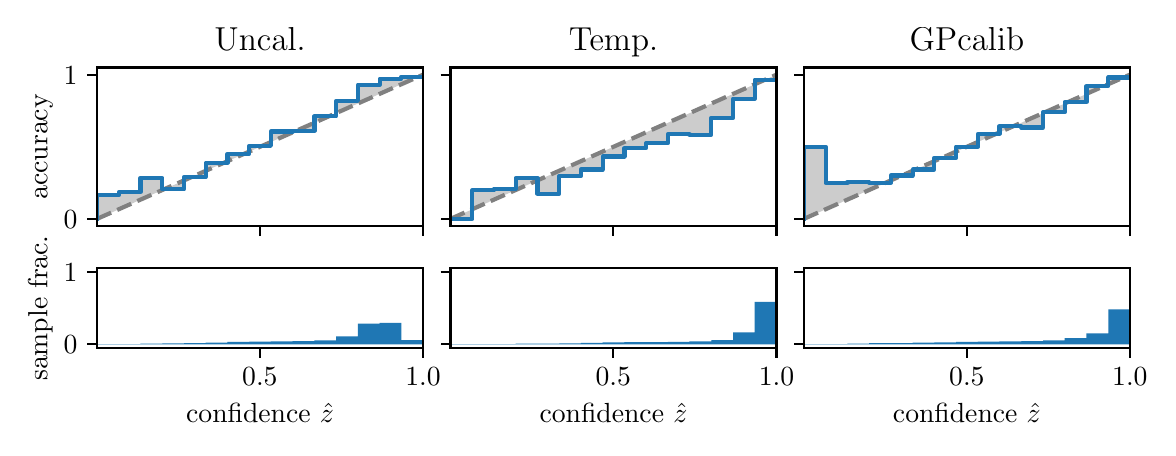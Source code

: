 \begingroup%
\makeatletter%
\begin{pgfpicture}%
\pgfpathrectangle{\pgfpointorigin}{\pgfqpoint{5.6in}{2.0in}}%
\pgfusepath{use as bounding box, clip}%
\begin{pgfscope}%
\pgfsetbuttcap%
\pgfsetmiterjoin%
\definecolor{currentfill}{rgb}{1.0,1.0,1.0}%
\pgfsetfillcolor{currentfill}%
\pgfsetlinewidth{0.0pt}%
\definecolor{currentstroke}{rgb}{1.0,1.0,1.0}%
\pgfsetstrokecolor{currentstroke}%
\pgfsetdash{}{0pt}%
\pgfpathmoveto{\pgfqpoint{0.0in}{0.0in}}%
\pgfpathlineto{\pgfqpoint{5.6in}{0.0in}}%
\pgfpathlineto{\pgfqpoint{5.6in}{2.0in}}%
\pgfpathlineto{\pgfqpoint{0.0in}{2.0in}}%
\pgfpathclose%
\pgfusepath{fill}%
\end{pgfscope}%
\begin{pgfscope}%
\pgfsetbuttcap%
\pgfsetmiterjoin%
\definecolor{currentfill}{rgb}{1.0,1.0,1.0}%
\pgfsetfillcolor{currentfill}%
\pgfsetlinewidth{0.0pt}%
\definecolor{currentstroke}{rgb}{0.0,0.0,0.0}%
\pgfsetstrokecolor{currentstroke}%
\pgfsetstrokeopacity{0.0}%
\pgfsetdash{}{0pt}%
\pgfpathmoveto{\pgfqpoint{0.347in}{1.007in}}%
\pgfpathlineto{\pgfqpoint{1.977in}{1.007in}}%
\pgfpathlineto{\pgfqpoint{1.977in}{1.801in}}%
\pgfpathlineto{\pgfqpoint{0.347in}{1.801in}}%
\pgfpathclose%
\pgfusepath{fill}%
\end{pgfscope}%
\begin{pgfscope}%
\pgfpathrectangle{\pgfqpoint{0.347in}{1.007in}}{\pgfqpoint{1.63in}{0.794in}}%
\pgfusepath{clip}%
\pgfsetbuttcap%
\pgfsetroundjoin%
\definecolor{currentfill}{rgb}{0.0,0.0,0.0}%
\pgfsetfillcolor{currentfill}%
\pgfsetfillopacity{0.2}%
\pgfsetlinewidth{0.0pt}%
\definecolor{currentstroke}{rgb}{0.0,0.0,0.0}%
\pgfsetstrokecolor{currentstroke}%
\pgfsetdash{}{0pt}%
\pgfpathmoveto{\pgfqpoint{0.349in}{1.163in}}%
\pgfpathlineto{\pgfqpoint{0.349in}{1.044in}}%
\pgfpathlineto{\pgfqpoint{0.35in}{1.045in}}%
\pgfpathlineto{\pgfqpoint{0.352in}{1.046in}}%
\pgfpathlineto{\pgfqpoint{0.354in}{1.046in}}%
\pgfpathlineto{\pgfqpoint{0.355in}{1.047in}}%
\pgfpathlineto{\pgfqpoint{0.357in}{1.048in}}%
\pgfpathlineto{\pgfqpoint{0.359in}{1.049in}}%
\pgfpathlineto{\pgfqpoint{0.36in}{1.049in}}%
\pgfpathlineto{\pgfqpoint{0.362in}{1.05in}}%
\pgfpathlineto{\pgfqpoint{0.363in}{1.051in}}%
\pgfpathlineto{\pgfqpoint{0.365in}{1.052in}}%
\pgfpathlineto{\pgfqpoint{0.367in}{1.052in}}%
\pgfpathlineto{\pgfqpoint{0.368in}{1.053in}}%
\pgfpathlineto{\pgfqpoint{0.37in}{1.054in}}%
\pgfpathlineto{\pgfqpoint{0.372in}{1.054in}}%
\pgfpathlineto{\pgfqpoint{0.373in}{1.055in}}%
\pgfpathlineto{\pgfqpoint{0.375in}{1.056in}}%
\pgfpathlineto{\pgfqpoint{0.376in}{1.057in}}%
\pgfpathlineto{\pgfqpoint{0.378in}{1.057in}}%
\pgfpathlineto{\pgfqpoint{0.38in}{1.058in}}%
\pgfpathlineto{\pgfqpoint{0.381in}{1.059in}}%
\pgfpathlineto{\pgfqpoint{0.383in}{1.059in}}%
\pgfpathlineto{\pgfqpoint{0.385in}{1.06in}}%
\pgfpathlineto{\pgfqpoint{0.386in}{1.061in}}%
\pgfpathlineto{\pgfqpoint{0.388in}{1.062in}}%
\pgfpathlineto{\pgfqpoint{0.39in}{1.062in}}%
\pgfpathlineto{\pgfqpoint{0.391in}{1.063in}}%
\pgfpathlineto{\pgfqpoint{0.393in}{1.064in}}%
\pgfpathlineto{\pgfqpoint{0.394in}{1.065in}}%
\pgfpathlineto{\pgfqpoint{0.396in}{1.065in}}%
\pgfpathlineto{\pgfqpoint{0.398in}{1.066in}}%
\pgfpathlineto{\pgfqpoint{0.399in}{1.067in}}%
\pgfpathlineto{\pgfqpoint{0.401in}{1.067in}}%
\pgfpathlineto{\pgfqpoint{0.403in}{1.068in}}%
\pgfpathlineto{\pgfqpoint{0.404in}{1.069in}}%
\pgfpathlineto{\pgfqpoint{0.406in}{1.07in}}%
\pgfpathlineto{\pgfqpoint{0.407in}{1.07in}}%
\pgfpathlineto{\pgfqpoint{0.409in}{1.071in}}%
\pgfpathlineto{\pgfqpoint{0.411in}{1.072in}}%
\pgfpathlineto{\pgfqpoint{0.412in}{1.072in}}%
\pgfpathlineto{\pgfqpoint{0.414in}{1.073in}}%
\pgfpathlineto{\pgfqpoint{0.416in}{1.074in}}%
\pgfpathlineto{\pgfqpoint{0.417in}{1.075in}}%
\pgfpathlineto{\pgfqpoint{0.419in}{1.075in}}%
\pgfpathlineto{\pgfqpoint{0.42in}{1.076in}}%
\pgfpathlineto{\pgfqpoint{0.422in}{1.077in}}%
\pgfpathlineto{\pgfqpoint{0.424in}{1.078in}}%
\pgfpathlineto{\pgfqpoint{0.425in}{1.078in}}%
\pgfpathlineto{\pgfqpoint{0.427in}{1.079in}}%
\pgfpathlineto{\pgfqpoint{0.429in}{1.08in}}%
\pgfpathlineto{\pgfqpoint{0.43in}{1.08in}}%
\pgfpathlineto{\pgfqpoint{0.432in}{1.081in}}%
\pgfpathlineto{\pgfqpoint{0.434in}{1.082in}}%
\pgfpathlineto{\pgfqpoint{0.435in}{1.083in}}%
\pgfpathlineto{\pgfqpoint{0.437in}{1.083in}}%
\pgfpathlineto{\pgfqpoint{0.438in}{1.084in}}%
\pgfpathlineto{\pgfqpoint{0.44in}{1.085in}}%
\pgfpathlineto{\pgfqpoint{0.442in}{1.085in}}%
\pgfpathlineto{\pgfqpoint{0.443in}{1.086in}}%
\pgfpathlineto{\pgfqpoint{0.445in}{1.087in}}%
\pgfpathlineto{\pgfqpoint{0.447in}{1.088in}}%
\pgfpathlineto{\pgfqpoint{0.448in}{1.088in}}%
\pgfpathlineto{\pgfqpoint{0.45in}{1.089in}}%
\pgfpathlineto{\pgfqpoint{0.451in}{1.09in}}%
\pgfpathlineto{\pgfqpoint{0.453in}{1.091in}}%
\pgfpathlineto{\pgfqpoint{0.455in}{1.091in}}%
\pgfpathlineto{\pgfqpoint{0.456in}{1.092in}}%
\pgfpathlineto{\pgfqpoint{0.458in}{1.093in}}%
\pgfpathlineto{\pgfqpoint{0.46in}{1.093in}}%
\pgfpathlineto{\pgfqpoint{0.461in}{1.094in}}%
\pgfpathlineto{\pgfqpoint{0.463in}{1.095in}}%
\pgfpathlineto{\pgfqpoint{0.465in}{1.096in}}%
\pgfpathlineto{\pgfqpoint{0.466in}{1.096in}}%
\pgfpathlineto{\pgfqpoint{0.468in}{1.097in}}%
\pgfpathlineto{\pgfqpoint{0.469in}{1.098in}}%
\pgfpathlineto{\pgfqpoint{0.471in}{1.098in}}%
\pgfpathlineto{\pgfqpoint{0.473in}{1.099in}}%
\pgfpathlineto{\pgfqpoint{0.474in}{1.1in}}%
\pgfpathlineto{\pgfqpoint{0.476in}{1.101in}}%
\pgfpathlineto{\pgfqpoint{0.478in}{1.101in}}%
\pgfpathlineto{\pgfqpoint{0.479in}{1.102in}}%
\pgfpathlineto{\pgfqpoint{0.481in}{1.103in}}%
\pgfpathlineto{\pgfqpoint{0.482in}{1.104in}}%
\pgfpathlineto{\pgfqpoint{0.484in}{1.104in}}%
\pgfpathlineto{\pgfqpoint{0.486in}{1.105in}}%
\pgfpathlineto{\pgfqpoint{0.487in}{1.106in}}%
\pgfpathlineto{\pgfqpoint{0.489in}{1.106in}}%
\pgfpathlineto{\pgfqpoint{0.491in}{1.107in}}%
\pgfpathlineto{\pgfqpoint{0.492in}{1.108in}}%
\pgfpathlineto{\pgfqpoint{0.494in}{1.109in}}%
\pgfpathlineto{\pgfqpoint{0.496in}{1.109in}}%
\pgfpathlineto{\pgfqpoint{0.497in}{1.11in}}%
\pgfpathlineto{\pgfqpoint{0.499in}{1.111in}}%
\pgfpathlineto{\pgfqpoint{0.5in}{1.111in}}%
\pgfpathlineto{\pgfqpoint{0.502in}{1.112in}}%
\pgfpathlineto{\pgfqpoint{0.504in}{1.113in}}%
\pgfpathlineto{\pgfqpoint{0.505in}{1.114in}}%
\pgfpathlineto{\pgfqpoint{0.507in}{1.114in}}%
\pgfpathlineto{\pgfqpoint{0.509in}{1.115in}}%
\pgfpathlineto{\pgfqpoint{0.51in}{1.116in}}%
\pgfpathlineto{\pgfqpoint{0.512in}{1.117in}}%
\pgfpathlineto{\pgfqpoint{0.513in}{1.117in}}%
\pgfpathlineto{\pgfqpoint{0.515in}{1.118in}}%
\pgfpathlineto{\pgfqpoint{0.517in}{1.119in}}%
\pgfpathlineto{\pgfqpoint{0.518in}{1.119in}}%
\pgfpathlineto{\pgfqpoint{0.52in}{1.12in}}%
\pgfpathlineto{\pgfqpoint{0.522in}{1.121in}}%
\pgfpathlineto{\pgfqpoint{0.523in}{1.122in}}%
\pgfpathlineto{\pgfqpoint{0.525in}{1.122in}}%
\pgfpathlineto{\pgfqpoint{0.527in}{1.123in}}%
\pgfpathlineto{\pgfqpoint{0.528in}{1.124in}}%
\pgfpathlineto{\pgfqpoint{0.53in}{1.124in}}%
\pgfpathlineto{\pgfqpoint{0.531in}{1.125in}}%
\pgfpathlineto{\pgfqpoint{0.533in}{1.126in}}%
\pgfpathlineto{\pgfqpoint{0.535in}{1.127in}}%
\pgfpathlineto{\pgfqpoint{0.536in}{1.127in}}%
\pgfpathlineto{\pgfqpoint{0.538in}{1.128in}}%
\pgfpathlineto{\pgfqpoint{0.54in}{1.129in}}%
\pgfpathlineto{\pgfqpoint{0.541in}{1.13in}}%
\pgfpathlineto{\pgfqpoint{0.543in}{1.13in}}%
\pgfpathlineto{\pgfqpoint{0.544in}{1.131in}}%
\pgfpathlineto{\pgfqpoint{0.546in}{1.132in}}%
\pgfpathlineto{\pgfqpoint{0.548in}{1.132in}}%
\pgfpathlineto{\pgfqpoint{0.549in}{1.133in}}%
\pgfpathlineto{\pgfqpoint{0.551in}{1.134in}}%
\pgfpathlineto{\pgfqpoint{0.553in}{1.135in}}%
\pgfpathlineto{\pgfqpoint{0.554in}{1.135in}}%
\pgfpathlineto{\pgfqpoint{0.556in}{1.136in}}%
\pgfpathlineto{\pgfqpoint{0.558in}{1.137in}}%
\pgfpathlineto{\pgfqpoint{0.559in}{1.137in}}%
\pgfpathlineto{\pgfqpoint{0.561in}{1.138in}}%
\pgfpathlineto{\pgfqpoint{0.562in}{1.139in}}%
\pgfpathlineto{\pgfqpoint{0.564in}{1.14in}}%
\pgfpathlineto{\pgfqpoint{0.566in}{1.14in}}%
\pgfpathlineto{\pgfqpoint{0.567in}{1.141in}}%
\pgfpathlineto{\pgfqpoint{0.569in}{1.142in}}%
\pgfpathlineto{\pgfqpoint{0.571in}{1.143in}}%
\pgfpathlineto{\pgfqpoint{0.572in}{1.143in}}%
\pgfpathlineto{\pgfqpoint{0.574in}{1.144in}}%
\pgfpathlineto{\pgfqpoint{0.575in}{1.145in}}%
\pgfpathlineto{\pgfqpoint{0.577in}{1.145in}}%
\pgfpathlineto{\pgfqpoint{0.579in}{1.146in}}%
\pgfpathlineto{\pgfqpoint{0.58in}{1.147in}}%
\pgfpathlineto{\pgfqpoint{0.582in}{1.148in}}%
\pgfpathlineto{\pgfqpoint{0.584in}{1.148in}}%
\pgfpathlineto{\pgfqpoint{0.585in}{1.149in}}%
\pgfpathlineto{\pgfqpoint{0.587in}{1.15in}}%
\pgfpathlineto{\pgfqpoint{0.589in}{1.15in}}%
\pgfpathlineto{\pgfqpoint{0.59in}{1.151in}}%
\pgfpathlineto{\pgfqpoint{0.592in}{1.152in}}%
\pgfpathlineto{\pgfqpoint{0.593in}{1.153in}}%
\pgfpathlineto{\pgfqpoint{0.595in}{1.153in}}%
\pgfpathlineto{\pgfqpoint{0.597in}{1.154in}}%
\pgfpathlineto{\pgfqpoint{0.598in}{1.155in}}%
\pgfpathlineto{\pgfqpoint{0.6in}{1.156in}}%
\pgfpathlineto{\pgfqpoint{0.602in}{1.156in}}%
\pgfpathlineto{\pgfqpoint{0.603in}{1.157in}}%
\pgfpathlineto{\pgfqpoint{0.605in}{1.158in}}%
\pgfpathlineto{\pgfqpoint{0.606in}{1.158in}}%
\pgfpathlineto{\pgfqpoint{0.608in}{1.159in}}%
\pgfpathlineto{\pgfqpoint{0.61in}{1.16in}}%
\pgfpathlineto{\pgfqpoint{0.611in}{1.161in}}%
\pgfpathlineto{\pgfqpoint{0.613in}{1.161in}}%
\pgfpathlineto{\pgfqpoint{0.615in}{1.162in}}%
\pgfpathlineto{\pgfqpoint{0.616in}{1.163in}}%
\pgfpathlineto{\pgfqpoint{0.618in}{1.163in}}%
\pgfpathlineto{\pgfqpoint{0.62in}{1.164in}}%
\pgfpathlineto{\pgfqpoint{0.621in}{1.165in}}%
\pgfpathlineto{\pgfqpoint{0.623in}{1.166in}}%
\pgfpathlineto{\pgfqpoint{0.624in}{1.166in}}%
\pgfpathlineto{\pgfqpoint{0.626in}{1.167in}}%
\pgfpathlineto{\pgfqpoint{0.628in}{1.168in}}%
\pgfpathlineto{\pgfqpoint{0.629in}{1.169in}}%
\pgfpathlineto{\pgfqpoint{0.631in}{1.169in}}%
\pgfpathlineto{\pgfqpoint{0.633in}{1.17in}}%
\pgfpathlineto{\pgfqpoint{0.634in}{1.171in}}%
\pgfpathlineto{\pgfqpoint{0.636in}{1.171in}}%
\pgfpathlineto{\pgfqpoint{0.637in}{1.172in}}%
\pgfpathlineto{\pgfqpoint{0.639in}{1.173in}}%
\pgfpathlineto{\pgfqpoint{0.641in}{1.174in}}%
\pgfpathlineto{\pgfqpoint{0.642in}{1.174in}}%
\pgfpathlineto{\pgfqpoint{0.644in}{1.175in}}%
\pgfpathlineto{\pgfqpoint{0.646in}{1.176in}}%
\pgfpathlineto{\pgfqpoint{0.647in}{1.176in}}%
\pgfpathlineto{\pgfqpoint{0.649in}{1.177in}}%
\pgfpathlineto{\pgfqpoint{0.651in}{1.178in}}%
\pgfpathlineto{\pgfqpoint{0.652in}{1.179in}}%
\pgfpathlineto{\pgfqpoint{0.654in}{1.179in}}%
\pgfpathlineto{\pgfqpoint{0.655in}{1.18in}}%
\pgfpathlineto{\pgfqpoint{0.657in}{1.181in}}%
\pgfpathlineto{\pgfqpoint{0.659in}{1.182in}}%
\pgfpathlineto{\pgfqpoint{0.66in}{1.182in}}%
\pgfpathlineto{\pgfqpoint{0.662in}{1.183in}}%
\pgfpathlineto{\pgfqpoint{0.664in}{1.184in}}%
\pgfpathlineto{\pgfqpoint{0.665in}{1.184in}}%
\pgfpathlineto{\pgfqpoint{0.667in}{1.185in}}%
\pgfpathlineto{\pgfqpoint{0.668in}{1.186in}}%
\pgfpathlineto{\pgfqpoint{0.67in}{1.187in}}%
\pgfpathlineto{\pgfqpoint{0.672in}{1.187in}}%
\pgfpathlineto{\pgfqpoint{0.673in}{1.188in}}%
\pgfpathlineto{\pgfqpoint{0.675in}{1.189in}}%
\pgfpathlineto{\pgfqpoint{0.677in}{1.189in}}%
\pgfpathlineto{\pgfqpoint{0.678in}{1.19in}}%
\pgfpathlineto{\pgfqpoint{0.68in}{1.191in}}%
\pgfpathlineto{\pgfqpoint{0.682in}{1.192in}}%
\pgfpathlineto{\pgfqpoint{0.683in}{1.192in}}%
\pgfpathlineto{\pgfqpoint{0.685in}{1.193in}}%
\pgfpathlineto{\pgfqpoint{0.686in}{1.194in}}%
\pgfpathlineto{\pgfqpoint{0.688in}{1.195in}}%
\pgfpathlineto{\pgfqpoint{0.69in}{1.195in}}%
\pgfpathlineto{\pgfqpoint{0.691in}{1.196in}}%
\pgfpathlineto{\pgfqpoint{0.693in}{1.197in}}%
\pgfpathlineto{\pgfqpoint{0.695in}{1.197in}}%
\pgfpathlineto{\pgfqpoint{0.696in}{1.198in}}%
\pgfpathlineto{\pgfqpoint{0.698in}{1.199in}}%
\pgfpathlineto{\pgfqpoint{0.699in}{1.2in}}%
\pgfpathlineto{\pgfqpoint{0.701in}{1.2in}}%
\pgfpathlineto{\pgfqpoint{0.703in}{1.201in}}%
\pgfpathlineto{\pgfqpoint{0.704in}{1.202in}}%
\pgfpathlineto{\pgfqpoint{0.706in}{1.202in}}%
\pgfpathlineto{\pgfqpoint{0.708in}{1.203in}}%
\pgfpathlineto{\pgfqpoint{0.709in}{1.204in}}%
\pgfpathlineto{\pgfqpoint{0.711in}{1.205in}}%
\pgfpathlineto{\pgfqpoint{0.713in}{1.205in}}%
\pgfpathlineto{\pgfqpoint{0.714in}{1.206in}}%
\pgfpathlineto{\pgfqpoint{0.716in}{1.207in}}%
\pgfpathlineto{\pgfqpoint{0.717in}{1.208in}}%
\pgfpathlineto{\pgfqpoint{0.719in}{1.208in}}%
\pgfpathlineto{\pgfqpoint{0.721in}{1.209in}}%
\pgfpathlineto{\pgfqpoint{0.722in}{1.21in}}%
\pgfpathlineto{\pgfqpoint{0.724in}{1.21in}}%
\pgfpathlineto{\pgfqpoint{0.726in}{1.211in}}%
\pgfpathlineto{\pgfqpoint{0.727in}{1.212in}}%
\pgfpathlineto{\pgfqpoint{0.729in}{1.213in}}%
\pgfpathlineto{\pgfqpoint{0.73in}{1.213in}}%
\pgfpathlineto{\pgfqpoint{0.732in}{1.214in}}%
\pgfpathlineto{\pgfqpoint{0.734in}{1.215in}}%
\pgfpathlineto{\pgfqpoint{0.735in}{1.215in}}%
\pgfpathlineto{\pgfqpoint{0.737in}{1.216in}}%
\pgfpathlineto{\pgfqpoint{0.739in}{1.217in}}%
\pgfpathlineto{\pgfqpoint{0.74in}{1.218in}}%
\pgfpathlineto{\pgfqpoint{0.742in}{1.218in}}%
\pgfpathlineto{\pgfqpoint{0.744in}{1.219in}}%
\pgfpathlineto{\pgfqpoint{0.745in}{1.22in}}%
\pgfpathlineto{\pgfqpoint{0.747in}{1.22in}}%
\pgfpathlineto{\pgfqpoint{0.748in}{1.221in}}%
\pgfpathlineto{\pgfqpoint{0.75in}{1.222in}}%
\pgfpathlineto{\pgfqpoint{0.752in}{1.223in}}%
\pgfpathlineto{\pgfqpoint{0.753in}{1.223in}}%
\pgfpathlineto{\pgfqpoint{0.755in}{1.224in}}%
\pgfpathlineto{\pgfqpoint{0.757in}{1.225in}}%
\pgfpathlineto{\pgfqpoint{0.758in}{1.226in}}%
\pgfpathlineto{\pgfqpoint{0.76in}{1.226in}}%
\pgfpathlineto{\pgfqpoint{0.761in}{1.227in}}%
\pgfpathlineto{\pgfqpoint{0.763in}{1.228in}}%
\pgfpathlineto{\pgfqpoint{0.765in}{1.228in}}%
\pgfpathlineto{\pgfqpoint{0.766in}{1.229in}}%
\pgfpathlineto{\pgfqpoint{0.768in}{1.23in}}%
\pgfpathlineto{\pgfqpoint{0.77in}{1.231in}}%
\pgfpathlineto{\pgfqpoint{0.771in}{1.231in}}%
\pgfpathlineto{\pgfqpoint{0.773in}{1.232in}}%
\pgfpathlineto{\pgfqpoint{0.775in}{1.233in}}%
\pgfpathlineto{\pgfqpoint{0.776in}{1.233in}}%
\pgfpathlineto{\pgfqpoint{0.778in}{1.234in}}%
\pgfpathlineto{\pgfqpoint{0.779in}{1.235in}}%
\pgfpathlineto{\pgfqpoint{0.781in}{1.236in}}%
\pgfpathlineto{\pgfqpoint{0.783in}{1.236in}}%
\pgfpathlineto{\pgfqpoint{0.784in}{1.237in}}%
\pgfpathlineto{\pgfqpoint{0.786in}{1.238in}}%
\pgfpathlineto{\pgfqpoint{0.788in}{1.239in}}%
\pgfpathlineto{\pgfqpoint{0.789in}{1.239in}}%
\pgfpathlineto{\pgfqpoint{0.791in}{1.24in}}%
\pgfpathlineto{\pgfqpoint{0.792in}{1.241in}}%
\pgfpathlineto{\pgfqpoint{0.794in}{1.241in}}%
\pgfpathlineto{\pgfqpoint{0.796in}{1.242in}}%
\pgfpathlineto{\pgfqpoint{0.797in}{1.243in}}%
\pgfpathlineto{\pgfqpoint{0.799in}{1.244in}}%
\pgfpathlineto{\pgfqpoint{0.801in}{1.244in}}%
\pgfpathlineto{\pgfqpoint{0.802in}{1.245in}}%
\pgfpathlineto{\pgfqpoint{0.804in}{1.246in}}%
\pgfpathlineto{\pgfqpoint{0.806in}{1.246in}}%
\pgfpathlineto{\pgfqpoint{0.807in}{1.247in}}%
\pgfpathlineto{\pgfqpoint{0.809in}{1.248in}}%
\pgfpathlineto{\pgfqpoint{0.81in}{1.249in}}%
\pgfpathlineto{\pgfqpoint{0.812in}{1.249in}}%
\pgfpathlineto{\pgfqpoint{0.814in}{1.25in}}%
\pgfpathlineto{\pgfqpoint{0.815in}{1.251in}}%
\pgfpathlineto{\pgfqpoint{0.817in}{1.252in}}%
\pgfpathlineto{\pgfqpoint{0.819in}{1.252in}}%
\pgfpathlineto{\pgfqpoint{0.82in}{1.253in}}%
\pgfpathlineto{\pgfqpoint{0.822in}{1.254in}}%
\pgfpathlineto{\pgfqpoint{0.823in}{1.254in}}%
\pgfpathlineto{\pgfqpoint{0.825in}{1.255in}}%
\pgfpathlineto{\pgfqpoint{0.827in}{1.256in}}%
\pgfpathlineto{\pgfqpoint{0.828in}{1.257in}}%
\pgfpathlineto{\pgfqpoint{0.83in}{1.257in}}%
\pgfpathlineto{\pgfqpoint{0.832in}{1.258in}}%
\pgfpathlineto{\pgfqpoint{0.833in}{1.259in}}%
\pgfpathlineto{\pgfqpoint{0.835in}{1.259in}}%
\pgfpathlineto{\pgfqpoint{0.837in}{1.26in}}%
\pgfpathlineto{\pgfqpoint{0.838in}{1.261in}}%
\pgfpathlineto{\pgfqpoint{0.84in}{1.262in}}%
\pgfpathlineto{\pgfqpoint{0.841in}{1.262in}}%
\pgfpathlineto{\pgfqpoint{0.843in}{1.263in}}%
\pgfpathlineto{\pgfqpoint{0.845in}{1.264in}}%
\pgfpathlineto{\pgfqpoint{0.846in}{1.265in}}%
\pgfpathlineto{\pgfqpoint{0.848in}{1.265in}}%
\pgfpathlineto{\pgfqpoint{0.85in}{1.266in}}%
\pgfpathlineto{\pgfqpoint{0.851in}{1.267in}}%
\pgfpathlineto{\pgfqpoint{0.853in}{1.267in}}%
\pgfpathlineto{\pgfqpoint{0.854in}{1.268in}}%
\pgfpathlineto{\pgfqpoint{0.856in}{1.269in}}%
\pgfpathlineto{\pgfqpoint{0.858in}{1.27in}}%
\pgfpathlineto{\pgfqpoint{0.859in}{1.27in}}%
\pgfpathlineto{\pgfqpoint{0.861in}{1.271in}}%
\pgfpathlineto{\pgfqpoint{0.863in}{1.272in}}%
\pgfpathlineto{\pgfqpoint{0.864in}{1.272in}}%
\pgfpathlineto{\pgfqpoint{0.866in}{1.273in}}%
\pgfpathlineto{\pgfqpoint{0.868in}{1.274in}}%
\pgfpathlineto{\pgfqpoint{0.869in}{1.275in}}%
\pgfpathlineto{\pgfqpoint{0.871in}{1.275in}}%
\pgfpathlineto{\pgfqpoint{0.872in}{1.276in}}%
\pgfpathlineto{\pgfqpoint{0.874in}{1.277in}}%
\pgfpathlineto{\pgfqpoint{0.876in}{1.278in}}%
\pgfpathlineto{\pgfqpoint{0.877in}{1.278in}}%
\pgfpathlineto{\pgfqpoint{0.879in}{1.279in}}%
\pgfpathlineto{\pgfqpoint{0.881in}{1.28in}}%
\pgfpathlineto{\pgfqpoint{0.882in}{1.28in}}%
\pgfpathlineto{\pgfqpoint{0.884in}{1.281in}}%
\pgfpathlineto{\pgfqpoint{0.885in}{1.282in}}%
\pgfpathlineto{\pgfqpoint{0.887in}{1.283in}}%
\pgfpathlineto{\pgfqpoint{0.889in}{1.283in}}%
\pgfpathlineto{\pgfqpoint{0.89in}{1.284in}}%
\pgfpathlineto{\pgfqpoint{0.892in}{1.285in}}%
\pgfpathlineto{\pgfqpoint{0.894in}{1.285in}}%
\pgfpathlineto{\pgfqpoint{0.895in}{1.286in}}%
\pgfpathlineto{\pgfqpoint{0.897in}{1.287in}}%
\pgfpathlineto{\pgfqpoint{0.899in}{1.288in}}%
\pgfpathlineto{\pgfqpoint{0.9in}{1.288in}}%
\pgfpathlineto{\pgfqpoint{0.902in}{1.289in}}%
\pgfpathlineto{\pgfqpoint{0.903in}{1.29in}}%
\pgfpathlineto{\pgfqpoint{0.905in}{1.291in}}%
\pgfpathlineto{\pgfqpoint{0.907in}{1.291in}}%
\pgfpathlineto{\pgfqpoint{0.908in}{1.292in}}%
\pgfpathlineto{\pgfqpoint{0.91in}{1.293in}}%
\pgfpathlineto{\pgfqpoint{0.912in}{1.293in}}%
\pgfpathlineto{\pgfqpoint{0.913in}{1.294in}}%
\pgfpathlineto{\pgfqpoint{0.915in}{1.295in}}%
\pgfpathlineto{\pgfqpoint{0.916in}{1.296in}}%
\pgfpathlineto{\pgfqpoint{0.918in}{1.296in}}%
\pgfpathlineto{\pgfqpoint{0.92in}{1.297in}}%
\pgfpathlineto{\pgfqpoint{0.921in}{1.298in}}%
\pgfpathlineto{\pgfqpoint{0.923in}{1.298in}}%
\pgfpathlineto{\pgfqpoint{0.925in}{1.299in}}%
\pgfpathlineto{\pgfqpoint{0.926in}{1.3in}}%
\pgfpathlineto{\pgfqpoint{0.928in}{1.301in}}%
\pgfpathlineto{\pgfqpoint{0.93in}{1.301in}}%
\pgfpathlineto{\pgfqpoint{0.931in}{1.302in}}%
\pgfpathlineto{\pgfqpoint{0.933in}{1.303in}}%
\pgfpathlineto{\pgfqpoint{0.934in}{1.304in}}%
\pgfpathlineto{\pgfqpoint{0.936in}{1.304in}}%
\pgfpathlineto{\pgfqpoint{0.938in}{1.305in}}%
\pgfpathlineto{\pgfqpoint{0.939in}{1.306in}}%
\pgfpathlineto{\pgfqpoint{0.941in}{1.306in}}%
\pgfpathlineto{\pgfqpoint{0.943in}{1.307in}}%
\pgfpathlineto{\pgfqpoint{0.944in}{1.308in}}%
\pgfpathlineto{\pgfqpoint{0.946in}{1.309in}}%
\pgfpathlineto{\pgfqpoint{0.947in}{1.309in}}%
\pgfpathlineto{\pgfqpoint{0.949in}{1.31in}}%
\pgfpathlineto{\pgfqpoint{0.951in}{1.311in}}%
\pgfpathlineto{\pgfqpoint{0.952in}{1.311in}}%
\pgfpathlineto{\pgfqpoint{0.954in}{1.312in}}%
\pgfpathlineto{\pgfqpoint{0.956in}{1.313in}}%
\pgfpathlineto{\pgfqpoint{0.957in}{1.314in}}%
\pgfpathlineto{\pgfqpoint{0.959in}{1.314in}}%
\pgfpathlineto{\pgfqpoint{0.961in}{1.315in}}%
\pgfpathlineto{\pgfqpoint{0.962in}{1.316in}}%
\pgfpathlineto{\pgfqpoint{0.964in}{1.317in}}%
\pgfpathlineto{\pgfqpoint{0.965in}{1.317in}}%
\pgfpathlineto{\pgfqpoint{0.967in}{1.318in}}%
\pgfpathlineto{\pgfqpoint{0.969in}{1.319in}}%
\pgfpathlineto{\pgfqpoint{0.97in}{1.319in}}%
\pgfpathlineto{\pgfqpoint{0.972in}{1.32in}}%
\pgfpathlineto{\pgfqpoint{0.974in}{1.321in}}%
\pgfpathlineto{\pgfqpoint{0.975in}{1.322in}}%
\pgfpathlineto{\pgfqpoint{0.977in}{1.322in}}%
\pgfpathlineto{\pgfqpoint{0.978in}{1.323in}}%
\pgfpathlineto{\pgfqpoint{0.98in}{1.324in}}%
\pgfpathlineto{\pgfqpoint{0.982in}{1.324in}}%
\pgfpathlineto{\pgfqpoint{0.983in}{1.325in}}%
\pgfpathlineto{\pgfqpoint{0.985in}{1.326in}}%
\pgfpathlineto{\pgfqpoint{0.987in}{1.327in}}%
\pgfpathlineto{\pgfqpoint{0.988in}{1.327in}}%
\pgfpathlineto{\pgfqpoint{0.99in}{1.328in}}%
\pgfpathlineto{\pgfqpoint{0.992in}{1.329in}}%
\pgfpathlineto{\pgfqpoint{0.993in}{1.33in}}%
\pgfpathlineto{\pgfqpoint{0.995in}{1.33in}}%
\pgfpathlineto{\pgfqpoint{0.996in}{1.331in}}%
\pgfpathlineto{\pgfqpoint{0.998in}{1.332in}}%
\pgfpathlineto{\pgfqpoint{1.0in}{1.332in}}%
\pgfpathlineto{\pgfqpoint{1.001in}{1.333in}}%
\pgfpathlineto{\pgfqpoint{1.003in}{1.334in}}%
\pgfpathlineto{\pgfqpoint{1.005in}{1.335in}}%
\pgfpathlineto{\pgfqpoint{1.006in}{1.335in}}%
\pgfpathlineto{\pgfqpoint{1.008in}{1.336in}}%
\pgfpathlineto{\pgfqpoint{1.009in}{1.337in}}%
\pgfpathlineto{\pgfqpoint{1.011in}{1.337in}}%
\pgfpathlineto{\pgfqpoint{1.013in}{1.338in}}%
\pgfpathlineto{\pgfqpoint{1.014in}{1.339in}}%
\pgfpathlineto{\pgfqpoint{1.016in}{1.34in}}%
\pgfpathlineto{\pgfqpoint{1.018in}{1.34in}}%
\pgfpathlineto{\pgfqpoint{1.019in}{1.341in}}%
\pgfpathlineto{\pgfqpoint{1.021in}{1.342in}}%
\pgfpathlineto{\pgfqpoint{1.023in}{1.343in}}%
\pgfpathlineto{\pgfqpoint{1.024in}{1.343in}}%
\pgfpathlineto{\pgfqpoint{1.026in}{1.344in}}%
\pgfpathlineto{\pgfqpoint{1.027in}{1.345in}}%
\pgfpathlineto{\pgfqpoint{1.029in}{1.345in}}%
\pgfpathlineto{\pgfqpoint{1.031in}{1.346in}}%
\pgfpathlineto{\pgfqpoint{1.032in}{1.347in}}%
\pgfpathlineto{\pgfqpoint{1.034in}{1.348in}}%
\pgfpathlineto{\pgfqpoint{1.036in}{1.348in}}%
\pgfpathlineto{\pgfqpoint{1.037in}{1.349in}}%
\pgfpathlineto{\pgfqpoint{1.039in}{1.35in}}%
\pgfpathlineto{\pgfqpoint{1.04in}{1.35in}}%
\pgfpathlineto{\pgfqpoint{1.042in}{1.351in}}%
\pgfpathlineto{\pgfqpoint{1.044in}{1.352in}}%
\pgfpathlineto{\pgfqpoint{1.045in}{1.353in}}%
\pgfpathlineto{\pgfqpoint{1.047in}{1.353in}}%
\pgfpathlineto{\pgfqpoint{1.049in}{1.354in}}%
\pgfpathlineto{\pgfqpoint{1.05in}{1.355in}}%
\pgfpathlineto{\pgfqpoint{1.052in}{1.356in}}%
\pgfpathlineto{\pgfqpoint{1.054in}{1.356in}}%
\pgfpathlineto{\pgfqpoint{1.055in}{1.357in}}%
\pgfpathlineto{\pgfqpoint{1.057in}{1.358in}}%
\pgfpathlineto{\pgfqpoint{1.058in}{1.358in}}%
\pgfpathlineto{\pgfqpoint{1.06in}{1.359in}}%
\pgfpathlineto{\pgfqpoint{1.062in}{1.36in}}%
\pgfpathlineto{\pgfqpoint{1.063in}{1.361in}}%
\pgfpathlineto{\pgfqpoint{1.065in}{1.361in}}%
\pgfpathlineto{\pgfqpoint{1.067in}{1.362in}}%
\pgfpathlineto{\pgfqpoint{1.068in}{1.363in}}%
\pgfpathlineto{\pgfqpoint{1.07in}{1.363in}}%
\pgfpathlineto{\pgfqpoint{1.071in}{1.364in}}%
\pgfpathlineto{\pgfqpoint{1.073in}{1.365in}}%
\pgfpathlineto{\pgfqpoint{1.075in}{1.366in}}%
\pgfpathlineto{\pgfqpoint{1.076in}{1.366in}}%
\pgfpathlineto{\pgfqpoint{1.078in}{1.367in}}%
\pgfpathlineto{\pgfqpoint{1.08in}{1.368in}}%
\pgfpathlineto{\pgfqpoint{1.081in}{1.369in}}%
\pgfpathlineto{\pgfqpoint{1.083in}{1.369in}}%
\pgfpathlineto{\pgfqpoint{1.085in}{1.37in}}%
\pgfpathlineto{\pgfqpoint{1.086in}{1.371in}}%
\pgfpathlineto{\pgfqpoint{1.088in}{1.371in}}%
\pgfpathlineto{\pgfqpoint{1.089in}{1.372in}}%
\pgfpathlineto{\pgfqpoint{1.091in}{1.373in}}%
\pgfpathlineto{\pgfqpoint{1.093in}{1.374in}}%
\pgfpathlineto{\pgfqpoint{1.094in}{1.374in}}%
\pgfpathlineto{\pgfqpoint{1.096in}{1.375in}}%
\pgfpathlineto{\pgfqpoint{1.098in}{1.376in}}%
\pgfpathlineto{\pgfqpoint{1.099in}{1.376in}}%
\pgfpathlineto{\pgfqpoint{1.101in}{1.377in}}%
\pgfpathlineto{\pgfqpoint{1.102in}{1.378in}}%
\pgfpathlineto{\pgfqpoint{1.104in}{1.379in}}%
\pgfpathlineto{\pgfqpoint{1.106in}{1.379in}}%
\pgfpathlineto{\pgfqpoint{1.107in}{1.38in}}%
\pgfpathlineto{\pgfqpoint{1.109in}{1.381in}}%
\pgfpathlineto{\pgfqpoint{1.111in}{1.382in}}%
\pgfpathlineto{\pgfqpoint{1.112in}{1.382in}}%
\pgfpathlineto{\pgfqpoint{1.114in}{1.383in}}%
\pgfpathlineto{\pgfqpoint{1.116in}{1.384in}}%
\pgfpathlineto{\pgfqpoint{1.117in}{1.384in}}%
\pgfpathlineto{\pgfqpoint{1.119in}{1.385in}}%
\pgfpathlineto{\pgfqpoint{1.12in}{1.386in}}%
\pgfpathlineto{\pgfqpoint{1.122in}{1.387in}}%
\pgfpathlineto{\pgfqpoint{1.124in}{1.387in}}%
\pgfpathlineto{\pgfqpoint{1.125in}{1.388in}}%
\pgfpathlineto{\pgfqpoint{1.127in}{1.389in}}%
\pgfpathlineto{\pgfqpoint{1.129in}{1.389in}}%
\pgfpathlineto{\pgfqpoint{1.13in}{1.39in}}%
\pgfpathlineto{\pgfqpoint{1.132in}{1.391in}}%
\pgfpathlineto{\pgfqpoint{1.133in}{1.392in}}%
\pgfpathlineto{\pgfqpoint{1.135in}{1.392in}}%
\pgfpathlineto{\pgfqpoint{1.137in}{1.393in}}%
\pgfpathlineto{\pgfqpoint{1.138in}{1.394in}}%
\pgfpathlineto{\pgfqpoint{1.14in}{1.395in}}%
\pgfpathlineto{\pgfqpoint{1.142in}{1.395in}}%
\pgfpathlineto{\pgfqpoint{1.143in}{1.396in}}%
\pgfpathlineto{\pgfqpoint{1.145in}{1.397in}}%
\pgfpathlineto{\pgfqpoint{1.147in}{1.397in}}%
\pgfpathlineto{\pgfqpoint{1.148in}{1.398in}}%
\pgfpathlineto{\pgfqpoint{1.15in}{1.399in}}%
\pgfpathlineto{\pgfqpoint{1.151in}{1.4in}}%
\pgfpathlineto{\pgfqpoint{1.153in}{1.4in}}%
\pgfpathlineto{\pgfqpoint{1.155in}{1.401in}}%
\pgfpathlineto{\pgfqpoint{1.156in}{1.402in}}%
\pgfpathlineto{\pgfqpoint{1.158in}{1.402in}}%
\pgfpathlineto{\pgfqpoint{1.16in}{1.403in}}%
\pgfpathlineto{\pgfqpoint{1.161in}{1.404in}}%
\pgfpathlineto{\pgfqpoint{1.163in}{1.405in}}%
\pgfpathlineto{\pgfqpoint{1.164in}{1.405in}}%
\pgfpathlineto{\pgfqpoint{1.166in}{1.406in}}%
\pgfpathlineto{\pgfqpoint{1.168in}{1.407in}}%
\pgfpathlineto{\pgfqpoint{1.169in}{1.407in}}%
\pgfpathlineto{\pgfqpoint{1.171in}{1.408in}}%
\pgfpathlineto{\pgfqpoint{1.173in}{1.409in}}%
\pgfpathlineto{\pgfqpoint{1.174in}{1.41in}}%
\pgfpathlineto{\pgfqpoint{1.176in}{1.41in}}%
\pgfpathlineto{\pgfqpoint{1.177in}{1.411in}}%
\pgfpathlineto{\pgfqpoint{1.179in}{1.412in}}%
\pgfpathlineto{\pgfqpoint{1.181in}{1.413in}}%
\pgfpathlineto{\pgfqpoint{1.182in}{1.413in}}%
\pgfpathlineto{\pgfqpoint{1.184in}{1.414in}}%
\pgfpathlineto{\pgfqpoint{1.186in}{1.415in}}%
\pgfpathlineto{\pgfqpoint{1.187in}{1.415in}}%
\pgfpathlineto{\pgfqpoint{1.189in}{1.416in}}%
\pgfpathlineto{\pgfqpoint{1.191in}{1.417in}}%
\pgfpathlineto{\pgfqpoint{1.192in}{1.418in}}%
\pgfpathlineto{\pgfqpoint{1.194in}{1.418in}}%
\pgfpathlineto{\pgfqpoint{1.195in}{1.419in}}%
\pgfpathlineto{\pgfqpoint{1.197in}{1.42in}}%
\pgfpathlineto{\pgfqpoint{1.199in}{1.42in}}%
\pgfpathlineto{\pgfqpoint{1.2in}{1.421in}}%
\pgfpathlineto{\pgfqpoint{1.202in}{1.422in}}%
\pgfpathlineto{\pgfqpoint{1.204in}{1.423in}}%
\pgfpathlineto{\pgfqpoint{1.205in}{1.423in}}%
\pgfpathlineto{\pgfqpoint{1.207in}{1.424in}}%
\pgfpathlineto{\pgfqpoint{1.208in}{1.425in}}%
\pgfpathlineto{\pgfqpoint{1.21in}{1.426in}}%
\pgfpathlineto{\pgfqpoint{1.212in}{1.426in}}%
\pgfpathlineto{\pgfqpoint{1.213in}{1.427in}}%
\pgfpathlineto{\pgfqpoint{1.215in}{1.428in}}%
\pgfpathlineto{\pgfqpoint{1.217in}{1.428in}}%
\pgfpathlineto{\pgfqpoint{1.218in}{1.429in}}%
\pgfpathlineto{\pgfqpoint{1.22in}{1.43in}}%
\pgfpathlineto{\pgfqpoint{1.222in}{1.431in}}%
\pgfpathlineto{\pgfqpoint{1.223in}{1.431in}}%
\pgfpathlineto{\pgfqpoint{1.225in}{1.432in}}%
\pgfpathlineto{\pgfqpoint{1.226in}{1.433in}}%
\pgfpathlineto{\pgfqpoint{1.228in}{1.433in}}%
\pgfpathlineto{\pgfqpoint{1.23in}{1.434in}}%
\pgfpathlineto{\pgfqpoint{1.231in}{1.435in}}%
\pgfpathlineto{\pgfqpoint{1.233in}{1.436in}}%
\pgfpathlineto{\pgfqpoint{1.235in}{1.436in}}%
\pgfpathlineto{\pgfqpoint{1.236in}{1.437in}}%
\pgfpathlineto{\pgfqpoint{1.238in}{1.438in}}%
\pgfpathlineto{\pgfqpoint{1.239in}{1.439in}}%
\pgfpathlineto{\pgfqpoint{1.241in}{1.439in}}%
\pgfpathlineto{\pgfqpoint{1.243in}{1.44in}}%
\pgfpathlineto{\pgfqpoint{1.244in}{1.441in}}%
\pgfpathlineto{\pgfqpoint{1.246in}{1.441in}}%
\pgfpathlineto{\pgfqpoint{1.248in}{1.442in}}%
\pgfpathlineto{\pgfqpoint{1.249in}{1.443in}}%
\pgfpathlineto{\pgfqpoint{1.251in}{1.444in}}%
\pgfpathlineto{\pgfqpoint{1.253in}{1.444in}}%
\pgfpathlineto{\pgfqpoint{1.254in}{1.445in}}%
\pgfpathlineto{\pgfqpoint{1.256in}{1.446in}}%
\pgfpathlineto{\pgfqpoint{1.257in}{1.446in}}%
\pgfpathlineto{\pgfqpoint{1.259in}{1.447in}}%
\pgfpathlineto{\pgfqpoint{1.261in}{1.448in}}%
\pgfpathlineto{\pgfqpoint{1.262in}{1.449in}}%
\pgfpathlineto{\pgfqpoint{1.264in}{1.449in}}%
\pgfpathlineto{\pgfqpoint{1.266in}{1.45in}}%
\pgfpathlineto{\pgfqpoint{1.267in}{1.451in}}%
\pgfpathlineto{\pgfqpoint{1.269in}{1.452in}}%
\pgfpathlineto{\pgfqpoint{1.27in}{1.452in}}%
\pgfpathlineto{\pgfqpoint{1.272in}{1.453in}}%
\pgfpathlineto{\pgfqpoint{1.274in}{1.454in}}%
\pgfpathlineto{\pgfqpoint{1.275in}{1.454in}}%
\pgfpathlineto{\pgfqpoint{1.277in}{1.455in}}%
\pgfpathlineto{\pgfqpoint{1.279in}{1.456in}}%
\pgfpathlineto{\pgfqpoint{1.28in}{1.457in}}%
\pgfpathlineto{\pgfqpoint{1.282in}{1.457in}}%
\pgfpathlineto{\pgfqpoint{1.284in}{1.458in}}%
\pgfpathlineto{\pgfqpoint{1.285in}{1.459in}}%
\pgfpathlineto{\pgfqpoint{1.287in}{1.459in}}%
\pgfpathlineto{\pgfqpoint{1.288in}{1.46in}}%
\pgfpathlineto{\pgfqpoint{1.29in}{1.461in}}%
\pgfpathlineto{\pgfqpoint{1.292in}{1.462in}}%
\pgfpathlineto{\pgfqpoint{1.293in}{1.462in}}%
\pgfpathlineto{\pgfqpoint{1.295in}{1.463in}}%
\pgfpathlineto{\pgfqpoint{1.297in}{1.464in}}%
\pgfpathlineto{\pgfqpoint{1.298in}{1.465in}}%
\pgfpathlineto{\pgfqpoint{1.3in}{1.465in}}%
\pgfpathlineto{\pgfqpoint{1.301in}{1.466in}}%
\pgfpathlineto{\pgfqpoint{1.303in}{1.467in}}%
\pgfpathlineto{\pgfqpoint{1.305in}{1.467in}}%
\pgfpathlineto{\pgfqpoint{1.306in}{1.468in}}%
\pgfpathlineto{\pgfqpoint{1.308in}{1.469in}}%
\pgfpathlineto{\pgfqpoint{1.31in}{1.47in}}%
\pgfpathlineto{\pgfqpoint{1.311in}{1.47in}}%
\pgfpathlineto{\pgfqpoint{1.313in}{1.471in}}%
\pgfpathlineto{\pgfqpoint{1.315in}{1.472in}}%
\pgfpathlineto{\pgfqpoint{1.316in}{1.472in}}%
\pgfpathlineto{\pgfqpoint{1.318in}{1.473in}}%
\pgfpathlineto{\pgfqpoint{1.319in}{1.474in}}%
\pgfpathlineto{\pgfqpoint{1.321in}{1.475in}}%
\pgfpathlineto{\pgfqpoint{1.323in}{1.475in}}%
\pgfpathlineto{\pgfqpoint{1.324in}{1.476in}}%
\pgfpathlineto{\pgfqpoint{1.326in}{1.477in}}%
\pgfpathlineto{\pgfqpoint{1.328in}{1.478in}}%
\pgfpathlineto{\pgfqpoint{1.329in}{1.478in}}%
\pgfpathlineto{\pgfqpoint{1.331in}{1.479in}}%
\pgfpathlineto{\pgfqpoint{1.332in}{1.48in}}%
\pgfpathlineto{\pgfqpoint{1.334in}{1.48in}}%
\pgfpathlineto{\pgfqpoint{1.336in}{1.481in}}%
\pgfpathlineto{\pgfqpoint{1.337in}{1.482in}}%
\pgfpathlineto{\pgfqpoint{1.339in}{1.483in}}%
\pgfpathlineto{\pgfqpoint{1.341in}{1.483in}}%
\pgfpathlineto{\pgfqpoint{1.342in}{1.484in}}%
\pgfpathlineto{\pgfqpoint{1.344in}{1.485in}}%
\pgfpathlineto{\pgfqpoint{1.346in}{1.485in}}%
\pgfpathlineto{\pgfqpoint{1.347in}{1.486in}}%
\pgfpathlineto{\pgfqpoint{1.349in}{1.487in}}%
\pgfpathlineto{\pgfqpoint{1.35in}{1.488in}}%
\pgfpathlineto{\pgfqpoint{1.352in}{1.488in}}%
\pgfpathlineto{\pgfqpoint{1.354in}{1.489in}}%
\pgfpathlineto{\pgfqpoint{1.355in}{1.49in}}%
\pgfpathlineto{\pgfqpoint{1.357in}{1.491in}}%
\pgfpathlineto{\pgfqpoint{1.359in}{1.491in}}%
\pgfpathlineto{\pgfqpoint{1.36in}{1.492in}}%
\pgfpathlineto{\pgfqpoint{1.362in}{1.493in}}%
\pgfpathlineto{\pgfqpoint{1.363in}{1.493in}}%
\pgfpathlineto{\pgfqpoint{1.365in}{1.494in}}%
\pgfpathlineto{\pgfqpoint{1.367in}{1.495in}}%
\pgfpathlineto{\pgfqpoint{1.368in}{1.496in}}%
\pgfpathlineto{\pgfqpoint{1.37in}{1.496in}}%
\pgfpathlineto{\pgfqpoint{1.372in}{1.497in}}%
\pgfpathlineto{\pgfqpoint{1.373in}{1.498in}}%
\pgfpathlineto{\pgfqpoint{1.375in}{1.498in}}%
\pgfpathlineto{\pgfqpoint{1.377in}{1.499in}}%
\pgfpathlineto{\pgfqpoint{1.378in}{1.5in}}%
\pgfpathlineto{\pgfqpoint{1.38in}{1.501in}}%
\pgfpathlineto{\pgfqpoint{1.381in}{1.501in}}%
\pgfpathlineto{\pgfqpoint{1.383in}{1.502in}}%
\pgfpathlineto{\pgfqpoint{1.385in}{1.503in}}%
\pgfpathlineto{\pgfqpoint{1.386in}{1.504in}}%
\pgfpathlineto{\pgfqpoint{1.388in}{1.504in}}%
\pgfpathlineto{\pgfqpoint{1.39in}{1.505in}}%
\pgfpathlineto{\pgfqpoint{1.391in}{1.506in}}%
\pgfpathlineto{\pgfqpoint{1.393in}{1.506in}}%
\pgfpathlineto{\pgfqpoint{1.394in}{1.507in}}%
\pgfpathlineto{\pgfqpoint{1.396in}{1.508in}}%
\pgfpathlineto{\pgfqpoint{1.398in}{1.509in}}%
\pgfpathlineto{\pgfqpoint{1.399in}{1.509in}}%
\pgfpathlineto{\pgfqpoint{1.401in}{1.51in}}%
\pgfpathlineto{\pgfqpoint{1.403in}{1.511in}}%
\pgfpathlineto{\pgfqpoint{1.404in}{1.511in}}%
\pgfpathlineto{\pgfqpoint{1.406in}{1.512in}}%
\pgfpathlineto{\pgfqpoint{1.408in}{1.513in}}%
\pgfpathlineto{\pgfqpoint{1.409in}{1.514in}}%
\pgfpathlineto{\pgfqpoint{1.411in}{1.514in}}%
\pgfpathlineto{\pgfqpoint{1.412in}{1.515in}}%
\pgfpathlineto{\pgfqpoint{1.414in}{1.516in}}%
\pgfpathlineto{\pgfqpoint{1.416in}{1.517in}}%
\pgfpathlineto{\pgfqpoint{1.417in}{1.517in}}%
\pgfpathlineto{\pgfqpoint{1.419in}{1.518in}}%
\pgfpathlineto{\pgfqpoint{1.421in}{1.519in}}%
\pgfpathlineto{\pgfqpoint{1.422in}{1.519in}}%
\pgfpathlineto{\pgfqpoint{1.424in}{1.52in}}%
\pgfpathlineto{\pgfqpoint{1.425in}{1.521in}}%
\pgfpathlineto{\pgfqpoint{1.427in}{1.522in}}%
\pgfpathlineto{\pgfqpoint{1.429in}{1.522in}}%
\pgfpathlineto{\pgfqpoint{1.43in}{1.523in}}%
\pgfpathlineto{\pgfqpoint{1.432in}{1.524in}}%
\pgfpathlineto{\pgfqpoint{1.434in}{1.524in}}%
\pgfpathlineto{\pgfqpoint{1.435in}{1.525in}}%
\pgfpathlineto{\pgfqpoint{1.437in}{1.526in}}%
\pgfpathlineto{\pgfqpoint{1.439in}{1.527in}}%
\pgfpathlineto{\pgfqpoint{1.44in}{1.527in}}%
\pgfpathlineto{\pgfqpoint{1.442in}{1.528in}}%
\pgfpathlineto{\pgfqpoint{1.443in}{1.529in}}%
\pgfpathlineto{\pgfqpoint{1.445in}{1.53in}}%
\pgfpathlineto{\pgfqpoint{1.447in}{1.53in}}%
\pgfpathlineto{\pgfqpoint{1.448in}{1.531in}}%
\pgfpathlineto{\pgfqpoint{1.45in}{1.532in}}%
\pgfpathlineto{\pgfqpoint{1.452in}{1.532in}}%
\pgfpathlineto{\pgfqpoint{1.453in}{1.533in}}%
\pgfpathlineto{\pgfqpoint{1.455in}{1.534in}}%
\pgfpathlineto{\pgfqpoint{1.456in}{1.535in}}%
\pgfpathlineto{\pgfqpoint{1.458in}{1.535in}}%
\pgfpathlineto{\pgfqpoint{1.46in}{1.536in}}%
\pgfpathlineto{\pgfqpoint{1.461in}{1.537in}}%
\pgfpathlineto{\pgfqpoint{1.463in}{1.537in}}%
\pgfpathlineto{\pgfqpoint{1.465in}{1.538in}}%
\pgfpathlineto{\pgfqpoint{1.466in}{1.539in}}%
\pgfpathlineto{\pgfqpoint{1.468in}{1.54in}}%
\pgfpathlineto{\pgfqpoint{1.47in}{1.54in}}%
\pgfpathlineto{\pgfqpoint{1.471in}{1.541in}}%
\pgfpathlineto{\pgfqpoint{1.473in}{1.542in}}%
\pgfpathlineto{\pgfqpoint{1.474in}{1.543in}}%
\pgfpathlineto{\pgfqpoint{1.476in}{1.543in}}%
\pgfpathlineto{\pgfqpoint{1.478in}{1.544in}}%
\pgfpathlineto{\pgfqpoint{1.479in}{1.545in}}%
\pgfpathlineto{\pgfqpoint{1.481in}{1.545in}}%
\pgfpathlineto{\pgfqpoint{1.483in}{1.546in}}%
\pgfpathlineto{\pgfqpoint{1.484in}{1.547in}}%
\pgfpathlineto{\pgfqpoint{1.486in}{1.548in}}%
\pgfpathlineto{\pgfqpoint{1.487in}{1.548in}}%
\pgfpathlineto{\pgfqpoint{1.489in}{1.549in}}%
\pgfpathlineto{\pgfqpoint{1.491in}{1.55in}}%
\pgfpathlineto{\pgfqpoint{1.492in}{1.55in}}%
\pgfpathlineto{\pgfqpoint{1.494in}{1.551in}}%
\pgfpathlineto{\pgfqpoint{1.496in}{1.552in}}%
\pgfpathlineto{\pgfqpoint{1.497in}{1.553in}}%
\pgfpathlineto{\pgfqpoint{1.499in}{1.553in}}%
\pgfpathlineto{\pgfqpoint{1.501in}{1.554in}}%
\pgfpathlineto{\pgfqpoint{1.502in}{1.555in}}%
\pgfpathlineto{\pgfqpoint{1.504in}{1.556in}}%
\pgfpathlineto{\pgfqpoint{1.505in}{1.556in}}%
\pgfpathlineto{\pgfqpoint{1.507in}{1.557in}}%
\pgfpathlineto{\pgfqpoint{1.509in}{1.558in}}%
\pgfpathlineto{\pgfqpoint{1.51in}{1.558in}}%
\pgfpathlineto{\pgfqpoint{1.512in}{1.559in}}%
\pgfpathlineto{\pgfqpoint{1.514in}{1.56in}}%
\pgfpathlineto{\pgfqpoint{1.515in}{1.561in}}%
\pgfpathlineto{\pgfqpoint{1.517in}{1.561in}}%
\pgfpathlineto{\pgfqpoint{1.518in}{1.562in}}%
\pgfpathlineto{\pgfqpoint{1.52in}{1.563in}}%
\pgfpathlineto{\pgfqpoint{1.522in}{1.563in}}%
\pgfpathlineto{\pgfqpoint{1.523in}{1.564in}}%
\pgfpathlineto{\pgfqpoint{1.525in}{1.565in}}%
\pgfpathlineto{\pgfqpoint{1.527in}{1.566in}}%
\pgfpathlineto{\pgfqpoint{1.528in}{1.566in}}%
\pgfpathlineto{\pgfqpoint{1.53in}{1.567in}}%
\pgfpathlineto{\pgfqpoint{1.532in}{1.568in}}%
\pgfpathlineto{\pgfqpoint{1.533in}{1.569in}}%
\pgfpathlineto{\pgfqpoint{1.535in}{1.569in}}%
\pgfpathlineto{\pgfqpoint{1.536in}{1.57in}}%
\pgfpathlineto{\pgfqpoint{1.538in}{1.571in}}%
\pgfpathlineto{\pgfqpoint{1.54in}{1.571in}}%
\pgfpathlineto{\pgfqpoint{1.541in}{1.572in}}%
\pgfpathlineto{\pgfqpoint{1.543in}{1.573in}}%
\pgfpathlineto{\pgfqpoint{1.545in}{1.574in}}%
\pgfpathlineto{\pgfqpoint{1.546in}{1.574in}}%
\pgfpathlineto{\pgfqpoint{1.548in}{1.575in}}%
\pgfpathlineto{\pgfqpoint{1.549in}{1.576in}}%
\pgfpathlineto{\pgfqpoint{1.551in}{1.576in}}%
\pgfpathlineto{\pgfqpoint{1.553in}{1.577in}}%
\pgfpathlineto{\pgfqpoint{1.554in}{1.578in}}%
\pgfpathlineto{\pgfqpoint{1.556in}{1.579in}}%
\pgfpathlineto{\pgfqpoint{1.558in}{1.579in}}%
\pgfpathlineto{\pgfqpoint{1.559in}{1.58in}}%
\pgfpathlineto{\pgfqpoint{1.561in}{1.581in}}%
\pgfpathlineto{\pgfqpoint{1.563in}{1.582in}}%
\pgfpathlineto{\pgfqpoint{1.564in}{1.582in}}%
\pgfpathlineto{\pgfqpoint{1.566in}{1.583in}}%
\pgfpathlineto{\pgfqpoint{1.567in}{1.584in}}%
\pgfpathlineto{\pgfqpoint{1.569in}{1.584in}}%
\pgfpathlineto{\pgfqpoint{1.571in}{1.585in}}%
\pgfpathlineto{\pgfqpoint{1.572in}{1.586in}}%
\pgfpathlineto{\pgfqpoint{1.574in}{1.587in}}%
\pgfpathlineto{\pgfqpoint{1.576in}{1.587in}}%
\pgfpathlineto{\pgfqpoint{1.577in}{1.588in}}%
\pgfpathlineto{\pgfqpoint{1.579in}{1.589in}}%
\pgfpathlineto{\pgfqpoint{1.58in}{1.589in}}%
\pgfpathlineto{\pgfqpoint{1.582in}{1.59in}}%
\pgfpathlineto{\pgfqpoint{1.584in}{1.591in}}%
\pgfpathlineto{\pgfqpoint{1.585in}{1.592in}}%
\pgfpathlineto{\pgfqpoint{1.587in}{1.592in}}%
\pgfpathlineto{\pgfqpoint{1.589in}{1.593in}}%
\pgfpathlineto{\pgfqpoint{1.59in}{1.594in}}%
\pgfpathlineto{\pgfqpoint{1.592in}{1.595in}}%
\pgfpathlineto{\pgfqpoint{1.594in}{1.595in}}%
\pgfpathlineto{\pgfqpoint{1.595in}{1.596in}}%
\pgfpathlineto{\pgfqpoint{1.597in}{1.597in}}%
\pgfpathlineto{\pgfqpoint{1.598in}{1.597in}}%
\pgfpathlineto{\pgfqpoint{1.6in}{1.598in}}%
\pgfpathlineto{\pgfqpoint{1.602in}{1.599in}}%
\pgfpathlineto{\pgfqpoint{1.603in}{1.6in}}%
\pgfpathlineto{\pgfqpoint{1.605in}{1.6in}}%
\pgfpathlineto{\pgfqpoint{1.607in}{1.601in}}%
\pgfpathlineto{\pgfqpoint{1.608in}{1.602in}}%
\pgfpathlineto{\pgfqpoint{1.61in}{1.602in}}%
\pgfpathlineto{\pgfqpoint{1.611in}{1.603in}}%
\pgfpathlineto{\pgfqpoint{1.613in}{1.604in}}%
\pgfpathlineto{\pgfqpoint{1.615in}{1.605in}}%
\pgfpathlineto{\pgfqpoint{1.616in}{1.605in}}%
\pgfpathlineto{\pgfqpoint{1.618in}{1.606in}}%
\pgfpathlineto{\pgfqpoint{1.62in}{1.607in}}%
\pgfpathlineto{\pgfqpoint{1.621in}{1.607in}}%
\pgfpathlineto{\pgfqpoint{1.623in}{1.608in}}%
\pgfpathlineto{\pgfqpoint{1.625in}{1.609in}}%
\pgfpathlineto{\pgfqpoint{1.626in}{1.61in}}%
\pgfpathlineto{\pgfqpoint{1.628in}{1.61in}}%
\pgfpathlineto{\pgfqpoint{1.629in}{1.611in}}%
\pgfpathlineto{\pgfqpoint{1.631in}{1.612in}}%
\pgfpathlineto{\pgfqpoint{1.633in}{1.613in}}%
\pgfpathlineto{\pgfqpoint{1.634in}{1.613in}}%
\pgfpathlineto{\pgfqpoint{1.636in}{1.614in}}%
\pgfpathlineto{\pgfqpoint{1.638in}{1.615in}}%
\pgfpathlineto{\pgfqpoint{1.639in}{1.615in}}%
\pgfpathlineto{\pgfqpoint{1.641in}{1.616in}}%
\pgfpathlineto{\pgfqpoint{1.642in}{1.617in}}%
\pgfpathlineto{\pgfqpoint{1.644in}{1.618in}}%
\pgfpathlineto{\pgfqpoint{1.646in}{1.618in}}%
\pgfpathlineto{\pgfqpoint{1.647in}{1.619in}}%
\pgfpathlineto{\pgfqpoint{1.649in}{1.62in}}%
\pgfpathlineto{\pgfqpoint{1.651in}{1.62in}}%
\pgfpathlineto{\pgfqpoint{1.652in}{1.621in}}%
\pgfpathlineto{\pgfqpoint{1.654in}{1.622in}}%
\pgfpathlineto{\pgfqpoint{1.656in}{1.623in}}%
\pgfpathlineto{\pgfqpoint{1.657in}{1.623in}}%
\pgfpathlineto{\pgfqpoint{1.659in}{1.624in}}%
\pgfpathlineto{\pgfqpoint{1.66in}{1.625in}}%
\pgfpathlineto{\pgfqpoint{1.662in}{1.626in}}%
\pgfpathlineto{\pgfqpoint{1.664in}{1.626in}}%
\pgfpathlineto{\pgfqpoint{1.665in}{1.627in}}%
\pgfpathlineto{\pgfqpoint{1.667in}{1.628in}}%
\pgfpathlineto{\pgfqpoint{1.669in}{1.628in}}%
\pgfpathlineto{\pgfqpoint{1.67in}{1.629in}}%
\pgfpathlineto{\pgfqpoint{1.672in}{1.63in}}%
\pgfpathlineto{\pgfqpoint{1.673in}{1.631in}}%
\pgfpathlineto{\pgfqpoint{1.675in}{1.631in}}%
\pgfpathlineto{\pgfqpoint{1.677in}{1.632in}}%
\pgfpathlineto{\pgfqpoint{1.678in}{1.633in}}%
\pgfpathlineto{\pgfqpoint{1.68in}{1.633in}}%
\pgfpathlineto{\pgfqpoint{1.682in}{1.634in}}%
\pgfpathlineto{\pgfqpoint{1.683in}{1.635in}}%
\pgfpathlineto{\pgfqpoint{1.685in}{1.636in}}%
\pgfpathlineto{\pgfqpoint{1.687in}{1.636in}}%
\pgfpathlineto{\pgfqpoint{1.688in}{1.637in}}%
\pgfpathlineto{\pgfqpoint{1.69in}{1.638in}}%
\pgfpathlineto{\pgfqpoint{1.691in}{1.639in}}%
\pgfpathlineto{\pgfqpoint{1.693in}{1.639in}}%
\pgfpathlineto{\pgfqpoint{1.695in}{1.64in}}%
\pgfpathlineto{\pgfqpoint{1.696in}{1.641in}}%
\pgfpathlineto{\pgfqpoint{1.698in}{1.641in}}%
\pgfpathlineto{\pgfqpoint{1.7in}{1.642in}}%
\pgfpathlineto{\pgfqpoint{1.701in}{1.643in}}%
\pgfpathlineto{\pgfqpoint{1.703in}{1.644in}}%
\pgfpathlineto{\pgfqpoint{1.704in}{1.644in}}%
\pgfpathlineto{\pgfqpoint{1.706in}{1.645in}}%
\pgfpathlineto{\pgfqpoint{1.708in}{1.646in}}%
\pgfpathlineto{\pgfqpoint{1.709in}{1.646in}}%
\pgfpathlineto{\pgfqpoint{1.711in}{1.647in}}%
\pgfpathlineto{\pgfqpoint{1.713in}{1.648in}}%
\pgfpathlineto{\pgfqpoint{1.714in}{1.649in}}%
\pgfpathlineto{\pgfqpoint{1.716in}{1.649in}}%
\pgfpathlineto{\pgfqpoint{1.718in}{1.65in}}%
\pgfpathlineto{\pgfqpoint{1.719in}{1.651in}}%
\pgfpathlineto{\pgfqpoint{1.721in}{1.652in}}%
\pgfpathlineto{\pgfqpoint{1.722in}{1.652in}}%
\pgfpathlineto{\pgfqpoint{1.724in}{1.653in}}%
\pgfpathlineto{\pgfqpoint{1.726in}{1.654in}}%
\pgfpathlineto{\pgfqpoint{1.727in}{1.654in}}%
\pgfpathlineto{\pgfqpoint{1.729in}{1.655in}}%
\pgfpathlineto{\pgfqpoint{1.731in}{1.656in}}%
\pgfpathlineto{\pgfqpoint{1.732in}{1.657in}}%
\pgfpathlineto{\pgfqpoint{1.734in}{1.657in}}%
\pgfpathlineto{\pgfqpoint{1.735in}{1.658in}}%
\pgfpathlineto{\pgfqpoint{1.737in}{1.659in}}%
\pgfpathlineto{\pgfqpoint{1.739in}{1.659in}}%
\pgfpathlineto{\pgfqpoint{1.74in}{1.66in}}%
\pgfpathlineto{\pgfqpoint{1.742in}{1.661in}}%
\pgfpathlineto{\pgfqpoint{1.744in}{1.662in}}%
\pgfpathlineto{\pgfqpoint{1.745in}{1.662in}}%
\pgfpathlineto{\pgfqpoint{1.747in}{1.663in}}%
\pgfpathlineto{\pgfqpoint{1.749in}{1.664in}}%
\pgfpathlineto{\pgfqpoint{1.75in}{1.665in}}%
\pgfpathlineto{\pgfqpoint{1.752in}{1.665in}}%
\pgfpathlineto{\pgfqpoint{1.753in}{1.666in}}%
\pgfpathlineto{\pgfqpoint{1.755in}{1.667in}}%
\pgfpathlineto{\pgfqpoint{1.757in}{1.667in}}%
\pgfpathlineto{\pgfqpoint{1.758in}{1.668in}}%
\pgfpathlineto{\pgfqpoint{1.76in}{1.669in}}%
\pgfpathlineto{\pgfqpoint{1.762in}{1.67in}}%
\pgfpathlineto{\pgfqpoint{1.763in}{1.67in}}%
\pgfpathlineto{\pgfqpoint{1.765in}{1.671in}}%
\pgfpathlineto{\pgfqpoint{1.766in}{1.672in}}%
\pgfpathlineto{\pgfqpoint{1.768in}{1.672in}}%
\pgfpathlineto{\pgfqpoint{1.77in}{1.673in}}%
\pgfpathlineto{\pgfqpoint{1.771in}{1.674in}}%
\pgfpathlineto{\pgfqpoint{1.773in}{1.675in}}%
\pgfpathlineto{\pgfqpoint{1.775in}{1.675in}}%
\pgfpathlineto{\pgfqpoint{1.776in}{1.676in}}%
\pgfpathlineto{\pgfqpoint{1.778in}{1.677in}}%
\pgfpathlineto{\pgfqpoint{1.78in}{1.678in}}%
\pgfpathlineto{\pgfqpoint{1.781in}{1.678in}}%
\pgfpathlineto{\pgfqpoint{1.783in}{1.679in}}%
\pgfpathlineto{\pgfqpoint{1.784in}{1.68in}}%
\pgfpathlineto{\pgfqpoint{1.786in}{1.68in}}%
\pgfpathlineto{\pgfqpoint{1.788in}{1.681in}}%
\pgfpathlineto{\pgfqpoint{1.789in}{1.682in}}%
\pgfpathlineto{\pgfqpoint{1.791in}{1.683in}}%
\pgfpathlineto{\pgfqpoint{1.793in}{1.683in}}%
\pgfpathlineto{\pgfqpoint{1.794in}{1.684in}}%
\pgfpathlineto{\pgfqpoint{1.796in}{1.685in}}%
\pgfpathlineto{\pgfqpoint{1.797in}{1.685in}}%
\pgfpathlineto{\pgfqpoint{1.799in}{1.686in}}%
\pgfpathlineto{\pgfqpoint{1.801in}{1.687in}}%
\pgfpathlineto{\pgfqpoint{1.802in}{1.688in}}%
\pgfpathlineto{\pgfqpoint{1.804in}{1.688in}}%
\pgfpathlineto{\pgfqpoint{1.806in}{1.689in}}%
\pgfpathlineto{\pgfqpoint{1.807in}{1.69in}}%
\pgfpathlineto{\pgfqpoint{1.809in}{1.691in}}%
\pgfpathlineto{\pgfqpoint{1.811in}{1.691in}}%
\pgfpathlineto{\pgfqpoint{1.812in}{1.692in}}%
\pgfpathlineto{\pgfqpoint{1.814in}{1.693in}}%
\pgfpathlineto{\pgfqpoint{1.815in}{1.693in}}%
\pgfpathlineto{\pgfqpoint{1.817in}{1.694in}}%
\pgfpathlineto{\pgfqpoint{1.819in}{1.695in}}%
\pgfpathlineto{\pgfqpoint{1.82in}{1.696in}}%
\pgfpathlineto{\pgfqpoint{1.822in}{1.696in}}%
\pgfpathlineto{\pgfqpoint{1.824in}{1.697in}}%
\pgfpathlineto{\pgfqpoint{1.825in}{1.698in}}%
\pgfpathlineto{\pgfqpoint{1.827in}{1.698in}}%
\pgfpathlineto{\pgfqpoint{1.828in}{1.699in}}%
\pgfpathlineto{\pgfqpoint{1.83in}{1.7in}}%
\pgfpathlineto{\pgfqpoint{1.832in}{1.701in}}%
\pgfpathlineto{\pgfqpoint{1.833in}{1.701in}}%
\pgfpathlineto{\pgfqpoint{1.835in}{1.702in}}%
\pgfpathlineto{\pgfqpoint{1.837in}{1.703in}}%
\pgfpathlineto{\pgfqpoint{1.838in}{1.704in}}%
\pgfpathlineto{\pgfqpoint{1.84in}{1.704in}}%
\pgfpathlineto{\pgfqpoint{1.842in}{1.705in}}%
\pgfpathlineto{\pgfqpoint{1.843in}{1.706in}}%
\pgfpathlineto{\pgfqpoint{1.845in}{1.706in}}%
\pgfpathlineto{\pgfqpoint{1.846in}{1.707in}}%
\pgfpathlineto{\pgfqpoint{1.848in}{1.708in}}%
\pgfpathlineto{\pgfqpoint{1.85in}{1.709in}}%
\pgfpathlineto{\pgfqpoint{1.851in}{1.709in}}%
\pgfpathlineto{\pgfqpoint{1.853in}{1.71in}}%
\pgfpathlineto{\pgfqpoint{1.855in}{1.711in}}%
\pgfpathlineto{\pgfqpoint{1.856in}{1.711in}}%
\pgfpathlineto{\pgfqpoint{1.858in}{1.712in}}%
\pgfpathlineto{\pgfqpoint{1.859in}{1.713in}}%
\pgfpathlineto{\pgfqpoint{1.861in}{1.714in}}%
\pgfpathlineto{\pgfqpoint{1.863in}{1.714in}}%
\pgfpathlineto{\pgfqpoint{1.864in}{1.715in}}%
\pgfpathlineto{\pgfqpoint{1.866in}{1.716in}}%
\pgfpathlineto{\pgfqpoint{1.868in}{1.717in}}%
\pgfpathlineto{\pgfqpoint{1.869in}{1.717in}}%
\pgfpathlineto{\pgfqpoint{1.871in}{1.718in}}%
\pgfpathlineto{\pgfqpoint{1.873in}{1.719in}}%
\pgfpathlineto{\pgfqpoint{1.874in}{1.719in}}%
\pgfpathlineto{\pgfqpoint{1.876in}{1.72in}}%
\pgfpathlineto{\pgfqpoint{1.877in}{1.721in}}%
\pgfpathlineto{\pgfqpoint{1.879in}{1.722in}}%
\pgfpathlineto{\pgfqpoint{1.881in}{1.722in}}%
\pgfpathlineto{\pgfqpoint{1.882in}{1.723in}}%
\pgfpathlineto{\pgfqpoint{1.884in}{1.724in}}%
\pgfpathlineto{\pgfqpoint{1.886in}{1.724in}}%
\pgfpathlineto{\pgfqpoint{1.887in}{1.725in}}%
\pgfpathlineto{\pgfqpoint{1.889in}{1.726in}}%
\pgfpathlineto{\pgfqpoint{1.89in}{1.727in}}%
\pgfpathlineto{\pgfqpoint{1.892in}{1.727in}}%
\pgfpathlineto{\pgfqpoint{1.894in}{1.728in}}%
\pgfpathlineto{\pgfqpoint{1.895in}{1.729in}}%
\pgfpathlineto{\pgfqpoint{1.897in}{1.73in}}%
\pgfpathlineto{\pgfqpoint{1.899in}{1.73in}}%
\pgfpathlineto{\pgfqpoint{1.9in}{1.731in}}%
\pgfpathlineto{\pgfqpoint{1.902in}{1.732in}}%
\pgfpathlineto{\pgfqpoint{1.903in}{1.732in}}%
\pgfpathlineto{\pgfqpoint{1.905in}{1.733in}}%
\pgfpathlineto{\pgfqpoint{1.907in}{1.734in}}%
\pgfpathlineto{\pgfqpoint{1.908in}{1.735in}}%
\pgfpathlineto{\pgfqpoint{1.91in}{1.735in}}%
\pgfpathlineto{\pgfqpoint{1.912in}{1.736in}}%
\pgfpathlineto{\pgfqpoint{1.913in}{1.737in}}%
\pgfpathlineto{\pgfqpoint{1.915in}{1.737in}}%
\pgfpathlineto{\pgfqpoint{1.917in}{1.738in}}%
\pgfpathlineto{\pgfqpoint{1.918in}{1.739in}}%
\pgfpathlineto{\pgfqpoint{1.92in}{1.74in}}%
\pgfpathlineto{\pgfqpoint{1.921in}{1.74in}}%
\pgfpathlineto{\pgfqpoint{1.923in}{1.741in}}%
\pgfpathlineto{\pgfqpoint{1.925in}{1.742in}}%
\pgfpathlineto{\pgfqpoint{1.926in}{1.743in}}%
\pgfpathlineto{\pgfqpoint{1.928in}{1.743in}}%
\pgfpathlineto{\pgfqpoint{1.93in}{1.744in}}%
\pgfpathlineto{\pgfqpoint{1.931in}{1.745in}}%
\pgfpathlineto{\pgfqpoint{1.933in}{1.745in}}%
\pgfpathlineto{\pgfqpoint{1.934in}{1.746in}}%
\pgfpathlineto{\pgfqpoint{1.936in}{1.747in}}%
\pgfpathlineto{\pgfqpoint{1.938in}{1.748in}}%
\pgfpathlineto{\pgfqpoint{1.939in}{1.748in}}%
\pgfpathlineto{\pgfqpoint{1.941in}{1.749in}}%
\pgfpathlineto{\pgfqpoint{1.943in}{1.75in}}%
\pgfpathlineto{\pgfqpoint{1.944in}{1.75in}}%
\pgfpathlineto{\pgfqpoint{1.946in}{1.751in}}%
\pgfpathlineto{\pgfqpoint{1.948in}{1.752in}}%
\pgfpathlineto{\pgfqpoint{1.949in}{1.753in}}%
\pgfpathlineto{\pgfqpoint{1.951in}{1.753in}}%
\pgfpathlineto{\pgfqpoint{1.952in}{1.754in}}%
\pgfpathlineto{\pgfqpoint{1.954in}{1.755in}}%
\pgfpathlineto{\pgfqpoint{1.956in}{1.756in}}%
\pgfpathlineto{\pgfqpoint{1.957in}{1.756in}}%
\pgfpathlineto{\pgfqpoint{1.959in}{1.757in}}%
\pgfpathlineto{\pgfqpoint{1.961in}{1.758in}}%
\pgfpathlineto{\pgfqpoint{1.962in}{1.758in}}%
\pgfpathlineto{\pgfqpoint{1.964in}{1.759in}}%
\pgfpathlineto{\pgfqpoint{1.965in}{1.76in}}%
\pgfpathlineto{\pgfqpoint{1.967in}{1.761in}}%
\pgfpathlineto{\pgfqpoint{1.969in}{1.761in}}%
\pgfpathlineto{\pgfqpoint{1.97in}{1.762in}}%
\pgfpathlineto{\pgfqpoint{1.972in}{1.763in}}%
\pgfpathlineto{\pgfqpoint{1.974in}{1.763in}}%
\pgfpathlineto{\pgfqpoint{1.975in}{1.764in}}%
\pgfpathlineto{\pgfqpoint{1.975in}{1.754in}}%
\pgfpathlineto{\pgfqpoint{1.975in}{1.754in}}%
\pgfpathlineto{\pgfqpoint{1.974in}{1.754in}}%
\pgfpathlineto{\pgfqpoint{1.972in}{1.754in}}%
\pgfpathlineto{\pgfqpoint{1.97in}{1.754in}}%
\pgfpathlineto{\pgfqpoint{1.969in}{1.754in}}%
\pgfpathlineto{\pgfqpoint{1.967in}{1.754in}}%
\pgfpathlineto{\pgfqpoint{1.965in}{1.754in}}%
\pgfpathlineto{\pgfqpoint{1.964in}{1.754in}}%
\pgfpathlineto{\pgfqpoint{1.962in}{1.754in}}%
\pgfpathlineto{\pgfqpoint{1.961in}{1.754in}}%
\pgfpathlineto{\pgfqpoint{1.959in}{1.754in}}%
\pgfpathlineto{\pgfqpoint{1.957in}{1.754in}}%
\pgfpathlineto{\pgfqpoint{1.956in}{1.754in}}%
\pgfpathlineto{\pgfqpoint{1.954in}{1.754in}}%
\pgfpathlineto{\pgfqpoint{1.952in}{1.754in}}%
\pgfpathlineto{\pgfqpoint{1.951in}{1.754in}}%
\pgfpathlineto{\pgfqpoint{1.949in}{1.754in}}%
\pgfpathlineto{\pgfqpoint{1.948in}{1.754in}}%
\pgfpathlineto{\pgfqpoint{1.946in}{1.754in}}%
\pgfpathlineto{\pgfqpoint{1.944in}{1.754in}}%
\pgfpathlineto{\pgfqpoint{1.943in}{1.754in}}%
\pgfpathlineto{\pgfqpoint{1.941in}{1.754in}}%
\pgfpathlineto{\pgfqpoint{1.939in}{1.754in}}%
\pgfpathlineto{\pgfqpoint{1.938in}{1.754in}}%
\pgfpathlineto{\pgfqpoint{1.936in}{1.754in}}%
\pgfpathlineto{\pgfqpoint{1.934in}{1.754in}}%
\pgfpathlineto{\pgfqpoint{1.933in}{1.754in}}%
\pgfpathlineto{\pgfqpoint{1.931in}{1.754in}}%
\pgfpathlineto{\pgfqpoint{1.93in}{1.754in}}%
\pgfpathlineto{\pgfqpoint{1.928in}{1.754in}}%
\pgfpathlineto{\pgfqpoint{1.926in}{1.754in}}%
\pgfpathlineto{\pgfqpoint{1.925in}{1.754in}}%
\pgfpathlineto{\pgfqpoint{1.923in}{1.754in}}%
\pgfpathlineto{\pgfqpoint{1.921in}{1.754in}}%
\pgfpathlineto{\pgfqpoint{1.92in}{1.754in}}%
\pgfpathlineto{\pgfqpoint{1.918in}{1.754in}}%
\pgfpathlineto{\pgfqpoint{1.917in}{1.754in}}%
\pgfpathlineto{\pgfqpoint{1.915in}{1.754in}}%
\pgfpathlineto{\pgfqpoint{1.913in}{1.754in}}%
\pgfpathlineto{\pgfqpoint{1.912in}{1.754in}}%
\pgfpathlineto{\pgfqpoint{1.91in}{1.754in}}%
\pgfpathlineto{\pgfqpoint{1.908in}{1.754in}}%
\pgfpathlineto{\pgfqpoint{1.907in}{1.754in}}%
\pgfpathlineto{\pgfqpoint{1.905in}{1.754in}}%
\pgfpathlineto{\pgfqpoint{1.903in}{1.754in}}%
\pgfpathlineto{\pgfqpoint{1.902in}{1.754in}}%
\pgfpathlineto{\pgfqpoint{1.9in}{1.754in}}%
\pgfpathlineto{\pgfqpoint{1.899in}{1.754in}}%
\pgfpathlineto{\pgfqpoint{1.897in}{1.754in}}%
\pgfpathlineto{\pgfqpoint{1.895in}{1.754in}}%
\pgfpathlineto{\pgfqpoint{1.894in}{1.754in}}%
\pgfpathlineto{\pgfqpoint{1.892in}{1.754in}}%
\pgfpathlineto{\pgfqpoint{1.89in}{1.754in}}%
\pgfpathlineto{\pgfqpoint{1.889in}{1.754in}}%
\pgfpathlineto{\pgfqpoint{1.887in}{1.754in}}%
\pgfpathlineto{\pgfqpoint{1.886in}{1.754in}}%
\pgfpathlineto{\pgfqpoint{1.884in}{1.754in}}%
\pgfpathlineto{\pgfqpoint{1.882in}{1.754in}}%
\pgfpathlineto{\pgfqpoint{1.881in}{1.754in}}%
\pgfpathlineto{\pgfqpoint{1.879in}{1.754in}}%
\pgfpathlineto{\pgfqpoint{1.877in}{1.754in}}%
\pgfpathlineto{\pgfqpoint{1.876in}{1.754in}}%
\pgfpathlineto{\pgfqpoint{1.874in}{1.754in}}%
\pgfpathlineto{\pgfqpoint{1.873in}{1.754in}}%
\pgfpathlineto{\pgfqpoint{1.871in}{1.754in}}%
\pgfpathlineto{\pgfqpoint{1.869in}{1.754in}}%
\pgfpathlineto{\pgfqpoint{1.868in}{1.745in}}%
\pgfpathlineto{\pgfqpoint{1.866in}{1.745in}}%
\pgfpathlineto{\pgfqpoint{1.864in}{1.745in}}%
\pgfpathlineto{\pgfqpoint{1.863in}{1.745in}}%
\pgfpathlineto{\pgfqpoint{1.861in}{1.745in}}%
\pgfpathlineto{\pgfqpoint{1.859in}{1.745in}}%
\pgfpathlineto{\pgfqpoint{1.858in}{1.745in}}%
\pgfpathlineto{\pgfqpoint{1.856in}{1.745in}}%
\pgfpathlineto{\pgfqpoint{1.855in}{1.745in}}%
\pgfpathlineto{\pgfqpoint{1.853in}{1.745in}}%
\pgfpathlineto{\pgfqpoint{1.851in}{1.745in}}%
\pgfpathlineto{\pgfqpoint{1.85in}{1.745in}}%
\pgfpathlineto{\pgfqpoint{1.848in}{1.745in}}%
\pgfpathlineto{\pgfqpoint{1.846in}{1.745in}}%
\pgfpathlineto{\pgfqpoint{1.845in}{1.745in}}%
\pgfpathlineto{\pgfqpoint{1.843in}{1.745in}}%
\pgfpathlineto{\pgfqpoint{1.842in}{1.745in}}%
\pgfpathlineto{\pgfqpoint{1.84in}{1.745in}}%
\pgfpathlineto{\pgfqpoint{1.838in}{1.745in}}%
\pgfpathlineto{\pgfqpoint{1.837in}{1.745in}}%
\pgfpathlineto{\pgfqpoint{1.835in}{1.745in}}%
\pgfpathlineto{\pgfqpoint{1.833in}{1.745in}}%
\pgfpathlineto{\pgfqpoint{1.832in}{1.745in}}%
\pgfpathlineto{\pgfqpoint{1.83in}{1.745in}}%
\pgfpathlineto{\pgfqpoint{1.828in}{1.745in}}%
\pgfpathlineto{\pgfqpoint{1.827in}{1.745in}}%
\pgfpathlineto{\pgfqpoint{1.825in}{1.745in}}%
\pgfpathlineto{\pgfqpoint{1.824in}{1.745in}}%
\pgfpathlineto{\pgfqpoint{1.822in}{1.745in}}%
\pgfpathlineto{\pgfqpoint{1.82in}{1.745in}}%
\pgfpathlineto{\pgfqpoint{1.819in}{1.745in}}%
\pgfpathlineto{\pgfqpoint{1.817in}{1.745in}}%
\pgfpathlineto{\pgfqpoint{1.815in}{1.745in}}%
\pgfpathlineto{\pgfqpoint{1.814in}{1.745in}}%
\pgfpathlineto{\pgfqpoint{1.812in}{1.745in}}%
\pgfpathlineto{\pgfqpoint{1.811in}{1.745in}}%
\pgfpathlineto{\pgfqpoint{1.809in}{1.745in}}%
\pgfpathlineto{\pgfqpoint{1.807in}{1.745in}}%
\pgfpathlineto{\pgfqpoint{1.806in}{1.745in}}%
\pgfpathlineto{\pgfqpoint{1.804in}{1.745in}}%
\pgfpathlineto{\pgfqpoint{1.802in}{1.745in}}%
\pgfpathlineto{\pgfqpoint{1.801in}{1.745in}}%
\pgfpathlineto{\pgfqpoint{1.799in}{1.745in}}%
\pgfpathlineto{\pgfqpoint{1.797in}{1.745in}}%
\pgfpathlineto{\pgfqpoint{1.796in}{1.745in}}%
\pgfpathlineto{\pgfqpoint{1.794in}{1.745in}}%
\pgfpathlineto{\pgfqpoint{1.793in}{1.745in}}%
\pgfpathlineto{\pgfqpoint{1.791in}{1.745in}}%
\pgfpathlineto{\pgfqpoint{1.789in}{1.745in}}%
\pgfpathlineto{\pgfqpoint{1.788in}{1.745in}}%
\pgfpathlineto{\pgfqpoint{1.786in}{1.745in}}%
\pgfpathlineto{\pgfqpoint{1.784in}{1.745in}}%
\pgfpathlineto{\pgfqpoint{1.783in}{1.745in}}%
\pgfpathlineto{\pgfqpoint{1.781in}{1.745in}}%
\pgfpathlineto{\pgfqpoint{1.78in}{1.745in}}%
\pgfpathlineto{\pgfqpoint{1.778in}{1.745in}}%
\pgfpathlineto{\pgfqpoint{1.776in}{1.745in}}%
\pgfpathlineto{\pgfqpoint{1.775in}{1.745in}}%
\pgfpathlineto{\pgfqpoint{1.773in}{1.745in}}%
\pgfpathlineto{\pgfqpoint{1.771in}{1.745in}}%
\pgfpathlineto{\pgfqpoint{1.77in}{1.745in}}%
\pgfpathlineto{\pgfqpoint{1.768in}{1.745in}}%
\pgfpathlineto{\pgfqpoint{1.766in}{1.745in}}%
\pgfpathlineto{\pgfqpoint{1.765in}{1.745in}}%
\pgfpathlineto{\pgfqpoint{1.763in}{1.745in}}%
\pgfpathlineto{\pgfqpoint{1.762in}{1.745in}}%
\pgfpathlineto{\pgfqpoint{1.76in}{1.745in}}%
\pgfpathlineto{\pgfqpoint{1.758in}{1.715in}}%
\pgfpathlineto{\pgfqpoint{1.757in}{1.715in}}%
\pgfpathlineto{\pgfqpoint{1.755in}{1.715in}}%
\pgfpathlineto{\pgfqpoint{1.753in}{1.715in}}%
\pgfpathlineto{\pgfqpoint{1.752in}{1.715in}}%
\pgfpathlineto{\pgfqpoint{1.75in}{1.715in}}%
\pgfpathlineto{\pgfqpoint{1.749in}{1.715in}}%
\pgfpathlineto{\pgfqpoint{1.747in}{1.715in}}%
\pgfpathlineto{\pgfqpoint{1.745in}{1.715in}}%
\pgfpathlineto{\pgfqpoint{1.744in}{1.715in}}%
\pgfpathlineto{\pgfqpoint{1.742in}{1.715in}}%
\pgfpathlineto{\pgfqpoint{1.74in}{1.715in}}%
\pgfpathlineto{\pgfqpoint{1.739in}{1.715in}}%
\pgfpathlineto{\pgfqpoint{1.737in}{1.715in}}%
\pgfpathlineto{\pgfqpoint{1.735in}{1.715in}}%
\pgfpathlineto{\pgfqpoint{1.734in}{1.715in}}%
\pgfpathlineto{\pgfqpoint{1.732in}{1.715in}}%
\pgfpathlineto{\pgfqpoint{1.731in}{1.715in}}%
\pgfpathlineto{\pgfqpoint{1.729in}{1.715in}}%
\pgfpathlineto{\pgfqpoint{1.727in}{1.715in}}%
\pgfpathlineto{\pgfqpoint{1.726in}{1.715in}}%
\pgfpathlineto{\pgfqpoint{1.724in}{1.715in}}%
\pgfpathlineto{\pgfqpoint{1.722in}{1.715in}}%
\pgfpathlineto{\pgfqpoint{1.721in}{1.715in}}%
\pgfpathlineto{\pgfqpoint{1.719in}{1.715in}}%
\pgfpathlineto{\pgfqpoint{1.718in}{1.715in}}%
\pgfpathlineto{\pgfqpoint{1.716in}{1.715in}}%
\pgfpathlineto{\pgfqpoint{1.714in}{1.715in}}%
\pgfpathlineto{\pgfqpoint{1.713in}{1.715in}}%
\pgfpathlineto{\pgfqpoint{1.711in}{1.715in}}%
\pgfpathlineto{\pgfqpoint{1.709in}{1.715in}}%
\pgfpathlineto{\pgfqpoint{1.708in}{1.715in}}%
\pgfpathlineto{\pgfqpoint{1.706in}{1.715in}}%
\pgfpathlineto{\pgfqpoint{1.704in}{1.715in}}%
\pgfpathlineto{\pgfqpoint{1.703in}{1.715in}}%
\pgfpathlineto{\pgfqpoint{1.701in}{1.715in}}%
\pgfpathlineto{\pgfqpoint{1.7in}{1.715in}}%
\pgfpathlineto{\pgfqpoint{1.698in}{1.715in}}%
\pgfpathlineto{\pgfqpoint{1.696in}{1.715in}}%
\pgfpathlineto{\pgfqpoint{1.695in}{1.715in}}%
\pgfpathlineto{\pgfqpoint{1.693in}{1.715in}}%
\pgfpathlineto{\pgfqpoint{1.691in}{1.715in}}%
\pgfpathlineto{\pgfqpoint{1.69in}{1.715in}}%
\pgfpathlineto{\pgfqpoint{1.688in}{1.715in}}%
\pgfpathlineto{\pgfqpoint{1.687in}{1.715in}}%
\pgfpathlineto{\pgfqpoint{1.685in}{1.715in}}%
\pgfpathlineto{\pgfqpoint{1.683in}{1.715in}}%
\pgfpathlineto{\pgfqpoint{1.682in}{1.715in}}%
\pgfpathlineto{\pgfqpoint{1.68in}{1.715in}}%
\pgfpathlineto{\pgfqpoint{1.678in}{1.715in}}%
\pgfpathlineto{\pgfqpoint{1.677in}{1.715in}}%
\pgfpathlineto{\pgfqpoint{1.675in}{1.715in}}%
\pgfpathlineto{\pgfqpoint{1.673in}{1.715in}}%
\pgfpathlineto{\pgfqpoint{1.672in}{1.715in}}%
\pgfpathlineto{\pgfqpoint{1.67in}{1.715in}}%
\pgfpathlineto{\pgfqpoint{1.669in}{1.715in}}%
\pgfpathlineto{\pgfqpoint{1.667in}{1.715in}}%
\pgfpathlineto{\pgfqpoint{1.665in}{1.715in}}%
\pgfpathlineto{\pgfqpoint{1.664in}{1.715in}}%
\pgfpathlineto{\pgfqpoint{1.662in}{1.715in}}%
\pgfpathlineto{\pgfqpoint{1.66in}{1.715in}}%
\pgfpathlineto{\pgfqpoint{1.659in}{1.715in}}%
\pgfpathlineto{\pgfqpoint{1.657in}{1.715in}}%
\pgfpathlineto{\pgfqpoint{1.656in}{1.715in}}%
\pgfpathlineto{\pgfqpoint{1.654in}{1.715in}}%
\pgfpathlineto{\pgfqpoint{1.652in}{1.715in}}%
\pgfpathlineto{\pgfqpoint{1.651in}{1.634in}}%
\pgfpathlineto{\pgfqpoint{1.649in}{1.634in}}%
\pgfpathlineto{\pgfqpoint{1.647in}{1.634in}}%
\pgfpathlineto{\pgfqpoint{1.646in}{1.634in}}%
\pgfpathlineto{\pgfqpoint{1.644in}{1.634in}}%
\pgfpathlineto{\pgfqpoint{1.642in}{1.634in}}%
\pgfpathlineto{\pgfqpoint{1.641in}{1.634in}}%
\pgfpathlineto{\pgfqpoint{1.639in}{1.634in}}%
\pgfpathlineto{\pgfqpoint{1.638in}{1.634in}}%
\pgfpathlineto{\pgfqpoint{1.636in}{1.634in}}%
\pgfpathlineto{\pgfqpoint{1.634in}{1.634in}}%
\pgfpathlineto{\pgfqpoint{1.633in}{1.634in}}%
\pgfpathlineto{\pgfqpoint{1.631in}{1.634in}}%
\pgfpathlineto{\pgfqpoint{1.629in}{1.634in}}%
\pgfpathlineto{\pgfqpoint{1.628in}{1.634in}}%
\pgfpathlineto{\pgfqpoint{1.626in}{1.634in}}%
\pgfpathlineto{\pgfqpoint{1.625in}{1.634in}}%
\pgfpathlineto{\pgfqpoint{1.623in}{1.634in}}%
\pgfpathlineto{\pgfqpoint{1.621in}{1.634in}}%
\pgfpathlineto{\pgfqpoint{1.62in}{1.634in}}%
\pgfpathlineto{\pgfqpoint{1.618in}{1.634in}}%
\pgfpathlineto{\pgfqpoint{1.616in}{1.634in}}%
\pgfpathlineto{\pgfqpoint{1.615in}{1.634in}}%
\pgfpathlineto{\pgfqpoint{1.613in}{1.634in}}%
\pgfpathlineto{\pgfqpoint{1.611in}{1.634in}}%
\pgfpathlineto{\pgfqpoint{1.61in}{1.634in}}%
\pgfpathlineto{\pgfqpoint{1.608in}{1.634in}}%
\pgfpathlineto{\pgfqpoint{1.607in}{1.634in}}%
\pgfpathlineto{\pgfqpoint{1.605in}{1.634in}}%
\pgfpathlineto{\pgfqpoint{1.603in}{1.634in}}%
\pgfpathlineto{\pgfqpoint{1.602in}{1.634in}}%
\pgfpathlineto{\pgfqpoint{1.6in}{1.634in}}%
\pgfpathlineto{\pgfqpoint{1.598in}{1.634in}}%
\pgfpathlineto{\pgfqpoint{1.597in}{1.634in}}%
\pgfpathlineto{\pgfqpoint{1.595in}{1.634in}}%
\pgfpathlineto{\pgfqpoint{1.594in}{1.634in}}%
\pgfpathlineto{\pgfqpoint{1.592in}{1.634in}}%
\pgfpathlineto{\pgfqpoint{1.59in}{1.634in}}%
\pgfpathlineto{\pgfqpoint{1.589in}{1.634in}}%
\pgfpathlineto{\pgfqpoint{1.587in}{1.634in}}%
\pgfpathlineto{\pgfqpoint{1.585in}{1.634in}}%
\pgfpathlineto{\pgfqpoint{1.584in}{1.634in}}%
\pgfpathlineto{\pgfqpoint{1.582in}{1.634in}}%
\pgfpathlineto{\pgfqpoint{1.58in}{1.634in}}%
\pgfpathlineto{\pgfqpoint{1.579in}{1.634in}}%
\pgfpathlineto{\pgfqpoint{1.577in}{1.634in}}%
\pgfpathlineto{\pgfqpoint{1.576in}{1.634in}}%
\pgfpathlineto{\pgfqpoint{1.574in}{1.634in}}%
\pgfpathlineto{\pgfqpoint{1.572in}{1.634in}}%
\pgfpathlineto{\pgfqpoint{1.571in}{1.634in}}%
\pgfpathlineto{\pgfqpoint{1.569in}{1.634in}}%
\pgfpathlineto{\pgfqpoint{1.567in}{1.634in}}%
\pgfpathlineto{\pgfqpoint{1.566in}{1.634in}}%
\pgfpathlineto{\pgfqpoint{1.564in}{1.634in}}%
\pgfpathlineto{\pgfqpoint{1.563in}{1.634in}}%
\pgfpathlineto{\pgfqpoint{1.561in}{1.634in}}%
\pgfpathlineto{\pgfqpoint{1.559in}{1.634in}}%
\pgfpathlineto{\pgfqpoint{1.558in}{1.634in}}%
\pgfpathlineto{\pgfqpoint{1.556in}{1.634in}}%
\pgfpathlineto{\pgfqpoint{1.554in}{1.634in}}%
\pgfpathlineto{\pgfqpoint{1.553in}{1.634in}}%
\pgfpathlineto{\pgfqpoint{1.551in}{1.634in}}%
\pgfpathlineto{\pgfqpoint{1.549in}{1.634in}}%
\pgfpathlineto{\pgfqpoint{1.548in}{1.634in}}%
\pgfpathlineto{\pgfqpoint{1.546in}{1.634in}}%
\pgfpathlineto{\pgfqpoint{1.545in}{1.634in}}%
\pgfpathlineto{\pgfqpoint{1.543in}{1.634in}}%
\pgfpathlineto{\pgfqpoint{1.541in}{1.557in}}%
\pgfpathlineto{\pgfqpoint{1.54in}{1.557in}}%
\pgfpathlineto{\pgfqpoint{1.538in}{1.557in}}%
\pgfpathlineto{\pgfqpoint{1.536in}{1.557in}}%
\pgfpathlineto{\pgfqpoint{1.535in}{1.557in}}%
\pgfpathlineto{\pgfqpoint{1.533in}{1.557in}}%
\pgfpathlineto{\pgfqpoint{1.532in}{1.557in}}%
\pgfpathlineto{\pgfqpoint{1.53in}{1.557in}}%
\pgfpathlineto{\pgfqpoint{1.528in}{1.557in}}%
\pgfpathlineto{\pgfqpoint{1.527in}{1.557in}}%
\pgfpathlineto{\pgfqpoint{1.525in}{1.557in}}%
\pgfpathlineto{\pgfqpoint{1.523in}{1.557in}}%
\pgfpathlineto{\pgfqpoint{1.522in}{1.557in}}%
\pgfpathlineto{\pgfqpoint{1.52in}{1.557in}}%
\pgfpathlineto{\pgfqpoint{1.518in}{1.557in}}%
\pgfpathlineto{\pgfqpoint{1.517in}{1.557in}}%
\pgfpathlineto{\pgfqpoint{1.515in}{1.557in}}%
\pgfpathlineto{\pgfqpoint{1.514in}{1.557in}}%
\pgfpathlineto{\pgfqpoint{1.512in}{1.557in}}%
\pgfpathlineto{\pgfqpoint{1.51in}{1.557in}}%
\pgfpathlineto{\pgfqpoint{1.509in}{1.557in}}%
\pgfpathlineto{\pgfqpoint{1.507in}{1.557in}}%
\pgfpathlineto{\pgfqpoint{1.505in}{1.557in}}%
\pgfpathlineto{\pgfqpoint{1.504in}{1.557in}}%
\pgfpathlineto{\pgfqpoint{1.502in}{1.557in}}%
\pgfpathlineto{\pgfqpoint{1.501in}{1.557in}}%
\pgfpathlineto{\pgfqpoint{1.499in}{1.557in}}%
\pgfpathlineto{\pgfqpoint{1.497in}{1.557in}}%
\pgfpathlineto{\pgfqpoint{1.496in}{1.557in}}%
\pgfpathlineto{\pgfqpoint{1.494in}{1.557in}}%
\pgfpathlineto{\pgfqpoint{1.492in}{1.557in}}%
\pgfpathlineto{\pgfqpoint{1.491in}{1.557in}}%
\pgfpathlineto{\pgfqpoint{1.489in}{1.557in}}%
\pgfpathlineto{\pgfqpoint{1.487in}{1.557in}}%
\pgfpathlineto{\pgfqpoint{1.486in}{1.557in}}%
\pgfpathlineto{\pgfqpoint{1.484in}{1.557in}}%
\pgfpathlineto{\pgfqpoint{1.483in}{1.557in}}%
\pgfpathlineto{\pgfqpoint{1.481in}{1.557in}}%
\pgfpathlineto{\pgfqpoint{1.479in}{1.557in}}%
\pgfpathlineto{\pgfqpoint{1.478in}{1.557in}}%
\pgfpathlineto{\pgfqpoint{1.476in}{1.557in}}%
\pgfpathlineto{\pgfqpoint{1.474in}{1.557in}}%
\pgfpathlineto{\pgfqpoint{1.473in}{1.557in}}%
\pgfpathlineto{\pgfqpoint{1.471in}{1.557in}}%
\pgfpathlineto{\pgfqpoint{1.47in}{1.557in}}%
\pgfpathlineto{\pgfqpoint{1.468in}{1.557in}}%
\pgfpathlineto{\pgfqpoint{1.466in}{1.557in}}%
\pgfpathlineto{\pgfqpoint{1.465in}{1.557in}}%
\pgfpathlineto{\pgfqpoint{1.463in}{1.557in}}%
\pgfpathlineto{\pgfqpoint{1.461in}{1.557in}}%
\pgfpathlineto{\pgfqpoint{1.46in}{1.557in}}%
\pgfpathlineto{\pgfqpoint{1.458in}{1.557in}}%
\pgfpathlineto{\pgfqpoint{1.456in}{1.557in}}%
\pgfpathlineto{\pgfqpoint{1.455in}{1.557in}}%
\pgfpathlineto{\pgfqpoint{1.453in}{1.557in}}%
\pgfpathlineto{\pgfqpoint{1.452in}{1.557in}}%
\pgfpathlineto{\pgfqpoint{1.45in}{1.557in}}%
\pgfpathlineto{\pgfqpoint{1.448in}{1.557in}}%
\pgfpathlineto{\pgfqpoint{1.447in}{1.557in}}%
\pgfpathlineto{\pgfqpoint{1.445in}{1.557in}}%
\pgfpathlineto{\pgfqpoint{1.443in}{1.557in}}%
\pgfpathlineto{\pgfqpoint{1.442in}{1.557in}}%
\pgfpathlineto{\pgfqpoint{1.44in}{1.557in}}%
\pgfpathlineto{\pgfqpoint{1.439in}{1.557in}}%
\pgfpathlineto{\pgfqpoint{1.437in}{1.557in}}%
\pgfpathlineto{\pgfqpoint{1.435in}{1.557in}}%
\pgfpathlineto{\pgfqpoint{1.434in}{1.557in}}%
\pgfpathlineto{\pgfqpoint{1.432in}{1.484in}}%
\pgfpathlineto{\pgfqpoint{1.43in}{1.484in}}%
\pgfpathlineto{\pgfqpoint{1.429in}{1.484in}}%
\pgfpathlineto{\pgfqpoint{1.427in}{1.484in}}%
\pgfpathlineto{\pgfqpoint{1.425in}{1.484in}}%
\pgfpathlineto{\pgfqpoint{1.424in}{1.484in}}%
\pgfpathlineto{\pgfqpoint{1.422in}{1.484in}}%
\pgfpathlineto{\pgfqpoint{1.421in}{1.484in}}%
\pgfpathlineto{\pgfqpoint{1.419in}{1.484in}}%
\pgfpathlineto{\pgfqpoint{1.417in}{1.484in}}%
\pgfpathlineto{\pgfqpoint{1.416in}{1.484in}}%
\pgfpathlineto{\pgfqpoint{1.414in}{1.484in}}%
\pgfpathlineto{\pgfqpoint{1.412in}{1.484in}}%
\pgfpathlineto{\pgfqpoint{1.411in}{1.484in}}%
\pgfpathlineto{\pgfqpoint{1.409in}{1.484in}}%
\pgfpathlineto{\pgfqpoint{1.408in}{1.484in}}%
\pgfpathlineto{\pgfqpoint{1.406in}{1.484in}}%
\pgfpathlineto{\pgfqpoint{1.404in}{1.484in}}%
\pgfpathlineto{\pgfqpoint{1.403in}{1.484in}}%
\pgfpathlineto{\pgfqpoint{1.401in}{1.484in}}%
\pgfpathlineto{\pgfqpoint{1.399in}{1.484in}}%
\pgfpathlineto{\pgfqpoint{1.398in}{1.484in}}%
\pgfpathlineto{\pgfqpoint{1.396in}{1.484in}}%
\pgfpathlineto{\pgfqpoint{1.394in}{1.484in}}%
\pgfpathlineto{\pgfqpoint{1.393in}{1.484in}}%
\pgfpathlineto{\pgfqpoint{1.391in}{1.484in}}%
\pgfpathlineto{\pgfqpoint{1.39in}{1.484in}}%
\pgfpathlineto{\pgfqpoint{1.388in}{1.484in}}%
\pgfpathlineto{\pgfqpoint{1.386in}{1.484in}}%
\pgfpathlineto{\pgfqpoint{1.385in}{1.484in}}%
\pgfpathlineto{\pgfqpoint{1.383in}{1.484in}}%
\pgfpathlineto{\pgfqpoint{1.381in}{1.484in}}%
\pgfpathlineto{\pgfqpoint{1.38in}{1.484in}}%
\pgfpathlineto{\pgfqpoint{1.378in}{1.484in}}%
\pgfpathlineto{\pgfqpoint{1.377in}{1.484in}}%
\pgfpathlineto{\pgfqpoint{1.375in}{1.484in}}%
\pgfpathlineto{\pgfqpoint{1.373in}{1.484in}}%
\pgfpathlineto{\pgfqpoint{1.372in}{1.484in}}%
\pgfpathlineto{\pgfqpoint{1.37in}{1.484in}}%
\pgfpathlineto{\pgfqpoint{1.368in}{1.484in}}%
\pgfpathlineto{\pgfqpoint{1.367in}{1.484in}}%
\pgfpathlineto{\pgfqpoint{1.365in}{1.484in}}%
\pgfpathlineto{\pgfqpoint{1.363in}{1.484in}}%
\pgfpathlineto{\pgfqpoint{1.362in}{1.484in}}%
\pgfpathlineto{\pgfqpoint{1.36in}{1.484in}}%
\pgfpathlineto{\pgfqpoint{1.359in}{1.484in}}%
\pgfpathlineto{\pgfqpoint{1.357in}{1.484in}}%
\pgfpathlineto{\pgfqpoint{1.355in}{1.484in}}%
\pgfpathlineto{\pgfqpoint{1.354in}{1.484in}}%
\pgfpathlineto{\pgfqpoint{1.352in}{1.484in}}%
\pgfpathlineto{\pgfqpoint{1.35in}{1.484in}}%
\pgfpathlineto{\pgfqpoint{1.349in}{1.484in}}%
\pgfpathlineto{\pgfqpoint{1.347in}{1.484in}}%
\pgfpathlineto{\pgfqpoint{1.346in}{1.484in}}%
\pgfpathlineto{\pgfqpoint{1.344in}{1.484in}}%
\pgfpathlineto{\pgfqpoint{1.342in}{1.484in}}%
\pgfpathlineto{\pgfqpoint{1.341in}{1.484in}}%
\pgfpathlineto{\pgfqpoint{1.339in}{1.484in}}%
\pgfpathlineto{\pgfqpoint{1.337in}{1.484in}}%
\pgfpathlineto{\pgfqpoint{1.336in}{1.484in}}%
\pgfpathlineto{\pgfqpoint{1.334in}{1.484in}}%
\pgfpathlineto{\pgfqpoint{1.332in}{1.484in}}%
\pgfpathlineto{\pgfqpoint{1.331in}{1.484in}}%
\pgfpathlineto{\pgfqpoint{1.329in}{1.484in}}%
\pgfpathlineto{\pgfqpoint{1.328in}{1.484in}}%
\pgfpathlineto{\pgfqpoint{1.326in}{1.484in}}%
\pgfpathlineto{\pgfqpoint{1.324in}{1.481in}}%
\pgfpathlineto{\pgfqpoint{1.323in}{1.481in}}%
\pgfpathlineto{\pgfqpoint{1.321in}{1.481in}}%
\pgfpathlineto{\pgfqpoint{1.319in}{1.481in}}%
\pgfpathlineto{\pgfqpoint{1.318in}{1.481in}}%
\pgfpathlineto{\pgfqpoint{1.316in}{1.481in}}%
\pgfpathlineto{\pgfqpoint{1.315in}{1.481in}}%
\pgfpathlineto{\pgfqpoint{1.313in}{1.481in}}%
\pgfpathlineto{\pgfqpoint{1.311in}{1.481in}}%
\pgfpathlineto{\pgfqpoint{1.31in}{1.481in}}%
\pgfpathlineto{\pgfqpoint{1.308in}{1.481in}}%
\pgfpathlineto{\pgfqpoint{1.306in}{1.481in}}%
\pgfpathlineto{\pgfqpoint{1.305in}{1.481in}}%
\pgfpathlineto{\pgfqpoint{1.303in}{1.481in}}%
\pgfpathlineto{\pgfqpoint{1.301in}{1.481in}}%
\pgfpathlineto{\pgfqpoint{1.3in}{1.481in}}%
\pgfpathlineto{\pgfqpoint{1.298in}{1.481in}}%
\pgfpathlineto{\pgfqpoint{1.297in}{1.481in}}%
\pgfpathlineto{\pgfqpoint{1.295in}{1.481in}}%
\pgfpathlineto{\pgfqpoint{1.293in}{1.481in}}%
\pgfpathlineto{\pgfqpoint{1.292in}{1.481in}}%
\pgfpathlineto{\pgfqpoint{1.29in}{1.481in}}%
\pgfpathlineto{\pgfqpoint{1.288in}{1.481in}}%
\pgfpathlineto{\pgfqpoint{1.287in}{1.481in}}%
\pgfpathlineto{\pgfqpoint{1.285in}{1.481in}}%
\pgfpathlineto{\pgfqpoint{1.284in}{1.481in}}%
\pgfpathlineto{\pgfqpoint{1.282in}{1.481in}}%
\pgfpathlineto{\pgfqpoint{1.28in}{1.481in}}%
\pgfpathlineto{\pgfqpoint{1.279in}{1.481in}}%
\pgfpathlineto{\pgfqpoint{1.277in}{1.481in}}%
\pgfpathlineto{\pgfqpoint{1.275in}{1.481in}}%
\pgfpathlineto{\pgfqpoint{1.274in}{1.481in}}%
\pgfpathlineto{\pgfqpoint{1.272in}{1.481in}}%
\pgfpathlineto{\pgfqpoint{1.27in}{1.481in}}%
\pgfpathlineto{\pgfqpoint{1.269in}{1.481in}}%
\pgfpathlineto{\pgfqpoint{1.267in}{1.481in}}%
\pgfpathlineto{\pgfqpoint{1.266in}{1.481in}}%
\pgfpathlineto{\pgfqpoint{1.264in}{1.481in}}%
\pgfpathlineto{\pgfqpoint{1.262in}{1.481in}}%
\pgfpathlineto{\pgfqpoint{1.261in}{1.481in}}%
\pgfpathlineto{\pgfqpoint{1.259in}{1.481in}}%
\pgfpathlineto{\pgfqpoint{1.257in}{1.481in}}%
\pgfpathlineto{\pgfqpoint{1.256in}{1.481in}}%
\pgfpathlineto{\pgfqpoint{1.254in}{1.481in}}%
\pgfpathlineto{\pgfqpoint{1.253in}{1.481in}}%
\pgfpathlineto{\pgfqpoint{1.251in}{1.481in}}%
\pgfpathlineto{\pgfqpoint{1.249in}{1.481in}}%
\pgfpathlineto{\pgfqpoint{1.248in}{1.481in}}%
\pgfpathlineto{\pgfqpoint{1.246in}{1.481in}}%
\pgfpathlineto{\pgfqpoint{1.244in}{1.481in}}%
\pgfpathlineto{\pgfqpoint{1.243in}{1.481in}}%
\pgfpathlineto{\pgfqpoint{1.241in}{1.481in}}%
\pgfpathlineto{\pgfqpoint{1.239in}{1.481in}}%
\pgfpathlineto{\pgfqpoint{1.238in}{1.481in}}%
\pgfpathlineto{\pgfqpoint{1.236in}{1.481in}}%
\pgfpathlineto{\pgfqpoint{1.235in}{1.481in}}%
\pgfpathlineto{\pgfqpoint{1.233in}{1.481in}}%
\pgfpathlineto{\pgfqpoint{1.231in}{1.481in}}%
\pgfpathlineto{\pgfqpoint{1.23in}{1.481in}}%
\pgfpathlineto{\pgfqpoint{1.228in}{1.481in}}%
\pgfpathlineto{\pgfqpoint{1.226in}{1.481in}}%
\pgfpathlineto{\pgfqpoint{1.225in}{1.481in}}%
\pgfpathlineto{\pgfqpoint{1.223in}{1.481in}}%
\pgfpathlineto{\pgfqpoint{1.222in}{1.481in}}%
\pgfpathlineto{\pgfqpoint{1.22in}{1.481in}}%
\pgfpathlineto{\pgfqpoint{1.218in}{1.481in}}%
\pgfpathlineto{\pgfqpoint{1.217in}{1.481in}}%
\pgfpathlineto{\pgfqpoint{1.215in}{1.409in}}%
\pgfpathlineto{\pgfqpoint{1.213in}{1.409in}}%
\pgfpathlineto{\pgfqpoint{1.212in}{1.409in}}%
\pgfpathlineto{\pgfqpoint{1.21in}{1.409in}}%
\pgfpathlineto{\pgfqpoint{1.208in}{1.409in}}%
\pgfpathlineto{\pgfqpoint{1.207in}{1.409in}}%
\pgfpathlineto{\pgfqpoint{1.205in}{1.409in}}%
\pgfpathlineto{\pgfqpoint{1.204in}{1.409in}}%
\pgfpathlineto{\pgfqpoint{1.202in}{1.409in}}%
\pgfpathlineto{\pgfqpoint{1.2in}{1.409in}}%
\pgfpathlineto{\pgfqpoint{1.199in}{1.409in}}%
\pgfpathlineto{\pgfqpoint{1.197in}{1.409in}}%
\pgfpathlineto{\pgfqpoint{1.195in}{1.409in}}%
\pgfpathlineto{\pgfqpoint{1.194in}{1.409in}}%
\pgfpathlineto{\pgfqpoint{1.192in}{1.409in}}%
\pgfpathlineto{\pgfqpoint{1.191in}{1.409in}}%
\pgfpathlineto{\pgfqpoint{1.189in}{1.409in}}%
\pgfpathlineto{\pgfqpoint{1.187in}{1.409in}}%
\pgfpathlineto{\pgfqpoint{1.186in}{1.409in}}%
\pgfpathlineto{\pgfqpoint{1.184in}{1.409in}}%
\pgfpathlineto{\pgfqpoint{1.182in}{1.409in}}%
\pgfpathlineto{\pgfqpoint{1.181in}{1.409in}}%
\pgfpathlineto{\pgfqpoint{1.179in}{1.409in}}%
\pgfpathlineto{\pgfqpoint{1.177in}{1.409in}}%
\pgfpathlineto{\pgfqpoint{1.176in}{1.409in}}%
\pgfpathlineto{\pgfqpoint{1.174in}{1.409in}}%
\pgfpathlineto{\pgfqpoint{1.173in}{1.409in}}%
\pgfpathlineto{\pgfqpoint{1.171in}{1.409in}}%
\pgfpathlineto{\pgfqpoint{1.169in}{1.409in}}%
\pgfpathlineto{\pgfqpoint{1.168in}{1.409in}}%
\pgfpathlineto{\pgfqpoint{1.166in}{1.409in}}%
\pgfpathlineto{\pgfqpoint{1.164in}{1.409in}}%
\pgfpathlineto{\pgfqpoint{1.163in}{1.409in}}%
\pgfpathlineto{\pgfqpoint{1.161in}{1.409in}}%
\pgfpathlineto{\pgfqpoint{1.16in}{1.409in}}%
\pgfpathlineto{\pgfqpoint{1.158in}{1.409in}}%
\pgfpathlineto{\pgfqpoint{1.156in}{1.409in}}%
\pgfpathlineto{\pgfqpoint{1.155in}{1.409in}}%
\pgfpathlineto{\pgfqpoint{1.153in}{1.409in}}%
\pgfpathlineto{\pgfqpoint{1.151in}{1.409in}}%
\pgfpathlineto{\pgfqpoint{1.15in}{1.409in}}%
\pgfpathlineto{\pgfqpoint{1.148in}{1.409in}}%
\pgfpathlineto{\pgfqpoint{1.147in}{1.409in}}%
\pgfpathlineto{\pgfqpoint{1.145in}{1.409in}}%
\pgfpathlineto{\pgfqpoint{1.143in}{1.409in}}%
\pgfpathlineto{\pgfqpoint{1.142in}{1.409in}}%
\pgfpathlineto{\pgfqpoint{1.14in}{1.409in}}%
\pgfpathlineto{\pgfqpoint{1.138in}{1.409in}}%
\pgfpathlineto{\pgfqpoint{1.137in}{1.409in}}%
\pgfpathlineto{\pgfqpoint{1.135in}{1.409in}}%
\pgfpathlineto{\pgfqpoint{1.133in}{1.409in}}%
\pgfpathlineto{\pgfqpoint{1.132in}{1.409in}}%
\pgfpathlineto{\pgfqpoint{1.13in}{1.409in}}%
\pgfpathlineto{\pgfqpoint{1.129in}{1.409in}}%
\pgfpathlineto{\pgfqpoint{1.127in}{1.409in}}%
\pgfpathlineto{\pgfqpoint{1.125in}{1.409in}}%
\pgfpathlineto{\pgfqpoint{1.124in}{1.409in}}%
\pgfpathlineto{\pgfqpoint{1.122in}{1.409in}}%
\pgfpathlineto{\pgfqpoint{1.12in}{1.409in}}%
\pgfpathlineto{\pgfqpoint{1.119in}{1.409in}}%
\pgfpathlineto{\pgfqpoint{1.117in}{1.409in}}%
\pgfpathlineto{\pgfqpoint{1.116in}{1.409in}}%
\pgfpathlineto{\pgfqpoint{1.114in}{1.409in}}%
\pgfpathlineto{\pgfqpoint{1.112in}{1.409in}}%
\pgfpathlineto{\pgfqpoint{1.111in}{1.409in}}%
\pgfpathlineto{\pgfqpoint{1.109in}{1.409in}}%
\pgfpathlineto{\pgfqpoint{1.107in}{1.369in}}%
\pgfpathlineto{\pgfqpoint{1.106in}{1.369in}}%
\pgfpathlineto{\pgfqpoint{1.104in}{1.369in}}%
\pgfpathlineto{\pgfqpoint{1.102in}{1.369in}}%
\pgfpathlineto{\pgfqpoint{1.101in}{1.369in}}%
\pgfpathlineto{\pgfqpoint{1.099in}{1.369in}}%
\pgfpathlineto{\pgfqpoint{1.098in}{1.369in}}%
\pgfpathlineto{\pgfqpoint{1.096in}{1.369in}}%
\pgfpathlineto{\pgfqpoint{1.094in}{1.369in}}%
\pgfpathlineto{\pgfqpoint{1.093in}{1.369in}}%
\pgfpathlineto{\pgfqpoint{1.091in}{1.369in}}%
\pgfpathlineto{\pgfqpoint{1.089in}{1.369in}}%
\pgfpathlineto{\pgfqpoint{1.088in}{1.369in}}%
\pgfpathlineto{\pgfqpoint{1.086in}{1.369in}}%
\pgfpathlineto{\pgfqpoint{1.085in}{1.369in}}%
\pgfpathlineto{\pgfqpoint{1.083in}{1.369in}}%
\pgfpathlineto{\pgfqpoint{1.081in}{1.369in}}%
\pgfpathlineto{\pgfqpoint{1.08in}{1.369in}}%
\pgfpathlineto{\pgfqpoint{1.078in}{1.369in}}%
\pgfpathlineto{\pgfqpoint{1.076in}{1.369in}}%
\pgfpathlineto{\pgfqpoint{1.075in}{1.369in}}%
\pgfpathlineto{\pgfqpoint{1.073in}{1.369in}}%
\pgfpathlineto{\pgfqpoint{1.071in}{1.369in}}%
\pgfpathlineto{\pgfqpoint{1.07in}{1.369in}}%
\pgfpathlineto{\pgfqpoint{1.068in}{1.369in}}%
\pgfpathlineto{\pgfqpoint{1.067in}{1.369in}}%
\pgfpathlineto{\pgfqpoint{1.065in}{1.369in}}%
\pgfpathlineto{\pgfqpoint{1.063in}{1.369in}}%
\pgfpathlineto{\pgfqpoint{1.062in}{1.369in}}%
\pgfpathlineto{\pgfqpoint{1.06in}{1.369in}}%
\pgfpathlineto{\pgfqpoint{1.058in}{1.369in}}%
\pgfpathlineto{\pgfqpoint{1.057in}{1.369in}}%
\pgfpathlineto{\pgfqpoint{1.055in}{1.369in}}%
\pgfpathlineto{\pgfqpoint{1.054in}{1.369in}}%
\pgfpathlineto{\pgfqpoint{1.052in}{1.369in}}%
\pgfpathlineto{\pgfqpoint{1.05in}{1.369in}}%
\pgfpathlineto{\pgfqpoint{1.049in}{1.369in}}%
\pgfpathlineto{\pgfqpoint{1.047in}{1.369in}}%
\pgfpathlineto{\pgfqpoint{1.045in}{1.369in}}%
\pgfpathlineto{\pgfqpoint{1.044in}{1.369in}}%
\pgfpathlineto{\pgfqpoint{1.042in}{1.369in}}%
\pgfpathlineto{\pgfqpoint{1.04in}{1.369in}}%
\pgfpathlineto{\pgfqpoint{1.039in}{1.369in}}%
\pgfpathlineto{\pgfqpoint{1.037in}{1.369in}}%
\pgfpathlineto{\pgfqpoint{1.036in}{1.369in}}%
\pgfpathlineto{\pgfqpoint{1.034in}{1.369in}}%
\pgfpathlineto{\pgfqpoint{1.032in}{1.369in}}%
\pgfpathlineto{\pgfqpoint{1.031in}{1.369in}}%
\pgfpathlineto{\pgfqpoint{1.029in}{1.369in}}%
\pgfpathlineto{\pgfqpoint{1.027in}{1.369in}}%
\pgfpathlineto{\pgfqpoint{1.026in}{1.369in}}%
\pgfpathlineto{\pgfqpoint{1.024in}{1.369in}}%
\pgfpathlineto{\pgfqpoint{1.023in}{1.369in}}%
\pgfpathlineto{\pgfqpoint{1.021in}{1.369in}}%
\pgfpathlineto{\pgfqpoint{1.019in}{1.369in}}%
\pgfpathlineto{\pgfqpoint{1.018in}{1.369in}}%
\pgfpathlineto{\pgfqpoint{1.016in}{1.369in}}%
\pgfpathlineto{\pgfqpoint{1.014in}{1.369in}}%
\pgfpathlineto{\pgfqpoint{1.013in}{1.369in}}%
\pgfpathlineto{\pgfqpoint{1.011in}{1.369in}}%
\pgfpathlineto{\pgfqpoint{1.009in}{1.369in}}%
\pgfpathlineto{\pgfqpoint{1.008in}{1.369in}}%
\pgfpathlineto{\pgfqpoint{1.006in}{1.369in}}%
\pgfpathlineto{\pgfqpoint{1.005in}{1.369in}}%
\pgfpathlineto{\pgfqpoint{1.003in}{1.369in}}%
\pgfpathlineto{\pgfqpoint{1.001in}{1.369in}}%
\pgfpathlineto{\pgfqpoint{1.0in}{1.369in}}%
\pgfpathlineto{\pgfqpoint{0.998in}{1.324in}}%
\pgfpathlineto{\pgfqpoint{0.996in}{1.324in}}%
\pgfpathlineto{\pgfqpoint{0.995in}{1.324in}}%
\pgfpathlineto{\pgfqpoint{0.993in}{1.324in}}%
\pgfpathlineto{\pgfqpoint{0.992in}{1.324in}}%
\pgfpathlineto{\pgfqpoint{0.99in}{1.324in}}%
\pgfpathlineto{\pgfqpoint{0.988in}{1.324in}}%
\pgfpathlineto{\pgfqpoint{0.987in}{1.324in}}%
\pgfpathlineto{\pgfqpoint{0.985in}{1.324in}}%
\pgfpathlineto{\pgfqpoint{0.983in}{1.324in}}%
\pgfpathlineto{\pgfqpoint{0.982in}{1.324in}}%
\pgfpathlineto{\pgfqpoint{0.98in}{1.324in}}%
\pgfpathlineto{\pgfqpoint{0.978in}{1.324in}}%
\pgfpathlineto{\pgfqpoint{0.977in}{1.324in}}%
\pgfpathlineto{\pgfqpoint{0.975in}{1.324in}}%
\pgfpathlineto{\pgfqpoint{0.974in}{1.324in}}%
\pgfpathlineto{\pgfqpoint{0.972in}{1.324in}}%
\pgfpathlineto{\pgfqpoint{0.97in}{1.324in}}%
\pgfpathlineto{\pgfqpoint{0.969in}{1.324in}}%
\pgfpathlineto{\pgfqpoint{0.967in}{1.324in}}%
\pgfpathlineto{\pgfqpoint{0.965in}{1.324in}}%
\pgfpathlineto{\pgfqpoint{0.964in}{1.324in}}%
\pgfpathlineto{\pgfqpoint{0.962in}{1.324in}}%
\pgfpathlineto{\pgfqpoint{0.961in}{1.324in}}%
\pgfpathlineto{\pgfqpoint{0.959in}{1.324in}}%
\pgfpathlineto{\pgfqpoint{0.957in}{1.324in}}%
\pgfpathlineto{\pgfqpoint{0.956in}{1.324in}}%
\pgfpathlineto{\pgfqpoint{0.954in}{1.324in}}%
\pgfpathlineto{\pgfqpoint{0.952in}{1.324in}}%
\pgfpathlineto{\pgfqpoint{0.951in}{1.324in}}%
\pgfpathlineto{\pgfqpoint{0.949in}{1.324in}}%
\pgfpathlineto{\pgfqpoint{0.947in}{1.324in}}%
\pgfpathlineto{\pgfqpoint{0.946in}{1.324in}}%
\pgfpathlineto{\pgfqpoint{0.944in}{1.324in}}%
\pgfpathlineto{\pgfqpoint{0.943in}{1.324in}}%
\pgfpathlineto{\pgfqpoint{0.941in}{1.324in}}%
\pgfpathlineto{\pgfqpoint{0.939in}{1.324in}}%
\pgfpathlineto{\pgfqpoint{0.938in}{1.324in}}%
\pgfpathlineto{\pgfqpoint{0.936in}{1.324in}}%
\pgfpathlineto{\pgfqpoint{0.934in}{1.324in}}%
\pgfpathlineto{\pgfqpoint{0.933in}{1.324in}}%
\pgfpathlineto{\pgfqpoint{0.931in}{1.324in}}%
\pgfpathlineto{\pgfqpoint{0.93in}{1.324in}}%
\pgfpathlineto{\pgfqpoint{0.928in}{1.324in}}%
\pgfpathlineto{\pgfqpoint{0.926in}{1.324in}}%
\pgfpathlineto{\pgfqpoint{0.925in}{1.324in}}%
\pgfpathlineto{\pgfqpoint{0.923in}{1.324in}}%
\pgfpathlineto{\pgfqpoint{0.921in}{1.324in}}%
\pgfpathlineto{\pgfqpoint{0.92in}{1.324in}}%
\pgfpathlineto{\pgfqpoint{0.918in}{1.324in}}%
\pgfpathlineto{\pgfqpoint{0.916in}{1.324in}}%
\pgfpathlineto{\pgfqpoint{0.915in}{1.324in}}%
\pgfpathlineto{\pgfqpoint{0.913in}{1.324in}}%
\pgfpathlineto{\pgfqpoint{0.912in}{1.324in}}%
\pgfpathlineto{\pgfqpoint{0.91in}{1.324in}}%
\pgfpathlineto{\pgfqpoint{0.908in}{1.324in}}%
\pgfpathlineto{\pgfqpoint{0.907in}{1.324in}}%
\pgfpathlineto{\pgfqpoint{0.905in}{1.324in}}%
\pgfpathlineto{\pgfqpoint{0.903in}{1.324in}}%
\pgfpathlineto{\pgfqpoint{0.902in}{1.324in}}%
\pgfpathlineto{\pgfqpoint{0.9in}{1.324in}}%
\pgfpathlineto{\pgfqpoint{0.899in}{1.324in}}%
\pgfpathlineto{\pgfqpoint{0.897in}{1.324in}}%
\pgfpathlineto{\pgfqpoint{0.895in}{1.324in}}%
\pgfpathlineto{\pgfqpoint{0.894in}{1.324in}}%
\pgfpathlineto{\pgfqpoint{0.892in}{1.324in}}%
\pgfpathlineto{\pgfqpoint{0.89in}{1.324in}}%
\pgfpathlineto{\pgfqpoint{0.889in}{1.254in}}%
\pgfpathlineto{\pgfqpoint{0.887in}{1.254in}}%
\pgfpathlineto{\pgfqpoint{0.885in}{1.254in}}%
\pgfpathlineto{\pgfqpoint{0.884in}{1.254in}}%
\pgfpathlineto{\pgfqpoint{0.882in}{1.254in}}%
\pgfpathlineto{\pgfqpoint{0.881in}{1.254in}}%
\pgfpathlineto{\pgfqpoint{0.879in}{1.254in}}%
\pgfpathlineto{\pgfqpoint{0.877in}{1.254in}}%
\pgfpathlineto{\pgfqpoint{0.876in}{1.254in}}%
\pgfpathlineto{\pgfqpoint{0.874in}{1.254in}}%
\pgfpathlineto{\pgfqpoint{0.872in}{1.254in}}%
\pgfpathlineto{\pgfqpoint{0.871in}{1.254in}}%
\pgfpathlineto{\pgfqpoint{0.869in}{1.254in}}%
\pgfpathlineto{\pgfqpoint{0.868in}{1.254in}}%
\pgfpathlineto{\pgfqpoint{0.866in}{1.254in}}%
\pgfpathlineto{\pgfqpoint{0.864in}{1.254in}}%
\pgfpathlineto{\pgfqpoint{0.863in}{1.254in}}%
\pgfpathlineto{\pgfqpoint{0.861in}{1.254in}}%
\pgfpathlineto{\pgfqpoint{0.859in}{1.254in}}%
\pgfpathlineto{\pgfqpoint{0.858in}{1.254in}}%
\pgfpathlineto{\pgfqpoint{0.856in}{1.254in}}%
\pgfpathlineto{\pgfqpoint{0.854in}{1.254in}}%
\pgfpathlineto{\pgfqpoint{0.853in}{1.254in}}%
\pgfpathlineto{\pgfqpoint{0.851in}{1.254in}}%
\pgfpathlineto{\pgfqpoint{0.85in}{1.254in}}%
\pgfpathlineto{\pgfqpoint{0.848in}{1.254in}}%
\pgfpathlineto{\pgfqpoint{0.846in}{1.254in}}%
\pgfpathlineto{\pgfqpoint{0.845in}{1.254in}}%
\pgfpathlineto{\pgfqpoint{0.843in}{1.254in}}%
\pgfpathlineto{\pgfqpoint{0.841in}{1.254in}}%
\pgfpathlineto{\pgfqpoint{0.84in}{1.254in}}%
\pgfpathlineto{\pgfqpoint{0.838in}{1.254in}}%
\pgfpathlineto{\pgfqpoint{0.837in}{1.254in}}%
\pgfpathlineto{\pgfqpoint{0.835in}{1.254in}}%
\pgfpathlineto{\pgfqpoint{0.833in}{1.254in}}%
\pgfpathlineto{\pgfqpoint{0.832in}{1.254in}}%
\pgfpathlineto{\pgfqpoint{0.83in}{1.254in}}%
\pgfpathlineto{\pgfqpoint{0.828in}{1.254in}}%
\pgfpathlineto{\pgfqpoint{0.827in}{1.254in}}%
\pgfpathlineto{\pgfqpoint{0.825in}{1.254in}}%
\pgfpathlineto{\pgfqpoint{0.823in}{1.254in}}%
\pgfpathlineto{\pgfqpoint{0.822in}{1.254in}}%
\pgfpathlineto{\pgfqpoint{0.82in}{1.254in}}%
\pgfpathlineto{\pgfqpoint{0.819in}{1.254in}}%
\pgfpathlineto{\pgfqpoint{0.817in}{1.254in}}%
\pgfpathlineto{\pgfqpoint{0.815in}{1.254in}}%
\pgfpathlineto{\pgfqpoint{0.814in}{1.254in}}%
\pgfpathlineto{\pgfqpoint{0.812in}{1.254in}}%
\pgfpathlineto{\pgfqpoint{0.81in}{1.254in}}%
\pgfpathlineto{\pgfqpoint{0.809in}{1.254in}}%
\pgfpathlineto{\pgfqpoint{0.807in}{1.254in}}%
\pgfpathlineto{\pgfqpoint{0.806in}{1.254in}}%
\pgfpathlineto{\pgfqpoint{0.804in}{1.254in}}%
\pgfpathlineto{\pgfqpoint{0.802in}{1.254in}}%
\pgfpathlineto{\pgfqpoint{0.801in}{1.254in}}%
\pgfpathlineto{\pgfqpoint{0.799in}{1.254in}}%
\pgfpathlineto{\pgfqpoint{0.797in}{1.254in}}%
\pgfpathlineto{\pgfqpoint{0.796in}{1.254in}}%
\pgfpathlineto{\pgfqpoint{0.794in}{1.254in}}%
\pgfpathlineto{\pgfqpoint{0.792in}{1.254in}}%
\pgfpathlineto{\pgfqpoint{0.791in}{1.254in}}%
\pgfpathlineto{\pgfqpoint{0.789in}{1.254in}}%
\pgfpathlineto{\pgfqpoint{0.788in}{1.254in}}%
\pgfpathlineto{\pgfqpoint{0.786in}{1.254in}}%
\pgfpathlineto{\pgfqpoint{0.784in}{1.254in}}%
\pgfpathlineto{\pgfqpoint{0.783in}{1.254in}}%
\pgfpathlineto{\pgfqpoint{0.781in}{1.192in}}%
\pgfpathlineto{\pgfqpoint{0.779in}{1.192in}}%
\pgfpathlineto{\pgfqpoint{0.778in}{1.192in}}%
\pgfpathlineto{\pgfqpoint{0.776in}{1.192in}}%
\pgfpathlineto{\pgfqpoint{0.775in}{1.192in}}%
\pgfpathlineto{\pgfqpoint{0.773in}{1.192in}}%
\pgfpathlineto{\pgfqpoint{0.771in}{1.192in}}%
\pgfpathlineto{\pgfqpoint{0.77in}{1.192in}}%
\pgfpathlineto{\pgfqpoint{0.768in}{1.192in}}%
\pgfpathlineto{\pgfqpoint{0.766in}{1.192in}}%
\pgfpathlineto{\pgfqpoint{0.765in}{1.192in}}%
\pgfpathlineto{\pgfqpoint{0.763in}{1.192in}}%
\pgfpathlineto{\pgfqpoint{0.761in}{1.192in}}%
\pgfpathlineto{\pgfqpoint{0.76in}{1.192in}}%
\pgfpathlineto{\pgfqpoint{0.758in}{1.192in}}%
\pgfpathlineto{\pgfqpoint{0.757in}{1.192in}}%
\pgfpathlineto{\pgfqpoint{0.755in}{1.192in}}%
\pgfpathlineto{\pgfqpoint{0.753in}{1.192in}}%
\pgfpathlineto{\pgfqpoint{0.752in}{1.192in}}%
\pgfpathlineto{\pgfqpoint{0.75in}{1.192in}}%
\pgfpathlineto{\pgfqpoint{0.748in}{1.192in}}%
\pgfpathlineto{\pgfqpoint{0.747in}{1.192in}}%
\pgfpathlineto{\pgfqpoint{0.745in}{1.192in}}%
\pgfpathlineto{\pgfqpoint{0.744in}{1.192in}}%
\pgfpathlineto{\pgfqpoint{0.742in}{1.192in}}%
\pgfpathlineto{\pgfqpoint{0.74in}{1.192in}}%
\pgfpathlineto{\pgfqpoint{0.739in}{1.192in}}%
\pgfpathlineto{\pgfqpoint{0.737in}{1.192in}}%
\pgfpathlineto{\pgfqpoint{0.735in}{1.192in}}%
\pgfpathlineto{\pgfqpoint{0.734in}{1.192in}}%
\pgfpathlineto{\pgfqpoint{0.732in}{1.192in}}%
\pgfpathlineto{\pgfqpoint{0.73in}{1.192in}}%
\pgfpathlineto{\pgfqpoint{0.729in}{1.192in}}%
\pgfpathlineto{\pgfqpoint{0.727in}{1.192in}}%
\pgfpathlineto{\pgfqpoint{0.726in}{1.192in}}%
\pgfpathlineto{\pgfqpoint{0.724in}{1.192in}}%
\pgfpathlineto{\pgfqpoint{0.722in}{1.192in}}%
\pgfpathlineto{\pgfqpoint{0.721in}{1.192in}}%
\pgfpathlineto{\pgfqpoint{0.719in}{1.192in}}%
\pgfpathlineto{\pgfqpoint{0.717in}{1.192in}}%
\pgfpathlineto{\pgfqpoint{0.716in}{1.192in}}%
\pgfpathlineto{\pgfqpoint{0.714in}{1.192in}}%
\pgfpathlineto{\pgfqpoint{0.713in}{1.192in}}%
\pgfpathlineto{\pgfqpoint{0.711in}{1.192in}}%
\pgfpathlineto{\pgfqpoint{0.709in}{1.192in}}%
\pgfpathlineto{\pgfqpoint{0.708in}{1.192in}}%
\pgfpathlineto{\pgfqpoint{0.706in}{1.192in}}%
\pgfpathlineto{\pgfqpoint{0.704in}{1.192in}}%
\pgfpathlineto{\pgfqpoint{0.703in}{1.192in}}%
\pgfpathlineto{\pgfqpoint{0.701in}{1.192in}}%
\pgfpathlineto{\pgfqpoint{0.699in}{1.192in}}%
\pgfpathlineto{\pgfqpoint{0.698in}{1.192in}}%
\pgfpathlineto{\pgfqpoint{0.696in}{1.192in}}%
\pgfpathlineto{\pgfqpoint{0.695in}{1.192in}}%
\pgfpathlineto{\pgfqpoint{0.693in}{1.192in}}%
\pgfpathlineto{\pgfqpoint{0.691in}{1.192in}}%
\pgfpathlineto{\pgfqpoint{0.69in}{1.192in}}%
\pgfpathlineto{\pgfqpoint{0.688in}{1.192in}}%
\pgfpathlineto{\pgfqpoint{0.686in}{1.192in}}%
\pgfpathlineto{\pgfqpoint{0.685in}{1.192in}}%
\pgfpathlineto{\pgfqpoint{0.683in}{1.192in}}%
\pgfpathlineto{\pgfqpoint{0.682in}{1.192in}}%
\pgfpathlineto{\pgfqpoint{0.68in}{1.192in}}%
\pgfpathlineto{\pgfqpoint{0.678in}{1.192in}}%
\pgfpathlineto{\pgfqpoint{0.677in}{1.192in}}%
\pgfpathlineto{\pgfqpoint{0.675in}{1.192in}}%
\pgfpathlineto{\pgfqpoint{0.673in}{1.192in}}%
\pgfpathlineto{\pgfqpoint{0.672in}{1.249in}}%
\pgfpathlineto{\pgfqpoint{0.67in}{1.249in}}%
\pgfpathlineto{\pgfqpoint{0.668in}{1.249in}}%
\pgfpathlineto{\pgfqpoint{0.667in}{1.249in}}%
\pgfpathlineto{\pgfqpoint{0.665in}{1.249in}}%
\pgfpathlineto{\pgfqpoint{0.664in}{1.249in}}%
\pgfpathlineto{\pgfqpoint{0.662in}{1.249in}}%
\pgfpathlineto{\pgfqpoint{0.66in}{1.249in}}%
\pgfpathlineto{\pgfqpoint{0.659in}{1.249in}}%
\pgfpathlineto{\pgfqpoint{0.657in}{1.249in}}%
\pgfpathlineto{\pgfqpoint{0.655in}{1.249in}}%
\pgfpathlineto{\pgfqpoint{0.654in}{1.249in}}%
\pgfpathlineto{\pgfqpoint{0.652in}{1.249in}}%
\pgfpathlineto{\pgfqpoint{0.651in}{1.249in}}%
\pgfpathlineto{\pgfqpoint{0.649in}{1.249in}}%
\pgfpathlineto{\pgfqpoint{0.647in}{1.249in}}%
\pgfpathlineto{\pgfqpoint{0.646in}{1.249in}}%
\pgfpathlineto{\pgfqpoint{0.644in}{1.249in}}%
\pgfpathlineto{\pgfqpoint{0.642in}{1.249in}}%
\pgfpathlineto{\pgfqpoint{0.641in}{1.249in}}%
\pgfpathlineto{\pgfqpoint{0.639in}{1.249in}}%
\pgfpathlineto{\pgfqpoint{0.637in}{1.249in}}%
\pgfpathlineto{\pgfqpoint{0.636in}{1.249in}}%
\pgfpathlineto{\pgfqpoint{0.634in}{1.249in}}%
\pgfpathlineto{\pgfqpoint{0.633in}{1.249in}}%
\pgfpathlineto{\pgfqpoint{0.631in}{1.249in}}%
\pgfpathlineto{\pgfqpoint{0.629in}{1.249in}}%
\pgfpathlineto{\pgfqpoint{0.628in}{1.249in}}%
\pgfpathlineto{\pgfqpoint{0.626in}{1.249in}}%
\pgfpathlineto{\pgfqpoint{0.624in}{1.249in}}%
\pgfpathlineto{\pgfqpoint{0.623in}{1.249in}}%
\pgfpathlineto{\pgfqpoint{0.621in}{1.249in}}%
\pgfpathlineto{\pgfqpoint{0.62in}{1.249in}}%
\pgfpathlineto{\pgfqpoint{0.618in}{1.249in}}%
\pgfpathlineto{\pgfqpoint{0.616in}{1.249in}}%
\pgfpathlineto{\pgfqpoint{0.615in}{1.249in}}%
\pgfpathlineto{\pgfqpoint{0.613in}{1.249in}}%
\pgfpathlineto{\pgfqpoint{0.611in}{1.249in}}%
\pgfpathlineto{\pgfqpoint{0.61in}{1.249in}}%
\pgfpathlineto{\pgfqpoint{0.608in}{1.249in}}%
\pgfpathlineto{\pgfqpoint{0.606in}{1.249in}}%
\pgfpathlineto{\pgfqpoint{0.605in}{1.249in}}%
\pgfpathlineto{\pgfqpoint{0.603in}{1.249in}}%
\pgfpathlineto{\pgfqpoint{0.602in}{1.249in}}%
\pgfpathlineto{\pgfqpoint{0.6in}{1.249in}}%
\pgfpathlineto{\pgfqpoint{0.598in}{1.249in}}%
\pgfpathlineto{\pgfqpoint{0.597in}{1.249in}}%
\pgfpathlineto{\pgfqpoint{0.595in}{1.249in}}%
\pgfpathlineto{\pgfqpoint{0.593in}{1.249in}}%
\pgfpathlineto{\pgfqpoint{0.592in}{1.249in}}%
\pgfpathlineto{\pgfqpoint{0.59in}{1.249in}}%
\pgfpathlineto{\pgfqpoint{0.589in}{1.249in}}%
\pgfpathlineto{\pgfqpoint{0.587in}{1.249in}}%
\pgfpathlineto{\pgfqpoint{0.585in}{1.249in}}%
\pgfpathlineto{\pgfqpoint{0.584in}{1.249in}}%
\pgfpathlineto{\pgfqpoint{0.582in}{1.249in}}%
\pgfpathlineto{\pgfqpoint{0.58in}{1.249in}}%
\pgfpathlineto{\pgfqpoint{0.579in}{1.249in}}%
\pgfpathlineto{\pgfqpoint{0.577in}{1.249in}}%
\pgfpathlineto{\pgfqpoint{0.575in}{1.249in}}%
\pgfpathlineto{\pgfqpoint{0.574in}{1.249in}}%
\pgfpathlineto{\pgfqpoint{0.572in}{1.249in}}%
\pgfpathlineto{\pgfqpoint{0.571in}{1.249in}}%
\pgfpathlineto{\pgfqpoint{0.569in}{1.249in}}%
\pgfpathlineto{\pgfqpoint{0.567in}{1.249in}}%
\pgfpathlineto{\pgfqpoint{0.566in}{1.249in}}%
\pgfpathlineto{\pgfqpoint{0.564in}{1.178in}}%
\pgfpathlineto{\pgfqpoint{0.562in}{1.178in}}%
\pgfpathlineto{\pgfqpoint{0.561in}{1.178in}}%
\pgfpathlineto{\pgfqpoint{0.559in}{1.178in}}%
\pgfpathlineto{\pgfqpoint{0.558in}{1.178in}}%
\pgfpathlineto{\pgfqpoint{0.556in}{1.178in}}%
\pgfpathlineto{\pgfqpoint{0.554in}{1.178in}}%
\pgfpathlineto{\pgfqpoint{0.553in}{1.178in}}%
\pgfpathlineto{\pgfqpoint{0.551in}{1.178in}}%
\pgfpathlineto{\pgfqpoint{0.549in}{1.178in}}%
\pgfpathlineto{\pgfqpoint{0.548in}{1.178in}}%
\pgfpathlineto{\pgfqpoint{0.546in}{1.178in}}%
\pgfpathlineto{\pgfqpoint{0.544in}{1.178in}}%
\pgfpathlineto{\pgfqpoint{0.543in}{1.178in}}%
\pgfpathlineto{\pgfqpoint{0.541in}{1.178in}}%
\pgfpathlineto{\pgfqpoint{0.54in}{1.178in}}%
\pgfpathlineto{\pgfqpoint{0.538in}{1.178in}}%
\pgfpathlineto{\pgfqpoint{0.536in}{1.178in}}%
\pgfpathlineto{\pgfqpoint{0.535in}{1.178in}}%
\pgfpathlineto{\pgfqpoint{0.533in}{1.178in}}%
\pgfpathlineto{\pgfqpoint{0.531in}{1.178in}}%
\pgfpathlineto{\pgfqpoint{0.53in}{1.178in}}%
\pgfpathlineto{\pgfqpoint{0.528in}{1.178in}}%
\pgfpathlineto{\pgfqpoint{0.527in}{1.178in}}%
\pgfpathlineto{\pgfqpoint{0.525in}{1.178in}}%
\pgfpathlineto{\pgfqpoint{0.523in}{1.178in}}%
\pgfpathlineto{\pgfqpoint{0.522in}{1.178in}}%
\pgfpathlineto{\pgfqpoint{0.52in}{1.178in}}%
\pgfpathlineto{\pgfqpoint{0.518in}{1.178in}}%
\pgfpathlineto{\pgfqpoint{0.517in}{1.178in}}%
\pgfpathlineto{\pgfqpoint{0.515in}{1.178in}}%
\pgfpathlineto{\pgfqpoint{0.513in}{1.178in}}%
\pgfpathlineto{\pgfqpoint{0.512in}{1.178in}}%
\pgfpathlineto{\pgfqpoint{0.51in}{1.178in}}%
\pgfpathlineto{\pgfqpoint{0.509in}{1.178in}}%
\pgfpathlineto{\pgfqpoint{0.507in}{1.178in}}%
\pgfpathlineto{\pgfqpoint{0.505in}{1.178in}}%
\pgfpathlineto{\pgfqpoint{0.504in}{1.178in}}%
\pgfpathlineto{\pgfqpoint{0.502in}{1.178in}}%
\pgfpathlineto{\pgfqpoint{0.5in}{1.178in}}%
\pgfpathlineto{\pgfqpoint{0.499in}{1.178in}}%
\pgfpathlineto{\pgfqpoint{0.497in}{1.178in}}%
\pgfpathlineto{\pgfqpoint{0.496in}{1.178in}}%
\pgfpathlineto{\pgfqpoint{0.494in}{1.178in}}%
\pgfpathlineto{\pgfqpoint{0.492in}{1.178in}}%
\pgfpathlineto{\pgfqpoint{0.491in}{1.178in}}%
\pgfpathlineto{\pgfqpoint{0.489in}{1.178in}}%
\pgfpathlineto{\pgfqpoint{0.487in}{1.178in}}%
\pgfpathlineto{\pgfqpoint{0.486in}{1.178in}}%
\pgfpathlineto{\pgfqpoint{0.484in}{1.178in}}%
\pgfpathlineto{\pgfqpoint{0.482in}{1.178in}}%
\pgfpathlineto{\pgfqpoint{0.481in}{1.178in}}%
\pgfpathlineto{\pgfqpoint{0.479in}{1.178in}}%
\pgfpathlineto{\pgfqpoint{0.478in}{1.178in}}%
\pgfpathlineto{\pgfqpoint{0.476in}{1.178in}}%
\pgfpathlineto{\pgfqpoint{0.474in}{1.178in}}%
\pgfpathlineto{\pgfqpoint{0.473in}{1.178in}}%
\pgfpathlineto{\pgfqpoint{0.471in}{1.178in}}%
\pgfpathlineto{\pgfqpoint{0.469in}{1.178in}}%
\pgfpathlineto{\pgfqpoint{0.468in}{1.178in}}%
\pgfpathlineto{\pgfqpoint{0.466in}{1.178in}}%
\pgfpathlineto{\pgfqpoint{0.465in}{1.178in}}%
\pgfpathlineto{\pgfqpoint{0.463in}{1.178in}}%
\pgfpathlineto{\pgfqpoint{0.461in}{1.178in}}%
\pgfpathlineto{\pgfqpoint{0.46in}{1.178in}}%
\pgfpathlineto{\pgfqpoint{0.458in}{1.178in}}%
\pgfpathlineto{\pgfqpoint{0.456in}{1.178in}}%
\pgfpathlineto{\pgfqpoint{0.455in}{1.163in}}%
\pgfpathlineto{\pgfqpoint{0.453in}{1.163in}}%
\pgfpathlineto{\pgfqpoint{0.451in}{1.163in}}%
\pgfpathlineto{\pgfqpoint{0.45in}{1.163in}}%
\pgfpathlineto{\pgfqpoint{0.448in}{1.163in}}%
\pgfpathlineto{\pgfqpoint{0.447in}{1.163in}}%
\pgfpathlineto{\pgfqpoint{0.445in}{1.163in}}%
\pgfpathlineto{\pgfqpoint{0.443in}{1.163in}}%
\pgfpathlineto{\pgfqpoint{0.442in}{1.163in}}%
\pgfpathlineto{\pgfqpoint{0.44in}{1.163in}}%
\pgfpathlineto{\pgfqpoint{0.438in}{1.163in}}%
\pgfpathlineto{\pgfqpoint{0.437in}{1.163in}}%
\pgfpathlineto{\pgfqpoint{0.435in}{1.163in}}%
\pgfpathlineto{\pgfqpoint{0.434in}{1.163in}}%
\pgfpathlineto{\pgfqpoint{0.432in}{1.163in}}%
\pgfpathlineto{\pgfqpoint{0.43in}{1.163in}}%
\pgfpathlineto{\pgfqpoint{0.429in}{1.163in}}%
\pgfpathlineto{\pgfqpoint{0.427in}{1.163in}}%
\pgfpathlineto{\pgfqpoint{0.425in}{1.163in}}%
\pgfpathlineto{\pgfqpoint{0.424in}{1.163in}}%
\pgfpathlineto{\pgfqpoint{0.422in}{1.163in}}%
\pgfpathlineto{\pgfqpoint{0.42in}{1.163in}}%
\pgfpathlineto{\pgfqpoint{0.419in}{1.163in}}%
\pgfpathlineto{\pgfqpoint{0.417in}{1.163in}}%
\pgfpathlineto{\pgfqpoint{0.416in}{1.163in}}%
\pgfpathlineto{\pgfqpoint{0.414in}{1.163in}}%
\pgfpathlineto{\pgfqpoint{0.412in}{1.163in}}%
\pgfpathlineto{\pgfqpoint{0.411in}{1.163in}}%
\pgfpathlineto{\pgfqpoint{0.409in}{1.163in}}%
\pgfpathlineto{\pgfqpoint{0.407in}{1.163in}}%
\pgfpathlineto{\pgfqpoint{0.406in}{1.163in}}%
\pgfpathlineto{\pgfqpoint{0.404in}{1.163in}}%
\pgfpathlineto{\pgfqpoint{0.403in}{1.163in}}%
\pgfpathlineto{\pgfqpoint{0.401in}{1.163in}}%
\pgfpathlineto{\pgfqpoint{0.399in}{1.163in}}%
\pgfpathlineto{\pgfqpoint{0.398in}{1.163in}}%
\pgfpathlineto{\pgfqpoint{0.396in}{1.163in}}%
\pgfpathlineto{\pgfqpoint{0.394in}{1.163in}}%
\pgfpathlineto{\pgfqpoint{0.393in}{1.163in}}%
\pgfpathlineto{\pgfqpoint{0.391in}{1.163in}}%
\pgfpathlineto{\pgfqpoint{0.39in}{1.163in}}%
\pgfpathlineto{\pgfqpoint{0.388in}{1.163in}}%
\pgfpathlineto{\pgfqpoint{0.386in}{1.163in}}%
\pgfpathlineto{\pgfqpoint{0.385in}{1.163in}}%
\pgfpathlineto{\pgfqpoint{0.383in}{1.163in}}%
\pgfpathlineto{\pgfqpoint{0.381in}{1.163in}}%
\pgfpathlineto{\pgfqpoint{0.38in}{1.163in}}%
\pgfpathlineto{\pgfqpoint{0.378in}{1.163in}}%
\pgfpathlineto{\pgfqpoint{0.376in}{1.163in}}%
\pgfpathlineto{\pgfqpoint{0.375in}{1.163in}}%
\pgfpathlineto{\pgfqpoint{0.373in}{1.163in}}%
\pgfpathlineto{\pgfqpoint{0.372in}{1.163in}}%
\pgfpathlineto{\pgfqpoint{0.37in}{1.163in}}%
\pgfpathlineto{\pgfqpoint{0.368in}{1.163in}}%
\pgfpathlineto{\pgfqpoint{0.367in}{1.163in}}%
\pgfpathlineto{\pgfqpoint{0.365in}{1.163in}}%
\pgfpathlineto{\pgfqpoint{0.363in}{1.163in}}%
\pgfpathlineto{\pgfqpoint{0.362in}{1.163in}}%
\pgfpathlineto{\pgfqpoint{0.36in}{1.163in}}%
\pgfpathlineto{\pgfqpoint{0.359in}{1.163in}}%
\pgfpathlineto{\pgfqpoint{0.357in}{1.163in}}%
\pgfpathlineto{\pgfqpoint{0.355in}{1.163in}}%
\pgfpathlineto{\pgfqpoint{0.354in}{1.163in}}%
\pgfpathlineto{\pgfqpoint{0.352in}{1.163in}}%
\pgfpathlineto{\pgfqpoint{0.35in}{1.163in}}%
\pgfpathlineto{\pgfqpoint{0.349in}{1.163in}}%
\pgfpathclose%
\pgfusepath{fill}%
\end{pgfscope}%
\begin{pgfscope}%
\pgfsetbuttcap%
\pgfsetroundjoin%
\definecolor{currentfill}{rgb}{0.0,0.0,0.0}%
\pgfsetfillcolor{currentfill}%
\pgfsetlinewidth{0.803pt}%
\definecolor{currentstroke}{rgb}{0.0,0.0,0.0}%
\pgfsetstrokecolor{currentstroke}%
\pgfsetdash{}{0pt}%
\pgfsys@defobject{currentmarker}{\pgfqpoint{0.0in}{-0.049in}}{\pgfqpoint{0.0in}{0.0in}}{%
\pgfpathmoveto{\pgfqpoint{0.0in}{0.0in}}%
\pgfpathlineto{\pgfqpoint{0.0in}{-0.049in}}%
\pgfusepath{stroke,fill}%
}%
\begin{pgfscope}%
\pgfsys@transformshift{1.161in}{1.007in}%
\pgfsys@useobject{currentmarker}{}%
\end{pgfscope}%
\end{pgfscope}%
\begin{pgfscope}%
\pgfsetbuttcap%
\pgfsetroundjoin%
\definecolor{currentfill}{rgb}{0.0,0.0,0.0}%
\pgfsetfillcolor{currentfill}%
\pgfsetlinewidth{0.803pt}%
\definecolor{currentstroke}{rgb}{0.0,0.0,0.0}%
\pgfsetstrokecolor{currentstroke}%
\pgfsetdash{}{0pt}%
\pgfsys@defobject{currentmarker}{\pgfqpoint{0.0in}{-0.049in}}{\pgfqpoint{0.0in}{0.0in}}{%
\pgfpathmoveto{\pgfqpoint{0.0in}{0.0in}}%
\pgfpathlineto{\pgfqpoint{0.0in}{-0.049in}}%
\pgfusepath{stroke,fill}%
}%
\begin{pgfscope}%
\pgfsys@transformshift{1.977in}{1.007in}%
\pgfsys@useobject{currentmarker}{}%
\end{pgfscope}%
\end{pgfscope}%
\begin{pgfscope}%
\pgfsetbuttcap%
\pgfsetroundjoin%
\definecolor{currentfill}{rgb}{0.0,0.0,0.0}%
\pgfsetfillcolor{currentfill}%
\pgfsetlinewidth{0.803pt}%
\definecolor{currentstroke}{rgb}{0.0,0.0,0.0}%
\pgfsetstrokecolor{currentstroke}%
\pgfsetdash{}{0pt}%
\pgfsys@defobject{currentmarker}{\pgfqpoint{-0.049in}{0.0in}}{\pgfqpoint{0.0in}{0.0in}}{%
\pgfpathmoveto{\pgfqpoint{0.0in}{0.0in}}%
\pgfpathlineto{\pgfqpoint{-0.049in}{0.0in}}%
\pgfusepath{stroke,fill}%
}%
\begin{pgfscope}%
\pgfsys@transformshift{0.347in}{1.043in}%
\pgfsys@useobject{currentmarker}{}%
\end{pgfscope}%
\end{pgfscope}%
\begin{pgfscope}%
\definecolor{textcolor}{rgb}{0.0,0.0,0.0}%
\pgfsetstrokecolor{textcolor}%
\pgfsetfillcolor{textcolor}%
\pgftext[x=0.18in,y=0.995in,left,base]{\color{textcolor}\rmfamily\fontsize{10.0}{12.0}\selectfont \(\displaystyle 0\)}%
\end{pgfscope}%
\begin{pgfscope}%
\pgfsetbuttcap%
\pgfsetroundjoin%
\definecolor{currentfill}{rgb}{0.0,0.0,0.0}%
\pgfsetfillcolor{currentfill}%
\pgfsetlinewidth{0.803pt}%
\definecolor{currentstroke}{rgb}{0.0,0.0,0.0}%
\pgfsetstrokecolor{currentstroke}%
\pgfsetdash{}{0pt}%
\pgfsys@defobject{currentmarker}{\pgfqpoint{-0.049in}{0.0in}}{\pgfqpoint{0.0in}{0.0in}}{%
\pgfpathmoveto{\pgfqpoint{0.0in}{0.0in}}%
\pgfpathlineto{\pgfqpoint{-0.049in}{0.0in}}%
\pgfusepath{stroke,fill}%
}%
\begin{pgfscope}%
\pgfsys@transformshift{0.347in}{1.765in}%
\pgfsys@useobject{currentmarker}{}%
\end{pgfscope}%
\end{pgfscope}%
\begin{pgfscope}%
\definecolor{textcolor}{rgb}{0.0,0.0,0.0}%
\pgfsetstrokecolor{textcolor}%
\pgfsetfillcolor{textcolor}%
\pgftext[x=0.18in,y=1.717in,left,base]{\color{textcolor}\rmfamily\fontsize{10.0}{12.0}\selectfont \(\displaystyle 1\)}%
\end{pgfscope}%
\begin{pgfscope}%
\definecolor{textcolor}{rgb}{0.0,0.0,0.0}%
\pgfsetstrokecolor{textcolor}%
\pgfsetfillcolor{textcolor}%
\pgftext[x=0.125in,y=1.404in,,bottom,rotate=90.0]{\color{textcolor}\rmfamily\fontsize{10.0}{12.0}\selectfont accuracy}%
\end{pgfscope}%
\begin{pgfscope}%
\pgfpathrectangle{\pgfqpoint{0.347in}{1.007in}}{\pgfqpoint{1.63in}{0.794in}}%
\pgfusepath{clip}%
\pgfsetbuttcap%
\pgfsetroundjoin%
\pgfsetlinewidth{1.506pt}%
\definecolor{currentstroke}{rgb}{0.502,0.502,0.502}%
\pgfsetstrokecolor{currentstroke}%
\pgfsetdash{{5.55pt}{2.4pt}}{0.0pt}%
\pgfpathmoveto{\pgfqpoint{0.347in}{1.044in}}%
\pgfpathlineto{\pgfqpoint{1.977in}{1.765in}}%
\pgfusepath{stroke}%
\end{pgfscope}%
\begin{pgfscope}%
\pgfpathrectangle{\pgfqpoint{0.347in}{1.007in}}{\pgfqpoint{1.63in}{0.794in}}%
\pgfusepath{clip}%
\pgfsetrectcap%
\pgfsetroundjoin%
\pgfsetlinewidth{1.506pt}%
\definecolor{currentstroke}{rgb}{0.122,0.467,0.706}%
\pgfsetstrokecolor{currentstroke}%
\pgfsetdash{}{0pt}%
\pgfpathmoveto{\pgfqpoint{0.347in}{1.044in}}%
\pgfpathlineto{\pgfqpoint{0.347in}{1.163in}}%
\pgfpathlineto{\pgfqpoint{0.456in}{1.163in}}%
\pgfpathlineto{\pgfqpoint{0.456in}{1.178in}}%
\pgfpathlineto{\pgfqpoint{0.564in}{1.178in}}%
\pgfpathlineto{\pgfqpoint{0.564in}{1.249in}}%
\pgfpathlineto{\pgfqpoint{0.673in}{1.249in}}%
\pgfpathlineto{\pgfqpoint{0.673in}{1.192in}}%
\pgfpathlineto{\pgfqpoint{0.782in}{1.192in}}%
\pgfpathlineto{\pgfqpoint{0.782in}{1.254in}}%
\pgfpathlineto{\pgfqpoint{0.89in}{1.254in}}%
\pgfpathlineto{\pgfqpoint{0.89in}{1.324in}}%
\pgfpathlineto{\pgfqpoint{0.999in}{1.324in}}%
\pgfpathlineto{\pgfqpoint{0.999in}{1.369in}}%
\pgfpathlineto{\pgfqpoint{1.108in}{1.369in}}%
\pgfpathlineto{\pgfqpoint{1.108in}{1.409in}}%
\pgfpathlineto{\pgfqpoint{1.216in}{1.409in}}%
\pgfpathlineto{\pgfqpoint{1.216in}{1.481in}}%
\pgfpathlineto{\pgfqpoint{1.325in}{1.481in}}%
\pgfpathlineto{\pgfqpoint{1.325in}{1.484in}}%
\pgfpathlineto{\pgfqpoint{1.434in}{1.484in}}%
\pgfpathlineto{\pgfqpoint{1.434in}{1.557in}}%
\pgfpathlineto{\pgfqpoint{1.542in}{1.557in}}%
\pgfpathlineto{\pgfqpoint{1.542in}{1.634in}}%
\pgfpathlineto{\pgfqpoint{1.651in}{1.634in}}%
\pgfpathlineto{\pgfqpoint{1.651in}{1.715in}}%
\pgfpathlineto{\pgfqpoint{1.76in}{1.715in}}%
\pgfpathlineto{\pgfqpoint{1.76in}{1.745in}}%
\pgfpathlineto{\pgfqpoint{1.868in}{1.745in}}%
\pgfpathlineto{\pgfqpoint{1.868in}{1.754in}}%
\pgfpathlineto{\pgfqpoint{1.977in}{1.754in}}%
\pgfusepath{stroke}%
\end{pgfscope}%
\begin{pgfscope}%
\pgfsetrectcap%
\pgfsetmiterjoin%
\pgfsetlinewidth{0.803pt}%
\definecolor{currentstroke}{rgb}{0.0,0.0,0.0}%
\pgfsetstrokecolor{currentstroke}%
\pgfsetdash{}{0pt}%
\pgfpathmoveto{\pgfqpoint{0.347in}{1.007in}}%
\pgfpathlineto{\pgfqpoint{0.347in}{1.801in}}%
\pgfusepath{stroke}%
\end{pgfscope}%
\begin{pgfscope}%
\pgfsetrectcap%
\pgfsetmiterjoin%
\pgfsetlinewidth{0.803pt}%
\definecolor{currentstroke}{rgb}{0.0,0.0,0.0}%
\pgfsetstrokecolor{currentstroke}%
\pgfsetdash{}{0pt}%
\pgfpathmoveto{\pgfqpoint{1.977in}{1.007in}}%
\pgfpathlineto{\pgfqpoint{1.977in}{1.801in}}%
\pgfusepath{stroke}%
\end{pgfscope}%
\begin{pgfscope}%
\pgfsetrectcap%
\pgfsetmiterjoin%
\pgfsetlinewidth{0.803pt}%
\definecolor{currentstroke}{rgb}{0.0,0.0,0.0}%
\pgfsetstrokecolor{currentstroke}%
\pgfsetdash{}{0pt}%
\pgfpathmoveto{\pgfqpoint{0.347in}{1.007in}}%
\pgfpathlineto{\pgfqpoint{1.977in}{1.007in}}%
\pgfusepath{stroke}%
\end{pgfscope}%
\begin{pgfscope}%
\pgfsetrectcap%
\pgfsetmiterjoin%
\pgfsetlinewidth{0.803pt}%
\definecolor{currentstroke}{rgb}{0.0,0.0,0.0}%
\pgfsetstrokecolor{currentstroke}%
\pgfsetdash{}{0pt}%
\pgfpathmoveto{\pgfqpoint{0.347in}{1.801in}}%
\pgfpathlineto{\pgfqpoint{1.977in}{1.801in}}%
\pgfusepath{stroke}%
\end{pgfscope}%
\begin{pgfscope}%
\definecolor{textcolor}{rgb}{0.0,0.0,0.0}%
\pgfsetstrokecolor{textcolor}%
\pgfsetfillcolor{textcolor}%
\pgftext[x=1.162in,y=1.884in,,base]{\color{textcolor}\rmfamily\fontsize{12.0}{14.4}\selectfont Uncal.}%
\end{pgfscope}%
\begin{pgfscope}%
\pgfsetbuttcap%
\pgfsetmiterjoin%
\definecolor{currentfill}{rgb}{1.0,1.0,1.0}%
\pgfsetfillcolor{currentfill}%
\pgfsetlinewidth{0.0pt}%
\definecolor{currentstroke}{rgb}{0.0,0.0,0.0}%
\pgfsetstrokecolor{currentstroke}%
\pgfsetstrokeopacity{0.0}%
\pgfsetdash{}{0pt}%
\pgfpathmoveto{\pgfqpoint{2.114in}{1.007in}}%
\pgfpathlineto{\pgfqpoint{3.744in}{1.007in}}%
\pgfpathlineto{\pgfqpoint{3.744in}{1.801in}}%
\pgfpathlineto{\pgfqpoint{2.114in}{1.801in}}%
\pgfpathclose%
\pgfusepath{fill}%
\end{pgfscope}%
\begin{pgfscope}%
\pgfpathrectangle{\pgfqpoint{2.114in}{1.007in}}{\pgfqpoint{1.63in}{0.794in}}%
\pgfusepath{clip}%
\pgfsetbuttcap%
\pgfsetroundjoin%
\definecolor{currentfill}{rgb}{0.0,0.0,0.0}%
\pgfsetfillcolor{currentfill}%
\pgfsetfillopacity{0.2}%
\pgfsetlinewidth{0.0pt}%
\definecolor{currentstroke}{rgb}{0.0,0.0,0.0}%
\pgfsetstrokecolor{currentstroke}%
\pgfsetdash{}{0pt}%
\pgfpathmoveto{\pgfqpoint{2.116in}{1.043in}}%
\pgfpathlineto{\pgfqpoint{2.116in}{1.044in}}%
\pgfpathlineto{\pgfqpoint{2.118in}{1.045in}}%
\pgfpathlineto{\pgfqpoint{2.119in}{1.046in}}%
\pgfpathlineto{\pgfqpoint{2.121in}{1.046in}}%
\pgfpathlineto{\pgfqpoint{2.122in}{1.047in}}%
\pgfpathlineto{\pgfqpoint{2.124in}{1.048in}}%
\pgfpathlineto{\pgfqpoint{2.126in}{1.049in}}%
\pgfpathlineto{\pgfqpoint{2.127in}{1.049in}}%
\pgfpathlineto{\pgfqpoint{2.129in}{1.05in}}%
\pgfpathlineto{\pgfqpoint{2.131in}{1.051in}}%
\pgfpathlineto{\pgfqpoint{2.132in}{1.052in}}%
\pgfpathlineto{\pgfqpoint{2.134in}{1.052in}}%
\pgfpathlineto{\pgfqpoint{2.135in}{1.053in}}%
\pgfpathlineto{\pgfqpoint{2.137in}{1.054in}}%
\pgfpathlineto{\pgfqpoint{2.139in}{1.054in}}%
\pgfpathlineto{\pgfqpoint{2.14in}{1.055in}}%
\pgfpathlineto{\pgfqpoint{2.142in}{1.056in}}%
\pgfpathlineto{\pgfqpoint{2.144in}{1.057in}}%
\pgfpathlineto{\pgfqpoint{2.145in}{1.057in}}%
\pgfpathlineto{\pgfqpoint{2.147in}{1.058in}}%
\pgfpathlineto{\pgfqpoint{2.149in}{1.059in}}%
\pgfpathlineto{\pgfqpoint{2.15in}{1.059in}}%
\pgfpathlineto{\pgfqpoint{2.152in}{1.06in}}%
\pgfpathlineto{\pgfqpoint{2.153in}{1.061in}}%
\pgfpathlineto{\pgfqpoint{2.155in}{1.062in}}%
\pgfpathlineto{\pgfqpoint{2.157in}{1.062in}}%
\pgfpathlineto{\pgfqpoint{2.158in}{1.063in}}%
\pgfpathlineto{\pgfqpoint{2.16in}{1.064in}}%
\pgfpathlineto{\pgfqpoint{2.162in}{1.065in}}%
\pgfpathlineto{\pgfqpoint{2.163in}{1.065in}}%
\pgfpathlineto{\pgfqpoint{2.165in}{1.066in}}%
\pgfpathlineto{\pgfqpoint{2.166in}{1.067in}}%
\pgfpathlineto{\pgfqpoint{2.168in}{1.067in}}%
\pgfpathlineto{\pgfqpoint{2.17in}{1.068in}}%
\pgfpathlineto{\pgfqpoint{2.171in}{1.069in}}%
\pgfpathlineto{\pgfqpoint{2.173in}{1.07in}}%
\pgfpathlineto{\pgfqpoint{2.175in}{1.07in}}%
\pgfpathlineto{\pgfqpoint{2.176in}{1.071in}}%
\pgfpathlineto{\pgfqpoint{2.178in}{1.072in}}%
\pgfpathlineto{\pgfqpoint{2.18in}{1.072in}}%
\pgfpathlineto{\pgfqpoint{2.181in}{1.073in}}%
\pgfpathlineto{\pgfqpoint{2.183in}{1.074in}}%
\pgfpathlineto{\pgfqpoint{2.184in}{1.075in}}%
\pgfpathlineto{\pgfqpoint{2.186in}{1.075in}}%
\pgfpathlineto{\pgfqpoint{2.188in}{1.076in}}%
\pgfpathlineto{\pgfqpoint{2.189in}{1.077in}}%
\pgfpathlineto{\pgfqpoint{2.191in}{1.078in}}%
\pgfpathlineto{\pgfqpoint{2.193in}{1.078in}}%
\pgfpathlineto{\pgfqpoint{2.194in}{1.079in}}%
\pgfpathlineto{\pgfqpoint{2.196in}{1.08in}}%
\pgfpathlineto{\pgfqpoint{2.197in}{1.08in}}%
\pgfpathlineto{\pgfqpoint{2.199in}{1.081in}}%
\pgfpathlineto{\pgfqpoint{2.201in}{1.082in}}%
\pgfpathlineto{\pgfqpoint{2.202in}{1.083in}}%
\pgfpathlineto{\pgfqpoint{2.204in}{1.083in}}%
\pgfpathlineto{\pgfqpoint{2.206in}{1.084in}}%
\pgfpathlineto{\pgfqpoint{2.207in}{1.085in}}%
\pgfpathlineto{\pgfqpoint{2.209in}{1.085in}}%
\pgfpathlineto{\pgfqpoint{2.211in}{1.086in}}%
\pgfpathlineto{\pgfqpoint{2.212in}{1.087in}}%
\pgfpathlineto{\pgfqpoint{2.214in}{1.088in}}%
\pgfpathlineto{\pgfqpoint{2.215in}{1.088in}}%
\pgfpathlineto{\pgfqpoint{2.217in}{1.089in}}%
\pgfpathlineto{\pgfqpoint{2.219in}{1.09in}}%
\pgfpathlineto{\pgfqpoint{2.22in}{1.091in}}%
\pgfpathlineto{\pgfqpoint{2.222in}{1.091in}}%
\pgfpathlineto{\pgfqpoint{2.224in}{1.092in}}%
\pgfpathlineto{\pgfqpoint{2.225in}{1.093in}}%
\pgfpathlineto{\pgfqpoint{2.227in}{1.093in}}%
\pgfpathlineto{\pgfqpoint{2.228in}{1.094in}}%
\pgfpathlineto{\pgfqpoint{2.23in}{1.095in}}%
\pgfpathlineto{\pgfqpoint{2.232in}{1.096in}}%
\pgfpathlineto{\pgfqpoint{2.233in}{1.096in}}%
\pgfpathlineto{\pgfqpoint{2.235in}{1.097in}}%
\pgfpathlineto{\pgfqpoint{2.237in}{1.098in}}%
\pgfpathlineto{\pgfqpoint{2.238in}{1.098in}}%
\pgfpathlineto{\pgfqpoint{2.24in}{1.099in}}%
\pgfpathlineto{\pgfqpoint{2.242in}{1.1in}}%
\pgfpathlineto{\pgfqpoint{2.243in}{1.101in}}%
\pgfpathlineto{\pgfqpoint{2.245in}{1.101in}}%
\pgfpathlineto{\pgfqpoint{2.246in}{1.102in}}%
\pgfpathlineto{\pgfqpoint{2.248in}{1.103in}}%
\pgfpathlineto{\pgfqpoint{2.25in}{1.104in}}%
\pgfpathlineto{\pgfqpoint{2.251in}{1.104in}}%
\pgfpathlineto{\pgfqpoint{2.253in}{1.105in}}%
\pgfpathlineto{\pgfqpoint{2.255in}{1.106in}}%
\pgfpathlineto{\pgfqpoint{2.256in}{1.106in}}%
\pgfpathlineto{\pgfqpoint{2.258in}{1.107in}}%
\pgfpathlineto{\pgfqpoint{2.259in}{1.108in}}%
\pgfpathlineto{\pgfqpoint{2.261in}{1.109in}}%
\pgfpathlineto{\pgfqpoint{2.263in}{1.109in}}%
\pgfpathlineto{\pgfqpoint{2.264in}{1.11in}}%
\pgfpathlineto{\pgfqpoint{2.266in}{1.111in}}%
\pgfpathlineto{\pgfqpoint{2.268in}{1.111in}}%
\pgfpathlineto{\pgfqpoint{2.269in}{1.112in}}%
\pgfpathlineto{\pgfqpoint{2.271in}{1.113in}}%
\pgfpathlineto{\pgfqpoint{2.273in}{1.114in}}%
\pgfpathlineto{\pgfqpoint{2.274in}{1.114in}}%
\pgfpathlineto{\pgfqpoint{2.276in}{1.115in}}%
\pgfpathlineto{\pgfqpoint{2.277in}{1.116in}}%
\pgfpathlineto{\pgfqpoint{2.279in}{1.117in}}%
\pgfpathlineto{\pgfqpoint{2.281in}{1.117in}}%
\pgfpathlineto{\pgfqpoint{2.282in}{1.118in}}%
\pgfpathlineto{\pgfqpoint{2.284in}{1.119in}}%
\pgfpathlineto{\pgfqpoint{2.286in}{1.119in}}%
\pgfpathlineto{\pgfqpoint{2.287in}{1.12in}}%
\pgfpathlineto{\pgfqpoint{2.289in}{1.121in}}%
\pgfpathlineto{\pgfqpoint{2.29in}{1.122in}}%
\pgfpathlineto{\pgfqpoint{2.292in}{1.122in}}%
\pgfpathlineto{\pgfqpoint{2.294in}{1.123in}}%
\pgfpathlineto{\pgfqpoint{2.295in}{1.124in}}%
\pgfpathlineto{\pgfqpoint{2.297in}{1.124in}}%
\pgfpathlineto{\pgfqpoint{2.299in}{1.125in}}%
\pgfpathlineto{\pgfqpoint{2.3in}{1.126in}}%
\pgfpathlineto{\pgfqpoint{2.302in}{1.127in}}%
\pgfpathlineto{\pgfqpoint{2.304in}{1.127in}}%
\pgfpathlineto{\pgfqpoint{2.305in}{1.128in}}%
\pgfpathlineto{\pgfqpoint{2.307in}{1.129in}}%
\pgfpathlineto{\pgfqpoint{2.308in}{1.13in}}%
\pgfpathlineto{\pgfqpoint{2.31in}{1.13in}}%
\pgfpathlineto{\pgfqpoint{2.312in}{1.131in}}%
\pgfpathlineto{\pgfqpoint{2.313in}{1.132in}}%
\pgfpathlineto{\pgfqpoint{2.315in}{1.132in}}%
\pgfpathlineto{\pgfqpoint{2.317in}{1.133in}}%
\pgfpathlineto{\pgfqpoint{2.318in}{1.134in}}%
\pgfpathlineto{\pgfqpoint{2.32in}{1.135in}}%
\pgfpathlineto{\pgfqpoint{2.321in}{1.135in}}%
\pgfpathlineto{\pgfqpoint{2.323in}{1.136in}}%
\pgfpathlineto{\pgfqpoint{2.325in}{1.137in}}%
\pgfpathlineto{\pgfqpoint{2.326in}{1.137in}}%
\pgfpathlineto{\pgfqpoint{2.328in}{1.138in}}%
\pgfpathlineto{\pgfqpoint{2.33in}{1.139in}}%
\pgfpathlineto{\pgfqpoint{2.331in}{1.14in}}%
\pgfpathlineto{\pgfqpoint{2.333in}{1.14in}}%
\pgfpathlineto{\pgfqpoint{2.335in}{1.141in}}%
\pgfpathlineto{\pgfqpoint{2.336in}{1.142in}}%
\pgfpathlineto{\pgfqpoint{2.338in}{1.143in}}%
\pgfpathlineto{\pgfqpoint{2.339in}{1.143in}}%
\pgfpathlineto{\pgfqpoint{2.341in}{1.144in}}%
\pgfpathlineto{\pgfqpoint{2.343in}{1.145in}}%
\pgfpathlineto{\pgfqpoint{2.344in}{1.145in}}%
\pgfpathlineto{\pgfqpoint{2.346in}{1.146in}}%
\pgfpathlineto{\pgfqpoint{2.348in}{1.147in}}%
\pgfpathlineto{\pgfqpoint{2.349in}{1.148in}}%
\pgfpathlineto{\pgfqpoint{2.351in}{1.148in}}%
\pgfpathlineto{\pgfqpoint{2.352in}{1.149in}}%
\pgfpathlineto{\pgfqpoint{2.354in}{1.15in}}%
\pgfpathlineto{\pgfqpoint{2.356in}{1.15in}}%
\pgfpathlineto{\pgfqpoint{2.357in}{1.151in}}%
\pgfpathlineto{\pgfqpoint{2.359in}{1.152in}}%
\pgfpathlineto{\pgfqpoint{2.361in}{1.153in}}%
\pgfpathlineto{\pgfqpoint{2.362in}{1.153in}}%
\pgfpathlineto{\pgfqpoint{2.364in}{1.154in}}%
\pgfpathlineto{\pgfqpoint{2.366in}{1.155in}}%
\pgfpathlineto{\pgfqpoint{2.367in}{1.156in}}%
\pgfpathlineto{\pgfqpoint{2.369in}{1.156in}}%
\pgfpathlineto{\pgfqpoint{2.37in}{1.157in}}%
\pgfpathlineto{\pgfqpoint{2.372in}{1.158in}}%
\pgfpathlineto{\pgfqpoint{2.374in}{1.158in}}%
\pgfpathlineto{\pgfqpoint{2.375in}{1.159in}}%
\pgfpathlineto{\pgfqpoint{2.377in}{1.16in}}%
\pgfpathlineto{\pgfqpoint{2.379in}{1.161in}}%
\pgfpathlineto{\pgfqpoint{2.38in}{1.161in}}%
\pgfpathlineto{\pgfqpoint{2.382in}{1.162in}}%
\pgfpathlineto{\pgfqpoint{2.383in}{1.163in}}%
\pgfpathlineto{\pgfqpoint{2.385in}{1.163in}}%
\pgfpathlineto{\pgfqpoint{2.387in}{1.164in}}%
\pgfpathlineto{\pgfqpoint{2.388in}{1.165in}}%
\pgfpathlineto{\pgfqpoint{2.39in}{1.166in}}%
\pgfpathlineto{\pgfqpoint{2.392in}{1.166in}}%
\pgfpathlineto{\pgfqpoint{2.393in}{1.167in}}%
\pgfpathlineto{\pgfqpoint{2.395in}{1.168in}}%
\pgfpathlineto{\pgfqpoint{2.397in}{1.169in}}%
\pgfpathlineto{\pgfqpoint{2.398in}{1.169in}}%
\pgfpathlineto{\pgfqpoint{2.4in}{1.17in}}%
\pgfpathlineto{\pgfqpoint{2.401in}{1.171in}}%
\pgfpathlineto{\pgfqpoint{2.403in}{1.171in}}%
\pgfpathlineto{\pgfqpoint{2.405in}{1.172in}}%
\pgfpathlineto{\pgfqpoint{2.406in}{1.173in}}%
\pgfpathlineto{\pgfqpoint{2.408in}{1.174in}}%
\pgfpathlineto{\pgfqpoint{2.41in}{1.174in}}%
\pgfpathlineto{\pgfqpoint{2.411in}{1.175in}}%
\pgfpathlineto{\pgfqpoint{2.413in}{1.176in}}%
\pgfpathlineto{\pgfqpoint{2.414in}{1.176in}}%
\pgfpathlineto{\pgfqpoint{2.416in}{1.177in}}%
\pgfpathlineto{\pgfqpoint{2.418in}{1.178in}}%
\pgfpathlineto{\pgfqpoint{2.419in}{1.179in}}%
\pgfpathlineto{\pgfqpoint{2.421in}{1.179in}}%
\pgfpathlineto{\pgfqpoint{2.423in}{1.18in}}%
\pgfpathlineto{\pgfqpoint{2.424in}{1.181in}}%
\pgfpathlineto{\pgfqpoint{2.426in}{1.182in}}%
\pgfpathlineto{\pgfqpoint{2.428in}{1.182in}}%
\pgfpathlineto{\pgfqpoint{2.429in}{1.183in}}%
\pgfpathlineto{\pgfqpoint{2.431in}{1.184in}}%
\pgfpathlineto{\pgfqpoint{2.432in}{1.184in}}%
\pgfpathlineto{\pgfqpoint{2.434in}{1.185in}}%
\pgfpathlineto{\pgfqpoint{2.436in}{1.186in}}%
\pgfpathlineto{\pgfqpoint{2.437in}{1.187in}}%
\pgfpathlineto{\pgfqpoint{2.439in}{1.187in}}%
\pgfpathlineto{\pgfqpoint{2.441in}{1.188in}}%
\pgfpathlineto{\pgfqpoint{2.442in}{1.189in}}%
\pgfpathlineto{\pgfqpoint{2.444in}{1.189in}}%
\pgfpathlineto{\pgfqpoint{2.445in}{1.19in}}%
\pgfpathlineto{\pgfqpoint{2.447in}{1.191in}}%
\pgfpathlineto{\pgfqpoint{2.449in}{1.192in}}%
\pgfpathlineto{\pgfqpoint{2.45in}{1.192in}}%
\pgfpathlineto{\pgfqpoint{2.452in}{1.193in}}%
\pgfpathlineto{\pgfqpoint{2.454in}{1.194in}}%
\pgfpathlineto{\pgfqpoint{2.455in}{1.195in}}%
\pgfpathlineto{\pgfqpoint{2.457in}{1.195in}}%
\pgfpathlineto{\pgfqpoint{2.458in}{1.196in}}%
\pgfpathlineto{\pgfqpoint{2.46in}{1.197in}}%
\pgfpathlineto{\pgfqpoint{2.462in}{1.197in}}%
\pgfpathlineto{\pgfqpoint{2.463in}{1.198in}}%
\pgfpathlineto{\pgfqpoint{2.465in}{1.199in}}%
\pgfpathlineto{\pgfqpoint{2.467in}{1.2in}}%
\pgfpathlineto{\pgfqpoint{2.468in}{1.2in}}%
\pgfpathlineto{\pgfqpoint{2.47in}{1.201in}}%
\pgfpathlineto{\pgfqpoint{2.472in}{1.202in}}%
\pgfpathlineto{\pgfqpoint{2.473in}{1.202in}}%
\pgfpathlineto{\pgfqpoint{2.475in}{1.203in}}%
\pgfpathlineto{\pgfqpoint{2.476in}{1.204in}}%
\pgfpathlineto{\pgfqpoint{2.478in}{1.205in}}%
\pgfpathlineto{\pgfqpoint{2.48in}{1.205in}}%
\pgfpathlineto{\pgfqpoint{2.481in}{1.206in}}%
\pgfpathlineto{\pgfqpoint{2.483in}{1.207in}}%
\pgfpathlineto{\pgfqpoint{2.485in}{1.208in}}%
\pgfpathlineto{\pgfqpoint{2.486in}{1.208in}}%
\pgfpathlineto{\pgfqpoint{2.488in}{1.209in}}%
\pgfpathlineto{\pgfqpoint{2.489in}{1.21in}}%
\pgfpathlineto{\pgfqpoint{2.491in}{1.21in}}%
\pgfpathlineto{\pgfqpoint{2.493in}{1.211in}}%
\pgfpathlineto{\pgfqpoint{2.494in}{1.212in}}%
\pgfpathlineto{\pgfqpoint{2.496in}{1.213in}}%
\pgfpathlineto{\pgfqpoint{2.498in}{1.213in}}%
\pgfpathlineto{\pgfqpoint{2.499in}{1.214in}}%
\pgfpathlineto{\pgfqpoint{2.501in}{1.215in}}%
\pgfpathlineto{\pgfqpoint{2.503in}{1.215in}}%
\pgfpathlineto{\pgfqpoint{2.504in}{1.216in}}%
\pgfpathlineto{\pgfqpoint{2.506in}{1.217in}}%
\pgfpathlineto{\pgfqpoint{2.507in}{1.218in}}%
\pgfpathlineto{\pgfqpoint{2.509in}{1.218in}}%
\pgfpathlineto{\pgfqpoint{2.511in}{1.219in}}%
\pgfpathlineto{\pgfqpoint{2.512in}{1.22in}}%
\pgfpathlineto{\pgfqpoint{2.514in}{1.22in}}%
\pgfpathlineto{\pgfqpoint{2.516in}{1.221in}}%
\pgfpathlineto{\pgfqpoint{2.517in}{1.222in}}%
\pgfpathlineto{\pgfqpoint{2.519in}{1.223in}}%
\pgfpathlineto{\pgfqpoint{2.52in}{1.223in}}%
\pgfpathlineto{\pgfqpoint{2.522in}{1.224in}}%
\pgfpathlineto{\pgfqpoint{2.524in}{1.225in}}%
\pgfpathlineto{\pgfqpoint{2.525in}{1.226in}}%
\pgfpathlineto{\pgfqpoint{2.527in}{1.226in}}%
\pgfpathlineto{\pgfqpoint{2.529in}{1.227in}}%
\pgfpathlineto{\pgfqpoint{2.53in}{1.228in}}%
\pgfpathlineto{\pgfqpoint{2.532in}{1.228in}}%
\pgfpathlineto{\pgfqpoint{2.534in}{1.229in}}%
\pgfpathlineto{\pgfqpoint{2.535in}{1.23in}}%
\pgfpathlineto{\pgfqpoint{2.537in}{1.231in}}%
\pgfpathlineto{\pgfqpoint{2.538in}{1.231in}}%
\pgfpathlineto{\pgfqpoint{2.54in}{1.232in}}%
\pgfpathlineto{\pgfqpoint{2.542in}{1.233in}}%
\pgfpathlineto{\pgfqpoint{2.543in}{1.233in}}%
\pgfpathlineto{\pgfqpoint{2.545in}{1.234in}}%
\pgfpathlineto{\pgfqpoint{2.547in}{1.235in}}%
\pgfpathlineto{\pgfqpoint{2.548in}{1.236in}}%
\pgfpathlineto{\pgfqpoint{2.55in}{1.236in}}%
\pgfpathlineto{\pgfqpoint{2.551in}{1.237in}}%
\pgfpathlineto{\pgfqpoint{2.553in}{1.238in}}%
\pgfpathlineto{\pgfqpoint{2.555in}{1.239in}}%
\pgfpathlineto{\pgfqpoint{2.556in}{1.239in}}%
\pgfpathlineto{\pgfqpoint{2.558in}{1.24in}}%
\pgfpathlineto{\pgfqpoint{2.56in}{1.241in}}%
\pgfpathlineto{\pgfqpoint{2.561in}{1.241in}}%
\pgfpathlineto{\pgfqpoint{2.563in}{1.242in}}%
\pgfpathlineto{\pgfqpoint{2.565in}{1.243in}}%
\pgfpathlineto{\pgfqpoint{2.566in}{1.244in}}%
\pgfpathlineto{\pgfqpoint{2.568in}{1.244in}}%
\pgfpathlineto{\pgfqpoint{2.569in}{1.245in}}%
\pgfpathlineto{\pgfqpoint{2.571in}{1.246in}}%
\pgfpathlineto{\pgfqpoint{2.573in}{1.246in}}%
\pgfpathlineto{\pgfqpoint{2.574in}{1.247in}}%
\pgfpathlineto{\pgfqpoint{2.576in}{1.248in}}%
\pgfpathlineto{\pgfqpoint{2.578in}{1.249in}}%
\pgfpathlineto{\pgfqpoint{2.579in}{1.249in}}%
\pgfpathlineto{\pgfqpoint{2.581in}{1.25in}}%
\pgfpathlineto{\pgfqpoint{2.582in}{1.251in}}%
\pgfpathlineto{\pgfqpoint{2.584in}{1.252in}}%
\pgfpathlineto{\pgfqpoint{2.586in}{1.252in}}%
\pgfpathlineto{\pgfqpoint{2.587in}{1.253in}}%
\pgfpathlineto{\pgfqpoint{2.589in}{1.254in}}%
\pgfpathlineto{\pgfqpoint{2.591in}{1.254in}}%
\pgfpathlineto{\pgfqpoint{2.592in}{1.255in}}%
\pgfpathlineto{\pgfqpoint{2.594in}{1.256in}}%
\pgfpathlineto{\pgfqpoint{2.596in}{1.257in}}%
\pgfpathlineto{\pgfqpoint{2.597in}{1.257in}}%
\pgfpathlineto{\pgfqpoint{2.599in}{1.258in}}%
\pgfpathlineto{\pgfqpoint{2.6in}{1.259in}}%
\pgfpathlineto{\pgfqpoint{2.602in}{1.259in}}%
\pgfpathlineto{\pgfqpoint{2.604in}{1.26in}}%
\pgfpathlineto{\pgfqpoint{2.605in}{1.261in}}%
\pgfpathlineto{\pgfqpoint{2.607in}{1.262in}}%
\pgfpathlineto{\pgfqpoint{2.609in}{1.262in}}%
\pgfpathlineto{\pgfqpoint{2.61in}{1.263in}}%
\pgfpathlineto{\pgfqpoint{2.612in}{1.264in}}%
\pgfpathlineto{\pgfqpoint{2.613in}{1.265in}}%
\pgfpathlineto{\pgfqpoint{2.615in}{1.265in}}%
\pgfpathlineto{\pgfqpoint{2.617in}{1.266in}}%
\pgfpathlineto{\pgfqpoint{2.618in}{1.267in}}%
\pgfpathlineto{\pgfqpoint{2.62in}{1.267in}}%
\pgfpathlineto{\pgfqpoint{2.622in}{1.268in}}%
\pgfpathlineto{\pgfqpoint{2.623in}{1.269in}}%
\pgfpathlineto{\pgfqpoint{2.625in}{1.27in}}%
\pgfpathlineto{\pgfqpoint{2.627in}{1.27in}}%
\pgfpathlineto{\pgfqpoint{2.628in}{1.271in}}%
\pgfpathlineto{\pgfqpoint{2.63in}{1.272in}}%
\pgfpathlineto{\pgfqpoint{2.631in}{1.272in}}%
\pgfpathlineto{\pgfqpoint{2.633in}{1.273in}}%
\pgfpathlineto{\pgfqpoint{2.635in}{1.274in}}%
\pgfpathlineto{\pgfqpoint{2.636in}{1.275in}}%
\pgfpathlineto{\pgfqpoint{2.638in}{1.275in}}%
\pgfpathlineto{\pgfqpoint{2.64in}{1.276in}}%
\pgfpathlineto{\pgfqpoint{2.641in}{1.277in}}%
\pgfpathlineto{\pgfqpoint{2.643in}{1.278in}}%
\pgfpathlineto{\pgfqpoint{2.644in}{1.278in}}%
\pgfpathlineto{\pgfqpoint{2.646in}{1.279in}}%
\pgfpathlineto{\pgfqpoint{2.648in}{1.28in}}%
\pgfpathlineto{\pgfqpoint{2.649in}{1.28in}}%
\pgfpathlineto{\pgfqpoint{2.651in}{1.281in}}%
\pgfpathlineto{\pgfqpoint{2.653in}{1.282in}}%
\pgfpathlineto{\pgfqpoint{2.654in}{1.283in}}%
\pgfpathlineto{\pgfqpoint{2.656in}{1.283in}}%
\pgfpathlineto{\pgfqpoint{2.658in}{1.284in}}%
\pgfpathlineto{\pgfqpoint{2.659in}{1.285in}}%
\pgfpathlineto{\pgfqpoint{2.661in}{1.285in}}%
\pgfpathlineto{\pgfqpoint{2.662in}{1.286in}}%
\pgfpathlineto{\pgfqpoint{2.664in}{1.287in}}%
\pgfpathlineto{\pgfqpoint{2.666in}{1.288in}}%
\pgfpathlineto{\pgfqpoint{2.667in}{1.288in}}%
\pgfpathlineto{\pgfqpoint{2.669in}{1.289in}}%
\pgfpathlineto{\pgfqpoint{2.671in}{1.29in}}%
\pgfpathlineto{\pgfqpoint{2.672in}{1.291in}}%
\pgfpathlineto{\pgfqpoint{2.674in}{1.291in}}%
\pgfpathlineto{\pgfqpoint{2.675in}{1.292in}}%
\pgfpathlineto{\pgfqpoint{2.677in}{1.293in}}%
\pgfpathlineto{\pgfqpoint{2.679in}{1.293in}}%
\pgfpathlineto{\pgfqpoint{2.68in}{1.294in}}%
\pgfpathlineto{\pgfqpoint{2.682in}{1.295in}}%
\pgfpathlineto{\pgfqpoint{2.684in}{1.296in}}%
\pgfpathlineto{\pgfqpoint{2.685in}{1.296in}}%
\pgfpathlineto{\pgfqpoint{2.687in}{1.297in}}%
\pgfpathlineto{\pgfqpoint{2.689in}{1.298in}}%
\pgfpathlineto{\pgfqpoint{2.69in}{1.298in}}%
\pgfpathlineto{\pgfqpoint{2.692in}{1.299in}}%
\pgfpathlineto{\pgfqpoint{2.693in}{1.3in}}%
\pgfpathlineto{\pgfqpoint{2.695in}{1.301in}}%
\pgfpathlineto{\pgfqpoint{2.697in}{1.301in}}%
\pgfpathlineto{\pgfqpoint{2.698in}{1.302in}}%
\pgfpathlineto{\pgfqpoint{2.7in}{1.303in}}%
\pgfpathlineto{\pgfqpoint{2.702in}{1.304in}}%
\pgfpathlineto{\pgfqpoint{2.703in}{1.304in}}%
\pgfpathlineto{\pgfqpoint{2.705in}{1.305in}}%
\pgfpathlineto{\pgfqpoint{2.706in}{1.306in}}%
\pgfpathlineto{\pgfqpoint{2.708in}{1.306in}}%
\pgfpathlineto{\pgfqpoint{2.71in}{1.307in}}%
\pgfpathlineto{\pgfqpoint{2.711in}{1.308in}}%
\pgfpathlineto{\pgfqpoint{2.713in}{1.309in}}%
\pgfpathlineto{\pgfqpoint{2.715in}{1.309in}}%
\pgfpathlineto{\pgfqpoint{2.716in}{1.31in}}%
\pgfpathlineto{\pgfqpoint{2.718in}{1.311in}}%
\pgfpathlineto{\pgfqpoint{2.72in}{1.311in}}%
\pgfpathlineto{\pgfqpoint{2.721in}{1.312in}}%
\pgfpathlineto{\pgfqpoint{2.723in}{1.313in}}%
\pgfpathlineto{\pgfqpoint{2.724in}{1.314in}}%
\pgfpathlineto{\pgfqpoint{2.726in}{1.314in}}%
\pgfpathlineto{\pgfqpoint{2.728in}{1.315in}}%
\pgfpathlineto{\pgfqpoint{2.729in}{1.316in}}%
\pgfpathlineto{\pgfqpoint{2.731in}{1.317in}}%
\pgfpathlineto{\pgfqpoint{2.733in}{1.317in}}%
\pgfpathlineto{\pgfqpoint{2.734in}{1.318in}}%
\pgfpathlineto{\pgfqpoint{2.736in}{1.319in}}%
\pgfpathlineto{\pgfqpoint{2.737in}{1.319in}}%
\pgfpathlineto{\pgfqpoint{2.739in}{1.32in}}%
\pgfpathlineto{\pgfqpoint{2.741in}{1.321in}}%
\pgfpathlineto{\pgfqpoint{2.742in}{1.322in}}%
\pgfpathlineto{\pgfqpoint{2.744in}{1.322in}}%
\pgfpathlineto{\pgfqpoint{2.746in}{1.323in}}%
\pgfpathlineto{\pgfqpoint{2.747in}{1.324in}}%
\pgfpathlineto{\pgfqpoint{2.749in}{1.324in}}%
\pgfpathlineto{\pgfqpoint{2.751in}{1.325in}}%
\pgfpathlineto{\pgfqpoint{2.752in}{1.326in}}%
\pgfpathlineto{\pgfqpoint{2.754in}{1.327in}}%
\pgfpathlineto{\pgfqpoint{2.755in}{1.327in}}%
\pgfpathlineto{\pgfqpoint{2.757in}{1.328in}}%
\pgfpathlineto{\pgfqpoint{2.759in}{1.329in}}%
\pgfpathlineto{\pgfqpoint{2.76in}{1.33in}}%
\pgfpathlineto{\pgfqpoint{2.762in}{1.33in}}%
\pgfpathlineto{\pgfqpoint{2.764in}{1.331in}}%
\pgfpathlineto{\pgfqpoint{2.765in}{1.332in}}%
\pgfpathlineto{\pgfqpoint{2.767in}{1.332in}}%
\pgfpathlineto{\pgfqpoint{2.768in}{1.333in}}%
\pgfpathlineto{\pgfqpoint{2.77in}{1.334in}}%
\pgfpathlineto{\pgfqpoint{2.772in}{1.335in}}%
\pgfpathlineto{\pgfqpoint{2.773in}{1.335in}}%
\pgfpathlineto{\pgfqpoint{2.775in}{1.336in}}%
\pgfpathlineto{\pgfqpoint{2.777in}{1.337in}}%
\pgfpathlineto{\pgfqpoint{2.778in}{1.337in}}%
\pgfpathlineto{\pgfqpoint{2.78in}{1.338in}}%
\pgfpathlineto{\pgfqpoint{2.782in}{1.339in}}%
\pgfpathlineto{\pgfqpoint{2.783in}{1.34in}}%
\pgfpathlineto{\pgfqpoint{2.785in}{1.34in}}%
\pgfpathlineto{\pgfqpoint{2.786in}{1.341in}}%
\pgfpathlineto{\pgfqpoint{2.788in}{1.342in}}%
\pgfpathlineto{\pgfqpoint{2.79in}{1.343in}}%
\pgfpathlineto{\pgfqpoint{2.791in}{1.343in}}%
\pgfpathlineto{\pgfqpoint{2.793in}{1.344in}}%
\pgfpathlineto{\pgfqpoint{2.795in}{1.345in}}%
\pgfpathlineto{\pgfqpoint{2.796in}{1.345in}}%
\pgfpathlineto{\pgfqpoint{2.798in}{1.346in}}%
\pgfpathlineto{\pgfqpoint{2.799in}{1.347in}}%
\pgfpathlineto{\pgfqpoint{2.801in}{1.348in}}%
\pgfpathlineto{\pgfqpoint{2.803in}{1.348in}}%
\pgfpathlineto{\pgfqpoint{2.804in}{1.349in}}%
\pgfpathlineto{\pgfqpoint{2.806in}{1.35in}}%
\pgfpathlineto{\pgfqpoint{2.808in}{1.35in}}%
\pgfpathlineto{\pgfqpoint{2.809in}{1.351in}}%
\pgfpathlineto{\pgfqpoint{2.811in}{1.352in}}%
\pgfpathlineto{\pgfqpoint{2.813in}{1.353in}}%
\pgfpathlineto{\pgfqpoint{2.814in}{1.353in}}%
\pgfpathlineto{\pgfqpoint{2.816in}{1.354in}}%
\pgfpathlineto{\pgfqpoint{2.817in}{1.355in}}%
\pgfpathlineto{\pgfqpoint{2.819in}{1.356in}}%
\pgfpathlineto{\pgfqpoint{2.821in}{1.356in}}%
\pgfpathlineto{\pgfqpoint{2.822in}{1.357in}}%
\pgfpathlineto{\pgfqpoint{2.824in}{1.358in}}%
\pgfpathlineto{\pgfqpoint{2.826in}{1.358in}}%
\pgfpathlineto{\pgfqpoint{2.827in}{1.359in}}%
\pgfpathlineto{\pgfqpoint{2.829in}{1.36in}}%
\pgfpathlineto{\pgfqpoint{2.83in}{1.361in}}%
\pgfpathlineto{\pgfqpoint{2.832in}{1.361in}}%
\pgfpathlineto{\pgfqpoint{2.834in}{1.362in}}%
\pgfpathlineto{\pgfqpoint{2.835in}{1.363in}}%
\pgfpathlineto{\pgfqpoint{2.837in}{1.363in}}%
\pgfpathlineto{\pgfqpoint{2.839in}{1.364in}}%
\pgfpathlineto{\pgfqpoint{2.84in}{1.365in}}%
\pgfpathlineto{\pgfqpoint{2.842in}{1.366in}}%
\pgfpathlineto{\pgfqpoint{2.844in}{1.366in}}%
\pgfpathlineto{\pgfqpoint{2.845in}{1.367in}}%
\pgfpathlineto{\pgfqpoint{2.847in}{1.368in}}%
\pgfpathlineto{\pgfqpoint{2.848in}{1.369in}}%
\pgfpathlineto{\pgfqpoint{2.85in}{1.369in}}%
\pgfpathlineto{\pgfqpoint{2.852in}{1.37in}}%
\pgfpathlineto{\pgfqpoint{2.853in}{1.371in}}%
\pgfpathlineto{\pgfqpoint{2.855in}{1.371in}}%
\pgfpathlineto{\pgfqpoint{2.857in}{1.372in}}%
\pgfpathlineto{\pgfqpoint{2.858in}{1.373in}}%
\pgfpathlineto{\pgfqpoint{2.86in}{1.374in}}%
\pgfpathlineto{\pgfqpoint{2.861in}{1.374in}}%
\pgfpathlineto{\pgfqpoint{2.863in}{1.375in}}%
\pgfpathlineto{\pgfqpoint{2.865in}{1.376in}}%
\pgfpathlineto{\pgfqpoint{2.866in}{1.376in}}%
\pgfpathlineto{\pgfqpoint{2.868in}{1.377in}}%
\pgfpathlineto{\pgfqpoint{2.87in}{1.378in}}%
\pgfpathlineto{\pgfqpoint{2.871in}{1.379in}}%
\pgfpathlineto{\pgfqpoint{2.873in}{1.379in}}%
\pgfpathlineto{\pgfqpoint{2.875in}{1.38in}}%
\pgfpathlineto{\pgfqpoint{2.876in}{1.381in}}%
\pgfpathlineto{\pgfqpoint{2.878in}{1.382in}}%
\pgfpathlineto{\pgfqpoint{2.879in}{1.382in}}%
\pgfpathlineto{\pgfqpoint{2.881in}{1.383in}}%
\pgfpathlineto{\pgfqpoint{2.883in}{1.384in}}%
\pgfpathlineto{\pgfqpoint{2.884in}{1.384in}}%
\pgfpathlineto{\pgfqpoint{2.886in}{1.385in}}%
\pgfpathlineto{\pgfqpoint{2.888in}{1.386in}}%
\pgfpathlineto{\pgfqpoint{2.889in}{1.387in}}%
\pgfpathlineto{\pgfqpoint{2.891in}{1.387in}}%
\pgfpathlineto{\pgfqpoint{2.892in}{1.388in}}%
\pgfpathlineto{\pgfqpoint{2.894in}{1.389in}}%
\pgfpathlineto{\pgfqpoint{2.896in}{1.389in}}%
\pgfpathlineto{\pgfqpoint{2.897in}{1.39in}}%
\pgfpathlineto{\pgfqpoint{2.899in}{1.391in}}%
\pgfpathlineto{\pgfqpoint{2.901in}{1.392in}}%
\pgfpathlineto{\pgfqpoint{2.902in}{1.392in}}%
\pgfpathlineto{\pgfqpoint{2.904in}{1.393in}}%
\pgfpathlineto{\pgfqpoint{2.906in}{1.394in}}%
\pgfpathlineto{\pgfqpoint{2.907in}{1.395in}}%
\pgfpathlineto{\pgfqpoint{2.909in}{1.395in}}%
\pgfpathlineto{\pgfqpoint{2.91in}{1.396in}}%
\pgfpathlineto{\pgfqpoint{2.912in}{1.397in}}%
\pgfpathlineto{\pgfqpoint{2.914in}{1.397in}}%
\pgfpathlineto{\pgfqpoint{2.915in}{1.398in}}%
\pgfpathlineto{\pgfqpoint{2.917in}{1.399in}}%
\pgfpathlineto{\pgfqpoint{2.919in}{1.4in}}%
\pgfpathlineto{\pgfqpoint{2.92in}{1.4in}}%
\pgfpathlineto{\pgfqpoint{2.922in}{1.401in}}%
\pgfpathlineto{\pgfqpoint{2.923in}{1.402in}}%
\pgfpathlineto{\pgfqpoint{2.925in}{1.402in}}%
\pgfpathlineto{\pgfqpoint{2.927in}{1.403in}}%
\pgfpathlineto{\pgfqpoint{2.928in}{1.404in}}%
\pgfpathlineto{\pgfqpoint{2.93in}{1.405in}}%
\pgfpathlineto{\pgfqpoint{2.932in}{1.405in}}%
\pgfpathlineto{\pgfqpoint{2.933in}{1.406in}}%
\pgfpathlineto{\pgfqpoint{2.935in}{1.407in}}%
\pgfpathlineto{\pgfqpoint{2.937in}{1.407in}}%
\pgfpathlineto{\pgfqpoint{2.938in}{1.408in}}%
\pgfpathlineto{\pgfqpoint{2.94in}{1.409in}}%
\pgfpathlineto{\pgfqpoint{2.941in}{1.41in}}%
\pgfpathlineto{\pgfqpoint{2.943in}{1.41in}}%
\pgfpathlineto{\pgfqpoint{2.945in}{1.411in}}%
\pgfpathlineto{\pgfqpoint{2.946in}{1.412in}}%
\pgfpathlineto{\pgfqpoint{2.948in}{1.413in}}%
\pgfpathlineto{\pgfqpoint{2.95in}{1.413in}}%
\pgfpathlineto{\pgfqpoint{2.951in}{1.414in}}%
\pgfpathlineto{\pgfqpoint{2.953in}{1.415in}}%
\pgfpathlineto{\pgfqpoint{2.954in}{1.415in}}%
\pgfpathlineto{\pgfqpoint{2.956in}{1.416in}}%
\pgfpathlineto{\pgfqpoint{2.958in}{1.417in}}%
\pgfpathlineto{\pgfqpoint{2.959in}{1.418in}}%
\pgfpathlineto{\pgfqpoint{2.961in}{1.418in}}%
\pgfpathlineto{\pgfqpoint{2.963in}{1.419in}}%
\pgfpathlineto{\pgfqpoint{2.964in}{1.42in}}%
\pgfpathlineto{\pgfqpoint{2.966in}{1.42in}}%
\pgfpathlineto{\pgfqpoint{2.968in}{1.421in}}%
\pgfpathlineto{\pgfqpoint{2.969in}{1.422in}}%
\pgfpathlineto{\pgfqpoint{2.971in}{1.423in}}%
\pgfpathlineto{\pgfqpoint{2.972in}{1.423in}}%
\pgfpathlineto{\pgfqpoint{2.974in}{1.424in}}%
\pgfpathlineto{\pgfqpoint{2.976in}{1.425in}}%
\pgfpathlineto{\pgfqpoint{2.977in}{1.426in}}%
\pgfpathlineto{\pgfqpoint{2.979in}{1.426in}}%
\pgfpathlineto{\pgfqpoint{2.981in}{1.427in}}%
\pgfpathlineto{\pgfqpoint{2.982in}{1.428in}}%
\pgfpathlineto{\pgfqpoint{2.984in}{1.428in}}%
\pgfpathlineto{\pgfqpoint{2.985in}{1.429in}}%
\pgfpathlineto{\pgfqpoint{2.987in}{1.43in}}%
\pgfpathlineto{\pgfqpoint{2.989in}{1.431in}}%
\pgfpathlineto{\pgfqpoint{2.99in}{1.431in}}%
\pgfpathlineto{\pgfqpoint{2.992in}{1.432in}}%
\pgfpathlineto{\pgfqpoint{2.994in}{1.433in}}%
\pgfpathlineto{\pgfqpoint{2.995in}{1.433in}}%
\pgfpathlineto{\pgfqpoint{2.997in}{1.434in}}%
\pgfpathlineto{\pgfqpoint{2.999in}{1.435in}}%
\pgfpathlineto{\pgfqpoint{3.0in}{1.436in}}%
\pgfpathlineto{\pgfqpoint{3.002in}{1.436in}}%
\pgfpathlineto{\pgfqpoint{3.003in}{1.437in}}%
\pgfpathlineto{\pgfqpoint{3.005in}{1.438in}}%
\pgfpathlineto{\pgfqpoint{3.007in}{1.439in}}%
\pgfpathlineto{\pgfqpoint{3.008in}{1.439in}}%
\pgfpathlineto{\pgfqpoint{3.01in}{1.44in}}%
\pgfpathlineto{\pgfqpoint{3.012in}{1.441in}}%
\pgfpathlineto{\pgfqpoint{3.013in}{1.441in}}%
\pgfpathlineto{\pgfqpoint{3.015in}{1.442in}}%
\pgfpathlineto{\pgfqpoint{3.016in}{1.443in}}%
\pgfpathlineto{\pgfqpoint{3.018in}{1.444in}}%
\pgfpathlineto{\pgfqpoint{3.02in}{1.444in}}%
\pgfpathlineto{\pgfqpoint{3.021in}{1.445in}}%
\pgfpathlineto{\pgfqpoint{3.023in}{1.446in}}%
\pgfpathlineto{\pgfqpoint{3.025in}{1.446in}}%
\pgfpathlineto{\pgfqpoint{3.026in}{1.447in}}%
\pgfpathlineto{\pgfqpoint{3.028in}{1.448in}}%
\pgfpathlineto{\pgfqpoint{3.03in}{1.449in}}%
\pgfpathlineto{\pgfqpoint{3.031in}{1.449in}}%
\pgfpathlineto{\pgfqpoint{3.033in}{1.45in}}%
\pgfpathlineto{\pgfqpoint{3.034in}{1.451in}}%
\pgfpathlineto{\pgfqpoint{3.036in}{1.452in}}%
\pgfpathlineto{\pgfqpoint{3.038in}{1.452in}}%
\pgfpathlineto{\pgfqpoint{3.039in}{1.453in}}%
\pgfpathlineto{\pgfqpoint{3.041in}{1.454in}}%
\pgfpathlineto{\pgfqpoint{3.043in}{1.454in}}%
\pgfpathlineto{\pgfqpoint{3.044in}{1.455in}}%
\pgfpathlineto{\pgfqpoint{3.046in}{1.456in}}%
\pgfpathlineto{\pgfqpoint{3.047in}{1.457in}}%
\pgfpathlineto{\pgfqpoint{3.049in}{1.457in}}%
\pgfpathlineto{\pgfqpoint{3.051in}{1.458in}}%
\pgfpathlineto{\pgfqpoint{3.052in}{1.459in}}%
\pgfpathlineto{\pgfqpoint{3.054in}{1.459in}}%
\pgfpathlineto{\pgfqpoint{3.056in}{1.46in}}%
\pgfpathlineto{\pgfqpoint{3.057in}{1.461in}}%
\pgfpathlineto{\pgfqpoint{3.059in}{1.462in}}%
\pgfpathlineto{\pgfqpoint{3.061in}{1.462in}}%
\pgfpathlineto{\pgfqpoint{3.062in}{1.463in}}%
\pgfpathlineto{\pgfqpoint{3.064in}{1.464in}}%
\pgfpathlineto{\pgfqpoint{3.065in}{1.465in}}%
\pgfpathlineto{\pgfqpoint{3.067in}{1.465in}}%
\pgfpathlineto{\pgfqpoint{3.069in}{1.466in}}%
\pgfpathlineto{\pgfqpoint{3.07in}{1.467in}}%
\pgfpathlineto{\pgfqpoint{3.072in}{1.467in}}%
\pgfpathlineto{\pgfqpoint{3.074in}{1.468in}}%
\pgfpathlineto{\pgfqpoint{3.075in}{1.469in}}%
\pgfpathlineto{\pgfqpoint{3.077in}{1.47in}}%
\pgfpathlineto{\pgfqpoint{3.078in}{1.47in}}%
\pgfpathlineto{\pgfqpoint{3.08in}{1.471in}}%
\pgfpathlineto{\pgfqpoint{3.082in}{1.472in}}%
\pgfpathlineto{\pgfqpoint{3.083in}{1.472in}}%
\pgfpathlineto{\pgfqpoint{3.085in}{1.473in}}%
\pgfpathlineto{\pgfqpoint{3.087in}{1.474in}}%
\pgfpathlineto{\pgfqpoint{3.088in}{1.475in}}%
\pgfpathlineto{\pgfqpoint{3.09in}{1.475in}}%
\pgfpathlineto{\pgfqpoint{3.092in}{1.476in}}%
\pgfpathlineto{\pgfqpoint{3.093in}{1.477in}}%
\pgfpathlineto{\pgfqpoint{3.095in}{1.478in}}%
\pgfpathlineto{\pgfqpoint{3.096in}{1.478in}}%
\pgfpathlineto{\pgfqpoint{3.098in}{1.479in}}%
\pgfpathlineto{\pgfqpoint{3.1in}{1.48in}}%
\pgfpathlineto{\pgfqpoint{3.101in}{1.48in}}%
\pgfpathlineto{\pgfqpoint{3.103in}{1.481in}}%
\pgfpathlineto{\pgfqpoint{3.105in}{1.482in}}%
\pgfpathlineto{\pgfqpoint{3.106in}{1.483in}}%
\pgfpathlineto{\pgfqpoint{3.108in}{1.483in}}%
\pgfpathlineto{\pgfqpoint{3.109in}{1.484in}}%
\pgfpathlineto{\pgfqpoint{3.111in}{1.485in}}%
\pgfpathlineto{\pgfqpoint{3.113in}{1.485in}}%
\pgfpathlineto{\pgfqpoint{3.114in}{1.486in}}%
\pgfpathlineto{\pgfqpoint{3.116in}{1.487in}}%
\pgfpathlineto{\pgfqpoint{3.118in}{1.488in}}%
\pgfpathlineto{\pgfqpoint{3.119in}{1.488in}}%
\pgfpathlineto{\pgfqpoint{3.121in}{1.489in}}%
\pgfpathlineto{\pgfqpoint{3.123in}{1.49in}}%
\pgfpathlineto{\pgfqpoint{3.124in}{1.491in}}%
\pgfpathlineto{\pgfqpoint{3.126in}{1.491in}}%
\pgfpathlineto{\pgfqpoint{3.127in}{1.492in}}%
\pgfpathlineto{\pgfqpoint{3.129in}{1.493in}}%
\pgfpathlineto{\pgfqpoint{3.131in}{1.493in}}%
\pgfpathlineto{\pgfqpoint{3.132in}{1.494in}}%
\pgfpathlineto{\pgfqpoint{3.134in}{1.495in}}%
\pgfpathlineto{\pgfqpoint{3.136in}{1.496in}}%
\pgfpathlineto{\pgfqpoint{3.137in}{1.496in}}%
\pgfpathlineto{\pgfqpoint{3.139in}{1.497in}}%
\pgfpathlineto{\pgfqpoint{3.14in}{1.498in}}%
\pgfpathlineto{\pgfqpoint{3.142in}{1.498in}}%
\pgfpathlineto{\pgfqpoint{3.144in}{1.499in}}%
\pgfpathlineto{\pgfqpoint{3.145in}{1.5in}}%
\pgfpathlineto{\pgfqpoint{3.147in}{1.501in}}%
\pgfpathlineto{\pgfqpoint{3.149in}{1.501in}}%
\pgfpathlineto{\pgfqpoint{3.15in}{1.502in}}%
\pgfpathlineto{\pgfqpoint{3.152in}{1.503in}}%
\pgfpathlineto{\pgfqpoint{3.154in}{1.504in}}%
\pgfpathlineto{\pgfqpoint{3.155in}{1.504in}}%
\pgfpathlineto{\pgfqpoint{3.157in}{1.505in}}%
\pgfpathlineto{\pgfqpoint{3.158in}{1.506in}}%
\pgfpathlineto{\pgfqpoint{3.16in}{1.506in}}%
\pgfpathlineto{\pgfqpoint{3.162in}{1.507in}}%
\pgfpathlineto{\pgfqpoint{3.163in}{1.508in}}%
\pgfpathlineto{\pgfqpoint{3.165in}{1.509in}}%
\pgfpathlineto{\pgfqpoint{3.167in}{1.509in}}%
\pgfpathlineto{\pgfqpoint{3.168in}{1.51in}}%
\pgfpathlineto{\pgfqpoint{3.17in}{1.511in}}%
\pgfpathlineto{\pgfqpoint{3.171in}{1.511in}}%
\pgfpathlineto{\pgfqpoint{3.173in}{1.512in}}%
\pgfpathlineto{\pgfqpoint{3.175in}{1.513in}}%
\pgfpathlineto{\pgfqpoint{3.176in}{1.514in}}%
\pgfpathlineto{\pgfqpoint{3.178in}{1.514in}}%
\pgfpathlineto{\pgfqpoint{3.18in}{1.515in}}%
\pgfpathlineto{\pgfqpoint{3.181in}{1.516in}}%
\pgfpathlineto{\pgfqpoint{3.183in}{1.517in}}%
\pgfpathlineto{\pgfqpoint{3.184in}{1.517in}}%
\pgfpathlineto{\pgfqpoint{3.186in}{1.518in}}%
\pgfpathlineto{\pgfqpoint{3.188in}{1.519in}}%
\pgfpathlineto{\pgfqpoint{3.189in}{1.519in}}%
\pgfpathlineto{\pgfqpoint{3.191in}{1.52in}}%
\pgfpathlineto{\pgfqpoint{3.193in}{1.521in}}%
\pgfpathlineto{\pgfqpoint{3.194in}{1.522in}}%
\pgfpathlineto{\pgfqpoint{3.196in}{1.522in}}%
\pgfpathlineto{\pgfqpoint{3.198in}{1.523in}}%
\pgfpathlineto{\pgfqpoint{3.199in}{1.524in}}%
\pgfpathlineto{\pgfqpoint{3.201in}{1.524in}}%
\pgfpathlineto{\pgfqpoint{3.202in}{1.525in}}%
\pgfpathlineto{\pgfqpoint{3.204in}{1.526in}}%
\pgfpathlineto{\pgfqpoint{3.206in}{1.527in}}%
\pgfpathlineto{\pgfqpoint{3.207in}{1.527in}}%
\pgfpathlineto{\pgfqpoint{3.209in}{1.528in}}%
\pgfpathlineto{\pgfqpoint{3.211in}{1.529in}}%
\pgfpathlineto{\pgfqpoint{3.212in}{1.53in}}%
\pgfpathlineto{\pgfqpoint{3.214in}{1.53in}}%
\pgfpathlineto{\pgfqpoint{3.215in}{1.531in}}%
\pgfpathlineto{\pgfqpoint{3.217in}{1.532in}}%
\pgfpathlineto{\pgfqpoint{3.219in}{1.532in}}%
\pgfpathlineto{\pgfqpoint{3.22in}{1.533in}}%
\pgfpathlineto{\pgfqpoint{3.222in}{1.534in}}%
\pgfpathlineto{\pgfqpoint{3.224in}{1.535in}}%
\pgfpathlineto{\pgfqpoint{3.225in}{1.535in}}%
\pgfpathlineto{\pgfqpoint{3.227in}{1.536in}}%
\pgfpathlineto{\pgfqpoint{3.229in}{1.537in}}%
\pgfpathlineto{\pgfqpoint{3.23in}{1.537in}}%
\pgfpathlineto{\pgfqpoint{3.232in}{1.538in}}%
\pgfpathlineto{\pgfqpoint{3.233in}{1.539in}}%
\pgfpathlineto{\pgfqpoint{3.235in}{1.54in}}%
\pgfpathlineto{\pgfqpoint{3.237in}{1.54in}}%
\pgfpathlineto{\pgfqpoint{3.238in}{1.541in}}%
\pgfpathlineto{\pgfqpoint{3.24in}{1.542in}}%
\pgfpathlineto{\pgfqpoint{3.242in}{1.543in}}%
\pgfpathlineto{\pgfqpoint{3.243in}{1.543in}}%
\pgfpathlineto{\pgfqpoint{3.245in}{1.544in}}%
\pgfpathlineto{\pgfqpoint{3.246in}{1.545in}}%
\pgfpathlineto{\pgfqpoint{3.248in}{1.545in}}%
\pgfpathlineto{\pgfqpoint{3.25in}{1.546in}}%
\pgfpathlineto{\pgfqpoint{3.251in}{1.547in}}%
\pgfpathlineto{\pgfqpoint{3.253in}{1.548in}}%
\pgfpathlineto{\pgfqpoint{3.255in}{1.548in}}%
\pgfpathlineto{\pgfqpoint{3.256in}{1.549in}}%
\pgfpathlineto{\pgfqpoint{3.258in}{1.55in}}%
\pgfpathlineto{\pgfqpoint{3.26in}{1.55in}}%
\pgfpathlineto{\pgfqpoint{3.261in}{1.551in}}%
\pgfpathlineto{\pgfqpoint{3.263in}{1.552in}}%
\pgfpathlineto{\pgfqpoint{3.264in}{1.553in}}%
\pgfpathlineto{\pgfqpoint{3.266in}{1.553in}}%
\pgfpathlineto{\pgfqpoint{3.268in}{1.554in}}%
\pgfpathlineto{\pgfqpoint{3.269in}{1.555in}}%
\pgfpathlineto{\pgfqpoint{3.271in}{1.556in}}%
\pgfpathlineto{\pgfqpoint{3.273in}{1.556in}}%
\pgfpathlineto{\pgfqpoint{3.274in}{1.557in}}%
\pgfpathlineto{\pgfqpoint{3.276in}{1.558in}}%
\pgfpathlineto{\pgfqpoint{3.277in}{1.558in}}%
\pgfpathlineto{\pgfqpoint{3.279in}{1.559in}}%
\pgfpathlineto{\pgfqpoint{3.281in}{1.56in}}%
\pgfpathlineto{\pgfqpoint{3.282in}{1.561in}}%
\pgfpathlineto{\pgfqpoint{3.284in}{1.561in}}%
\pgfpathlineto{\pgfqpoint{3.286in}{1.562in}}%
\pgfpathlineto{\pgfqpoint{3.287in}{1.563in}}%
\pgfpathlineto{\pgfqpoint{3.289in}{1.563in}}%
\pgfpathlineto{\pgfqpoint{3.291in}{1.564in}}%
\pgfpathlineto{\pgfqpoint{3.292in}{1.565in}}%
\pgfpathlineto{\pgfqpoint{3.294in}{1.566in}}%
\pgfpathlineto{\pgfqpoint{3.295in}{1.566in}}%
\pgfpathlineto{\pgfqpoint{3.297in}{1.567in}}%
\pgfpathlineto{\pgfqpoint{3.299in}{1.568in}}%
\pgfpathlineto{\pgfqpoint{3.3in}{1.569in}}%
\pgfpathlineto{\pgfqpoint{3.302in}{1.569in}}%
\pgfpathlineto{\pgfqpoint{3.304in}{1.57in}}%
\pgfpathlineto{\pgfqpoint{3.305in}{1.571in}}%
\pgfpathlineto{\pgfqpoint{3.307in}{1.571in}}%
\pgfpathlineto{\pgfqpoint{3.308in}{1.572in}}%
\pgfpathlineto{\pgfqpoint{3.31in}{1.573in}}%
\pgfpathlineto{\pgfqpoint{3.312in}{1.574in}}%
\pgfpathlineto{\pgfqpoint{3.313in}{1.574in}}%
\pgfpathlineto{\pgfqpoint{3.315in}{1.575in}}%
\pgfpathlineto{\pgfqpoint{3.317in}{1.576in}}%
\pgfpathlineto{\pgfqpoint{3.318in}{1.576in}}%
\pgfpathlineto{\pgfqpoint{3.32in}{1.577in}}%
\pgfpathlineto{\pgfqpoint{3.322in}{1.578in}}%
\pgfpathlineto{\pgfqpoint{3.323in}{1.579in}}%
\pgfpathlineto{\pgfqpoint{3.325in}{1.579in}}%
\pgfpathlineto{\pgfqpoint{3.326in}{1.58in}}%
\pgfpathlineto{\pgfqpoint{3.328in}{1.581in}}%
\pgfpathlineto{\pgfqpoint{3.33in}{1.582in}}%
\pgfpathlineto{\pgfqpoint{3.331in}{1.582in}}%
\pgfpathlineto{\pgfqpoint{3.333in}{1.583in}}%
\pgfpathlineto{\pgfqpoint{3.335in}{1.584in}}%
\pgfpathlineto{\pgfqpoint{3.336in}{1.584in}}%
\pgfpathlineto{\pgfqpoint{3.338in}{1.585in}}%
\pgfpathlineto{\pgfqpoint{3.339in}{1.586in}}%
\pgfpathlineto{\pgfqpoint{3.341in}{1.587in}}%
\pgfpathlineto{\pgfqpoint{3.343in}{1.587in}}%
\pgfpathlineto{\pgfqpoint{3.344in}{1.588in}}%
\pgfpathlineto{\pgfqpoint{3.346in}{1.589in}}%
\pgfpathlineto{\pgfqpoint{3.348in}{1.589in}}%
\pgfpathlineto{\pgfqpoint{3.349in}{1.59in}}%
\pgfpathlineto{\pgfqpoint{3.351in}{1.591in}}%
\pgfpathlineto{\pgfqpoint{3.353in}{1.592in}}%
\pgfpathlineto{\pgfqpoint{3.354in}{1.592in}}%
\pgfpathlineto{\pgfqpoint{3.356in}{1.593in}}%
\pgfpathlineto{\pgfqpoint{3.357in}{1.594in}}%
\pgfpathlineto{\pgfqpoint{3.359in}{1.595in}}%
\pgfpathlineto{\pgfqpoint{3.361in}{1.595in}}%
\pgfpathlineto{\pgfqpoint{3.362in}{1.596in}}%
\pgfpathlineto{\pgfqpoint{3.364in}{1.597in}}%
\pgfpathlineto{\pgfqpoint{3.366in}{1.597in}}%
\pgfpathlineto{\pgfqpoint{3.367in}{1.598in}}%
\pgfpathlineto{\pgfqpoint{3.369in}{1.599in}}%
\pgfpathlineto{\pgfqpoint{3.37in}{1.6in}}%
\pgfpathlineto{\pgfqpoint{3.372in}{1.6in}}%
\pgfpathlineto{\pgfqpoint{3.374in}{1.601in}}%
\pgfpathlineto{\pgfqpoint{3.375in}{1.602in}}%
\pgfpathlineto{\pgfqpoint{3.377in}{1.602in}}%
\pgfpathlineto{\pgfqpoint{3.379in}{1.603in}}%
\pgfpathlineto{\pgfqpoint{3.38in}{1.604in}}%
\pgfpathlineto{\pgfqpoint{3.382in}{1.605in}}%
\pgfpathlineto{\pgfqpoint{3.384in}{1.605in}}%
\pgfpathlineto{\pgfqpoint{3.385in}{1.606in}}%
\pgfpathlineto{\pgfqpoint{3.387in}{1.607in}}%
\pgfpathlineto{\pgfqpoint{3.388in}{1.607in}}%
\pgfpathlineto{\pgfqpoint{3.39in}{1.608in}}%
\pgfpathlineto{\pgfqpoint{3.392in}{1.609in}}%
\pgfpathlineto{\pgfqpoint{3.393in}{1.61in}}%
\pgfpathlineto{\pgfqpoint{3.395in}{1.61in}}%
\pgfpathlineto{\pgfqpoint{3.397in}{1.611in}}%
\pgfpathlineto{\pgfqpoint{3.398in}{1.612in}}%
\pgfpathlineto{\pgfqpoint{3.4in}{1.613in}}%
\pgfpathlineto{\pgfqpoint{3.401in}{1.613in}}%
\pgfpathlineto{\pgfqpoint{3.403in}{1.614in}}%
\pgfpathlineto{\pgfqpoint{3.405in}{1.615in}}%
\pgfpathlineto{\pgfqpoint{3.406in}{1.615in}}%
\pgfpathlineto{\pgfqpoint{3.408in}{1.616in}}%
\pgfpathlineto{\pgfqpoint{3.41in}{1.617in}}%
\pgfpathlineto{\pgfqpoint{3.411in}{1.618in}}%
\pgfpathlineto{\pgfqpoint{3.413in}{1.618in}}%
\pgfpathlineto{\pgfqpoint{3.415in}{1.619in}}%
\pgfpathlineto{\pgfqpoint{3.416in}{1.62in}}%
\pgfpathlineto{\pgfqpoint{3.418in}{1.62in}}%
\pgfpathlineto{\pgfqpoint{3.419in}{1.621in}}%
\pgfpathlineto{\pgfqpoint{3.421in}{1.622in}}%
\pgfpathlineto{\pgfqpoint{3.423in}{1.623in}}%
\pgfpathlineto{\pgfqpoint{3.424in}{1.623in}}%
\pgfpathlineto{\pgfqpoint{3.426in}{1.624in}}%
\pgfpathlineto{\pgfqpoint{3.428in}{1.625in}}%
\pgfpathlineto{\pgfqpoint{3.429in}{1.626in}}%
\pgfpathlineto{\pgfqpoint{3.431in}{1.626in}}%
\pgfpathlineto{\pgfqpoint{3.432in}{1.627in}}%
\pgfpathlineto{\pgfqpoint{3.434in}{1.628in}}%
\pgfpathlineto{\pgfqpoint{3.436in}{1.628in}}%
\pgfpathlineto{\pgfqpoint{3.437in}{1.629in}}%
\pgfpathlineto{\pgfqpoint{3.439in}{1.63in}}%
\pgfpathlineto{\pgfqpoint{3.441in}{1.631in}}%
\pgfpathlineto{\pgfqpoint{3.442in}{1.631in}}%
\pgfpathlineto{\pgfqpoint{3.444in}{1.632in}}%
\pgfpathlineto{\pgfqpoint{3.446in}{1.633in}}%
\pgfpathlineto{\pgfqpoint{3.447in}{1.633in}}%
\pgfpathlineto{\pgfqpoint{3.449in}{1.634in}}%
\pgfpathlineto{\pgfqpoint{3.45in}{1.635in}}%
\pgfpathlineto{\pgfqpoint{3.452in}{1.636in}}%
\pgfpathlineto{\pgfqpoint{3.454in}{1.636in}}%
\pgfpathlineto{\pgfqpoint{3.455in}{1.637in}}%
\pgfpathlineto{\pgfqpoint{3.457in}{1.638in}}%
\pgfpathlineto{\pgfqpoint{3.459in}{1.639in}}%
\pgfpathlineto{\pgfqpoint{3.46in}{1.639in}}%
\pgfpathlineto{\pgfqpoint{3.462in}{1.64in}}%
\pgfpathlineto{\pgfqpoint{3.463in}{1.641in}}%
\pgfpathlineto{\pgfqpoint{3.465in}{1.641in}}%
\pgfpathlineto{\pgfqpoint{3.467in}{1.642in}}%
\pgfpathlineto{\pgfqpoint{3.468in}{1.643in}}%
\pgfpathlineto{\pgfqpoint{3.47in}{1.644in}}%
\pgfpathlineto{\pgfqpoint{3.472in}{1.644in}}%
\pgfpathlineto{\pgfqpoint{3.473in}{1.645in}}%
\pgfpathlineto{\pgfqpoint{3.475in}{1.646in}}%
\pgfpathlineto{\pgfqpoint{3.477in}{1.646in}}%
\pgfpathlineto{\pgfqpoint{3.478in}{1.647in}}%
\pgfpathlineto{\pgfqpoint{3.48in}{1.648in}}%
\pgfpathlineto{\pgfqpoint{3.481in}{1.649in}}%
\pgfpathlineto{\pgfqpoint{3.483in}{1.649in}}%
\pgfpathlineto{\pgfqpoint{3.485in}{1.65in}}%
\pgfpathlineto{\pgfqpoint{3.486in}{1.651in}}%
\pgfpathlineto{\pgfqpoint{3.488in}{1.652in}}%
\pgfpathlineto{\pgfqpoint{3.49in}{1.652in}}%
\pgfpathlineto{\pgfqpoint{3.491in}{1.653in}}%
\pgfpathlineto{\pgfqpoint{3.493in}{1.654in}}%
\pgfpathlineto{\pgfqpoint{3.494in}{1.654in}}%
\pgfpathlineto{\pgfqpoint{3.496in}{1.655in}}%
\pgfpathlineto{\pgfqpoint{3.498in}{1.656in}}%
\pgfpathlineto{\pgfqpoint{3.499in}{1.657in}}%
\pgfpathlineto{\pgfqpoint{3.501in}{1.657in}}%
\pgfpathlineto{\pgfqpoint{3.503in}{1.658in}}%
\pgfpathlineto{\pgfqpoint{3.504in}{1.659in}}%
\pgfpathlineto{\pgfqpoint{3.506in}{1.659in}}%
\pgfpathlineto{\pgfqpoint{3.508in}{1.66in}}%
\pgfpathlineto{\pgfqpoint{3.509in}{1.661in}}%
\pgfpathlineto{\pgfqpoint{3.511in}{1.662in}}%
\pgfpathlineto{\pgfqpoint{3.512in}{1.662in}}%
\pgfpathlineto{\pgfqpoint{3.514in}{1.663in}}%
\pgfpathlineto{\pgfqpoint{3.516in}{1.664in}}%
\pgfpathlineto{\pgfqpoint{3.517in}{1.665in}}%
\pgfpathlineto{\pgfqpoint{3.519in}{1.665in}}%
\pgfpathlineto{\pgfqpoint{3.521in}{1.666in}}%
\pgfpathlineto{\pgfqpoint{3.522in}{1.667in}}%
\pgfpathlineto{\pgfqpoint{3.524in}{1.667in}}%
\pgfpathlineto{\pgfqpoint{3.525in}{1.668in}}%
\pgfpathlineto{\pgfqpoint{3.527in}{1.669in}}%
\pgfpathlineto{\pgfqpoint{3.529in}{1.67in}}%
\pgfpathlineto{\pgfqpoint{3.53in}{1.67in}}%
\pgfpathlineto{\pgfqpoint{3.532in}{1.671in}}%
\pgfpathlineto{\pgfqpoint{3.534in}{1.672in}}%
\pgfpathlineto{\pgfqpoint{3.535in}{1.672in}}%
\pgfpathlineto{\pgfqpoint{3.537in}{1.673in}}%
\pgfpathlineto{\pgfqpoint{3.539in}{1.674in}}%
\pgfpathlineto{\pgfqpoint{3.54in}{1.675in}}%
\pgfpathlineto{\pgfqpoint{3.542in}{1.675in}}%
\pgfpathlineto{\pgfqpoint{3.543in}{1.676in}}%
\pgfpathlineto{\pgfqpoint{3.545in}{1.677in}}%
\pgfpathlineto{\pgfqpoint{3.547in}{1.678in}}%
\pgfpathlineto{\pgfqpoint{3.548in}{1.678in}}%
\pgfpathlineto{\pgfqpoint{3.55in}{1.679in}}%
\pgfpathlineto{\pgfqpoint{3.552in}{1.68in}}%
\pgfpathlineto{\pgfqpoint{3.553in}{1.68in}}%
\pgfpathlineto{\pgfqpoint{3.555in}{1.681in}}%
\pgfpathlineto{\pgfqpoint{3.556in}{1.682in}}%
\pgfpathlineto{\pgfqpoint{3.558in}{1.683in}}%
\pgfpathlineto{\pgfqpoint{3.56in}{1.683in}}%
\pgfpathlineto{\pgfqpoint{3.561in}{1.684in}}%
\pgfpathlineto{\pgfqpoint{3.563in}{1.685in}}%
\pgfpathlineto{\pgfqpoint{3.565in}{1.685in}}%
\pgfpathlineto{\pgfqpoint{3.566in}{1.686in}}%
\pgfpathlineto{\pgfqpoint{3.568in}{1.687in}}%
\pgfpathlineto{\pgfqpoint{3.57in}{1.688in}}%
\pgfpathlineto{\pgfqpoint{3.571in}{1.688in}}%
\pgfpathlineto{\pgfqpoint{3.573in}{1.689in}}%
\pgfpathlineto{\pgfqpoint{3.574in}{1.69in}}%
\pgfpathlineto{\pgfqpoint{3.576in}{1.691in}}%
\pgfpathlineto{\pgfqpoint{3.578in}{1.691in}}%
\pgfpathlineto{\pgfqpoint{3.579in}{1.692in}}%
\pgfpathlineto{\pgfqpoint{3.581in}{1.693in}}%
\pgfpathlineto{\pgfqpoint{3.583in}{1.693in}}%
\pgfpathlineto{\pgfqpoint{3.584in}{1.694in}}%
\pgfpathlineto{\pgfqpoint{3.586in}{1.695in}}%
\pgfpathlineto{\pgfqpoint{3.587in}{1.696in}}%
\pgfpathlineto{\pgfqpoint{3.589in}{1.696in}}%
\pgfpathlineto{\pgfqpoint{3.591in}{1.697in}}%
\pgfpathlineto{\pgfqpoint{3.592in}{1.698in}}%
\pgfpathlineto{\pgfqpoint{3.594in}{1.698in}}%
\pgfpathlineto{\pgfqpoint{3.596in}{1.699in}}%
\pgfpathlineto{\pgfqpoint{3.597in}{1.7in}}%
\pgfpathlineto{\pgfqpoint{3.599in}{1.701in}}%
\pgfpathlineto{\pgfqpoint{3.601in}{1.701in}}%
\pgfpathlineto{\pgfqpoint{3.602in}{1.702in}}%
\pgfpathlineto{\pgfqpoint{3.604in}{1.703in}}%
\pgfpathlineto{\pgfqpoint{3.605in}{1.704in}}%
\pgfpathlineto{\pgfqpoint{3.607in}{1.704in}}%
\pgfpathlineto{\pgfqpoint{3.609in}{1.705in}}%
\pgfpathlineto{\pgfqpoint{3.61in}{1.706in}}%
\pgfpathlineto{\pgfqpoint{3.612in}{1.706in}}%
\pgfpathlineto{\pgfqpoint{3.614in}{1.707in}}%
\pgfpathlineto{\pgfqpoint{3.615in}{1.708in}}%
\pgfpathlineto{\pgfqpoint{3.617in}{1.709in}}%
\pgfpathlineto{\pgfqpoint{3.618in}{1.709in}}%
\pgfpathlineto{\pgfqpoint{3.62in}{1.71in}}%
\pgfpathlineto{\pgfqpoint{3.622in}{1.711in}}%
\pgfpathlineto{\pgfqpoint{3.623in}{1.711in}}%
\pgfpathlineto{\pgfqpoint{3.625in}{1.712in}}%
\pgfpathlineto{\pgfqpoint{3.627in}{1.713in}}%
\pgfpathlineto{\pgfqpoint{3.628in}{1.714in}}%
\pgfpathlineto{\pgfqpoint{3.63in}{1.714in}}%
\pgfpathlineto{\pgfqpoint{3.632in}{1.715in}}%
\pgfpathlineto{\pgfqpoint{3.633in}{1.716in}}%
\pgfpathlineto{\pgfqpoint{3.635in}{1.717in}}%
\pgfpathlineto{\pgfqpoint{3.636in}{1.717in}}%
\pgfpathlineto{\pgfqpoint{3.638in}{1.718in}}%
\pgfpathlineto{\pgfqpoint{3.64in}{1.719in}}%
\pgfpathlineto{\pgfqpoint{3.641in}{1.719in}}%
\pgfpathlineto{\pgfqpoint{3.643in}{1.72in}}%
\pgfpathlineto{\pgfqpoint{3.645in}{1.721in}}%
\pgfpathlineto{\pgfqpoint{3.646in}{1.722in}}%
\pgfpathlineto{\pgfqpoint{3.648in}{1.722in}}%
\pgfpathlineto{\pgfqpoint{3.649in}{1.723in}}%
\pgfpathlineto{\pgfqpoint{3.651in}{1.724in}}%
\pgfpathlineto{\pgfqpoint{3.653in}{1.724in}}%
\pgfpathlineto{\pgfqpoint{3.654in}{1.725in}}%
\pgfpathlineto{\pgfqpoint{3.656in}{1.726in}}%
\pgfpathlineto{\pgfqpoint{3.658in}{1.727in}}%
\pgfpathlineto{\pgfqpoint{3.659in}{1.727in}}%
\pgfpathlineto{\pgfqpoint{3.661in}{1.728in}}%
\pgfpathlineto{\pgfqpoint{3.663in}{1.729in}}%
\pgfpathlineto{\pgfqpoint{3.664in}{1.73in}}%
\pgfpathlineto{\pgfqpoint{3.666in}{1.73in}}%
\pgfpathlineto{\pgfqpoint{3.667in}{1.731in}}%
\pgfpathlineto{\pgfqpoint{3.669in}{1.732in}}%
\pgfpathlineto{\pgfqpoint{3.671in}{1.732in}}%
\pgfpathlineto{\pgfqpoint{3.672in}{1.733in}}%
\pgfpathlineto{\pgfqpoint{3.674in}{1.734in}}%
\pgfpathlineto{\pgfqpoint{3.676in}{1.735in}}%
\pgfpathlineto{\pgfqpoint{3.677in}{1.735in}}%
\pgfpathlineto{\pgfqpoint{3.679in}{1.736in}}%
\pgfpathlineto{\pgfqpoint{3.68in}{1.737in}}%
\pgfpathlineto{\pgfqpoint{3.682in}{1.737in}}%
\pgfpathlineto{\pgfqpoint{3.684in}{1.738in}}%
\pgfpathlineto{\pgfqpoint{3.685in}{1.739in}}%
\pgfpathlineto{\pgfqpoint{3.687in}{1.74in}}%
\pgfpathlineto{\pgfqpoint{3.689in}{1.74in}}%
\pgfpathlineto{\pgfqpoint{3.69in}{1.741in}}%
\pgfpathlineto{\pgfqpoint{3.692in}{1.742in}}%
\pgfpathlineto{\pgfqpoint{3.694in}{1.743in}}%
\pgfpathlineto{\pgfqpoint{3.695in}{1.743in}}%
\pgfpathlineto{\pgfqpoint{3.697in}{1.744in}}%
\pgfpathlineto{\pgfqpoint{3.698in}{1.745in}}%
\pgfpathlineto{\pgfqpoint{3.7in}{1.745in}}%
\pgfpathlineto{\pgfqpoint{3.702in}{1.746in}}%
\pgfpathlineto{\pgfqpoint{3.703in}{1.747in}}%
\pgfpathlineto{\pgfqpoint{3.705in}{1.748in}}%
\pgfpathlineto{\pgfqpoint{3.707in}{1.748in}}%
\pgfpathlineto{\pgfqpoint{3.708in}{1.749in}}%
\pgfpathlineto{\pgfqpoint{3.71in}{1.75in}}%
\pgfpathlineto{\pgfqpoint{3.711in}{1.75in}}%
\pgfpathlineto{\pgfqpoint{3.713in}{1.751in}}%
\pgfpathlineto{\pgfqpoint{3.715in}{1.752in}}%
\pgfpathlineto{\pgfqpoint{3.716in}{1.753in}}%
\pgfpathlineto{\pgfqpoint{3.718in}{1.753in}}%
\pgfpathlineto{\pgfqpoint{3.72in}{1.754in}}%
\pgfpathlineto{\pgfqpoint{3.721in}{1.755in}}%
\pgfpathlineto{\pgfqpoint{3.723in}{1.756in}}%
\pgfpathlineto{\pgfqpoint{3.725in}{1.756in}}%
\pgfpathlineto{\pgfqpoint{3.726in}{1.757in}}%
\pgfpathlineto{\pgfqpoint{3.728in}{1.758in}}%
\pgfpathlineto{\pgfqpoint{3.729in}{1.758in}}%
\pgfpathlineto{\pgfqpoint{3.731in}{1.759in}}%
\pgfpathlineto{\pgfqpoint{3.733in}{1.76in}}%
\pgfpathlineto{\pgfqpoint{3.734in}{1.761in}}%
\pgfpathlineto{\pgfqpoint{3.736in}{1.761in}}%
\pgfpathlineto{\pgfqpoint{3.738in}{1.762in}}%
\pgfpathlineto{\pgfqpoint{3.739in}{1.763in}}%
\pgfpathlineto{\pgfqpoint{3.741in}{1.763in}}%
\pgfpathlineto{\pgfqpoint{3.742in}{1.764in}}%
\pgfpathlineto{\pgfqpoint{3.742in}{1.74in}}%
\pgfpathlineto{\pgfqpoint{3.742in}{1.74in}}%
\pgfpathlineto{\pgfqpoint{3.741in}{1.74in}}%
\pgfpathlineto{\pgfqpoint{3.739in}{1.74in}}%
\pgfpathlineto{\pgfqpoint{3.738in}{1.74in}}%
\pgfpathlineto{\pgfqpoint{3.736in}{1.74in}}%
\pgfpathlineto{\pgfqpoint{3.734in}{1.74in}}%
\pgfpathlineto{\pgfqpoint{3.733in}{1.74in}}%
\pgfpathlineto{\pgfqpoint{3.731in}{1.74in}}%
\pgfpathlineto{\pgfqpoint{3.729in}{1.74in}}%
\pgfpathlineto{\pgfqpoint{3.728in}{1.74in}}%
\pgfpathlineto{\pgfqpoint{3.726in}{1.74in}}%
\pgfpathlineto{\pgfqpoint{3.725in}{1.74in}}%
\pgfpathlineto{\pgfqpoint{3.723in}{1.74in}}%
\pgfpathlineto{\pgfqpoint{3.721in}{1.74in}}%
\pgfpathlineto{\pgfqpoint{3.72in}{1.74in}}%
\pgfpathlineto{\pgfqpoint{3.718in}{1.74in}}%
\pgfpathlineto{\pgfqpoint{3.716in}{1.74in}}%
\pgfpathlineto{\pgfqpoint{3.715in}{1.74in}}%
\pgfpathlineto{\pgfqpoint{3.713in}{1.74in}}%
\pgfpathlineto{\pgfqpoint{3.711in}{1.74in}}%
\pgfpathlineto{\pgfqpoint{3.71in}{1.74in}}%
\pgfpathlineto{\pgfqpoint{3.708in}{1.74in}}%
\pgfpathlineto{\pgfqpoint{3.707in}{1.74in}}%
\pgfpathlineto{\pgfqpoint{3.705in}{1.74in}}%
\pgfpathlineto{\pgfqpoint{3.703in}{1.74in}}%
\pgfpathlineto{\pgfqpoint{3.702in}{1.74in}}%
\pgfpathlineto{\pgfqpoint{3.7in}{1.74in}}%
\pgfpathlineto{\pgfqpoint{3.698in}{1.74in}}%
\pgfpathlineto{\pgfqpoint{3.697in}{1.74in}}%
\pgfpathlineto{\pgfqpoint{3.695in}{1.74in}}%
\pgfpathlineto{\pgfqpoint{3.694in}{1.74in}}%
\pgfpathlineto{\pgfqpoint{3.692in}{1.74in}}%
\pgfpathlineto{\pgfqpoint{3.69in}{1.74in}}%
\pgfpathlineto{\pgfqpoint{3.689in}{1.74in}}%
\pgfpathlineto{\pgfqpoint{3.687in}{1.74in}}%
\pgfpathlineto{\pgfqpoint{3.685in}{1.74in}}%
\pgfpathlineto{\pgfqpoint{3.684in}{1.74in}}%
\pgfpathlineto{\pgfqpoint{3.682in}{1.74in}}%
\pgfpathlineto{\pgfqpoint{3.68in}{1.74in}}%
\pgfpathlineto{\pgfqpoint{3.679in}{1.74in}}%
\pgfpathlineto{\pgfqpoint{3.677in}{1.74in}}%
\pgfpathlineto{\pgfqpoint{3.676in}{1.74in}}%
\pgfpathlineto{\pgfqpoint{3.674in}{1.74in}}%
\pgfpathlineto{\pgfqpoint{3.672in}{1.74in}}%
\pgfpathlineto{\pgfqpoint{3.671in}{1.74in}}%
\pgfpathlineto{\pgfqpoint{3.669in}{1.74in}}%
\pgfpathlineto{\pgfqpoint{3.667in}{1.74in}}%
\pgfpathlineto{\pgfqpoint{3.666in}{1.74in}}%
\pgfpathlineto{\pgfqpoint{3.664in}{1.74in}}%
\pgfpathlineto{\pgfqpoint{3.663in}{1.74in}}%
\pgfpathlineto{\pgfqpoint{3.661in}{1.74in}}%
\pgfpathlineto{\pgfqpoint{3.659in}{1.74in}}%
\pgfpathlineto{\pgfqpoint{3.658in}{1.74in}}%
\pgfpathlineto{\pgfqpoint{3.656in}{1.74in}}%
\pgfpathlineto{\pgfqpoint{3.654in}{1.74in}}%
\pgfpathlineto{\pgfqpoint{3.653in}{1.74in}}%
\pgfpathlineto{\pgfqpoint{3.651in}{1.74in}}%
\pgfpathlineto{\pgfqpoint{3.649in}{1.74in}}%
\pgfpathlineto{\pgfqpoint{3.648in}{1.74in}}%
\pgfpathlineto{\pgfqpoint{3.646in}{1.74in}}%
\pgfpathlineto{\pgfqpoint{3.645in}{1.74in}}%
\pgfpathlineto{\pgfqpoint{3.643in}{1.74in}}%
\pgfpathlineto{\pgfqpoint{3.641in}{1.74in}}%
\pgfpathlineto{\pgfqpoint{3.64in}{1.74in}}%
\pgfpathlineto{\pgfqpoint{3.638in}{1.74in}}%
\pgfpathlineto{\pgfqpoint{3.636in}{1.74in}}%
\pgfpathlineto{\pgfqpoint{3.635in}{1.645in}}%
\pgfpathlineto{\pgfqpoint{3.633in}{1.645in}}%
\pgfpathlineto{\pgfqpoint{3.632in}{1.645in}}%
\pgfpathlineto{\pgfqpoint{3.63in}{1.645in}}%
\pgfpathlineto{\pgfqpoint{3.628in}{1.645in}}%
\pgfpathlineto{\pgfqpoint{3.627in}{1.645in}}%
\pgfpathlineto{\pgfqpoint{3.625in}{1.645in}}%
\pgfpathlineto{\pgfqpoint{3.623in}{1.645in}}%
\pgfpathlineto{\pgfqpoint{3.622in}{1.645in}}%
\pgfpathlineto{\pgfqpoint{3.62in}{1.645in}}%
\pgfpathlineto{\pgfqpoint{3.618in}{1.645in}}%
\pgfpathlineto{\pgfqpoint{3.617in}{1.645in}}%
\pgfpathlineto{\pgfqpoint{3.615in}{1.645in}}%
\pgfpathlineto{\pgfqpoint{3.614in}{1.645in}}%
\pgfpathlineto{\pgfqpoint{3.612in}{1.645in}}%
\pgfpathlineto{\pgfqpoint{3.61in}{1.645in}}%
\pgfpathlineto{\pgfqpoint{3.609in}{1.645in}}%
\pgfpathlineto{\pgfqpoint{3.607in}{1.645in}}%
\pgfpathlineto{\pgfqpoint{3.605in}{1.645in}}%
\pgfpathlineto{\pgfqpoint{3.604in}{1.645in}}%
\pgfpathlineto{\pgfqpoint{3.602in}{1.645in}}%
\pgfpathlineto{\pgfqpoint{3.601in}{1.645in}}%
\pgfpathlineto{\pgfqpoint{3.599in}{1.645in}}%
\pgfpathlineto{\pgfqpoint{3.597in}{1.645in}}%
\pgfpathlineto{\pgfqpoint{3.596in}{1.645in}}%
\pgfpathlineto{\pgfqpoint{3.594in}{1.645in}}%
\pgfpathlineto{\pgfqpoint{3.592in}{1.645in}}%
\pgfpathlineto{\pgfqpoint{3.591in}{1.645in}}%
\pgfpathlineto{\pgfqpoint{3.589in}{1.645in}}%
\pgfpathlineto{\pgfqpoint{3.587in}{1.645in}}%
\pgfpathlineto{\pgfqpoint{3.586in}{1.645in}}%
\pgfpathlineto{\pgfqpoint{3.584in}{1.645in}}%
\pgfpathlineto{\pgfqpoint{3.583in}{1.645in}}%
\pgfpathlineto{\pgfqpoint{3.581in}{1.645in}}%
\pgfpathlineto{\pgfqpoint{3.579in}{1.645in}}%
\pgfpathlineto{\pgfqpoint{3.578in}{1.645in}}%
\pgfpathlineto{\pgfqpoint{3.576in}{1.645in}}%
\pgfpathlineto{\pgfqpoint{3.574in}{1.645in}}%
\pgfpathlineto{\pgfqpoint{3.573in}{1.645in}}%
\pgfpathlineto{\pgfqpoint{3.571in}{1.645in}}%
\pgfpathlineto{\pgfqpoint{3.57in}{1.645in}}%
\pgfpathlineto{\pgfqpoint{3.568in}{1.645in}}%
\pgfpathlineto{\pgfqpoint{3.566in}{1.645in}}%
\pgfpathlineto{\pgfqpoint{3.565in}{1.645in}}%
\pgfpathlineto{\pgfqpoint{3.563in}{1.645in}}%
\pgfpathlineto{\pgfqpoint{3.561in}{1.645in}}%
\pgfpathlineto{\pgfqpoint{3.56in}{1.645in}}%
\pgfpathlineto{\pgfqpoint{3.558in}{1.645in}}%
\pgfpathlineto{\pgfqpoint{3.556in}{1.645in}}%
\pgfpathlineto{\pgfqpoint{3.555in}{1.645in}}%
\pgfpathlineto{\pgfqpoint{3.553in}{1.645in}}%
\pgfpathlineto{\pgfqpoint{3.552in}{1.645in}}%
\pgfpathlineto{\pgfqpoint{3.55in}{1.645in}}%
\pgfpathlineto{\pgfqpoint{3.548in}{1.645in}}%
\pgfpathlineto{\pgfqpoint{3.547in}{1.645in}}%
\pgfpathlineto{\pgfqpoint{3.545in}{1.645in}}%
\pgfpathlineto{\pgfqpoint{3.543in}{1.645in}}%
\pgfpathlineto{\pgfqpoint{3.542in}{1.645in}}%
\pgfpathlineto{\pgfqpoint{3.54in}{1.645in}}%
\pgfpathlineto{\pgfqpoint{3.539in}{1.645in}}%
\pgfpathlineto{\pgfqpoint{3.537in}{1.645in}}%
\pgfpathlineto{\pgfqpoint{3.535in}{1.645in}}%
\pgfpathlineto{\pgfqpoint{3.534in}{1.645in}}%
\pgfpathlineto{\pgfqpoint{3.532in}{1.645in}}%
\pgfpathlineto{\pgfqpoint{3.53in}{1.645in}}%
\pgfpathlineto{\pgfqpoint{3.529in}{1.645in}}%
\pgfpathlineto{\pgfqpoint{3.527in}{1.645in}}%
\pgfpathlineto{\pgfqpoint{3.525in}{1.549in}}%
\pgfpathlineto{\pgfqpoint{3.524in}{1.549in}}%
\pgfpathlineto{\pgfqpoint{3.522in}{1.549in}}%
\pgfpathlineto{\pgfqpoint{3.521in}{1.549in}}%
\pgfpathlineto{\pgfqpoint{3.519in}{1.549in}}%
\pgfpathlineto{\pgfqpoint{3.517in}{1.549in}}%
\pgfpathlineto{\pgfqpoint{3.516in}{1.549in}}%
\pgfpathlineto{\pgfqpoint{3.514in}{1.549in}}%
\pgfpathlineto{\pgfqpoint{3.512in}{1.549in}}%
\pgfpathlineto{\pgfqpoint{3.511in}{1.549in}}%
\pgfpathlineto{\pgfqpoint{3.509in}{1.549in}}%
\pgfpathlineto{\pgfqpoint{3.508in}{1.549in}}%
\pgfpathlineto{\pgfqpoint{3.506in}{1.549in}}%
\pgfpathlineto{\pgfqpoint{3.504in}{1.549in}}%
\pgfpathlineto{\pgfqpoint{3.503in}{1.549in}}%
\pgfpathlineto{\pgfqpoint{3.501in}{1.549in}}%
\pgfpathlineto{\pgfqpoint{3.499in}{1.549in}}%
\pgfpathlineto{\pgfqpoint{3.498in}{1.549in}}%
\pgfpathlineto{\pgfqpoint{3.496in}{1.549in}}%
\pgfpathlineto{\pgfqpoint{3.494in}{1.549in}}%
\pgfpathlineto{\pgfqpoint{3.493in}{1.549in}}%
\pgfpathlineto{\pgfqpoint{3.491in}{1.549in}}%
\pgfpathlineto{\pgfqpoint{3.49in}{1.549in}}%
\pgfpathlineto{\pgfqpoint{3.488in}{1.549in}}%
\pgfpathlineto{\pgfqpoint{3.486in}{1.549in}}%
\pgfpathlineto{\pgfqpoint{3.485in}{1.549in}}%
\pgfpathlineto{\pgfqpoint{3.483in}{1.549in}}%
\pgfpathlineto{\pgfqpoint{3.481in}{1.549in}}%
\pgfpathlineto{\pgfqpoint{3.48in}{1.549in}}%
\pgfpathlineto{\pgfqpoint{3.478in}{1.549in}}%
\pgfpathlineto{\pgfqpoint{3.477in}{1.549in}}%
\pgfpathlineto{\pgfqpoint{3.475in}{1.549in}}%
\pgfpathlineto{\pgfqpoint{3.473in}{1.549in}}%
\pgfpathlineto{\pgfqpoint{3.472in}{1.549in}}%
\pgfpathlineto{\pgfqpoint{3.47in}{1.549in}}%
\pgfpathlineto{\pgfqpoint{3.468in}{1.549in}}%
\pgfpathlineto{\pgfqpoint{3.467in}{1.549in}}%
\pgfpathlineto{\pgfqpoint{3.465in}{1.549in}}%
\pgfpathlineto{\pgfqpoint{3.463in}{1.549in}}%
\pgfpathlineto{\pgfqpoint{3.462in}{1.549in}}%
\pgfpathlineto{\pgfqpoint{3.46in}{1.549in}}%
\pgfpathlineto{\pgfqpoint{3.459in}{1.549in}}%
\pgfpathlineto{\pgfqpoint{3.457in}{1.549in}}%
\pgfpathlineto{\pgfqpoint{3.455in}{1.549in}}%
\pgfpathlineto{\pgfqpoint{3.454in}{1.549in}}%
\pgfpathlineto{\pgfqpoint{3.452in}{1.549in}}%
\pgfpathlineto{\pgfqpoint{3.45in}{1.549in}}%
\pgfpathlineto{\pgfqpoint{3.449in}{1.549in}}%
\pgfpathlineto{\pgfqpoint{3.447in}{1.549in}}%
\pgfpathlineto{\pgfqpoint{3.446in}{1.549in}}%
\pgfpathlineto{\pgfqpoint{3.444in}{1.549in}}%
\pgfpathlineto{\pgfqpoint{3.442in}{1.549in}}%
\pgfpathlineto{\pgfqpoint{3.441in}{1.549in}}%
\pgfpathlineto{\pgfqpoint{3.439in}{1.549in}}%
\pgfpathlineto{\pgfqpoint{3.437in}{1.549in}}%
\pgfpathlineto{\pgfqpoint{3.436in}{1.549in}}%
\pgfpathlineto{\pgfqpoint{3.434in}{1.549in}}%
\pgfpathlineto{\pgfqpoint{3.432in}{1.549in}}%
\pgfpathlineto{\pgfqpoint{3.431in}{1.549in}}%
\pgfpathlineto{\pgfqpoint{3.429in}{1.549in}}%
\pgfpathlineto{\pgfqpoint{3.428in}{1.549in}}%
\pgfpathlineto{\pgfqpoint{3.426in}{1.549in}}%
\pgfpathlineto{\pgfqpoint{3.424in}{1.549in}}%
\pgfpathlineto{\pgfqpoint{3.423in}{1.549in}}%
\pgfpathlineto{\pgfqpoint{3.421in}{1.549in}}%
\pgfpathlineto{\pgfqpoint{3.419in}{1.549in}}%
\pgfpathlineto{\pgfqpoint{3.418in}{1.465in}}%
\pgfpathlineto{\pgfqpoint{3.416in}{1.465in}}%
\pgfpathlineto{\pgfqpoint{3.415in}{1.465in}}%
\pgfpathlineto{\pgfqpoint{3.413in}{1.465in}}%
\pgfpathlineto{\pgfqpoint{3.411in}{1.465in}}%
\pgfpathlineto{\pgfqpoint{3.41in}{1.465in}}%
\pgfpathlineto{\pgfqpoint{3.408in}{1.465in}}%
\pgfpathlineto{\pgfqpoint{3.406in}{1.465in}}%
\pgfpathlineto{\pgfqpoint{3.405in}{1.465in}}%
\pgfpathlineto{\pgfqpoint{3.403in}{1.465in}}%
\pgfpathlineto{\pgfqpoint{3.401in}{1.465in}}%
\pgfpathlineto{\pgfqpoint{3.4in}{1.465in}}%
\pgfpathlineto{\pgfqpoint{3.398in}{1.465in}}%
\pgfpathlineto{\pgfqpoint{3.397in}{1.465in}}%
\pgfpathlineto{\pgfqpoint{3.395in}{1.465in}}%
\pgfpathlineto{\pgfqpoint{3.393in}{1.465in}}%
\pgfpathlineto{\pgfqpoint{3.392in}{1.465in}}%
\pgfpathlineto{\pgfqpoint{3.39in}{1.465in}}%
\pgfpathlineto{\pgfqpoint{3.388in}{1.465in}}%
\pgfpathlineto{\pgfqpoint{3.387in}{1.465in}}%
\pgfpathlineto{\pgfqpoint{3.385in}{1.465in}}%
\pgfpathlineto{\pgfqpoint{3.384in}{1.465in}}%
\pgfpathlineto{\pgfqpoint{3.382in}{1.465in}}%
\pgfpathlineto{\pgfqpoint{3.38in}{1.465in}}%
\pgfpathlineto{\pgfqpoint{3.379in}{1.465in}}%
\pgfpathlineto{\pgfqpoint{3.377in}{1.465in}}%
\pgfpathlineto{\pgfqpoint{3.375in}{1.465in}}%
\pgfpathlineto{\pgfqpoint{3.374in}{1.465in}}%
\pgfpathlineto{\pgfqpoint{3.372in}{1.465in}}%
\pgfpathlineto{\pgfqpoint{3.37in}{1.465in}}%
\pgfpathlineto{\pgfqpoint{3.369in}{1.465in}}%
\pgfpathlineto{\pgfqpoint{3.367in}{1.465in}}%
\pgfpathlineto{\pgfqpoint{3.366in}{1.465in}}%
\pgfpathlineto{\pgfqpoint{3.364in}{1.465in}}%
\pgfpathlineto{\pgfqpoint{3.362in}{1.465in}}%
\pgfpathlineto{\pgfqpoint{3.361in}{1.465in}}%
\pgfpathlineto{\pgfqpoint{3.359in}{1.465in}}%
\pgfpathlineto{\pgfqpoint{3.357in}{1.465in}}%
\pgfpathlineto{\pgfqpoint{3.356in}{1.465in}}%
\pgfpathlineto{\pgfqpoint{3.354in}{1.465in}}%
\pgfpathlineto{\pgfqpoint{3.353in}{1.465in}}%
\pgfpathlineto{\pgfqpoint{3.351in}{1.465in}}%
\pgfpathlineto{\pgfqpoint{3.349in}{1.465in}}%
\pgfpathlineto{\pgfqpoint{3.348in}{1.465in}}%
\pgfpathlineto{\pgfqpoint{3.346in}{1.465in}}%
\pgfpathlineto{\pgfqpoint{3.344in}{1.465in}}%
\pgfpathlineto{\pgfqpoint{3.343in}{1.465in}}%
\pgfpathlineto{\pgfqpoint{3.341in}{1.465in}}%
\pgfpathlineto{\pgfqpoint{3.339in}{1.465in}}%
\pgfpathlineto{\pgfqpoint{3.338in}{1.465in}}%
\pgfpathlineto{\pgfqpoint{3.336in}{1.465in}}%
\pgfpathlineto{\pgfqpoint{3.335in}{1.465in}}%
\pgfpathlineto{\pgfqpoint{3.333in}{1.465in}}%
\pgfpathlineto{\pgfqpoint{3.331in}{1.465in}}%
\pgfpathlineto{\pgfqpoint{3.33in}{1.465in}}%
\pgfpathlineto{\pgfqpoint{3.328in}{1.465in}}%
\pgfpathlineto{\pgfqpoint{3.326in}{1.465in}}%
\pgfpathlineto{\pgfqpoint{3.325in}{1.465in}}%
\pgfpathlineto{\pgfqpoint{3.323in}{1.465in}}%
\pgfpathlineto{\pgfqpoint{3.322in}{1.465in}}%
\pgfpathlineto{\pgfqpoint{3.32in}{1.465in}}%
\pgfpathlineto{\pgfqpoint{3.318in}{1.465in}}%
\pgfpathlineto{\pgfqpoint{3.317in}{1.465in}}%
\pgfpathlineto{\pgfqpoint{3.315in}{1.465in}}%
\pgfpathlineto{\pgfqpoint{3.313in}{1.465in}}%
\pgfpathlineto{\pgfqpoint{3.312in}{1.465in}}%
\pgfpathlineto{\pgfqpoint{3.31in}{1.465in}}%
\pgfpathlineto{\pgfqpoint{3.308in}{1.467in}}%
\pgfpathlineto{\pgfqpoint{3.307in}{1.467in}}%
\pgfpathlineto{\pgfqpoint{3.305in}{1.467in}}%
\pgfpathlineto{\pgfqpoint{3.304in}{1.467in}}%
\pgfpathlineto{\pgfqpoint{3.302in}{1.467in}}%
\pgfpathlineto{\pgfqpoint{3.3in}{1.467in}}%
\pgfpathlineto{\pgfqpoint{3.299in}{1.467in}}%
\pgfpathlineto{\pgfqpoint{3.297in}{1.467in}}%
\pgfpathlineto{\pgfqpoint{3.295in}{1.467in}}%
\pgfpathlineto{\pgfqpoint{3.294in}{1.467in}}%
\pgfpathlineto{\pgfqpoint{3.292in}{1.467in}}%
\pgfpathlineto{\pgfqpoint{3.291in}{1.467in}}%
\pgfpathlineto{\pgfqpoint{3.289in}{1.467in}}%
\pgfpathlineto{\pgfqpoint{3.287in}{1.467in}}%
\pgfpathlineto{\pgfqpoint{3.286in}{1.467in}}%
\pgfpathlineto{\pgfqpoint{3.284in}{1.467in}}%
\pgfpathlineto{\pgfqpoint{3.282in}{1.467in}}%
\pgfpathlineto{\pgfqpoint{3.281in}{1.467in}}%
\pgfpathlineto{\pgfqpoint{3.279in}{1.467in}}%
\pgfpathlineto{\pgfqpoint{3.277in}{1.467in}}%
\pgfpathlineto{\pgfqpoint{3.276in}{1.467in}}%
\pgfpathlineto{\pgfqpoint{3.274in}{1.467in}}%
\pgfpathlineto{\pgfqpoint{3.273in}{1.467in}}%
\pgfpathlineto{\pgfqpoint{3.271in}{1.467in}}%
\pgfpathlineto{\pgfqpoint{3.269in}{1.467in}}%
\pgfpathlineto{\pgfqpoint{3.268in}{1.467in}}%
\pgfpathlineto{\pgfqpoint{3.266in}{1.467in}}%
\pgfpathlineto{\pgfqpoint{3.264in}{1.467in}}%
\pgfpathlineto{\pgfqpoint{3.263in}{1.467in}}%
\pgfpathlineto{\pgfqpoint{3.261in}{1.467in}}%
\pgfpathlineto{\pgfqpoint{3.26in}{1.467in}}%
\pgfpathlineto{\pgfqpoint{3.258in}{1.467in}}%
\pgfpathlineto{\pgfqpoint{3.256in}{1.467in}}%
\pgfpathlineto{\pgfqpoint{3.255in}{1.467in}}%
\pgfpathlineto{\pgfqpoint{3.253in}{1.467in}}%
\pgfpathlineto{\pgfqpoint{3.251in}{1.467in}}%
\pgfpathlineto{\pgfqpoint{3.25in}{1.467in}}%
\pgfpathlineto{\pgfqpoint{3.248in}{1.467in}}%
\pgfpathlineto{\pgfqpoint{3.246in}{1.467in}}%
\pgfpathlineto{\pgfqpoint{3.245in}{1.467in}}%
\pgfpathlineto{\pgfqpoint{3.243in}{1.467in}}%
\pgfpathlineto{\pgfqpoint{3.242in}{1.467in}}%
\pgfpathlineto{\pgfqpoint{3.24in}{1.467in}}%
\pgfpathlineto{\pgfqpoint{3.238in}{1.467in}}%
\pgfpathlineto{\pgfqpoint{3.237in}{1.467in}}%
\pgfpathlineto{\pgfqpoint{3.235in}{1.467in}}%
\pgfpathlineto{\pgfqpoint{3.233in}{1.467in}}%
\pgfpathlineto{\pgfqpoint{3.232in}{1.467in}}%
\pgfpathlineto{\pgfqpoint{3.23in}{1.467in}}%
\pgfpathlineto{\pgfqpoint{3.229in}{1.467in}}%
\pgfpathlineto{\pgfqpoint{3.227in}{1.467in}}%
\pgfpathlineto{\pgfqpoint{3.225in}{1.467in}}%
\pgfpathlineto{\pgfqpoint{3.224in}{1.467in}}%
\pgfpathlineto{\pgfqpoint{3.222in}{1.467in}}%
\pgfpathlineto{\pgfqpoint{3.22in}{1.467in}}%
\pgfpathlineto{\pgfqpoint{3.219in}{1.467in}}%
\pgfpathlineto{\pgfqpoint{3.217in}{1.467in}}%
\pgfpathlineto{\pgfqpoint{3.215in}{1.467in}}%
\pgfpathlineto{\pgfqpoint{3.214in}{1.467in}}%
\pgfpathlineto{\pgfqpoint{3.212in}{1.467in}}%
\pgfpathlineto{\pgfqpoint{3.211in}{1.467in}}%
\pgfpathlineto{\pgfqpoint{3.209in}{1.467in}}%
\pgfpathlineto{\pgfqpoint{3.207in}{1.467in}}%
\pgfpathlineto{\pgfqpoint{3.206in}{1.467in}}%
\pgfpathlineto{\pgfqpoint{3.204in}{1.467in}}%
\pgfpathlineto{\pgfqpoint{3.202in}{1.467in}}%
\pgfpathlineto{\pgfqpoint{3.201in}{1.467in}}%
\pgfpathlineto{\pgfqpoint{3.199in}{1.422in}}%
\pgfpathlineto{\pgfqpoint{3.198in}{1.422in}}%
\pgfpathlineto{\pgfqpoint{3.196in}{1.422in}}%
\pgfpathlineto{\pgfqpoint{3.194in}{1.422in}}%
\pgfpathlineto{\pgfqpoint{3.193in}{1.422in}}%
\pgfpathlineto{\pgfqpoint{3.191in}{1.422in}}%
\pgfpathlineto{\pgfqpoint{3.189in}{1.422in}}%
\pgfpathlineto{\pgfqpoint{3.188in}{1.422in}}%
\pgfpathlineto{\pgfqpoint{3.186in}{1.422in}}%
\pgfpathlineto{\pgfqpoint{3.184in}{1.422in}}%
\pgfpathlineto{\pgfqpoint{3.183in}{1.422in}}%
\pgfpathlineto{\pgfqpoint{3.181in}{1.422in}}%
\pgfpathlineto{\pgfqpoint{3.18in}{1.422in}}%
\pgfpathlineto{\pgfqpoint{3.178in}{1.422in}}%
\pgfpathlineto{\pgfqpoint{3.176in}{1.422in}}%
\pgfpathlineto{\pgfqpoint{3.175in}{1.422in}}%
\pgfpathlineto{\pgfqpoint{3.173in}{1.422in}}%
\pgfpathlineto{\pgfqpoint{3.171in}{1.422in}}%
\pgfpathlineto{\pgfqpoint{3.17in}{1.422in}}%
\pgfpathlineto{\pgfqpoint{3.168in}{1.422in}}%
\pgfpathlineto{\pgfqpoint{3.167in}{1.422in}}%
\pgfpathlineto{\pgfqpoint{3.165in}{1.422in}}%
\pgfpathlineto{\pgfqpoint{3.163in}{1.422in}}%
\pgfpathlineto{\pgfqpoint{3.162in}{1.422in}}%
\pgfpathlineto{\pgfqpoint{3.16in}{1.422in}}%
\pgfpathlineto{\pgfqpoint{3.158in}{1.422in}}%
\pgfpathlineto{\pgfqpoint{3.157in}{1.422in}}%
\pgfpathlineto{\pgfqpoint{3.155in}{1.422in}}%
\pgfpathlineto{\pgfqpoint{3.154in}{1.422in}}%
\pgfpathlineto{\pgfqpoint{3.152in}{1.422in}}%
\pgfpathlineto{\pgfqpoint{3.15in}{1.422in}}%
\pgfpathlineto{\pgfqpoint{3.149in}{1.422in}}%
\pgfpathlineto{\pgfqpoint{3.147in}{1.422in}}%
\pgfpathlineto{\pgfqpoint{3.145in}{1.422in}}%
\pgfpathlineto{\pgfqpoint{3.144in}{1.422in}}%
\pgfpathlineto{\pgfqpoint{3.142in}{1.422in}}%
\pgfpathlineto{\pgfqpoint{3.14in}{1.422in}}%
\pgfpathlineto{\pgfqpoint{3.139in}{1.422in}}%
\pgfpathlineto{\pgfqpoint{3.137in}{1.422in}}%
\pgfpathlineto{\pgfqpoint{3.136in}{1.422in}}%
\pgfpathlineto{\pgfqpoint{3.134in}{1.422in}}%
\pgfpathlineto{\pgfqpoint{3.132in}{1.422in}}%
\pgfpathlineto{\pgfqpoint{3.131in}{1.422in}}%
\pgfpathlineto{\pgfqpoint{3.129in}{1.422in}}%
\pgfpathlineto{\pgfqpoint{3.127in}{1.422in}}%
\pgfpathlineto{\pgfqpoint{3.126in}{1.422in}}%
\pgfpathlineto{\pgfqpoint{3.124in}{1.422in}}%
\pgfpathlineto{\pgfqpoint{3.123in}{1.422in}}%
\pgfpathlineto{\pgfqpoint{3.121in}{1.422in}}%
\pgfpathlineto{\pgfqpoint{3.119in}{1.422in}}%
\pgfpathlineto{\pgfqpoint{3.118in}{1.422in}}%
\pgfpathlineto{\pgfqpoint{3.116in}{1.422in}}%
\pgfpathlineto{\pgfqpoint{3.114in}{1.422in}}%
\pgfpathlineto{\pgfqpoint{3.113in}{1.422in}}%
\pgfpathlineto{\pgfqpoint{3.111in}{1.422in}}%
\pgfpathlineto{\pgfqpoint{3.109in}{1.422in}}%
\pgfpathlineto{\pgfqpoint{3.108in}{1.422in}}%
\pgfpathlineto{\pgfqpoint{3.106in}{1.422in}}%
\pgfpathlineto{\pgfqpoint{3.105in}{1.422in}}%
\pgfpathlineto{\pgfqpoint{3.103in}{1.422in}}%
\pgfpathlineto{\pgfqpoint{3.101in}{1.422in}}%
\pgfpathlineto{\pgfqpoint{3.1in}{1.422in}}%
\pgfpathlineto{\pgfqpoint{3.098in}{1.422in}}%
\pgfpathlineto{\pgfqpoint{3.096in}{1.422in}}%
\pgfpathlineto{\pgfqpoint{3.095in}{1.422in}}%
\pgfpathlineto{\pgfqpoint{3.093in}{1.422in}}%
\pgfpathlineto{\pgfqpoint{3.092in}{1.398in}}%
\pgfpathlineto{\pgfqpoint{3.09in}{1.398in}}%
\pgfpathlineto{\pgfqpoint{3.088in}{1.398in}}%
\pgfpathlineto{\pgfqpoint{3.087in}{1.398in}}%
\pgfpathlineto{\pgfqpoint{3.085in}{1.398in}}%
\pgfpathlineto{\pgfqpoint{3.083in}{1.398in}}%
\pgfpathlineto{\pgfqpoint{3.082in}{1.398in}}%
\pgfpathlineto{\pgfqpoint{3.08in}{1.398in}}%
\pgfpathlineto{\pgfqpoint{3.078in}{1.398in}}%
\pgfpathlineto{\pgfqpoint{3.077in}{1.398in}}%
\pgfpathlineto{\pgfqpoint{3.075in}{1.398in}}%
\pgfpathlineto{\pgfqpoint{3.074in}{1.398in}}%
\pgfpathlineto{\pgfqpoint{3.072in}{1.398in}}%
\pgfpathlineto{\pgfqpoint{3.07in}{1.398in}}%
\pgfpathlineto{\pgfqpoint{3.069in}{1.398in}}%
\pgfpathlineto{\pgfqpoint{3.067in}{1.398in}}%
\pgfpathlineto{\pgfqpoint{3.065in}{1.398in}}%
\pgfpathlineto{\pgfqpoint{3.064in}{1.398in}}%
\pgfpathlineto{\pgfqpoint{3.062in}{1.398in}}%
\pgfpathlineto{\pgfqpoint{3.061in}{1.398in}}%
\pgfpathlineto{\pgfqpoint{3.059in}{1.398in}}%
\pgfpathlineto{\pgfqpoint{3.057in}{1.398in}}%
\pgfpathlineto{\pgfqpoint{3.056in}{1.398in}}%
\pgfpathlineto{\pgfqpoint{3.054in}{1.398in}}%
\pgfpathlineto{\pgfqpoint{3.052in}{1.398in}}%
\pgfpathlineto{\pgfqpoint{3.051in}{1.398in}}%
\pgfpathlineto{\pgfqpoint{3.049in}{1.398in}}%
\pgfpathlineto{\pgfqpoint{3.047in}{1.398in}}%
\pgfpathlineto{\pgfqpoint{3.046in}{1.398in}}%
\pgfpathlineto{\pgfqpoint{3.044in}{1.398in}}%
\pgfpathlineto{\pgfqpoint{3.043in}{1.398in}}%
\pgfpathlineto{\pgfqpoint{3.041in}{1.398in}}%
\pgfpathlineto{\pgfqpoint{3.039in}{1.398in}}%
\pgfpathlineto{\pgfqpoint{3.038in}{1.398in}}%
\pgfpathlineto{\pgfqpoint{3.036in}{1.398in}}%
\pgfpathlineto{\pgfqpoint{3.034in}{1.398in}}%
\pgfpathlineto{\pgfqpoint{3.033in}{1.398in}}%
\pgfpathlineto{\pgfqpoint{3.031in}{1.398in}}%
\pgfpathlineto{\pgfqpoint{3.03in}{1.398in}}%
\pgfpathlineto{\pgfqpoint{3.028in}{1.398in}}%
\pgfpathlineto{\pgfqpoint{3.026in}{1.398in}}%
\pgfpathlineto{\pgfqpoint{3.025in}{1.398in}}%
\pgfpathlineto{\pgfqpoint{3.023in}{1.398in}}%
\pgfpathlineto{\pgfqpoint{3.021in}{1.398in}}%
\pgfpathlineto{\pgfqpoint{3.02in}{1.398in}}%
\pgfpathlineto{\pgfqpoint{3.018in}{1.398in}}%
\pgfpathlineto{\pgfqpoint{3.016in}{1.398in}}%
\pgfpathlineto{\pgfqpoint{3.015in}{1.398in}}%
\pgfpathlineto{\pgfqpoint{3.013in}{1.398in}}%
\pgfpathlineto{\pgfqpoint{3.012in}{1.398in}}%
\pgfpathlineto{\pgfqpoint{3.01in}{1.398in}}%
\pgfpathlineto{\pgfqpoint{3.008in}{1.398in}}%
\pgfpathlineto{\pgfqpoint{3.007in}{1.398in}}%
\pgfpathlineto{\pgfqpoint{3.005in}{1.398in}}%
\pgfpathlineto{\pgfqpoint{3.003in}{1.398in}}%
\pgfpathlineto{\pgfqpoint{3.002in}{1.398in}}%
\pgfpathlineto{\pgfqpoint{3.0in}{1.398in}}%
\pgfpathlineto{\pgfqpoint{2.999in}{1.398in}}%
\pgfpathlineto{\pgfqpoint{2.997in}{1.398in}}%
\pgfpathlineto{\pgfqpoint{2.995in}{1.398in}}%
\pgfpathlineto{\pgfqpoint{2.994in}{1.398in}}%
\pgfpathlineto{\pgfqpoint{2.992in}{1.398in}}%
\pgfpathlineto{\pgfqpoint{2.99in}{1.398in}}%
\pgfpathlineto{\pgfqpoint{2.989in}{1.398in}}%
\pgfpathlineto{\pgfqpoint{2.987in}{1.398in}}%
\pgfpathlineto{\pgfqpoint{2.985in}{1.398in}}%
\pgfpathlineto{\pgfqpoint{2.984in}{1.398in}}%
\pgfpathlineto{\pgfqpoint{2.982in}{1.356in}}%
\pgfpathlineto{\pgfqpoint{2.981in}{1.356in}}%
\pgfpathlineto{\pgfqpoint{2.979in}{1.356in}}%
\pgfpathlineto{\pgfqpoint{2.977in}{1.356in}}%
\pgfpathlineto{\pgfqpoint{2.976in}{1.356in}}%
\pgfpathlineto{\pgfqpoint{2.974in}{1.356in}}%
\pgfpathlineto{\pgfqpoint{2.972in}{1.356in}}%
\pgfpathlineto{\pgfqpoint{2.971in}{1.356in}}%
\pgfpathlineto{\pgfqpoint{2.969in}{1.356in}}%
\pgfpathlineto{\pgfqpoint{2.968in}{1.356in}}%
\pgfpathlineto{\pgfqpoint{2.966in}{1.356in}}%
\pgfpathlineto{\pgfqpoint{2.964in}{1.356in}}%
\pgfpathlineto{\pgfqpoint{2.963in}{1.356in}}%
\pgfpathlineto{\pgfqpoint{2.961in}{1.356in}}%
\pgfpathlineto{\pgfqpoint{2.959in}{1.356in}}%
\pgfpathlineto{\pgfqpoint{2.958in}{1.356in}}%
\pgfpathlineto{\pgfqpoint{2.956in}{1.356in}}%
\pgfpathlineto{\pgfqpoint{2.954in}{1.356in}}%
\pgfpathlineto{\pgfqpoint{2.953in}{1.356in}}%
\pgfpathlineto{\pgfqpoint{2.951in}{1.356in}}%
\pgfpathlineto{\pgfqpoint{2.95in}{1.356in}}%
\pgfpathlineto{\pgfqpoint{2.948in}{1.356in}}%
\pgfpathlineto{\pgfqpoint{2.946in}{1.356in}}%
\pgfpathlineto{\pgfqpoint{2.945in}{1.356in}}%
\pgfpathlineto{\pgfqpoint{2.943in}{1.356in}}%
\pgfpathlineto{\pgfqpoint{2.941in}{1.356in}}%
\pgfpathlineto{\pgfqpoint{2.94in}{1.356in}}%
\pgfpathlineto{\pgfqpoint{2.938in}{1.356in}}%
\pgfpathlineto{\pgfqpoint{2.937in}{1.356in}}%
\pgfpathlineto{\pgfqpoint{2.935in}{1.356in}}%
\pgfpathlineto{\pgfqpoint{2.933in}{1.356in}}%
\pgfpathlineto{\pgfqpoint{2.932in}{1.356in}}%
\pgfpathlineto{\pgfqpoint{2.93in}{1.356in}}%
\pgfpathlineto{\pgfqpoint{2.928in}{1.356in}}%
\pgfpathlineto{\pgfqpoint{2.927in}{1.356in}}%
\pgfpathlineto{\pgfqpoint{2.925in}{1.356in}}%
\pgfpathlineto{\pgfqpoint{2.923in}{1.356in}}%
\pgfpathlineto{\pgfqpoint{2.922in}{1.356in}}%
\pgfpathlineto{\pgfqpoint{2.92in}{1.356in}}%
\pgfpathlineto{\pgfqpoint{2.919in}{1.356in}}%
\pgfpathlineto{\pgfqpoint{2.917in}{1.356in}}%
\pgfpathlineto{\pgfqpoint{2.915in}{1.356in}}%
\pgfpathlineto{\pgfqpoint{2.914in}{1.356in}}%
\pgfpathlineto{\pgfqpoint{2.912in}{1.356in}}%
\pgfpathlineto{\pgfqpoint{2.91in}{1.356in}}%
\pgfpathlineto{\pgfqpoint{2.909in}{1.356in}}%
\pgfpathlineto{\pgfqpoint{2.907in}{1.356in}}%
\pgfpathlineto{\pgfqpoint{2.906in}{1.356in}}%
\pgfpathlineto{\pgfqpoint{2.904in}{1.356in}}%
\pgfpathlineto{\pgfqpoint{2.902in}{1.356in}}%
\pgfpathlineto{\pgfqpoint{2.901in}{1.356in}}%
\pgfpathlineto{\pgfqpoint{2.899in}{1.356in}}%
\pgfpathlineto{\pgfqpoint{2.897in}{1.356in}}%
\pgfpathlineto{\pgfqpoint{2.896in}{1.356in}}%
\pgfpathlineto{\pgfqpoint{2.894in}{1.356in}}%
\pgfpathlineto{\pgfqpoint{2.892in}{1.356in}}%
\pgfpathlineto{\pgfqpoint{2.891in}{1.356in}}%
\pgfpathlineto{\pgfqpoint{2.889in}{1.356in}}%
\pgfpathlineto{\pgfqpoint{2.888in}{1.356in}}%
\pgfpathlineto{\pgfqpoint{2.886in}{1.356in}}%
\pgfpathlineto{\pgfqpoint{2.884in}{1.356in}}%
\pgfpathlineto{\pgfqpoint{2.883in}{1.356in}}%
\pgfpathlineto{\pgfqpoint{2.881in}{1.356in}}%
\pgfpathlineto{\pgfqpoint{2.879in}{1.356in}}%
\pgfpathlineto{\pgfqpoint{2.878in}{1.356in}}%
\pgfpathlineto{\pgfqpoint{2.876in}{1.356in}}%
\pgfpathlineto{\pgfqpoint{2.875in}{1.291in}}%
\pgfpathlineto{\pgfqpoint{2.873in}{1.291in}}%
\pgfpathlineto{\pgfqpoint{2.871in}{1.291in}}%
\pgfpathlineto{\pgfqpoint{2.87in}{1.291in}}%
\pgfpathlineto{\pgfqpoint{2.868in}{1.291in}}%
\pgfpathlineto{\pgfqpoint{2.866in}{1.291in}}%
\pgfpathlineto{\pgfqpoint{2.865in}{1.291in}}%
\pgfpathlineto{\pgfqpoint{2.863in}{1.291in}}%
\pgfpathlineto{\pgfqpoint{2.861in}{1.291in}}%
\pgfpathlineto{\pgfqpoint{2.86in}{1.291in}}%
\pgfpathlineto{\pgfqpoint{2.858in}{1.291in}}%
\pgfpathlineto{\pgfqpoint{2.857in}{1.291in}}%
\pgfpathlineto{\pgfqpoint{2.855in}{1.291in}}%
\pgfpathlineto{\pgfqpoint{2.853in}{1.291in}}%
\pgfpathlineto{\pgfqpoint{2.852in}{1.291in}}%
\pgfpathlineto{\pgfqpoint{2.85in}{1.291in}}%
\pgfpathlineto{\pgfqpoint{2.848in}{1.291in}}%
\pgfpathlineto{\pgfqpoint{2.847in}{1.291in}}%
\pgfpathlineto{\pgfqpoint{2.845in}{1.291in}}%
\pgfpathlineto{\pgfqpoint{2.844in}{1.291in}}%
\pgfpathlineto{\pgfqpoint{2.842in}{1.291in}}%
\pgfpathlineto{\pgfqpoint{2.84in}{1.291in}}%
\pgfpathlineto{\pgfqpoint{2.839in}{1.291in}}%
\pgfpathlineto{\pgfqpoint{2.837in}{1.291in}}%
\pgfpathlineto{\pgfqpoint{2.835in}{1.291in}}%
\pgfpathlineto{\pgfqpoint{2.834in}{1.291in}}%
\pgfpathlineto{\pgfqpoint{2.832in}{1.291in}}%
\pgfpathlineto{\pgfqpoint{2.83in}{1.291in}}%
\pgfpathlineto{\pgfqpoint{2.829in}{1.291in}}%
\pgfpathlineto{\pgfqpoint{2.827in}{1.291in}}%
\pgfpathlineto{\pgfqpoint{2.826in}{1.291in}}%
\pgfpathlineto{\pgfqpoint{2.824in}{1.291in}}%
\pgfpathlineto{\pgfqpoint{2.822in}{1.291in}}%
\pgfpathlineto{\pgfqpoint{2.821in}{1.291in}}%
\pgfpathlineto{\pgfqpoint{2.819in}{1.291in}}%
\pgfpathlineto{\pgfqpoint{2.817in}{1.291in}}%
\pgfpathlineto{\pgfqpoint{2.816in}{1.291in}}%
\pgfpathlineto{\pgfqpoint{2.814in}{1.291in}}%
\pgfpathlineto{\pgfqpoint{2.813in}{1.291in}}%
\pgfpathlineto{\pgfqpoint{2.811in}{1.291in}}%
\pgfpathlineto{\pgfqpoint{2.809in}{1.291in}}%
\pgfpathlineto{\pgfqpoint{2.808in}{1.291in}}%
\pgfpathlineto{\pgfqpoint{2.806in}{1.291in}}%
\pgfpathlineto{\pgfqpoint{2.804in}{1.291in}}%
\pgfpathlineto{\pgfqpoint{2.803in}{1.291in}}%
\pgfpathlineto{\pgfqpoint{2.801in}{1.291in}}%
\pgfpathlineto{\pgfqpoint{2.799in}{1.291in}}%
\pgfpathlineto{\pgfqpoint{2.798in}{1.291in}}%
\pgfpathlineto{\pgfqpoint{2.796in}{1.291in}}%
\pgfpathlineto{\pgfqpoint{2.795in}{1.291in}}%
\pgfpathlineto{\pgfqpoint{2.793in}{1.291in}}%
\pgfpathlineto{\pgfqpoint{2.791in}{1.291in}}%
\pgfpathlineto{\pgfqpoint{2.79in}{1.291in}}%
\pgfpathlineto{\pgfqpoint{2.788in}{1.291in}}%
\pgfpathlineto{\pgfqpoint{2.786in}{1.291in}}%
\pgfpathlineto{\pgfqpoint{2.785in}{1.291in}}%
\pgfpathlineto{\pgfqpoint{2.783in}{1.291in}}%
\pgfpathlineto{\pgfqpoint{2.782in}{1.291in}}%
\pgfpathlineto{\pgfqpoint{2.78in}{1.291in}}%
\pgfpathlineto{\pgfqpoint{2.778in}{1.291in}}%
\pgfpathlineto{\pgfqpoint{2.777in}{1.291in}}%
\pgfpathlineto{\pgfqpoint{2.775in}{1.291in}}%
\pgfpathlineto{\pgfqpoint{2.773in}{1.291in}}%
\pgfpathlineto{\pgfqpoint{2.772in}{1.291in}}%
\pgfpathlineto{\pgfqpoint{2.77in}{1.291in}}%
\pgfpathlineto{\pgfqpoint{2.768in}{1.291in}}%
\pgfpathlineto{\pgfqpoint{2.767in}{1.291in}}%
\pgfpathlineto{\pgfqpoint{2.765in}{1.258in}}%
\pgfpathlineto{\pgfqpoint{2.764in}{1.258in}}%
\pgfpathlineto{\pgfqpoint{2.762in}{1.258in}}%
\pgfpathlineto{\pgfqpoint{2.76in}{1.258in}}%
\pgfpathlineto{\pgfqpoint{2.759in}{1.258in}}%
\pgfpathlineto{\pgfqpoint{2.757in}{1.258in}}%
\pgfpathlineto{\pgfqpoint{2.755in}{1.258in}}%
\pgfpathlineto{\pgfqpoint{2.754in}{1.258in}}%
\pgfpathlineto{\pgfqpoint{2.752in}{1.258in}}%
\pgfpathlineto{\pgfqpoint{2.751in}{1.258in}}%
\pgfpathlineto{\pgfqpoint{2.749in}{1.258in}}%
\pgfpathlineto{\pgfqpoint{2.747in}{1.258in}}%
\pgfpathlineto{\pgfqpoint{2.746in}{1.258in}}%
\pgfpathlineto{\pgfqpoint{2.744in}{1.258in}}%
\pgfpathlineto{\pgfqpoint{2.742in}{1.258in}}%
\pgfpathlineto{\pgfqpoint{2.741in}{1.258in}}%
\pgfpathlineto{\pgfqpoint{2.739in}{1.258in}}%
\pgfpathlineto{\pgfqpoint{2.737in}{1.258in}}%
\pgfpathlineto{\pgfqpoint{2.736in}{1.258in}}%
\pgfpathlineto{\pgfqpoint{2.734in}{1.258in}}%
\pgfpathlineto{\pgfqpoint{2.733in}{1.258in}}%
\pgfpathlineto{\pgfqpoint{2.731in}{1.258in}}%
\pgfpathlineto{\pgfqpoint{2.729in}{1.258in}}%
\pgfpathlineto{\pgfqpoint{2.728in}{1.258in}}%
\pgfpathlineto{\pgfqpoint{2.726in}{1.258in}}%
\pgfpathlineto{\pgfqpoint{2.724in}{1.258in}}%
\pgfpathlineto{\pgfqpoint{2.723in}{1.258in}}%
\pgfpathlineto{\pgfqpoint{2.721in}{1.258in}}%
\pgfpathlineto{\pgfqpoint{2.72in}{1.258in}}%
\pgfpathlineto{\pgfqpoint{2.718in}{1.258in}}%
\pgfpathlineto{\pgfqpoint{2.716in}{1.258in}}%
\pgfpathlineto{\pgfqpoint{2.715in}{1.258in}}%
\pgfpathlineto{\pgfqpoint{2.713in}{1.258in}}%
\pgfpathlineto{\pgfqpoint{2.711in}{1.258in}}%
\pgfpathlineto{\pgfqpoint{2.71in}{1.258in}}%
\pgfpathlineto{\pgfqpoint{2.708in}{1.258in}}%
\pgfpathlineto{\pgfqpoint{2.706in}{1.258in}}%
\pgfpathlineto{\pgfqpoint{2.705in}{1.258in}}%
\pgfpathlineto{\pgfqpoint{2.703in}{1.258in}}%
\pgfpathlineto{\pgfqpoint{2.702in}{1.258in}}%
\pgfpathlineto{\pgfqpoint{2.7in}{1.258in}}%
\pgfpathlineto{\pgfqpoint{2.698in}{1.258in}}%
\pgfpathlineto{\pgfqpoint{2.697in}{1.258in}}%
\pgfpathlineto{\pgfqpoint{2.695in}{1.258in}}%
\pgfpathlineto{\pgfqpoint{2.693in}{1.258in}}%
\pgfpathlineto{\pgfqpoint{2.692in}{1.258in}}%
\pgfpathlineto{\pgfqpoint{2.69in}{1.258in}}%
\pgfpathlineto{\pgfqpoint{2.689in}{1.258in}}%
\pgfpathlineto{\pgfqpoint{2.687in}{1.258in}}%
\pgfpathlineto{\pgfqpoint{2.685in}{1.258in}}%
\pgfpathlineto{\pgfqpoint{2.684in}{1.258in}}%
\pgfpathlineto{\pgfqpoint{2.682in}{1.258in}}%
\pgfpathlineto{\pgfqpoint{2.68in}{1.258in}}%
\pgfpathlineto{\pgfqpoint{2.679in}{1.258in}}%
\pgfpathlineto{\pgfqpoint{2.677in}{1.258in}}%
\pgfpathlineto{\pgfqpoint{2.675in}{1.258in}}%
\pgfpathlineto{\pgfqpoint{2.674in}{1.258in}}%
\pgfpathlineto{\pgfqpoint{2.672in}{1.258in}}%
\pgfpathlineto{\pgfqpoint{2.671in}{1.258in}}%
\pgfpathlineto{\pgfqpoint{2.669in}{1.258in}}%
\pgfpathlineto{\pgfqpoint{2.667in}{1.258in}}%
\pgfpathlineto{\pgfqpoint{2.666in}{1.258in}}%
\pgfpathlineto{\pgfqpoint{2.664in}{1.258in}}%
\pgfpathlineto{\pgfqpoint{2.662in}{1.258in}}%
\pgfpathlineto{\pgfqpoint{2.661in}{1.258in}}%
\pgfpathlineto{\pgfqpoint{2.659in}{1.258in}}%
\pgfpathlineto{\pgfqpoint{2.658in}{1.258in}}%
\pgfpathlineto{\pgfqpoint{2.656in}{1.17in}}%
\pgfpathlineto{\pgfqpoint{2.654in}{1.17in}}%
\pgfpathlineto{\pgfqpoint{2.653in}{1.17in}}%
\pgfpathlineto{\pgfqpoint{2.651in}{1.17in}}%
\pgfpathlineto{\pgfqpoint{2.649in}{1.17in}}%
\pgfpathlineto{\pgfqpoint{2.648in}{1.17in}}%
\pgfpathlineto{\pgfqpoint{2.646in}{1.17in}}%
\pgfpathlineto{\pgfqpoint{2.644in}{1.17in}}%
\pgfpathlineto{\pgfqpoint{2.643in}{1.17in}}%
\pgfpathlineto{\pgfqpoint{2.641in}{1.17in}}%
\pgfpathlineto{\pgfqpoint{2.64in}{1.17in}}%
\pgfpathlineto{\pgfqpoint{2.638in}{1.17in}}%
\pgfpathlineto{\pgfqpoint{2.636in}{1.17in}}%
\pgfpathlineto{\pgfqpoint{2.635in}{1.17in}}%
\pgfpathlineto{\pgfqpoint{2.633in}{1.17in}}%
\pgfpathlineto{\pgfqpoint{2.631in}{1.17in}}%
\pgfpathlineto{\pgfqpoint{2.63in}{1.17in}}%
\pgfpathlineto{\pgfqpoint{2.628in}{1.17in}}%
\pgfpathlineto{\pgfqpoint{2.627in}{1.17in}}%
\pgfpathlineto{\pgfqpoint{2.625in}{1.17in}}%
\pgfpathlineto{\pgfqpoint{2.623in}{1.17in}}%
\pgfpathlineto{\pgfqpoint{2.622in}{1.17in}}%
\pgfpathlineto{\pgfqpoint{2.62in}{1.17in}}%
\pgfpathlineto{\pgfqpoint{2.618in}{1.17in}}%
\pgfpathlineto{\pgfqpoint{2.617in}{1.17in}}%
\pgfpathlineto{\pgfqpoint{2.615in}{1.17in}}%
\pgfpathlineto{\pgfqpoint{2.613in}{1.17in}}%
\pgfpathlineto{\pgfqpoint{2.612in}{1.17in}}%
\pgfpathlineto{\pgfqpoint{2.61in}{1.17in}}%
\pgfpathlineto{\pgfqpoint{2.609in}{1.17in}}%
\pgfpathlineto{\pgfqpoint{2.607in}{1.17in}}%
\pgfpathlineto{\pgfqpoint{2.605in}{1.17in}}%
\pgfpathlineto{\pgfqpoint{2.604in}{1.17in}}%
\pgfpathlineto{\pgfqpoint{2.602in}{1.17in}}%
\pgfpathlineto{\pgfqpoint{2.6in}{1.17in}}%
\pgfpathlineto{\pgfqpoint{2.599in}{1.17in}}%
\pgfpathlineto{\pgfqpoint{2.597in}{1.17in}}%
\pgfpathlineto{\pgfqpoint{2.596in}{1.17in}}%
\pgfpathlineto{\pgfqpoint{2.594in}{1.17in}}%
\pgfpathlineto{\pgfqpoint{2.592in}{1.17in}}%
\pgfpathlineto{\pgfqpoint{2.591in}{1.17in}}%
\pgfpathlineto{\pgfqpoint{2.589in}{1.17in}}%
\pgfpathlineto{\pgfqpoint{2.587in}{1.17in}}%
\pgfpathlineto{\pgfqpoint{2.586in}{1.17in}}%
\pgfpathlineto{\pgfqpoint{2.584in}{1.17in}}%
\pgfpathlineto{\pgfqpoint{2.582in}{1.17in}}%
\pgfpathlineto{\pgfqpoint{2.581in}{1.17in}}%
\pgfpathlineto{\pgfqpoint{2.579in}{1.17in}}%
\pgfpathlineto{\pgfqpoint{2.578in}{1.17in}}%
\pgfpathlineto{\pgfqpoint{2.576in}{1.17in}}%
\pgfpathlineto{\pgfqpoint{2.574in}{1.17in}}%
\pgfpathlineto{\pgfqpoint{2.573in}{1.17in}}%
\pgfpathlineto{\pgfqpoint{2.571in}{1.17in}}%
\pgfpathlineto{\pgfqpoint{2.569in}{1.17in}}%
\pgfpathlineto{\pgfqpoint{2.568in}{1.17in}}%
\pgfpathlineto{\pgfqpoint{2.566in}{1.17in}}%
\pgfpathlineto{\pgfqpoint{2.565in}{1.17in}}%
\pgfpathlineto{\pgfqpoint{2.563in}{1.17in}}%
\pgfpathlineto{\pgfqpoint{2.561in}{1.17in}}%
\pgfpathlineto{\pgfqpoint{2.56in}{1.17in}}%
\pgfpathlineto{\pgfqpoint{2.558in}{1.17in}}%
\pgfpathlineto{\pgfqpoint{2.556in}{1.17in}}%
\pgfpathlineto{\pgfqpoint{2.555in}{1.17in}}%
\pgfpathlineto{\pgfqpoint{2.553in}{1.17in}}%
\pgfpathlineto{\pgfqpoint{2.551in}{1.17in}}%
\pgfpathlineto{\pgfqpoint{2.55in}{1.17in}}%
\pgfpathlineto{\pgfqpoint{2.548in}{1.249in}}%
\pgfpathlineto{\pgfqpoint{2.547in}{1.249in}}%
\pgfpathlineto{\pgfqpoint{2.545in}{1.249in}}%
\pgfpathlineto{\pgfqpoint{2.543in}{1.249in}}%
\pgfpathlineto{\pgfqpoint{2.542in}{1.249in}}%
\pgfpathlineto{\pgfqpoint{2.54in}{1.249in}}%
\pgfpathlineto{\pgfqpoint{2.538in}{1.249in}}%
\pgfpathlineto{\pgfqpoint{2.537in}{1.249in}}%
\pgfpathlineto{\pgfqpoint{2.535in}{1.249in}}%
\pgfpathlineto{\pgfqpoint{2.534in}{1.249in}}%
\pgfpathlineto{\pgfqpoint{2.532in}{1.249in}}%
\pgfpathlineto{\pgfqpoint{2.53in}{1.249in}}%
\pgfpathlineto{\pgfqpoint{2.529in}{1.249in}}%
\pgfpathlineto{\pgfqpoint{2.527in}{1.249in}}%
\pgfpathlineto{\pgfqpoint{2.525in}{1.249in}}%
\pgfpathlineto{\pgfqpoint{2.524in}{1.249in}}%
\pgfpathlineto{\pgfqpoint{2.522in}{1.249in}}%
\pgfpathlineto{\pgfqpoint{2.52in}{1.249in}}%
\pgfpathlineto{\pgfqpoint{2.519in}{1.249in}}%
\pgfpathlineto{\pgfqpoint{2.517in}{1.249in}}%
\pgfpathlineto{\pgfqpoint{2.516in}{1.249in}}%
\pgfpathlineto{\pgfqpoint{2.514in}{1.249in}}%
\pgfpathlineto{\pgfqpoint{2.512in}{1.249in}}%
\pgfpathlineto{\pgfqpoint{2.511in}{1.249in}}%
\pgfpathlineto{\pgfqpoint{2.509in}{1.249in}}%
\pgfpathlineto{\pgfqpoint{2.507in}{1.249in}}%
\pgfpathlineto{\pgfqpoint{2.506in}{1.249in}}%
\pgfpathlineto{\pgfqpoint{2.504in}{1.249in}}%
\pgfpathlineto{\pgfqpoint{2.503in}{1.249in}}%
\pgfpathlineto{\pgfqpoint{2.501in}{1.249in}}%
\pgfpathlineto{\pgfqpoint{2.499in}{1.249in}}%
\pgfpathlineto{\pgfqpoint{2.498in}{1.249in}}%
\pgfpathlineto{\pgfqpoint{2.496in}{1.249in}}%
\pgfpathlineto{\pgfqpoint{2.494in}{1.249in}}%
\pgfpathlineto{\pgfqpoint{2.493in}{1.249in}}%
\pgfpathlineto{\pgfqpoint{2.491in}{1.249in}}%
\pgfpathlineto{\pgfqpoint{2.489in}{1.249in}}%
\pgfpathlineto{\pgfqpoint{2.488in}{1.249in}}%
\pgfpathlineto{\pgfqpoint{2.486in}{1.249in}}%
\pgfpathlineto{\pgfqpoint{2.485in}{1.249in}}%
\pgfpathlineto{\pgfqpoint{2.483in}{1.249in}}%
\pgfpathlineto{\pgfqpoint{2.481in}{1.249in}}%
\pgfpathlineto{\pgfqpoint{2.48in}{1.249in}}%
\pgfpathlineto{\pgfqpoint{2.478in}{1.249in}}%
\pgfpathlineto{\pgfqpoint{2.476in}{1.249in}}%
\pgfpathlineto{\pgfqpoint{2.475in}{1.249in}}%
\pgfpathlineto{\pgfqpoint{2.473in}{1.249in}}%
\pgfpathlineto{\pgfqpoint{2.472in}{1.249in}}%
\pgfpathlineto{\pgfqpoint{2.47in}{1.249in}}%
\pgfpathlineto{\pgfqpoint{2.468in}{1.249in}}%
\pgfpathlineto{\pgfqpoint{2.467in}{1.249in}}%
\pgfpathlineto{\pgfqpoint{2.465in}{1.249in}}%
\pgfpathlineto{\pgfqpoint{2.463in}{1.249in}}%
\pgfpathlineto{\pgfqpoint{2.462in}{1.249in}}%
\pgfpathlineto{\pgfqpoint{2.46in}{1.249in}}%
\pgfpathlineto{\pgfqpoint{2.458in}{1.249in}}%
\pgfpathlineto{\pgfqpoint{2.457in}{1.249in}}%
\pgfpathlineto{\pgfqpoint{2.455in}{1.249in}}%
\pgfpathlineto{\pgfqpoint{2.454in}{1.249in}}%
\pgfpathlineto{\pgfqpoint{2.452in}{1.249in}}%
\pgfpathlineto{\pgfqpoint{2.45in}{1.249in}}%
\pgfpathlineto{\pgfqpoint{2.449in}{1.249in}}%
\pgfpathlineto{\pgfqpoint{2.447in}{1.249in}}%
\pgfpathlineto{\pgfqpoint{2.445in}{1.249in}}%
\pgfpathlineto{\pgfqpoint{2.444in}{1.249in}}%
\pgfpathlineto{\pgfqpoint{2.442in}{1.249in}}%
\pgfpathlineto{\pgfqpoint{2.441in}{1.249in}}%
\pgfpathlineto{\pgfqpoint{2.439in}{1.195in}}%
\pgfpathlineto{\pgfqpoint{2.437in}{1.195in}}%
\pgfpathlineto{\pgfqpoint{2.436in}{1.195in}}%
\pgfpathlineto{\pgfqpoint{2.434in}{1.195in}}%
\pgfpathlineto{\pgfqpoint{2.432in}{1.195in}}%
\pgfpathlineto{\pgfqpoint{2.431in}{1.195in}}%
\pgfpathlineto{\pgfqpoint{2.429in}{1.195in}}%
\pgfpathlineto{\pgfqpoint{2.428in}{1.195in}}%
\pgfpathlineto{\pgfqpoint{2.426in}{1.195in}}%
\pgfpathlineto{\pgfqpoint{2.424in}{1.195in}}%
\pgfpathlineto{\pgfqpoint{2.423in}{1.195in}}%
\pgfpathlineto{\pgfqpoint{2.421in}{1.195in}}%
\pgfpathlineto{\pgfqpoint{2.419in}{1.195in}}%
\pgfpathlineto{\pgfqpoint{2.418in}{1.195in}}%
\pgfpathlineto{\pgfqpoint{2.416in}{1.195in}}%
\pgfpathlineto{\pgfqpoint{2.414in}{1.195in}}%
\pgfpathlineto{\pgfqpoint{2.413in}{1.195in}}%
\pgfpathlineto{\pgfqpoint{2.411in}{1.195in}}%
\pgfpathlineto{\pgfqpoint{2.41in}{1.195in}}%
\pgfpathlineto{\pgfqpoint{2.408in}{1.195in}}%
\pgfpathlineto{\pgfqpoint{2.406in}{1.195in}}%
\pgfpathlineto{\pgfqpoint{2.405in}{1.195in}}%
\pgfpathlineto{\pgfqpoint{2.403in}{1.195in}}%
\pgfpathlineto{\pgfqpoint{2.401in}{1.195in}}%
\pgfpathlineto{\pgfqpoint{2.4in}{1.195in}}%
\pgfpathlineto{\pgfqpoint{2.398in}{1.195in}}%
\pgfpathlineto{\pgfqpoint{2.397in}{1.195in}}%
\pgfpathlineto{\pgfqpoint{2.395in}{1.195in}}%
\pgfpathlineto{\pgfqpoint{2.393in}{1.195in}}%
\pgfpathlineto{\pgfqpoint{2.392in}{1.195in}}%
\pgfpathlineto{\pgfqpoint{2.39in}{1.195in}}%
\pgfpathlineto{\pgfqpoint{2.388in}{1.195in}}%
\pgfpathlineto{\pgfqpoint{2.387in}{1.195in}}%
\pgfpathlineto{\pgfqpoint{2.385in}{1.195in}}%
\pgfpathlineto{\pgfqpoint{2.383in}{1.195in}}%
\pgfpathlineto{\pgfqpoint{2.382in}{1.195in}}%
\pgfpathlineto{\pgfqpoint{2.38in}{1.195in}}%
\pgfpathlineto{\pgfqpoint{2.379in}{1.195in}}%
\pgfpathlineto{\pgfqpoint{2.377in}{1.195in}}%
\pgfpathlineto{\pgfqpoint{2.375in}{1.195in}}%
\pgfpathlineto{\pgfqpoint{2.374in}{1.195in}}%
\pgfpathlineto{\pgfqpoint{2.372in}{1.195in}}%
\pgfpathlineto{\pgfqpoint{2.37in}{1.195in}}%
\pgfpathlineto{\pgfqpoint{2.369in}{1.195in}}%
\pgfpathlineto{\pgfqpoint{2.367in}{1.195in}}%
\pgfpathlineto{\pgfqpoint{2.366in}{1.195in}}%
\pgfpathlineto{\pgfqpoint{2.364in}{1.195in}}%
\pgfpathlineto{\pgfqpoint{2.362in}{1.195in}}%
\pgfpathlineto{\pgfqpoint{2.361in}{1.195in}}%
\pgfpathlineto{\pgfqpoint{2.359in}{1.195in}}%
\pgfpathlineto{\pgfqpoint{2.357in}{1.195in}}%
\pgfpathlineto{\pgfqpoint{2.356in}{1.195in}}%
\pgfpathlineto{\pgfqpoint{2.354in}{1.195in}}%
\pgfpathlineto{\pgfqpoint{2.352in}{1.195in}}%
\pgfpathlineto{\pgfqpoint{2.351in}{1.195in}}%
\pgfpathlineto{\pgfqpoint{2.349in}{1.195in}}%
\pgfpathlineto{\pgfqpoint{2.348in}{1.195in}}%
\pgfpathlineto{\pgfqpoint{2.346in}{1.195in}}%
\pgfpathlineto{\pgfqpoint{2.344in}{1.195in}}%
\pgfpathlineto{\pgfqpoint{2.343in}{1.195in}}%
\pgfpathlineto{\pgfqpoint{2.341in}{1.195in}}%
\pgfpathlineto{\pgfqpoint{2.339in}{1.195in}}%
\pgfpathlineto{\pgfqpoint{2.338in}{1.195in}}%
\pgfpathlineto{\pgfqpoint{2.336in}{1.195in}}%
\pgfpathlineto{\pgfqpoint{2.335in}{1.195in}}%
\pgfpathlineto{\pgfqpoint{2.333in}{1.195in}}%
\pgfpathlineto{\pgfqpoint{2.331in}{1.187in}}%
\pgfpathlineto{\pgfqpoint{2.33in}{1.187in}}%
\pgfpathlineto{\pgfqpoint{2.328in}{1.187in}}%
\pgfpathlineto{\pgfqpoint{2.326in}{1.187in}}%
\pgfpathlineto{\pgfqpoint{2.325in}{1.187in}}%
\pgfpathlineto{\pgfqpoint{2.323in}{1.187in}}%
\pgfpathlineto{\pgfqpoint{2.321in}{1.187in}}%
\pgfpathlineto{\pgfqpoint{2.32in}{1.187in}}%
\pgfpathlineto{\pgfqpoint{2.318in}{1.187in}}%
\pgfpathlineto{\pgfqpoint{2.317in}{1.187in}}%
\pgfpathlineto{\pgfqpoint{2.315in}{1.187in}}%
\pgfpathlineto{\pgfqpoint{2.313in}{1.187in}}%
\pgfpathlineto{\pgfqpoint{2.312in}{1.187in}}%
\pgfpathlineto{\pgfqpoint{2.31in}{1.187in}}%
\pgfpathlineto{\pgfqpoint{2.308in}{1.187in}}%
\pgfpathlineto{\pgfqpoint{2.307in}{1.187in}}%
\pgfpathlineto{\pgfqpoint{2.305in}{1.187in}}%
\pgfpathlineto{\pgfqpoint{2.304in}{1.187in}}%
\pgfpathlineto{\pgfqpoint{2.302in}{1.187in}}%
\pgfpathlineto{\pgfqpoint{2.3in}{1.187in}}%
\pgfpathlineto{\pgfqpoint{2.299in}{1.187in}}%
\pgfpathlineto{\pgfqpoint{2.297in}{1.187in}}%
\pgfpathlineto{\pgfqpoint{2.295in}{1.187in}}%
\pgfpathlineto{\pgfqpoint{2.294in}{1.187in}}%
\pgfpathlineto{\pgfqpoint{2.292in}{1.187in}}%
\pgfpathlineto{\pgfqpoint{2.29in}{1.187in}}%
\pgfpathlineto{\pgfqpoint{2.289in}{1.187in}}%
\pgfpathlineto{\pgfqpoint{2.287in}{1.187in}}%
\pgfpathlineto{\pgfqpoint{2.286in}{1.187in}}%
\pgfpathlineto{\pgfqpoint{2.284in}{1.187in}}%
\pgfpathlineto{\pgfqpoint{2.282in}{1.187in}}%
\pgfpathlineto{\pgfqpoint{2.281in}{1.187in}}%
\pgfpathlineto{\pgfqpoint{2.279in}{1.187in}}%
\pgfpathlineto{\pgfqpoint{2.277in}{1.187in}}%
\pgfpathlineto{\pgfqpoint{2.276in}{1.187in}}%
\pgfpathlineto{\pgfqpoint{2.274in}{1.187in}}%
\pgfpathlineto{\pgfqpoint{2.273in}{1.187in}}%
\pgfpathlineto{\pgfqpoint{2.271in}{1.187in}}%
\pgfpathlineto{\pgfqpoint{2.269in}{1.187in}}%
\pgfpathlineto{\pgfqpoint{2.268in}{1.187in}}%
\pgfpathlineto{\pgfqpoint{2.266in}{1.187in}}%
\pgfpathlineto{\pgfqpoint{2.264in}{1.187in}}%
\pgfpathlineto{\pgfqpoint{2.263in}{1.187in}}%
\pgfpathlineto{\pgfqpoint{2.261in}{1.187in}}%
\pgfpathlineto{\pgfqpoint{2.259in}{1.187in}}%
\pgfpathlineto{\pgfqpoint{2.258in}{1.187in}}%
\pgfpathlineto{\pgfqpoint{2.256in}{1.187in}}%
\pgfpathlineto{\pgfqpoint{2.255in}{1.187in}}%
\pgfpathlineto{\pgfqpoint{2.253in}{1.187in}}%
\pgfpathlineto{\pgfqpoint{2.251in}{1.187in}}%
\pgfpathlineto{\pgfqpoint{2.25in}{1.187in}}%
\pgfpathlineto{\pgfqpoint{2.248in}{1.187in}}%
\pgfpathlineto{\pgfqpoint{2.246in}{1.187in}}%
\pgfpathlineto{\pgfqpoint{2.245in}{1.187in}}%
\pgfpathlineto{\pgfqpoint{2.243in}{1.187in}}%
\pgfpathlineto{\pgfqpoint{2.242in}{1.187in}}%
\pgfpathlineto{\pgfqpoint{2.24in}{1.187in}}%
\pgfpathlineto{\pgfqpoint{2.238in}{1.187in}}%
\pgfpathlineto{\pgfqpoint{2.237in}{1.187in}}%
\pgfpathlineto{\pgfqpoint{2.235in}{1.187in}}%
\pgfpathlineto{\pgfqpoint{2.233in}{1.187in}}%
\pgfpathlineto{\pgfqpoint{2.232in}{1.187in}}%
\pgfpathlineto{\pgfqpoint{2.23in}{1.187in}}%
\pgfpathlineto{\pgfqpoint{2.228in}{1.187in}}%
\pgfpathlineto{\pgfqpoint{2.227in}{1.187in}}%
\pgfpathlineto{\pgfqpoint{2.225in}{1.187in}}%
\pgfpathlineto{\pgfqpoint{2.224in}{1.187in}}%
\pgfpathlineto{\pgfqpoint{2.222in}{1.043in}}%
\pgfpathlineto{\pgfqpoint{2.22in}{1.043in}}%
\pgfpathlineto{\pgfqpoint{2.219in}{1.043in}}%
\pgfpathlineto{\pgfqpoint{2.217in}{1.043in}}%
\pgfpathlineto{\pgfqpoint{2.215in}{1.043in}}%
\pgfpathlineto{\pgfqpoint{2.214in}{1.043in}}%
\pgfpathlineto{\pgfqpoint{2.212in}{1.043in}}%
\pgfpathlineto{\pgfqpoint{2.211in}{1.043in}}%
\pgfpathlineto{\pgfqpoint{2.209in}{1.043in}}%
\pgfpathlineto{\pgfqpoint{2.207in}{1.043in}}%
\pgfpathlineto{\pgfqpoint{2.206in}{1.043in}}%
\pgfpathlineto{\pgfqpoint{2.204in}{1.043in}}%
\pgfpathlineto{\pgfqpoint{2.202in}{1.043in}}%
\pgfpathlineto{\pgfqpoint{2.201in}{1.043in}}%
\pgfpathlineto{\pgfqpoint{2.199in}{1.043in}}%
\pgfpathlineto{\pgfqpoint{2.197in}{1.043in}}%
\pgfpathlineto{\pgfqpoint{2.196in}{1.043in}}%
\pgfpathlineto{\pgfqpoint{2.194in}{1.043in}}%
\pgfpathlineto{\pgfqpoint{2.193in}{1.043in}}%
\pgfpathlineto{\pgfqpoint{2.191in}{1.043in}}%
\pgfpathlineto{\pgfqpoint{2.189in}{1.043in}}%
\pgfpathlineto{\pgfqpoint{2.188in}{1.043in}}%
\pgfpathlineto{\pgfqpoint{2.186in}{1.043in}}%
\pgfpathlineto{\pgfqpoint{2.184in}{1.043in}}%
\pgfpathlineto{\pgfqpoint{2.183in}{1.043in}}%
\pgfpathlineto{\pgfqpoint{2.181in}{1.043in}}%
\pgfpathlineto{\pgfqpoint{2.18in}{1.043in}}%
\pgfpathlineto{\pgfqpoint{2.178in}{1.043in}}%
\pgfpathlineto{\pgfqpoint{2.176in}{1.043in}}%
\pgfpathlineto{\pgfqpoint{2.175in}{1.043in}}%
\pgfpathlineto{\pgfqpoint{2.173in}{1.043in}}%
\pgfpathlineto{\pgfqpoint{2.171in}{1.043in}}%
\pgfpathlineto{\pgfqpoint{2.17in}{1.043in}}%
\pgfpathlineto{\pgfqpoint{2.168in}{1.043in}}%
\pgfpathlineto{\pgfqpoint{2.166in}{1.043in}}%
\pgfpathlineto{\pgfqpoint{2.165in}{1.043in}}%
\pgfpathlineto{\pgfqpoint{2.163in}{1.043in}}%
\pgfpathlineto{\pgfqpoint{2.162in}{1.043in}}%
\pgfpathlineto{\pgfqpoint{2.16in}{1.043in}}%
\pgfpathlineto{\pgfqpoint{2.158in}{1.043in}}%
\pgfpathlineto{\pgfqpoint{2.157in}{1.043in}}%
\pgfpathlineto{\pgfqpoint{2.155in}{1.043in}}%
\pgfpathlineto{\pgfqpoint{2.153in}{1.043in}}%
\pgfpathlineto{\pgfqpoint{2.152in}{1.043in}}%
\pgfpathlineto{\pgfqpoint{2.15in}{1.043in}}%
\pgfpathlineto{\pgfqpoint{2.149in}{1.043in}}%
\pgfpathlineto{\pgfqpoint{2.147in}{1.043in}}%
\pgfpathlineto{\pgfqpoint{2.145in}{1.043in}}%
\pgfpathlineto{\pgfqpoint{2.144in}{1.043in}}%
\pgfpathlineto{\pgfqpoint{2.142in}{1.043in}}%
\pgfpathlineto{\pgfqpoint{2.14in}{1.043in}}%
\pgfpathlineto{\pgfqpoint{2.139in}{1.043in}}%
\pgfpathlineto{\pgfqpoint{2.137in}{1.043in}}%
\pgfpathlineto{\pgfqpoint{2.135in}{1.043in}}%
\pgfpathlineto{\pgfqpoint{2.134in}{1.043in}}%
\pgfpathlineto{\pgfqpoint{2.132in}{1.043in}}%
\pgfpathlineto{\pgfqpoint{2.131in}{1.043in}}%
\pgfpathlineto{\pgfqpoint{2.129in}{1.043in}}%
\pgfpathlineto{\pgfqpoint{2.127in}{1.043in}}%
\pgfpathlineto{\pgfqpoint{2.126in}{1.043in}}%
\pgfpathlineto{\pgfqpoint{2.124in}{1.043in}}%
\pgfpathlineto{\pgfqpoint{2.122in}{1.043in}}%
\pgfpathlineto{\pgfqpoint{2.121in}{1.043in}}%
\pgfpathlineto{\pgfqpoint{2.119in}{1.043in}}%
\pgfpathlineto{\pgfqpoint{2.118in}{1.043in}}%
\pgfpathlineto{\pgfqpoint{2.116in}{1.043in}}%
\pgfpathclose%
\pgfusepath{fill}%
\end{pgfscope}%
\begin{pgfscope}%
\pgfsetbuttcap%
\pgfsetroundjoin%
\definecolor{currentfill}{rgb}{0.0,0.0,0.0}%
\pgfsetfillcolor{currentfill}%
\pgfsetlinewidth{0.803pt}%
\definecolor{currentstroke}{rgb}{0.0,0.0,0.0}%
\pgfsetstrokecolor{currentstroke}%
\pgfsetdash{}{0pt}%
\pgfsys@defobject{currentmarker}{\pgfqpoint{0.0in}{-0.049in}}{\pgfqpoint{0.0in}{0.0in}}{%
\pgfpathmoveto{\pgfqpoint{0.0in}{0.0in}}%
\pgfpathlineto{\pgfqpoint{0.0in}{-0.049in}}%
\pgfusepath{stroke,fill}%
}%
\begin{pgfscope}%
\pgfsys@transformshift{2.928in}{1.007in}%
\pgfsys@useobject{currentmarker}{}%
\end{pgfscope}%
\end{pgfscope}%
\begin{pgfscope}%
\pgfsetbuttcap%
\pgfsetroundjoin%
\definecolor{currentfill}{rgb}{0.0,0.0,0.0}%
\pgfsetfillcolor{currentfill}%
\pgfsetlinewidth{0.803pt}%
\definecolor{currentstroke}{rgb}{0.0,0.0,0.0}%
\pgfsetstrokecolor{currentstroke}%
\pgfsetdash{}{0pt}%
\pgfsys@defobject{currentmarker}{\pgfqpoint{0.0in}{-0.049in}}{\pgfqpoint{0.0in}{0.0in}}{%
\pgfpathmoveto{\pgfqpoint{0.0in}{0.0in}}%
\pgfpathlineto{\pgfqpoint{0.0in}{-0.049in}}%
\pgfusepath{stroke,fill}%
}%
\begin{pgfscope}%
\pgfsys@transformshift{3.744in}{1.007in}%
\pgfsys@useobject{currentmarker}{}%
\end{pgfscope}%
\end{pgfscope}%
\begin{pgfscope}%
\pgfsetbuttcap%
\pgfsetroundjoin%
\definecolor{currentfill}{rgb}{0.0,0.0,0.0}%
\pgfsetfillcolor{currentfill}%
\pgfsetlinewidth{0.803pt}%
\definecolor{currentstroke}{rgb}{0.0,0.0,0.0}%
\pgfsetstrokecolor{currentstroke}%
\pgfsetdash{}{0pt}%
\pgfsys@defobject{currentmarker}{\pgfqpoint{-0.049in}{0.0in}}{\pgfqpoint{0.0in}{0.0in}}{%
\pgfpathmoveto{\pgfqpoint{0.0in}{0.0in}}%
\pgfpathlineto{\pgfqpoint{-0.049in}{0.0in}}%
\pgfusepath{stroke,fill}%
}%
\begin{pgfscope}%
\pgfsys@transformshift{2.114in}{1.043in}%
\pgfsys@useobject{currentmarker}{}%
\end{pgfscope}%
\end{pgfscope}%
\begin{pgfscope}%
\pgfsetbuttcap%
\pgfsetroundjoin%
\definecolor{currentfill}{rgb}{0.0,0.0,0.0}%
\pgfsetfillcolor{currentfill}%
\pgfsetlinewidth{0.803pt}%
\definecolor{currentstroke}{rgb}{0.0,0.0,0.0}%
\pgfsetstrokecolor{currentstroke}%
\pgfsetdash{}{0pt}%
\pgfsys@defobject{currentmarker}{\pgfqpoint{-0.049in}{0.0in}}{\pgfqpoint{0.0in}{0.0in}}{%
\pgfpathmoveto{\pgfqpoint{0.0in}{0.0in}}%
\pgfpathlineto{\pgfqpoint{-0.049in}{0.0in}}%
\pgfusepath{stroke,fill}%
}%
\begin{pgfscope}%
\pgfsys@transformshift{2.114in}{1.765in}%
\pgfsys@useobject{currentmarker}{}%
\end{pgfscope}%
\end{pgfscope}%
\begin{pgfscope}%
\pgfpathrectangle{\pgfqpoint{2.114in}{1.007in}}{\pgfqpoint{1.63in}{0.794in}}%
\pgfusepath{clip}%
\pgfsetbuttcap%
\pgfsetroundjoin%
\pgfsetlinewidth{1.506pt}%
\definecolor{currentstroke}{rgb}{0.502,0.502,0.502}%
\pgfsetstrokecolor{currentstroke}%
\pgfsetdash{{5.55pt}{2.4pt}}{0.0pt}%
\pgfpathmoveto{\pgfqpoint{2.114in}{1.044in}}%
\pgfpathlineto{\pgfqpoint{3.744in}{1.765in}}%
\pgfusepath{stroke}%
\end{pgfscope}%
\begin{pgfscope}%
\pgfpathrectangle{\pgfqpoint{2.114in}{1.007in}}{\pgfqpoint{1.63in}{0.794in}}%
\pgfusepath{clip}%
\pgfsetrectcap%
\pgfsetroundjoin%
\pgfsetlinewidth{1.506pt}%
\definecolor{currentstroke}{rgb}{0.122,0.467,0.706}%
\pgfsetstrokecolor{currentstroke}%
\pgfsetdash{}{0pt}%
\pgfpathmoveto{\pgfqpoint{2.114in}{1.044in}}%
\pgfpathlineto{\pgfqpoint{2.114in}{1.043in}}%
\pgfpathlineto{\pgfqpoint{2.223in}{1.043in}}%
\pgfpathlineto{\pgfqpoint{2.223in}{1.187in}}%
\pgfpathlineto{\pgfqpoint{2.332in}{1.187in}}%
\pgfpathlineto{\pgfqpoint{2.332in}{1.195in}}%
\pgfpathlineto{\pgfqpoint{2.44in}{1.195in}}%
\pgfpathlineto{\pgfqpoint{2.44in}{1.249in}}%
\pgfpathlineto{\pgfqpoint{2.549in}{1.249in}}%
\pgfpathlineto{\pgfqpoint{2.549in}{1.17in}}%
\pgfpathlineto{\pgfqpoint{2.658in}{1.17in}}%
\pgfpathlineto{\pgfqpoint{2.658in}{1.258in}}%
\pgfpathlineto{\pgfqpoint{2.766in}{1.258in}}%
\pgfpathlineto{\pgfqpoint{2.766in}{1.291in}}%
\pgfpathlineto{\pgfqpoint{2.875in}{1.291in}}%
\pgfpathlineto{\pgfqpoint{2.875in}{1.356in}}%
\pgfpathlineto{\pgfqpoint{2.984in}{1.356in}}%
\pgfpathlineto{\pgfqpoint{2.984in}{1.398in}}%
\pgfpathlineto{\pgfqpoint{3.092in}{1.398in}}%
\pgfpathlineto{\pgfqpoint{3.092in}{1.422in}}%
\pgfpathlineto{\pgfqpoint{3.201in}{1.422in}}%
\pgfpathlineto{\pgfqpoint{3.201in}{1.467in}}%
\pgfpathlineto{\pgfqpoint{3.309in}{1.467in}}%
\pgfpathlineto{\pgfqpoint{3.309in}{1.465in}}%
\pgfpathlineto{\pgfqpoint{3.418in}{1.465in}}%
\pgfpathlineto{\pgfqpoint{3.418in}{1.549in}}%
\pgfpathlineto{\pgfqpoint{3.527in}{1.549in}}%
\pgfpathlineto{\pgfqpoint{3.527in}{1.645in}}%
\pgfpathlineto{\pgfqpoint{3.635in}{1.645in}}%
\pgfpathlineto{\pgfqpoint{3.635in}{1.74in}}%
\pgfpathlineto{\pgfqpoint{3.744in}{1.74in}}%
\pgfusepath{stroke}%
\end{pgfscope}%
\begin{pgfscope}%
\pgfsetrectcap%
\pgfsetmiterjoin%
\pgfsetlinewidth{0.803pt}%
\definecolor{currentstroke}{rgb}{0.0,0.0,0.0}%
\pgfsetstrokecolor{currentstroke}%
\pgfsetdash{}{0pt}%
\pgfpathmoveto{\pgfqpoint{2.114in}{1.007in}}%
\pgfpathlineto{\pgfqpoint{2.114in}{1.801in}}%
\pgfusepath{stroke}%
\end{pgfscope}%
\begin{pgfscope}%
\pgfsetrectcap%
\pgfsetmiterjoin%
\pgfsetlinewidth{0.803pt}%
\definecolor{currentstroke}{rgb}{0.0,0.0,0.0}%
\pgfsetstrokecolor{currentstroke}%
\pgfsetdash{}{0pt}%
\pgfpathmoveto{\pgfqpoint{3.744in}{1.007in}}%
\pgfpathlineto{\pgfqpoint{3.744in}{1.801in}}%
\pgfusepath{stroke}%
\end{pgfscope}%
\begin{pgfscope}%
\pgfsetrectcap%
\pgfsetmiterjoin%
\pgfsetlinewidth{0.803pt}%
\definecolor{currentstroke}{rgb}{0.0,0.0,0.0}%
\pgfsetstrokecolor{currentstroke}%
\pgfsetdash{}{0pt}%
\pgfpathmoveto{\pgfqpoint{2.114in}{1.007in}}%
\pgfpathlineto{\pgfqpoint{3.744in}{1.007in}}%
\pgfusepath{stroke}%
\end{pgfscope}%
\begin{pgfscope}%
\pgfsetrectcap%
\pgfsetmiterjoin%
\pgfsetlinewidth{0.803pt}%
\definecolor{currentstroke}{rgb}{0.0,0.0,0.0}%
\pgfsetstrokecolor{currentstroke}%
\pgfsetdash{}{0pt}%
\pgfpathmoveto{\pgfqpoint{2.114in}{1.801in}}%
\pgfpathlineto{\pgfqpoint{3.744in}{1.801in}}%
\pgfusepath{stroke}%
\end{pgfscope}%
\begin{pgfscope}%
\definecolor{textcolor}{rgb}{0.0,0.0,0.0}%
\pgfsetstrokecolor{textcolor}%
\pgfsetfillcolor{textcolor}%
\pgftext[x=2.929in,y=1.884in,,base]{\color{textcolor}\rmfamily\fontsize{12.0}{14.4}\selectfont Temp.}%
\end{pgfscope}%
\begin{pgfscope}%
\pgfsetbuttcap%
\pgfsetmiterjoin%
\definecolor{currentfill}{rgb}{1.0,1.0,1.0}%
\pgfsetfillcolor{currentfill}%
\pgfsetlinewidth{0.0pt}%
\definecolor{currentstroke}{rgb}{0.0,0.0,0.0}%
\pgfsetstrokecolor{currentstroke}%
\pgfsetstrokeopacity{0.0}%
\pgfsetdash{}{0pt}%
\pgfpathmoveto{\pgfqpoint{3.881in}{1.007in}}%
\pgfpathlineto{\pgfqpoint{5.511in}{1.007in}}%
\pgfpathlineto{\pgfqpoint{5.511in}{1.801in}}%
\pgfpathlineto{\pgfqpoint{3.881in}{1.801in}}%
\pgfpathclose%
\pgfusepath{fill}%
\end{pgfscope}%
\begin{pgfscope}%
\pgfpathrectangle{\pgfqpoint{3.881in}{1.007in}}{\pgfqpoint{1.63in}{0.794in}}%
\pgfusepath{clip}%
\pgfsetbuttcap%
\pgfsetroundjoin%
\definecolor{currentfill}{rgb}{0.0,0.0,0.0}%
\pgfsetfillcolor{currentfill}%
\pgfsetfillopacity{0.2}%
\pgfsetlinewidth{0.0pt}%
\definecolor{currentstroke}{rgb}{0.0,0.0,0.0}%
\pgfsetstrokecolor{currentstroke}%
\pgfsetdash{}{0pt}%
\pgfpathmoveto{\pgfqpoint{3.883in}{1.404in}}%
\pgfpathlineto{\pgfqpoint{3.883in}{1.044in}}%
\pgfpathlineto{\pgfqpoint{3.885in}{1.045in}}%
\pgfpathlineto{\pgfqpoint{3.886in}{1.046in}}%
\pgfpathlineto{\pgfqpoint{3.888in}{1.046in}}%
\pgfpathlineto{\pgfqpoint{3.89in}{1.047in}}%
\pgfpathlineto{\pgfqpoint{3.891in}{1.048in}}%
\pgfpathlineto{\pgfqpoint{3.893in}{1.049in}}%
\pgfpathlineto{\pgfqpoint{3.894in}{1.049in}}%
\pgfpathlineto{\pgfqpoint{3.896in}{1.05in}}%
\pgfpathlineto{\pgfqpoint{3.898in}{1.051in}}%
\pgfpathlineto{\pgfqpoint{3.899in}{1.052in}}%
\pgfpathlineto{\pgfqpoint{3.901in}{1.052in}}%
\pgfpathlineto{\pgfqpoint{3.903in}{1.053in}}%
\pgfpathlineto{\pgfqpoint{3.904in}{1.054in}}%
\pgfpathlineto{\pgfqpoint{3.906in}{1.054in}}%
\pgfpathlineto{\pgfqpoint{3.908in}{1.055in}}%
\pgfpathlineto{\pgfqpoint{3.909in}{1.056in}}%
\pgfpathlineto{\pgfqpoint{3.911in}{1.057in}}%
\pgfpathlineto{\pgfqpoint{3.912in}{1.057in}}%
\pgfpathlineto{\pgfqpoint{3.914in}{1.058in}}%
\pgfpathlineto{\pgfqpoint{3.916in}{1.059in}}%
\pgfpathlineto{\pgfqpoint{3.917in}{1.059in}}%
\pgfpathlineto{\pgfqpoint{3.919in}{1.06in}}%
\pgfpathlineto{\pgfqpoint{3.921in}{1.061in}}%
\pgfpathlineto{\pgfqpoint{3.922in}{1.062in}}%
\pgfpathlineto{\pgfqpoint{3.924in}{1.062in}}%
\pgfpathlineto{\pgfqpoint{3.925in}{1.063in}}%
\pgfpathlineto{\pgfqpoint{3.927in}{1.064in}}%
\pgfpathlineto{\pgfqpoint{3.929in}{1.065in}}%
\pgfpathlineto{\pgfqpoint{3.93in}{1.065in}}%
\pgfpathlineto{\pgfqpoint{3.932in}{1.066in}}%
\pgfpathlineto{\pgfqpoint{3.934in}{1.067in}}%
\pgfpathlineto{\pgfqpoint{3.935in}{1.067in}}%
\pgfpathlineto{\pgfqpoint{3.937in}{1.068in}}%
\pgfpathlineto{\pgfqpoint{3.939in}{1.069in}}%
\pgfpathlineto{\pgfqpoint{3.94in}{1.07in}}%
\pgfpathlineto{\pgfqpoint{3.942in}{1.07in}}%
\pgfpathlineto{\pgfqpoint{3.943in}{1.071in}}%
\pgfpathlineto{\pgfqpoint{3.945in}{1.072in}}%
\pgfpathlineto{\pgfqpoint{3.947in}{1.072in}}%
\pgfpathlineto{\pgfqpoint{3.948in}{1.073in}}%
\pgfpathlineto{\pgfqpoint{3.95in}{1.074in}}%
\pgfpathlineto{\pgfqpoint{3.952in}{1.075in}}%
\pgfpathlineto{\pgfqpoint{3.953in}{1.075in}}%
\pgfpathlineto{\pgfqpoint{3.955in}{1.076in}}%
\pgfpathlineto{\pgfqpoint{3.956in}{1.077in}}%
\pgfpathlineto{\pgfqpoint{3.958in}{1.078in}}%
\pgfpathlineto{\pgfqpoint{3.96in}{1.078in}}%
\pgfpathlineto{\pgfqpoint{3.961in}{1.079in}}%
\pgfpathlineto{\pgfqpoint{3.963in}{1.08in}}%
\pgfpathlineto{\pgfqpoint{3.965in}{1.08in}}%
\pgfpathlineto{\pgfqpoint{3.966in}{1.081in}}%
\pgfpathlineto{\pgfqpoint{3.968in}{1.082in}}%
\pgfpathlineto{\pgfqpoint{3.97in}{1.083in}}%
\pgfpathlineto{\pgfqpoint{3.971in}{1.083in}}%
\pgfpathlineto{\pgfqpoint{3.973in}{1.084in}}%
\pgfpathlineto{\pgfqpoint{3.974in}{1.085in}}%
\pgfpathlineto{\pgfqpoint{3.976in}{1.085in}}%
\pgfpathlineto{\pgfqpoint{3.978in}{1.086in}}%
\pgfpathlineto{\pgfqpoint{3.979in}{1.087in}}%
\pgfpathlineto{\pgfqpoint{3.981in}{1.088in}}%
\pgfpathlineto{\pgfqpoint{3.983in}{1.088in}}%
\pgfpathlineto{\pgfqpoint{3.984in}{1.089in}}%
\pgfpathlineto{\pgfqpoint{3.986in}{1.09in}}%
\pgfpathlineto{\pgfqpoint{3.987in}{1.091in}}%
\pgfpathlineto{\pgfqpoint{3.989in}{1.091in}}%
\pgfpathlineto{\pgfqpoint{3.991in}{1.092in}}%
\pgfpathlineto{\pgfqpoint{3.992in}{1.093in}}%
\pgfpathlineto{\pgfqpoint{3.994in}{1.093in}}%
\pgfpathlineto{\pgfqpoint{3.996in}{1.094in}}%
\pgfpathlineto{\pgfqpoint{3.997in}{1.095in}}%
\pgfpathlineto{\pgfqpoint{3.999in}{1.096in}}%
\pgfpathlineto{\pgfqpoint{4.001in}{1.096in}}%
\pgfpathlineto{\pgfqpoint{4.002in}{1.097in}}%
\pgfpathlineto{\pgfqpoint{4.004in}{1.098in}}%
\pgfpathlineto{\pgfqpoint{4.005in}{1.098in}}%
\pgfpathlineto{\pgfqpoint{4.007in}{1.099in}}%
\pgfpathlineto{\pgfqpoint{4.009in}{1.1in}}%
\pgfpathlineto{\pgfqpoint{4.01in}{1.101in}}%
\pgfpathlineto{\pgfqpoint{4.012in}{1.101in}}%
\pgfpathlineto{\pgfqpoint{4.014in}{1.102in}}%
\pgfpathlineto{\pgfqpoint{4.015in}{1.103in}}%
\pgfpathlineto{\pgfqpoint{4.017in}{1.104in}}%
\pgfpathlineto{\pgfqpoint{4.018in}{1.104in}}%
\pgfpathlineto{\pgfqpoint{4.02in}{1.105in}}%
\pgfpathlineto{\pgfqpoint{4.022in}{1.106in}}%
\pgfpathlineto{\pgfqpoint{4.023in}{1.106in}}%
\pgfpathlineto{\pgfqpoint{4.025in}{1.107in}}%
\pgfpathlineto{\pgfqpoint{4.027in}{1.108in}}%
\pgfpathlineto{\pgfqpoint{4.028in}{1.109in}}%
\pgfpathlineto{\pgfqpoint{4.03in}{1.109in}}%
\pgfpathlineto{\pgfqpoint{4.032in}{1.11in}}%
\pgfpathlineto{\pgfqpoint{4.033in}{1.111in}}%
\pgfpathlineto{\pgfqpoint{4.035in}{1.111in}}%
\pgfpathlineto{\pgfqpoint{4.036in}{1.112in}}%
\pgfpathlineto{\pgfqpoint{4.038in}{1.113in}}%
\pgfpathlineto{\pgfqpoint{4.04in}{1.114in}}%
\pgfpathlineto{\pgfqpoint{4.041in}{1.114in}}%
\pgfpathlineto{\pgfqpoint{4.043in}{1.115in}}%
\pgfpathlineto{\pgfqpoint{4.045in}{1.116in}}%
\pgfpathlineto{\pgfqpoint{4.046in}{1.117in}}%
\pgfpathlineto{\pgfqpoint{4.048in}{1.117in}}%
\pgfpathlineto{\pgfqpoint{4.049in}{1.118in}}%
\pgfpathlineto{\pgfqpoint{4.051in}{1.119in}}%
\pgfpathlineto{\pgfqpoint{4.053in}{1.119in}}%
\pgfpathlineto{\pgfqpoint{4.054in}{1.12in}}%
\pgfpathlineto{\pgfqpoint{4.056in}{1.121in}}%
\pgfpathlineto{\pgfqpoint{4.058in}{1.122in}}%
\pgfpathlineto{\pgfqpoint{4.059in}{1.122in}}%
\pgfpathlineto{\pgfqpoint{4.061in}{1.123in}}%
\pgfpathlineto{\pgfqpoint{4.063in}{1.124in}}%
\pgfpathlineto{\pgfqpoint{4.064in}{1.124in}}%
\pgfpathlineto{\pgfqpoint{4.066in}{1.125in}}%
\pgfpathlineto{\pgfqpoint{4.067in}{1.126in}}%
\pgfpathlineto{\pgfqpoint{4.069in}{1.127in}}%
\pgfpathlineto{\pgfqpoint{4.071in}{1.127in}}%
\pgfpathlineto{\pgfqpoint{4.072in}{1.128in}}%
\pgfpathlineto{\pgfqpoint{4.074in}{1.129in}}%
\pgfpathlineto{\pgfqpoint{4.076in}{1.13in}}%
\pgfpathlineto{\pgfqpoint{4.077in}{1.13in}}%
\pgfpathlineto{\pgfqpoint{4.079in}{1.131in}}%
\pgfpathlineto{\pgfqpoint{4.08in}{1.132in}}%
\pgfpathlineto{\pgfqpoint{4.082in}{1.132in}}%
\pgfpathlineto{\pgfqpoint{4.084in}{1.133in}}%
\pgfpathlineto{\pgfqpoint{4.085in}{1.134in}}%
\pgfpathlineto{\pgfqpoint{4.087in}{1.135in}}%
\pgfpathlineto{\pgfqpoint{4.089in}{1.135in}}%
\pgfpathlineto{\pgfqpoint{4.09in}{1.136in}}%
\pgfpathlineto{\pgfqpoint{4.092in}{1.137in}}%
\pgfpathlineto{\pgfqpoint{4.094in}{1.137in}}%
\pgfpathlineto{\pgfqpoint{4.095in}{1.138in}}%
\pgfpathlineto{\pgfqpoint{4.097in}{1.139in}}%
\pgfpathlineto{\pgfqpoint{4.098in}{1.14in}}%
\pgfpathlineto{\pgfqpoint{4.1in}{1.14in}}%
\pgfpathlineto{\pgfqpoint{4.102in}{1.141in}}%
\pgfpathlineto{\pgfqpoint{4.103in}{1.142in}}%
\pgfpathlineto{\pgfqpoint{4.105in}{1.143in}}%
\pgfpathlineto{\pgfqpoint{4.107in}{1.143in}}%
\pgfpathlineto{\pgfqpoint{4.108in}{1.144in}}%
\pgfpathlineto{\pgfqpoint{4.11in}{1.145in}}%
\pgfpathlineto{\pgfqpoint{4.111in}{1.145in}}%
\pgfpathlineto{\pgfqpoint{4.113in}{1.146in}}%
\pgfpathlineto{\pgfqpoint{4.115in}{1.147in}}%
\pgfpathlineto{\pgfqpoint{4.116in}{1.148in}}%
\pgfpathlineto{\pgfqpoint{4.118in}{1.148in}}%
\pgfpathlineto{\pgfqpoint{4.12in}{1.149in}}%
\pgfpathlineto{\pgfqpoint{4.121in}{1.15in}}%
\pgfpathlineto{\pgfqpoint{4.123in}{1.15in}}%
\pgfpathlineto{\pgfqpoint{4.125in}{1.151in}}%
\pgfpathlineto{\pgfqpoint{4.126in}{1.152in}}%
\pgfpathlineto{\pgfqpoint{4.128in}{1.153in}}%
\pgfpathlineto{\pgfqpoint{4.129in}{1.153in}}%
\pgfpathlineto{\pgfqpoint{4.131in}{1.154in}}%
\pgfpathlineto{\pgfqpoint{4.133in}{1.155in}}%
\pgfpathlineto{\pgfqpoint{4.134in}{1.156in}}%
\pgfpathlineto{\pgfqpoint{4.136in}{1.156in}}%
\pgfpathlineto{\pgfqpoint{4.138in}{1.157in}}%
\pgfpathlineto{\pgfqpoint{4.139in}{1.158in}}%
\pgfpathlineto{\pgfqpoint{4.141in}{1.158in}}%
\pgfpathlineto{\pgfqpoint{4.142in}{1.159in}}%
\pgfpathlineto{\pgfqpoint{4.144in}{1.16in}}%
\pgfpathlineto{\pgfqpoint{4.146in}{1.161in}}%
\pgfpathlineto{\pgfqpoint{4.147in}{1.161in}}%
\pgfpathlineto{\pgfqpoint{4.149in}{1.162in}}%
\pgfpathlineto{\pgfqpoint{4.151in}{1.163in}}%
\pgfpathlineto{\pgfqpoint{4.152in}{1.163in}}%
\pgfpathlineto{\pgfqpoint{4.154in}{1.164in}}%
\pgfpathlineto{\pgfqpoint{4.156in}{1.165in}}%
\pgfpathlineto{\pgfqpoint{4.157in}{1.166in}}%
\pgfpathlineto{\pgfqpoint{4.159in}{1.166in}}%
\pgfpathlineto{\pgfqpoint{4.16in}{1.167in}}%
\pgfpathlineto{\pgfqpoint{4.162in}{1.168in}}%
\pgfpathlineto{\pgfqpoint{4.164in}{1.169in}}%
\pgfpathlineto{\pgfqpoint{4.165in}{1.169in}}%
\pgfpathlineto{\pgfqpoint{4.167in}{1.17in}}%
\pgfpathlineto{\pgfqpoint{4.169in}{1.171in}}%
\pgfpathlineto{\pgfqpoint{4.17in}{1.171in}}%
\pgfpathlineto{\pgfqpoint{4.172in}{1.172in}}%
\pgfpathlineto{\pgfqpoint{4.173in}{1.173in}}%
\pgfpathlineto{\pgfqpoint{4.175in}{1.174in}}%
\pgfpathlineto{\pgfqpoint{4.177in}{1.174in}}%
\pgfpathlineto{\pgfqpoint{4.178in}{1.175in}}%
\pgfpathlineto{\pgfqpoint{4.18in}{1.176in}}%
\pgfpathlineto{\pgfqpoint{4.182in}{1.176in}}%
\pgfpathlineto{\pgfqpoint{4.183in}{1.177in}}%
\pgfpathlineto{\pgfqpoint{4.185in}{1.178in}}%
\pgfpathlineto{\pgfqpoint{4.187in}{1.179in}}%
\pgfpathlineto{\pgfqpoint{4.188in}{1.179in}}%
\pgfpathlineto{\pgfqpoint{4.19in}{1.18in}}%
\pgfpathlineto{\pgfqpoint{4.191in}{1.181in}}%
\pgfpathlineto{\pgfqpoint{4.193in}{1.182in}}%
\pgfpathlineto{\pgfqpoint{4.195in}{1.182in}}%
\pgfpathlineto{\pgfqpoint{4.196in}{1.183in}}%
\pgfpathlineto{\pgfqpoint{4.198in}{1.184in}}%
\pgfpathlineto{\pgfqpoint{4.2in}{1.184in}}%
\pgfpathlineto{\pgfqpoint{4.201in}{1.185in}}%
\pgfpathlineto{\pgfqpoint{4.203in}{1.186in}}%
\pgfpathlineto{\pgfqpoint{4.204in}{1.187in}}%
\pgfpathlineto{\pgfqpoint{4.206in}{1.187in}}%
\pgfpathlineto{\pgfqpoint{4.208in}{1.188in}}%
\pgfpathlineto{\pgfqpoint{4.209in}{1.189in}}%
\pgfpathlineto{\pgfqpoint{4.211in}{1.189in}}%
\pgfpathlineto{\pgfqpoint{4.213in}{1.19in}}%
\pgfpathlineto{\pgfqpoint{4.214in}{1.191in}}%
\pgfpathlineto{\pgfqpoint{4.216in}{1.192in}}%
\pgfpathlineto{\pgfqpoint{4.218in}{1.192in}}%
\pgfpathlineto{\pgfqpoint{4.219in}{1.193in}}%
\pgfpathlineto{\pgfqpoint{4.221in}{1.194in}}%
\pgfpathlineto{\pgfqpoint{4.222in}{1.195in}}%
\pgfpathlineto{\pgfqpoint{4.224in}{1.195in}}%
\pgfpathlineto{\pgfqpoint{4.226in}{1.196in}}%
\pgfpathlineto{\pgfqpoint{4.227in}{1.197in}}%
\pgfpathlineto{\pgfqpoint{4.229in}{1.197in}}%
\pgfpathlineto{\pgfqpoint{4.231in}{1.198in}}%
\pgfpathlineto{\pgfqpoint{4.232in}{1.199in}}%
\pgfpathlineto{\pgfqpoint{4.234in}{1.2in}}%
\pgfpathlineto{\pgfqpoint{4.235in}{1.2in}}%
\pgfpathlineto{\pgfqpoint{4.237in}{1.201in}}%
\pgfpathlineto{\pgfqpoint{4.239in}{1.202in}}%
\pgfpathlineto{\pgfqpoint{4.24in}{1.202in}}%
\pgfpathlineto{\pgfqpoint{4.242in}{1.203in}}%
\pgfpathlineto{\pgfqpoint{4.244in}{1.204in}}%
\pgfpathlineto{\pgfqpoint{4.245in}{1.205in}}%
\pgfpathlineto{\pgfqpoint{4.247in}{1.205in}}%
\pgfpathlineto{\pgfqpoint{4.249in}{1.206in}}%
\pgfpathlineto{\pgfqpoint{4.25in}{1.207in}}%
\pgfpathlineto{\pgfqpoint{4.252in}{1.208in}}%
\pgfpathlineto{\pgfqpoint{4.253in}{1.208in}}%
\pgfpathlineto{\pgfqpoint{4.255in}{1.209in}}%
\pgfpathlineto{\pgfqpoint{4.257in}{1.21in}}%
\pgfpathlineto{\pgfqpoint{4.258in}{1.21in}}%
\pgfpathlineto{\pgfqpoint{4.26in}{1.211in}}%
\pgfpathlineto{\pgfqpoint{4.262in}{1.212in}}%
\pgfpathlineto{\pgfqpoint{4.263in}{1.213in}}%
\pgfpathlineto{\pgfqpoint{4.265in}{1.213in}}%
\pgfpathlineto{\pgfqpoint{4.266in}{1.214in}}%
\pgfpathlineto{\pgfqpoint{4.268in}{1.215in}}%
\pgfpathlineto{\pgfqpoint{4.27in}{1.215in}}%
\pgfpathlineto{\pgfqpoint{4.271in}{1.216in}}%
\pgfpathlineto{\pgfqpoint{4.273in}{1.217in}}%
\pgfpathlineto{\pgfqpoint{4.275in}{1.218in}}%
\pgfpathlineto{\pgfqpoint{4.276in}{1.218in}}%
\pgfpathlineto{\pgfqpoint{4.278in}{1.219in}}%
\pgfpathlineto{\pgfqpoint{4.28in}{1.22in}}%
\pgfpathlineto{\pgfqpoint{4.281in}{1.22in}}%
\pgfpathlineto{\pgfqpoint{4.283in}{1.221in}}%
\pgfpathlineto{\pgfqpoint{4.284in}{1.222in}}%
\pgfpathlineto{\pgfqpoint{4.286in}{1.223in}}%
\pgfpathlineto{\pgfqpoint{4.288in}{1.223in}}%
\pgfpathlineto{\pgfqpoint{4.289in}{1.224in}}%
\pgfpathlineto{\pgfqpoint{4.291in}{1.225in}}%
\pgfpathlineto{\pgfqpoint{4.293in}{1.226in}}%
\pgfpathlineto{\pgfqpoint{4.294in}{1.226in}}%
\pgfpathlineto{\pgfqpoint{4.296in}{1.227in}}%
\pgfpathlineto{\pgfqpoint{4.297in}{1.228in}}%
\pgfpathlineto{\pgfqpoint{4.299in}{1.228in}}%
\pgfpathlineto{\pgfqpoint{4.301in}{1.229in}}%
\pgfpathlineto{\pgfqpoint{4.302in}{1.23in}}%
\pgfpathlineto{\pgfqpoint{4.304in}{1.231in}}%
\pgfpathlineto{\pgfqpoint{4.306in}{1.231in}}%
\pgfpathlineto{\pgfqpoint{4.307in}{1.232in}}%
\pgfpathlineto{\pgfqpoint{4.309in}{1.233in}}%
\pgfpathlineto{\pgfqpoint{4.311in}{1.233in}}%
\pgfpathlineto{\pgfqpoint{4.312in}{1.234in}}%
\pgfpathlineto{\pgfqpoint{4.314in}{1.235in}}%
\pgfpathlineto{\pgfqpoint{4.315in}{1.236in}}%
\pgfpathlineto{\pgfqpoint{4.317in}{1.236in}}%
\pgfpathlineto{\pgfqpoint{4.319in}{1.237in}}%
\pgfpathlineto{\pgfqpoint{4.32in}{1.238in}}%
\pgfpathlineto{\pgfqpoint{4.322in}{1.239in}}%
\pgfpathlineto{\pgfqpoint{4.324in}{1.239in}}%
\pgfpathlineto{\pgfqpoint{4.325in}{1.24in}}%
\pgfpathlineto{\pgfqpoint{4.327in}{1.241in}}%
\pgfpathlineto{\pgfqpoint{4.328in}{1.241in}}%
\pgfpathlineto{\pgfqpoint{4.33in}{1.242in}}%
\pgfpathlineto{\pgfqpoint{4.332in}{1.243in}}%
\pgfpathlineto{\pgfqpoint{4.333in}{1.244in}}%
\pgfpathlineto{\pgfqpoint{4.335in}{1.244in}}%
\pgfpathlineto{\pgfqpoint{4.337in}{1.245in}}%
\pgfpathlineto{\pgfqpoint{4.338in}{1.246in}}%
\pgfpathlineto{\pgfqpoint{4.34in}{1.246in}}%
\pgfpathlineto{\pgfqpoint{4.342in}{1.247in}}%
\pgfpathlineto{\pgfqpoint{4.343in}{1.248in}}%
\pgfpathlineto{\pgfqpoint{4.345in}{1.249in}}%
\pgfpathlineto{\pgfqpoint{4.346in}{1.249in}}%
\pgfpathlineto{\pgfqpoint{4.348in}{1.25in}}%
\pgfpathlineto{\pgfqpoint{4.35in}{1.251in}}%
\pgfpathlineto{\pgfqpoint{4.351in}{1.252in}}%
\pgfpathlineto{\pgfqpoint{4.353in}{1.252in}}%
\pgfpathlineto{\pgfqpoint{4.355in}{1.253in}}%
\pgfpathlineto{\pgfqpoint{4.356in}{1.254in}}%
\pgfpathlineto{\pgfqpoint{4.358in}{1.254in}}%
\pgfpathlineto{\pgfqpoint{4.359in}{1.255in}}%
\pgfpathlineto{\pgfqpoint{4.361in}{1.256in}}%
\pgfpathlineto{\pgfqpoint{4.363in}{1.257in}}%
\pgfpathlineto{\pgfqpoint{4.364in}{1.257in}}%
\pgfpathlineto{\pgfqpoint{4.366in}{1.258in}}%
\pgfpathlineto{\pgfqpoint{4.368in}{1.259in}}%
\pgfpathlineto{\pgfqpoint{4.369in}{1.259in}}%
\pgfpathlineto{\pgfqpoint{4.371in}{1.26in}}%
\pgfpathlineto{\pgfqpoint{4.373in}{1.261in}}%
\pgfpathlineto{\pgfqpoint{4.374in}{1.262in}}%
\pgfpathlineto{\pgfqpoint{4.376in}{1.262in}}%
\pgfpathlineto{\pgfqpoint{4.377in}{1.263in}}%
\pgfpathlineto{\pgfqpoint{4.379in}{1.264in}}%
\pgfpathlineto{\pgfqpoint{4.381in}{1.265in}}%
\pgfpathlineto{\pgfqpoint{4.382in}{1.265in}}%
\pgfpathlineto{\pgfqpoint{4.384in}{1.266in}}%
\pgfpathlineto{\pgfqpoint{4.386in}{1.267in}}%
\pgfpathlineto{\pgfqpoint{4.387in}{1.267in}}%
\pgfpathlineto{\pgfqpoint{4.389in}{1.268in}}%
\pgfpathlineto{\pgfqpoint{4.39in}{1.269in}}%
\pgfpathlineto{\pgfqpoint{4.392in}{1.27in}}%
\pgfpathlineto{\pgfqpoint{4.394in}{1.27in}}%
\pgfpathlineto{\pgfqpoint{4.395in}{1.271in}}%
\pgfpathlineto{\pgfqpoint{4.397in}{1.272in}}%
\pgfpathlineto{\pgfqpoint{4.399in}{1.272in}}%
\pgfpathlineto{\pgfqpoint{4.4in}{1.273in}}%
\pgfpathlineto{\pgfqpoint{4.402in}{1.274in}}%
\pgfpathlineto{\pgfqpoint{4.404in}{1.275in}}%
\pgfpathlineto{\pgfqpoint{4.405in}{1.275in}}%
\pgfpathlineto{\pgfqpoint{4.407in}{1.276in}}%
\pgfpathlineto{\pgfqpoint{4.408in}{1.277in}}%
\pgfpathlineto{\pgfqpoint{4.41in}{1.278in}}%
\pgfpathlineto{\pgfqpoint{4.412in}{1.278in}}%
\pgfpathlineto{\pgfqpoint{4.413in}{1.279in}}%
\pgfpathlineto{\pgfqpoint{4.415in}{1.28in}}%
\pgfpathlineto{\pgfqpoint{4.417in}{1.28in}}%
\pgfpathlineto{\pgfqpoint{4.418in}{1.281in}}%
\pgfpathlineto{\pgfqpoint{4.42in}{1.282in}}%
\pgfpathlineto{\pgfqpoint{4.421in}{1.283in}}%
\pgfpathlineto{\pgfqpoint{4.423in}{1.283in}}%
\pgfpathlineto{\pgfqpoint{4.425in}{1.284in}}%
\pgfpathlineto{\pgfqpoint{4.426in}{1.285in}}%
\pgfpathlineto{\pgfqpoint{4.428in}{1.285in}}%
\pgfpathlineto{\pgfqpoint{4.43in}{1.286in}}%
\pgfpathlineto{\pgfqpoint{4.431in}{1.287in}}%
\pgfpathlineto{\pgfqpoint{4.433in}{1.288in}}%
\pgfpathlineto{\pgfqpoint{4.435in}{1.288in}}%
\pgfpathlineto{\pgfqpoint{4.436in}{1.289in}}%
\pgfpathlineto{\pgfqpoint{4.438in}{1.29in}}%
\pgfpathlineto{\pgfqpoint{4.439in}{1.291in}}%
\pgfpathlineto{\pgfqpoint{4.441in}{1.291in}}%
\pgfpathlineto{\pgfqpoint{4.443in}{1.292in}}%
\pgfpathlineto{\pgfqpoint{4.444in}{1.293in}}%
\pgfpathlineto{\pgfqpoint{4.446in}{1.293in}}%
\pgfpathlineto{\pgfqpoint{4.448in}{1.294in}}%
\pgfpathlineto{\pgfqpoint{4.449in}{1.295in}}%
\pgfpathlineto{\pgfqpoint{4.451in}{1.296in}}%
\pgfpathlineto{\pgfqpoint{4.452in}{1.296in}}%
\pgfpathlineto{\pgfqpoint{4.454in}{1.297in}}%
\pgfpathlineto{\pgfqpoint{4.456in}{1.298in}}%
\pgfpathlineto{\pgfqpoint{4.457in}{1.298in}}%
\pgfpathlineto{\pgfqpoint{4.459in}{1.299in}}%
\pgfpathlineto{\pgfqpoint{4.461in}{1.3in}}%
\pgfpathlineto{\pgfqpoint{4.462in}{1.301in}}%
\pgfpathlineto{\pgfqpoint{4.464in}{1.301in}}%
\pgfpathlineto{\pgfqpoint{4.465in}{1.302in}}%
\pgfpathlineto{\pgfqpoint{4.467in}{1.303in}}%
\pgfpathlineto{\pgfqpoint{4.469in}{1.304in}}%
\pgfpathlineto{\pgfqpoint{4.47in}{1.304in}}%
\pgfpathlineto{\pgfqpoint{4.472in}{1.305in}}%
\pgfpathlineto{\pgfqpoint{4.474in}{1.306in}}%
\pgfpathlineto{\pgfqpoint{4.475in}{1.306in}}%
\pgfpathlineto{\pgfqpoint{4.477in}{1.307in}}%
\pgfpathlineto{\pgfqpoint{4.479in}{1.308in}}%
\pgfpathlineto{\pgfqpoint{4.48in}{1.309in}}%
\pgfpathlineto{\pgfqpoint{4.482in}{1.309in}}%
\pgfpathlineto{\pgfqpoint{4.483in}{1.31in}}%
\pgfpathlineto{\pgfqpoint{4.485in}{1.311in}}%
\pgfpathlineto{\pgfqpoint{4.487in}{1.311in}}%
\pgfpathlineto{\pgfqpoint{4.488in}{1.312in}}%
\pgfpathlineto{\pgfqpoint{4.49in}{1.313in}}%
\pgfpathlineto{\pgfqpoint{4.492in}{1.314in}}%
\pgfpathlineto{\pgfqpoint{4.493in}{1.314in}}%
\pgfpathlineto{\pgfqpoint{4.495in}{1.315in}}%
\pgfpathlineto{\pgfqpoint{4.496in}{1.316in}}%
\pgfpathlineto{\pgfqpoint{4.498in}{1.317in}}%
\pgfpathlineto{\pgfqpoint{4.5in}{1.317in}}%
\pgfpathlineto{\pgfqpoint{4.501in}{1.318in}}%
\pgfpathlineto{\pgfqpoint{4.503in}{1.319in}}%
\pgfpathlineto{\pgfqpoint{4.505in}{1.319in}}%
\pgfpathlineto{\pgfqpoint{4.506in}{1.32in}}%
\pgfpathlineto{\pgfqpoint{4.508in}{1.321in}}%
\pgfpathlineto{\pgfqpoint{4.51in}{1.322in}}%
\pgfpathlineto{\pgfqpoint{4.511in}{1.322in}}%
\pgfpathlineto{\pgfqpoint{4.513in}{1.323in}}%
\pgfpathlineto{\pgfqpoint{4.514in}{1.324in}}%
\pgfpathlineto{\pgfqpoint{4.516in}{1.324in}}%
\pgfpathlineto{\pgfqpoint{4.518in}{1.325in}}%
\pgfpathlineto{\pgfqpoint{4.519in}{1.326in}}%
\pgfpathlineto{\pgfqpoint{4.521in}{1.327in}}%
\pgfpathlineto{\pgfqpoint{4.523in}{1.327in}}%
\pgfpathlineto{\pgfqpoint{4.524in}{1.328in}}%
\pgfpathlineto{\pgfqpoint{4.526in}{1.329in}}%
\pgfpathlineto{\pgfqpoint{4.527in}{1.33in}}%
\pgfpathlineto{\pgfqpoint{4.529in}{1.33in}}%
\pgfpathlineto{\pgfqpoint{4.531in}{1.331in}}%
\pgfpathlineto{\pgfqpoint{4.532in}{1.332in}}%
\pgfpathlineto{\pgfqpoint{4.534in}{1.332in}}%
\pgfpathlineto{\pgfqpoint{4.536in}{1.333in}}%
\pgfpathlineto{\pgfqpoint{4.537in}{1.334in}}%
\pgfpathlineto{\pgfqpoint{4.539in}{1.335in}}%
\pgfpathlineto{\pgfqpoint{4.541in}{1.335in}}%
\pgfpathlineto{\pgfqpoint{4.542in}{1.336in}}%
\pgfpathlineto{\pgfqpoint{4.544in}{1.337in}}%
\pgfpathlineto{\pgfqpoint{4.545in}{1.337in}}%
\pgfpathlineto{\pgfqpoint{4.547in}{1.338in}}%
\pgfpathlineto{\pgfqpoint{4.549in}{1.339in}}%
\pgfpathlineto{\pgfqpoint{4.55in}{1.34in}}%
\pgfpathlineto{\pgfqpoint{4.552in}{1.34in}}%
\pgfpathlineto{\pgfqpoint{4.554in}{1.341in}}%
\pgfpathlineto{\pgfqpoint{4.555in}{1.342in}}%
\pgfpathlineto{\pgfqpoint{4.557in}{1.343in}}%
\pgfpathlineto{\pgfqpoint{4.558in}{1.343in}}%
\pgfpathlineto{\pgfqpoint{4.56in}{1.344in}}%
\pgfpathlineto{\pgfqpoint{4.562in}{1.345in}}%
\pgfpathlineto{\pgfqpoint{4.563in}{1.345in}}%
\pgfpathlineto{\pgfqpoint{4.565in}{1.346in}}%
\pgfpathlineto{\pgfqpoint{4.567in}{1.347in}}%
\pgfpathlineto{\pgfqpoint{4.568in}{1.348in}}%
\pgfpathlineto{\pgfqpoint{4.57in}{1.348in}}%
\pgfpathlineto{\pgfqpoint{4.572in}{1.349in}}%
\pgfpathlineto{\pgfqpoint{4.573in}{1.35in}}%
\pgfpathlineto{\pgfqpoint{4.575in}{1.35in}}%
\pgfpathlineto{\pgfqpoint{4.576in}{1.351in}}%
\pgfpathlineto{\pgfqpoint{4.578in}{1.352in}}%
\pgfpathlineto{\pgfqpoint{4.58in}{1.353in}}%
\pgfpathlineto{\pgfqpoint{4.581in}{1.353in}}%
\pgfpathlineto{\pgfqpoint{4.583in}{1.354in}}%
\pgfpathlineto{\pgfqpoint{4.585in}{1.355in}}%
\pgfpathlineto{\pgfqpoint{4.586in}{1.356in}}%
\pgfpathlineto{\pgfqpoint{4.588in}{1.356in}}%
\pgfpathlineto{\pgfqpoint{4.589in}{1.357in}}%
\pgfpathlineto{\pgfqpoint{4.591in}{1.358in}}%
\pgfpathlineto{\pgfqpoint{4.593in}{1.358in}}%
\pgfpathlineto{\pgfqpoint{4.594in}{1.359in}}%
\pgfpathlineto{\pgfqpoint{4.596in}{1.36in}}%
\pgfpathlineto{\pgfqpoint{4.598in}{1.361in}}%
\pgfpathlineto{\pgfqpoint{4.599in}{1.361in}}%
\pgfpathlineto{\pgfqpoint{4.601in}{1.362in}}%
\pgfpathlineto{\pgfqpoint{4.603in}{1.363in}}%
\pgfpathlineto{\pgfqpoint{4.604in}{1.363in}}%
\pgfpathlineto{\pgfqpoint{4.606in}{1.364in}}%
\pgfpathlineto{\pgfqpoint{4.607in}{1.365in}}%
\pgfpathlineto{\pgfqpoint{4.609in}{1.366in}}%
\pgfpathlineto{\pgfqpoint{4.611in}{1.366in}}%
\pgfpathlineto{\pgfqpoint{4.612in}{1.367in}}%
\pgfpathlineto{\pgfqpoint{4.614in}{1.368in}}%
\pgfpathlineto{\pgfqpoint{4.616in}{1.369in}}%
\pgfpathlineto{\pgfqpoint{4.617in}{1.369in}}%
\pgfpathlineto{\pgfqpoint{4.619in}{1.37in}}%
\pgfpathlineto{\pgfqpoint{4.62in}{1.371in}}%
\pgfpathlineto{\pgfqpoint{4.622in}{1.371in}}%
\pgfpathlineto{\pgfqpoint{4.624in}{1.372in}}%
\pgfpathlineto{\pgfqpoint{4.625in}{1.373in}}%
\pgfpathlineto{\pgfqpoint{4.627in}{1.374in}}%
\pgfpathlineto{\pgfqpoint{4.629in}{1.374in}}%
\pgfpathlineto{\pgfqpoint{4.63in}{1.375in}}%
\pgfpathlineto{\pgfqpoint{4.632in}{1.376in}}%
\pgfpathlineto{\pgfqpoint{4.634in}{1.376in}}%
\pgfpathlineto{\pgfqpoint{4.635in}{1.377in}}%
\pgfpathlineto{\pgfqpoint{4.637in}{1.378in}}%
\pgfpathlineto{\pgfqpoint{4.638in}{1.379in}}%
\pgfpathlineto{\pgfqpoint{4.64in}{1.379in}}%
\pgfpathlineto{\pgfqpoint{4.642in}{1.38in}}%
\pgfpathlineto{\pgfqpoint{4.643in}{1.381in}}%
\pgfpathlineto{\pgfqpoint{4.645in}{1.382in}}%
\pgfpathlineto{\pgfqpoint{4.647in}{1.382in}}%
\pgfpathlineto{\pgfqpoint{4.648in}{1.383in}}%
\pgfpathlineto{\pgfqpoint{4.65in}{1.384in}}%
\pgfpathlineto{\pgfqpoint{4.651in}{1.384in}}%
\pgfpathlineto{\pgfqpoint{4.653in}{1.385in}}%
\pgfpathlineto{\pgfqpoint{4.655in}{1.386in}}%
\pgfpathlineto{\pgfqpoint{4.656in}{1.387in}}%
\pgfpathlineto{\pgfqpoint{4.658in}{1.387in}}%
\pgfpathlineto{\pgfqpoint{4.66in}{1.388in}}%
\pgfpathlineto{\pgfqpoint{4.661in}{1.389in}}%
\pgfpathlineto{\pgfqpoint{4.663in}{1.389in}}%
\pgfpathlineto{\pgfqpoint{4.665in}{1.39in}}%
\pgfpathlineto{\pgfqpoint{4.666in}{1.391in}}%
\pgfpathlineto{\pgfqpoint{4.668in}{1.392in}}%
\pgfpathlineto{\pgfqpoint{4.669in}{1.392in}}%
\pgfpathlineto{\pgfqpoint{4.671in}{1.393in}}%
\pgfpathlineto{\pgfqpoint{4.673in}{1.394in}}%
\pgfpathlineto{\pgfqpoint{4.674in}{1.395in}}%
\pgfpathlineto{\pgfqpoint{4.676in}{1.395in}}%
\pgfpathlineto{\pgfqpoint{4.678in}{1.396in}}%
\pgfpathlineto{\pgfqpoint{4.679in}{1.397in}}%
\pgfpathlineto{\pgfqpoint{4.681in}{1.397in}}%
\pgfpathlineto{\pgfqpoint{4.682in}{1.398in}}%
\pgfpathlineto{\pgfqpoint{4.684in}{1.399in}}%
\pgfpathlineto{\pgfqpoint{4.686in}{1.4in}}%
\pgfpathlineto{\pgfqpoint{4.687in}{1.4in}}%
\pgfpathlineto{\pgfqpoint{4.689in}{1.401in}}%
\pgfpathlineto{\pgfqpoint{4.691in}{1.402in}}%
\pgfpathlineto{\pgfqpoint{4.692in}{1.402in}}%
\pgfpathlineto{\pgfqpoint{4.694in}{1.403in}}%
\pgfpathlineto{\pgfqpoint{4.696in}{1.404in}}%
\pgfpathlineto{\pgfqpoint{4.697in}{1.405in}}%
\pgfpathlineto{\pgfqpoint{4.699in}{1.405in}}%
\pgfpathlineto{\pgfqpoint{4.7in}{1.406in}}%
\pgfpathlineto{\pgfqpoint{4.702in}{1.407in}}%
\pgfpathlineto{\pgfqpoint{4.704in}{1.407in}}%
\pgfpathlineto{\pgfqpoint{4.705in}{1.408in}}%
\pgfpathlineto{\pgfqpoint{4.707in}{1.409in}}%
\pgfpathlineto{\pgfqpoint{4.709in}{1.41in}}%
\pgfpathlineto{\pgfqpoint{4.71in}{1.41in}}%
\pgfpathlineto{\pgfqpoint{4.712in}{1.411in}}%
\pgfpathlineto{\pgfqpoint{4.713in}{1.412in}}%
\pgfpathlineto{\pgfqpoint{4.715in}{1.413in}}%
\pgfpathlineto{\pgfqpoint{4.717in}{1.413in}}%
\pgfpathlineto{\pgfqpoint{4.718in}{1.414in}}%
\pgfpathlineto{\pgfqpoint{4.72in}{1.415in}}%
\pgfpathlineto{\pgfqpoint{4.722in}{1.415in}}%
\pgfpathlineto{\pgfqpoint{4.723in}{1.416in}}%
\pgfpathlineto{\pgfqpoint{4.725in}{1.417in}}%
\pgfpathlineto{\pgfqpoint{4.727in}{1.418in}}%
\pgfpathlineto{\pgfqpoint{4.728in}{1.418in}}%
\pgfpathlineto{\pgfqpoint{4.73in}{1.419in}}%
\pgfpathlineto{\pgfqpoint{4.731in}{1.42in}}%
\pgfpathlineto{\pgfqpoint{4.733in}{1.42in}}%
\pgfpathlineto{\pgfqpoint{4.735in}{1.421in}}%
\pgfpathlineto{\pgfqpoint{4.736in}{1.422in}}%
\pgfpathlineto{\pgfqpoint{4.738in}{1.423in}}%
\pgfpathlineto{\pgfqpoint{4.74in}{1.423in}}%
\pgfpathlineto{\pgfqpoint{4.741in}{1.424in}}%
\pgfpathlineto{\pgfqpoint{4.743in}{1.425in}}%
\pgfpathlineto{\pgfqpoint{4.744in}{1.426in}}%
\pgfpathlineto{\pgfqpoint{4.746in}{1.426in}}%
\pgfpathlineto{\pgfqpoint{4.748in}{1.427in}}%
\pgfpathlineto{\pgfqpoint{4.749in}{1.428in}}%
\pgfpathlineto{\pgfqpoint{4.751in}{1.428in}}%
\pgfpathlineto{\pgfqpoint{4.753in}{1.429in}}%
\pgfpathlineto{\pgfqpoint{4.754in}{1.43in}}%
\pgfpathlineto{\pgfqpoint{4.756in}{1.431in}}%
\pgfpathlineto{\pgfqpoint{4.758in}{1.431in}}%
\pgfpathlineto{\pgfqpoint{4.759in}{1.432in}}%
\pgfpathlineto{\pgfqpoint{4.761in}{1.433in}}%
\pgfpathlineto{\pgfqpoint{4.762in}{1.433in}}%
\pgfpathlineto{\pgfqpoint{4.764in}{1.434in}}%
\pgfpathlineto{\pgfqpoint{4.766in}{1.435in}}%
\pgfpathlineto{\pgfqpoint{4.767in}{1.436in}}%
\pgfpathlineto{\pgfqpoint{4.769in}{1.436in}}%
\pgfpathlineto{\pgfqpoint{4.771in}{1.437in}}%
\pgfpathlineto{\pgfqpoint{4.772in}{1.438in}}%
\pgfpathlineto{\pgfqpoint{4.774in}{1.439in}}%
\pgfpathlineto{\pgfqpoint{4.775in}{1.439in}}%
\pgfpathlineto{\pgfqpoint{4.777in}{1.44in}}%
\pgfpathlineto{\pgfqpoint{4.779in}{1.441in}}%
\pgfpathlineto{\pgfqpoint{4.78in}{1.441in}}%
\pgfpathlineto{\pgfqpoint{4.782in}{1.442in}}%
\pgfpathlineto{\pgfqpoint{4.784in}{1.443in}}%
\pgfpathlineto{\pgfqpoint{4.785in}{1.444in}}%
\pgfpathlineto{\pgfqpoint{4.787in}{1.444in}}%
\pgfpathlineto{\pgfqpoint{4.789in}{1.445in}}%
\pgfpathlineto{\pgfqpoint{4.79in}{1.446in}}%
\pgfpathlineto{\pgfqpoint{4.792in}{1.446in}}%
\pgfpathlineto{\pgfqpoint{4.793in}{1.447in}}%
\pgfpathlineto{\pgfqpoint{4.795in}{1.448in}}%
\pgfpathlineto{\pgfqpoint{4.797in}{1.449in}}%
\pgfpathlineto{\pgfqpoint{4.798in}{1.449in}}%
\pgfpathlineto{\pgfqpoint{4.8in}{1.45in}}%
\pgfpathlineto{\pgfqpoint{4.802in}{1.451in}}%
\pgfpathlineto{\pgfqpoint{4.803in}{1.452in}}%
\pgfpathlineto{\pgfqpoint{4.805in}{1.452in}}%
\pgfpathlineto{\pgfqpoint{4.806in}{1.453in}}%
\pgfpathlineto{\pgfqpoint{4.808in}{1.454in}}%
\pgfpathlineto{\pgfqpoint{4.81in}{1.454in}}%
\pgfpathlineto{\pgfqpoint{4.811in}{1.455in}}%
\pgfpathlineto{\pgfqpoint{4.813in}{1.456in}}%
\pgfpathlineto{\pgfqpoint{4.815in}{1.457in}}%
\pgfpathlineto{\pgfqpoint{4.816in}{1.457in}}%
\pgfpathlineto{\pgfqpoint{4.818in}{1.458in}}%
\pgfpathlineto{\pgfqpoint{4.82in}{1.459in}}%
\pgfpathlineto{\pgfqpoint{4.821in}{1.459in}}%
\pgfpathlineto{\pgfqpoint{4.823in}{1.46in}}%
\pgfpathlineto{\pgfqpoint{4.824in}{1.461in}}%
\pgfpathlineto{\pgfqpoint{4.826in}{1.462in}}%
\pgfpathlineto{\pgfqpoint{4.828in}{1.462in}}%
\pgfpathlineto{\pgfqpoint{4.829in}{1.463in}}%
\pgfpathlineto{\pgfqpoint{4.831in}{1.464in}}%
\pgfpathlineto{\pgfqpoint{4.833in}{1.465in}}%
\pgfpathlineto{\pgfqpoint{4.834in}{1.465in}}%
\pgfpathlineto{\pgfqpoint{4.836in}{1.466in}}%
\pgfpathlineto{\pgfqpoint{4.837in}{1.467in}}%
\pgfpathlineto{\pgfqpoint{4.839in}{1.467in}}%
\pgfpathlineto{\pgfqpoint{4.841in}{1.468in}}%
\pgfpathlineto{\pgfqpoint{4.842in}{1.469in}}%
\pgfpathlineto{\pgfqpoint{4.844in}{1.47in}}%
\pgfpathlineto{\pgfqpoint{4.846in}{1.47in}}%
\pgfpathlineto{\pgfqpoint{4.847in}{1.471in}}%
\pgfpathlineto{\pgfqpoint{4.849in}{1.472in}}%
\pgfpathlineto{\pgfqpoint{4.851in}{1.472in}}%
\pgfpathlineto{\pgfqpoint{4.852in}{1.473in}}%
\pgfpathlineto{\pgfqpoint{4.854in}{1.474in}}%
\pgfpathlineto{\pgfqpoint{4.855in}{1.475in}}%
\pgfpathlineto{\pgfqpoint{4.857in}{1.475in}}%
\pgfpathlineto{\pgfqpoint{4.859in}{1.476in}}%
\pgfpathlineto{\pgfqpoint{4.86in}{1.477in}}%
\pgfpathlineto{\pgfqpoint{4.862in}{1.478in}}%
\pgfpathlineto{\pgfqpoint{4.864in}{1.478in}}%
\pgfpathlineto{\pgfqpoint{4.865in}{1.479in}}%
\pgfpathlineto{\pgfqpoint{4.867in}{1.48in}}%
\pgfpathlineto{\pgfqpoint{4.868in}{1.48in}}%
\pgfpathlineto{\pgfqpoint{4.87in}{1.481in}}%
\pgfpathlineto{\pgfqpoint{4.872in}{1.482in}}%
\pgfpathlineto{\pgfqpoint{4.873in}{1.483in}}%
\pgfpathlineto{\pgfqpoint{4.875in}{1.483in}}%
\pgfpathlineto{\pgfqpoint{4.877in}{1.484in}}%
\pgfpathlineto{\pgfqpoint{4.878in}{1.485in}}%
\pgfpathlineto{\pgfqpoint{4.88in}{1.485in}}%
\pgfpathlineto{\pgfqpoint{4.882in}{1.486in}}%
\pgfpathlineto{\pgfqpoint{4.883in}{1.487in}}%
\pgfpathlineto{\pgfqpoint{4.885in}{1.488in}}%
\pgfpathlineto{\pgfqpoint{4.886in}{1.488in}}%
\pgfpathlineto{\pgfqpoint{4.888in}{1.489in}}%
\pgfpathlineto{\pgfqpoint{4.89in}{1.49in}}%
\pgfpathlineto{\pgfqpoint{4.891in}{1.491in}}%
\pgfpathlineto{\pgfqpoint{4.893in}{1.491in}}%
\pgfpathlineto{\pgfqpoint{4.895in}{1.492in}}%
\pgfpathlineto{\pgfqpoint{4.896in}{1.493in}}%
\pgfpathlineto{\pgfqpoint{4.898in}{1.493in}}%
\pgfpathlineto{\pgfqpoint{4.899in}{1.494in}}%
\pgfpathlineto{\pgfqpoint{4.901in}{1.495in}}%
\pgfpathlineto{\pgfqpoint{4.903in}{1.496in}}%
\pgfpathlineto{\pgfqpoint{4.904in}{1.496in}}%
\pgfpathlineto{\pgfqpoint{4.906in}{1.497in}}%
\pgfpathlineto{\pgfqpoint{4.908in}{1.498in}}%
\pgfpathlineto{\pgfqpoint{4.909in}{1.498in}}%
\pgfpathlineto{\pgfqpoint{4.911in}{1.499in}}%
\pgfpathlineto{\pgfqpoint{4.913in}{1.5in}}%
\pgfpathlineto{\pgfqpoint{4.914in}{1.501in}}%
\pgfpathlineto{\pgfqpoint{4.916in}{1.501in}}%
\pgfpathlineto{\pgfqpoint{4.917in}{1.502in}}%
\pgfpathlineto{\pgfqpoint{4.919in}{1.503in}}%
\pgfpathlineto{\pgfqpoint{4.921in}{1.504in}}%
\pgfpathlineto{\pgfqpoint{4.922in}{1.504in}}%
\pgfpathlineto{\pgfqpoint{4.924in}{1.505in}}%
\pgfpathlineto{\pgfqpoint{4.926in}{1.506in}}%
\pgfpathlineto{\pgfqpoint{4.927in}{1.506in}}%
\pgfpathlineto{\pgfqpoint{4.929in}{1.507in}}%
\pgfpathlineto{\pgfqpoint{4.93in}{1.508in}}%
\pgfpathlineto{\pgfqpoint{4.932in}{1.509in}}%
\pgfpathlineto{\pgfqpoint{4.934in}{1.509in}}%
\pgfpathlineto{\pgfqpoint{4.935in}{1.51in}}%
\pgfpathlineto{\pgfqpoint{4.937in}{1.511in}}%
\pgfpathlineto{\pgfqpoint{4.939in}{1.511in}}%
\pgfpathlineto{\pgfqpoint{4.94in}{1.512in}}%
\pgfpathlineto{\pgfqpoint{4.942in}{1.513in}}%
\pgfpathlineto{\pgfqpoint{4.944in}{1.514in}}%
\pgfpathlineto{\pgfqpoint{4.945in}{1.514in}}%
\pgfpathlineto{\pgfqpoint{4.947in}{1.515in}}%
\pgfpathlineto{\pgfqpoint{4.948in}{1.516in}}%
\pgfpathlineto{\pgfqpoint{4.95in}{1.517in}}%
\pgfpathlineto{\pgfqpoint{4.952in}{1.517in}}%
\pgfpathlineto{\pgfqpoint{4.953in}{1.518in}}%
\pgfpathlineto{\pgfqpoint{4.955in}{1.519in}}%
\pgfpathlineto{\pgfqpoint{4.957in}{1.519in}}%
\pgfpathlineto{\pgfqpoint{4.958in}{1.52in}}%
\pgfpathlineto{\pgfqpoint{4.96in}{1.521in}}%
\pgfpathlineto{\pgfqpoint{4.961in}{1.522in}}%
\pgfpathlineto{\pgfqpoint{4.963in}{1.522in}}%
\pgfpathlineto{\pgfqpoint{4.965in}{1.523in}}%
\pgfpathlineto{\pgfqpoint{4.966in}{1.524in}}%
\pgfpathlineto{\pgfqpoint{4.968in}{1.524in}}%
\pgfpathlineto{\pgfqpoint{4.97in}{1.525in}}%
\pgfpathlineto{\pgfqpoint{4.971in}{1.526in}}%
\pgfpathlineto{\pgfqpoint{4.973in}{1.527in}}%
\pgfpathlineto{\pgfqpoint{4.975in}{1.527in}}%
\pgfpathlineto{\pgfqpoint{4.976in}{1.528in}}%
\pgfpathlineto{\pgfqpoint{4.978in}{1.529in}}%
\pgfpathlineto{\pgfqpoint{4.979in}{1.53in}}%
\pgfpathlineto{\pgfqpoint{4.981in}{1.53in}}%
\pgfpathlineto{\pgfqpoint{4.983in}{1.531in}}%
\pgfpathlineto{\pgfqpoint{4.984in}{1.532in}}%
\pgfpathlineto{\pgfqpoint{4.986in}{1.532in}}%
\pgfpathlineto{\pgfqpoint{4.988in}{1.533in}}%
\pgfpathlineto{\pgfqpoint{4.989in}{1.534in}}%
\pgfpathlineto{\pgfqpoint{4.991in}{1.535in}}%
\pgfpathlineto{\pgfqpoint{4.992in}{1.535in}}%
\pgfpathlineto{\pgfqpoint{4.994in}{1.536in}}%
\pgfpathlineto{\pgfqpoint{4.996in}{1.537in}}%
\pgfpathlineto{\pgfqpoint{4.997in}{1.537in}}%
\pgfpathlineto{\pgfqpoint{4.999in}{1.538in}}%
\pgfpathlineto{\pgfqpoint{5.001in}{1.539in}}%
\pgfpathlineto{\pgfqpoint{5.002in}{1.54in}}%
\pgfpathlineto{\pgfqpoint{5.004in}{1.54in}}%
\pgfpathlineto{\pgfqpoint{5.006in}{1.541in}}%
\pgfpathlineto{\pgfqpoint{5.007in}{1.542in}}%
\pgfpathlineto{\pgfqpoint{5.009in}{1.543in}}%
\pgfpathlineto{\pgfqpoint{5.01in}{1.543in}}%
\pgfpathlineto{\pgfqpoint{5.012in}{1.544in}}%
\pgfpathlineto{\pgfqpoint{5.014in}{1.545in}}%
\pgfpathlineto{\pgfqpoint{5.015in}{1.545in}}%
\pgfpathlineto{\pgfqpoint{5.017in}{1.546in}}%
\pgfpathlineto{\pgfqpoint{5.019in}{1.547in}}%
\pgfpathlineto{\pgfqpoint{5.02in}{1.548in}}%
\pgfpathlineto{\pgfqpoint{5.022in}{1.548in}}%
\pgfpathlineto{\pgfqpoint{5.023in}{1.549in}}%
\pgfpathlineto{\pgfqpoint{5.025in}{1.55in}}%
\pgfpathlineto{\pgfqpoint{5.027in}{1.55in}}%
\pgfpathlineto{\pgfqpoint{5.028in}{1.551in}}%
\pgfpathlineto{\pgfqpoint{5.03in}{1.552in}}%
\pgfpathlineto{\pgfqpoint{5.032in}{1.553in}}%
\pgfpathlineto{\pgfqpoint{5.033in}{1.553in}}%
\pgfpathlineto{\pgfqpoint{5.035in}{1.554in}}%
\pgfpathlineto{\pgfqpoint{5.037in}{1.555in}}%
\pgfpathlineto{\pgfqpoint{5.038in}{1.556in}}%
\pgfpathlineto{\pgfqpoint{5.04in}{1.556in}}%
\pgfpathlineto{\pgfqpoint{5.041in}{1.557in}}%
\pgfpathlineto{\pgfqpoint{5.043in}{1.558in}}%
\pgfpathlineto{\pgfqpoint{5.045in}{1.558in}}%
\pgfpathlineto{\pgfqpoint{5.046in}{1.559in}}%
\pgfpathlineto{\pgfqpoint{5.048in}{1.56in}}%
\pgfpathlineto{\pgfqpoint{5.05in}{1.561in}}%
\pgfpathlineto{\pgfqpoint{5.051in}{1.561in}}%
\pgfpathlineto{\pgfqpoint{5.053in}{1.562in}}%
\pgfpathlineto{\pgfqpoint{5.054in}{1.563in}}%
\pgfpathlineto{\pgfqpoint{5.056in}{1.563in}}%
\pgfpathlineto{\pgfqpoint{5.058in}{1.564in}}%
\pgfpathlineto{\pgfqpoint{5.059in}{1.565in}}%
\pgfpathlineto{\pgfqpoint{5.061in}{1.566in}}%
\pgfpathlineto{\pgfqpoint{5.063in}{1.566in}}%
\pgfpathlineto{\pgfqpoint{5.064in}{1.567in}}%
\pgfpathlineto{\pgfqpoint{5.066in}{1.568in}}%
\pgfpathlineto{\pgfqpoint{5.068in}{1.569in}}%
\pgfpathlineto{\pgfqpoint{5.069in}{1.569in}}%
\pgfpathlineto{\pgfqpoint{5.071in}{1.57in}}%
\pgfpathlineto{\pgfqpoint{5.072in}{1.571in}}%
\pgfpathlineto{\pgfqpoint{5.074in}{1.571in}}%
\pgfpathlineto{\pgfqpoint{5.076in}{1.572in}}%
\pgfpathlineto{\pgfqpoint{5.077in}{1.573in}}%
\pgfpathlineto{\pgfqpoint{5.079in}{1.574in}}%
\pgfpathlineto{\pgfqpoint{5.081in}{1.574in}}%
\pgfpathlineto{\pgfqpoint{5.082in}{1.575in}}%
\pgfpathlineto{\pgfqpoint{5.084in}{1.576in}}%
\pgfpathlineto{\pgfqpoint{5.085in}{1.576in}}%
\pgfpathlineto{\pgfqpoint{5.087in}{1.577in}}%
\pgfpathlineto{\pgfqpoint{5.089in}{1.578in}}%
\pgfpathlineto{\pgfqpoint{5.09in}{1.579in}}%
\pgfpathlineto{\pgfqpoint{5.092in}{1.579in}}%
\pgfpathlineto{\pgfqpoint{5.094in}{1.58in}}%
\pgfpathlineto{\pgfqpoint{5.095in}{1.581in}}%
\pgfpathlineto{\pgfqpoint{5.097in}{1.582in}}%
\pgfpathlineto{\pgfqpoint{5.099in}{1.582in}}%
\pgfpathlineto{\pgfqpoint{5.1in}{1.583in}}%
\pgfpathlineto{\pgfqpoint{5.102in}{1.584in}}%
\pgfpathlineto{\pgfqpoint{5.103in}{1.584in}}%
\pgfpathlineto{\pgfqpoint{5.105in}{1.585in}}%
\pgfpathlineto{\pgfqpoint{5.107in}{1.586in}}%
\pgfpathlineto{\pgfqpoint{5.108in}{1.587in}}%
\pgfpathlineto{\pgfqpoint{5.11in}{1.587in}}%
\pgfpathlineto{\pgfqpoint{5.112in}{1.588in}}%
\pgfpathlineto{\pgfqpoint{5.113in}{1.589in}}%
\pgfpathlineto{\pgfqpoint{5.115in}{1.589in}}%
\pgfpathlineto{\pgfqpoint{5.116in}{1.59in}}%
\pgfpathlineto{\pgfqpoint{5.118in}{1.591in}}%
\pgfpathlineto{\pgfqpoint{5.12in}{1.592in}}%
\pgfpathlineto{\pgfqpoint{5.121in}{1.592in}}%
\pgfpathlineto{\pgfqpoint{5.123in}{1.593in}}%
\pgfpathlineto{\pgfqpoint{5.125in}{1.594in}}%
\pgfpathlineto{\pgfqpoint{5.126in}{1.595in}}%
\pgfpathlineto{\pgfqpoint{5.128in}{1.595in}}%
\pgfpathlineto{\pgfqpoint{5.13in}{1.596in}}%
\pgfpathlineto{\pgfqpoint{5.131in}{1.597in}}%
\pgfpathlineto{\pgfqpoint{5.133in}{1.597in}}%
\pgfpathlineto{\pgfqpoint{5.134in}{1.598in}}%
\pgfpathlineto{\pgfqpoint{5.136in}{1.599in}}%
\pgfpathlineto{\pgfqpoint{5.138in}{1.6in}}%
\pgfpathlineto{\pgfqpoint{5.139in}{1.6in}}%
\pgfpathlineto{\pgfqpoint{5.141in}{1.601in}}%
\pgfpathlineto{\pgfqpoint{5.143in}{1.602in}}%
\pgfpathlineto{\pgfqpoint{5.144in}{1.602in}}%
\pgfpathlineto{\pgfqpoint{5.146in}{1.603in}}%
\pgfpathlineto{\pgfqpoint{5.147in}{1.604in}}%
\pgfpathlineto{\pgfqpoint{5.149in}{1.605in}}%
\pgfpathlineto{\pgfqpoint{5.151in}{1.605in}}%
\pgfpathlineto{\pgfqpoint{5.152in}{1.606in}}%
\pgfpathlineto{\pgfqpoint{5.154in}{1.607in}}%
\pgfpathlineto{\pgfqpoint{5.156in}{1.607in}}%
\pgfpathlineto{\pgfqpoint{5.157in}{1.608in}}%
\pgfpathlineto{\pgfqpoint{5.159in}{1.609in}}%
\pgfpathlineto{\pgfqpoint{5.161in}{1.61in}}%
\pgfpathlineto{\pgfqpoint{5.162in}{1.61in}}%
\pgfpathlineto{\pgfqpoint{5.164in}{1.611in}}%
\pgfpathlineto{\pgfqpoint{5.165in}{1.612in}}%
\pgfpathlineto{\pgfqpoint{5.167in}{1.613in}}%
\pgfpathlineto{\pgfqpoint{5.169in}{1.613in}}%
\pgfpathlineto{\pgfqpoint{5.17in}{1.614in}}%
\pgfpathlineto{\pgfqpoint{5.172in}{1.615in}}%
\pgfpathlineto{\pgfqpoint{5.174in}{1.615in}}%
\pgfpathlineto{\pgfqpoint{5.175in}{1.616in}}%
\pgfpathlineto{\pgfqpoint{5.177in}{1.617in}}%
\pgfpathlineto{\pgfqpoint{5.178in}{1.618in}}%
\pgfpathlineto{\pgfqpoint{5.18in}{1.618in}}%
\pgfpathlineto{\pgfqpoint{5.182in}{1.619in}}%
\pgfpathlineto{\pgfqpoint{5.183in}{1.62in}}%
\pgfpathlineto{\pgfqpoint{5.185in}{1.62in}}%
\pgfpathlineto{\pgfqpoint{5.187in}{1.621in}}%
\pgfpathlineto{\pgfqpoint{5.188in}{1.622in}}%
\pgfpathlineto{\pgfqpoint{5.19in}{1.623in}}%
\pgfpathlineto{\pgfqpoint{5.191in}{1.623in}}%
\pgfpathlineto{\pgfqpoint{5.193in}{1.624in}}%
\pgfpathlineto{\pgfqpoint{5.195in}{1.625in}}%
\pgfpathlineto{\pgfqpoint{5.196in}{1.626in}}%
\pgfpathlineto{\pgfqpoint{5.198in}{1.626in}}%
\pgfpathlineto{\pgfqpoint{5.2in}{1.627in}}%
\pgfpathlineto{\pgfqpoint{5.201in}{1.628in}}%
\pgfpathlineto{\pgfqpoint{5.203in}{1.628in}}%
\pgfpathlineto{\pgfqpoint{5.205in}{1.629in}}%
\pgfpathlineto{\pgfqpoint{5.206in}{1.63in}}%
\pgfpathlineto{\pgfqpoint{5.208in}{1.631in}}%
\pgfpathlineto{\pgfqpoint{5.209in}{1.631in}}%
\pgfpathlineto{\pgfqpoint{5.211in}{1.632in}}%
\pgfpathlineto{\pgfqpoint{5.213in}{1.633in}}%
\pgfpathlineto{\pgfqpoint{5.214in}{1.633in}}%
\pgfpathlineto{\pgfqpoint{5.216in}{1.634in}}%
\pgfpathlineto{\pgfqpoint{5.218in}{1.635in}}%
\pgfpathlineto{\pgfqpoint{5.219in}{1.636in}}%
\pgfpathlineto{\pgfqpoint{5.221in}{1.636in}}%
\pgfpathlineto{\pgfqpoint{5.222in}{1.637in}}%
\pgfpathlineto{\pgfqpoint{5.224in}{1.638in}}%
\pgfpathlineto{\pgfqpoint{5.226in}{1.639in}}%
\pgfpathlineto{\pgfqpoint{5.227in}{1.639in}}%
\pgfpathlineto{\pgfqpoint{5.229in}{1.64in}}%
\pgfpathlineto{\pgfqpoint{5.231in}{1.641in}}%
\pgfpathlineto{\pgfqpoint{5.232in}{1.641in}}%
\pgfpathlineto{\pgfqpoint{5.234in}{1.642in}}%
\pgfpathlineto{\pgfqpoint{5.236in}{1.643in}}%
\pgfpathlineto{\pgfqpoint{5.237in}{1.644in}}%
\pgfpathlineto{\pgfqpoint{5.239in}{1.644in}}%
\pgfpathlineto{\pgfqpoint{5.24in}{1.645in}}%
\pgfpathlineto{\pgfqpoint{5.242in}{1.646in}}%
\pgfpathlineto{\pgfqpoint{5.244in}{1.646in}}%
\pgfpathlineto{\pgfqpoint{5.245in}{1.647in}}%
\pgfpathlineto{\pgfqpoint{5.247in}{1.648in}}%
\pgfpathlineto{\pgfqpoint{5.249in}{1.649in}}%
\pgfpathlineto{\pgfqpoint{5.25in}{1.649in}}%
\pgfpathlineto{\pgfqpoint{5.252in}{1.65in}}%
\pgfpathlineto{\pgfqpoint{5.253in}{1.651in}}%
\pgfpathlineto{\pgfqpoint{5.255in}{1.652in}}%
\pgfpathlineto{\pgfqpoint{5.257in}{1.652in}}%
\pgfpathlineto{\pgfqpoint{5.258in}{1.653in}}%
\pgfpathlineto{\pgfqpoint{5.26in}{1.654in}}%
\pgfpathlineto{\pgfqpoint{5.262in}{1.654in}}%
\pgfpathlineto{\pgfqpoint{5.263in}{1.655in}}%
\pgfpathlineto{\pgfqpoint{5.265in}{1.656in}}%
\pgfpathlineto{\pgfqpoint{5.267in}{1.657in}}%
\pgfpathlineto{\pgfqpoint{5.268in}{1.657in}}%
\pgfpathlineto{\pgfqpoint{5.27in}{1.658in}}%
\pgfpathlineto{\pgfqpoint{5.271in}{1.659in}}%
\pgfpathlineto{\pgfqpoint{5.273in}{1.659in}}%
\pgfpathlineto{\pgfqpoint{5.275in}{1.66in}}%
\pgfpathlineto{\pgfqpoint{5.276in}{1.661in}}%
\pgfpathlineto{\pgfqpoint{5.278in}{1.662in}}%
\pgfpathlineto{\pgfqpoint{5.28in}{1.662in}}%
\pgfpathlineto{\pgfqpoint{5.281in}{1.663in}}%
\pgfpathlineto{\pgfqpoint{5.283in}{1.664in}}%
\pgfpathlineto{\pgfqpoint{5.284in}{1.665in}}%
\pgfpathlineto{\pgfqpoint{5.286in}{1.665in}}%
\pgfpathlineto{\pgfqpoint{5.288in}{1.666in}}%
\pgfpathlineto{\pgfqpoint{5.289in}{1.667in}}%
\pgfpathlineto{\pgfqpoint{5.291in}{1.667in}}%
\pgfpathlineto{\pgfqpoint{5.293in}{1.668in}}%
\pgfpathlineto{\pgfqpoint{5.294in}{1.669in}}%
\pgfpathlineto{\pgfqpoint{5.296in}{1.67in}}%
\pgfpathlineto{\pgfqpoint{5.298in}{1.67in}}%
\pgfpathlineto{\pgfqpoint{5.299in}{1.671in}}%
\pgfpathlineto{\pgfqpoint{5.301in}{1.672in}}%
\pgfpathlineto{\pgfqpoint{5.302in}{1.672in}}%
\pgfpathlineto{\pgfqpoint{5.304in}{1.673in}}%
\pgfpathlineto{\pgfqpoint{5.306in}{1.674in}}%
\pgfpathlineto{\pgfqpoint{5.307in}{1.675in}}%
\pgfpathlineto{\pgfqpoint{5.309in}{1.675in}}%
\pgfpathlineto{\pgfqpoint{5.311in}{1.676in}}%
\pgfpathlineto{\pgfqpoint{5.312in}{1.677in}}%
\pgfpathlineto{\pgfqpoint{5.314in}{1.678in}}%
\pgfpathlineto{\pgfqpoint{5.315in}{1.678in}}%
\pgfpathlineto{\pgfqpoint{5.317in}{1.679in}}%
\pgfpathlineto{\pgfqpoint{5.319in}{1.68in}}%
\pgfpathlineto{\pgfqpoint{5.32in}{1.68in}}%
\pgfpathlineto{\pgfqpoint{5.322in}{1.681in}}%
\pgfpathlineto{\pgfqpoint{5.324in}{1.682in}}%
\pgfpathlineto{\pgfqpoint{5.325in}{1.683in}}%
\pgfpathlineto{\pgfqpoint{5.327in}{1.683in}}%
\pgfpathlineto{\pgfqpoint{5.329in}{1.684in}}%
\pgfpathlineto{\pgfqpoint{5.33in}{1.685in}}%
\pgfpathlineto{\pgfqpoint{5.332in}{1.685in}}%
\pgfpathlineto{\pgfqpoint{5.333in}{1.686in}}%
\pgfpathlineto{\pgfqpoint{5.335in}{1.687in}}%
\pgfpathlineto{\pgfqpoint{5.337in}{1.688in}}%
\pgfpathlineto{\pgfqpoint{5.338in}{1.688in}}%
\pgfpathlineto{\pgfqpoint{5.34in}{1.689in}}%
\pgfpathlineto{\pgfqpoint{5.342in}{1.69in}}%
\pgfpathlineto{\pgfqpoint{5.343in}{1.691in}}%
\pgfpathlineto{\pgfqpoint{5.345in}{1.691in}}%
\pgfpathlineto{\pgfqpoint{5.346in}{1.692in}}%
\pgfpathlineto{\pgfqpoint{5.348in}{1.693in}}%
\pgfpathlineto{\pgfqpoint{5.35in}{1.693in}}%
\pgfpathlineto{\pgfqpoint{5.351in}{1.694in}}%
\pgfpathlineto{\pgfqpoint{5.353in}{1.695in}}%
\pgfpathlineto{\pgfqpoint{5.355in}{1.696in}}%
\pgfpathlineto{\pgfqpoint{5.356in}{1.696in}}%
\pgfpathlineto{\pgfqpoint{5.358in}{1.697in}}%
\pgfpathlineto{\pgfqpoint{5.36in}{1.698in}}%
\pgfpathlineto{\pgfqpoint{5.361in}{1.698in}}%
\pgfpathlineto{\pgfqpoint{5.363in}{1.699in}}%
\pgfpathlineto{\pgfqpoint{5.364in}{1.7in}}%
\pgfpathlineto{\pgfqpoint{5.366in}{1.701in}}%
\pgfpathlineto{\pgfqpoint{5.368in}{1.701in}}%
\pgfpathlineto{\pgfqpoint{5.369in}{1.702in}}%
\pgfpathlineto{\pgfqpoint{5.371in}{1.703in}}%
\pgfpathlineto{\pgfqpoint{5.373in}{1.704in}}%
\pgfpathlineto{\pgfqpoint{5.374in}{1.704in}}%
\pgfpathlineto{\pgfqpoint{5.376in}{1.705in}}%
\pgfpathlineto{\pgfqpoint{5.377in}{1.706in}}%
\pgfpathlineto{\pgfqpoint{5.379in}{1.706in}}%
\pgfpathlineto{\pgfqpoint{5.381in}{1.707in}}%
\pgfpathlineto{\pgfqpoint{5.382in}{1.708in}}%
\pgfpathlineto{\pgfqpoint{5.384in}{1.709in}}%
\pgfpathlineto{\pgfqpoint{5.386in}{1.709in}}%
\pgfpathlineto{\pgfqpoint{5.387in}{1.71in}}%
\pgfpathlineto{\pgfqpoint{5.389in}{1.711in}}%
\pgfpathlineto{\pgfqpoint{5.391in}{1.711in}}%
\pgfpathlineto{\pgfqpoint{5.392in}{1.712in}}%
\pgfpathlineto{\pgfqpoint{5.394in}{1.713in}}%
\pgfpathlineto{\pgfqpoint{5.395in}{1.714in}}%
\pgfpathlineto{\pgfqpoint{5.397in}{1.714in}}%
\pgfpathlineto{\pgfqpoint{5.399in}{1.715in}}%
\pgfpathlineto{\pgfqpoint{5.4in}{1.716in}}%
\pgfpathlineto{\pgfqpoint{5.402in}{1.717in}}%
\pgfpathlineto{\pgfqpoint{5.404in}{1.717in}}%
\pgfpathlineto{\pgfqpoint{5.405in}{1.718in}}%
\pgfpathlineto{\pgfqpoint{5.407in}{1.719in}}%
\pgfpathlineto{\pgfqpoint{5.408in}{1.719in}}%
\pgfpathlineto{\pgfqpoint{5.41in}{1.72in}}%
\pgfpathlineto{\pgfqpoint{5.412in}{1.721in}}%
\pgfpathlineto{\pgfqpoint{5.413in}{1.722in}}%
\pgfpathlineto{\pgfqpoint{5.415in}{1.722in}}%
\pgfpathlineto{\pgfqpoint{5.417in}{1.723in}}%
\pgfpathlineto{\pgfqpoint{5.418in}{1.724in}}%
\pgfpathlineto{\pgfqpoint{5.42in}{1.724in}}%
\pgfpathlineto{\pgfqpoint{5.422in}{1.725in}}%
\pgfpathlineto{\pgfqpoint{5.423in}{1.726in}}%
\pgfpathlineto{\pgfqpoint{5.425in}{1.727in}}%
\pgfpathlineto{\pgfqpoint{5.426in}{1.727in}}%
\pgfpathlineto{\pgfqpoint{5.428in}{1.728in}}%
\pgfpathlineto{\pgfqpoint{5.43in}{1.729in}}%
\pgfpathlineto{\pgfqpoint{5.431in}{1.73in}}%
\pgfpathlineto{\pgfqpoint{5.433in}{1.73in}}%
\pgfpathlineto{\pgfqpoint{5.435in}{1.731in}}%
\pgfpathlineto{\pgfqpoint{5.436in}{1.732in}}%
\pgfpathlineto{\pgfqpoint{5.438in}{1.732in}}%
\pgfpathlineto{\pgfqpoint{5.439in}{1.733in}}%
\pgfpathlineto{\pgfqpoint{5.441in}{1.734in}}%
\pgfpathlineto{\pgfqpoint{5.443in}{1.735in}}%
\pgfpathlineto{\pgfqpoint{5.444in}{1.735in}}%
\pgfpathlineto{\pgfqpoint{5.446in}{1.736in}}%
\pgfpathlineto{\pgfqpoint{5.448in}{1.737in}}%
\pgfpathlineto{\pgfqpoint{5.449in}{1.737in}}%
\pgfpathlineto{\pgfqpoint{5.451in}{1.738in}}%
\pgfpathlineto{\pgfqpoint{5.453in}{1.739in}}%
\pgfpathlineto{\pgfqpoint{5.454in}{1.74in}}%
\pgfpathlineto{\pgfqpoint{5.456in}{1.74in}}%
\pgfpathlineto{\pgfqpoint{5.457in}{1.741in}}%
\pgfpathlineto{\pgfqpoint{5.459in}{1.742in}}%
\pgfpathlineto{\pgfqpoint{5.461in}{1.743in}}%
\pgfpathlineto{\pgfqpoint{5.462in}{1.743in}}%
\pgfpathlineto{\pgfqpoint{5.464in}{1.744in}}%
\pgfpathlineto{\pgfqpoint{5.466in}{1.745in}}%
\pgfpathlineto{\pgfqpoint{5.467in}{1.745in}}%
\pgfpathlineto{\pgfqpoint{5.469in}{1.746in}}%
\pgfpathlineto{\pgfqpoint{5.47in}{1.747in}}%
\pgfpathlineto{\pgfqpoint{5.472in}{1.748in}}%
\pgfpathlineto{\pgfqpoint{5.474in}{1.748in}}%
\pgfpathlineto{\pgfqpoint{5.475in}{1.749in}}%
\pgfpathlineto{\pgfqpoint{5.477in}{1.75in}}%
\pgfpathlineto{\pgfqpoint{5.479in}{1.75in}}%
\pgfpathlineto{\pgfqpoint{5.48in}{1.751in}}%
\pgfpathlineto{\pgfqpoint{5.482in}{1.752in}}%
\pgfpathlineto{\pgfqpoint{5.484in}{1.753in}}%
\pgfpathlineto{\pgfqpoint{5.485in}{1.753in}}%
\pgfpathlineto{\pgfqpoint{5.487in}{1.754in}}%
\pgfpathlineto{\pgfqpoint{5.488in}{1.755in}}%
\pgfpathlineto{\pgfqpoint{5.49in}{1.756in}}%
\pgfpathlineto{\pgfqpoint{5.492in}{1.756in}}%
\pgfpathlineto{\pgfqpoint{5.493in}{1.757in}}%
\pgfpathlineto{\pgfqpoint{5.495in}{1.758in}}%
\pgfpathlineto{\pgfqpoint{5.497in}{1.758in}}%
\pgfpathlineto{\pgfqpoint{5.498in}{1.759in}}%
\pgfpathlineto{\pgfqpoint{5.5in}{1.76in}}%
\pgfpathlineto{\pgfqpoint{5.501in}{1.761in}}%
\pgfpathlineto{\pgfqpoint{5.503in}{1.761in}}%
\pgfpathlineto{\pgfqpoint{5.505in}{1.762in}}%
\pgfpathlineto{\pgfqpoint{5.506in}{1.763in}}%
\pgfpathlineto{\pgfqpoint{5.508in}{1.763in}}%
\pgfpathlineto{\pgfqpoint{5.51in}{1.764in}}%
\pgfpathlineto{\pgfqpoint{5.51in}{1.751in}}%
\pgfpathlineto{\pgfqpoint{5.51in}{1.751in}}%
\pgfpathlineto{\pgfqpoint{5.508in}{1.751in}}%
\pgfpathlineto{\pgfqpoint{5.506in}{1.751in}}%
\pgfpathlineto{\pgfqpoint{5.505in}{1.751in}}%
\pgfpathlineto{\pgfqpoint{5.503in}{1.751in}}%
\pgfpathlineto{\pgfqpoint{5.501in}{1.751in}}%
\pgfpathlineto{\pgfqpoint{5.5in}{1.751in}}%
\pgfpathlineto{\pgfqpoint{5.498in}{1.751in}}%
\pgfpathlineto{\pgfqpoint{5.497in}{1.751in}}%
\pgfpathlineto{\pgfqpoint{5.495in}{1.751in}}%
\pgfpathlineto{\pgfqpoint{5.493in}{1.751in}}%
\pgfpathlineto{\pgfqpoint{5.492in}{1.751in}}%
\pgfpathlineto{\pgfqpoint{5.49in}{1.751in}}%
\pgfpathlineto{\pgfqpoint{5.488in}{1.751in}}%
\pgfpathlineto{\pgfqpoint{5.487in}{1.751in}}%
\pgfpathlineto{\pgfqpoint{5.485in}{1.751in}}%
\pgfpathlineto{\pgfqpoint{5.484in}{1.751in}}%
\pgfpathlineto{\pgfqpoint{5.482in}{1.751in}}%
\pgfpathlineto{\pgfqpoint{5.48in}{1.751in}}%
\pgfpathlineto{\pgfqpoint{5.479in}{1.751in}}%
\pgfpathlineto{\pgfqpoint{5.477in}{1.751in}}%
\pgfpathlineto{\pgfqpoint{5.475in}{1.751in}}%
\pgfpathlineto{\pgfqpoint{5.474in}{1.751in}}%
\pgfpathlineto{\pgfqpoint{5.472in}{1.751in}}%
\pgfpathlineto{\pgfqpoint{5.47in}{1.751in}}%
\pgfpathlineto{\pgfqpoint{5.469in}{1.751in}}%
\pgfpathlineto{\pgfqpoint{5.467in}{1.751in}}%
\pgfpathlineto{\pgfqpoint{5.466in}{1.751in}}%
\pgfpathlineto{\pgfqpoint{5.464in}{1.751in}}%
\pgfpathlineto{\pgfqpoint{5.462in}{1.751in}}%
\pgfpathlineto{\pgfqpoint{5.461in}{1.751in}}%
\pgfpathlineto{\pgfqpoint{5.459in}{1.751in}}%
\pgfpathlineto{\pgfqpoint{5.457in}{1.751in}}%
\pgfpathlineto{\pgfqpoint{5.456in}{1.751in}}%
\pgfpathlineto{\pgfqpoint{5.454in}{1.751in}}%
\pgfpathlineto{\pgfqpoint{5.453in}{1.751in}}%
\pgfpathlineto{\pgfqpoint{5.451in}{1.751in}}%
\pgfpathlineto{\pgfqpoint{5.449in}{1.751in}}%
\pgfpathlineto{\pgfqpoint{5.448in}{1.751in}}%
\pgfpathlineto{\pgfqpoint{5.446in}{1.751in}}%
\pgfpathlineto{\pgfqpoint{5.444in}{1.751in}}%
\pgfpathlineto{\pgfqpoint{5.443in}{1.751in}}%
\pgfpathlineto{\pgfqpoint{5.441in}{1.751in}}%
\pgfpathlineto{\pgfqpoint{5.439in}{1.751in}}%
\pgfpathlineto{\pgfqpoint{5.438in}{1.751in}}%
\pgfpathlineto{\pgfqpoint{5.436in}{1.751in}}%
\pgfpathlineto{\pgfqpoint{5.435in}{1.751in}}%
\pgfpathlineto{\pgfqpoint{5.433in}{1.751in}}%
\pgfpathlineto{\pgfqpoint{5.431in}{1.751in}}%
\pgfpathlineto{\pgfqpoint{5.43in}{1.751in}}%
\pgfpathlineto{\pgfqpoint{5.428in}{1.751in}}%
\pgfpathlineto{\pgfqpoint{5.426in}{1.751in}}%
\pgfpathlineto{\pgfqpoint{5.425in}{1.751in}}%
\pgfpathlineto{\pgfqpoint{5.423in}{1.751in}}%
\pgfpathlineto{\pgfqpoint{5.422in}{1.751in}}%
\pgfpathlineto{\pgfqpoint{5.42in}{1.751in}}%
\pgfpathlineto{\pgfqpoint{5.418in}{1.751in}}%
\pgfpathlineto{\pgfqpoint{5.417in}{1.751in}}%
\pgfpathlineto{\pgfqpoint{5.415in}{1.751in}}%
\pgfpathlineto{\pgfqpoint{5.413in}{1.751in}}%
\pgfpathlineto{\pgfqpoint{5.412in}{1.751in}}%
\pgfpathlineto{\pgfqpoint{5.41in}{1.751in}}%
\pgfpathlineto{\pgfqpoint{5.408in}{1.751in}}%
\pgfpathlineto{\pgfqpoint{5.407in}{1.751in}}%
\pgfpathlineto{\pgfqpoint{5.405in}{1.751in}}%
\pgfpathlineto{\pgfqpoint{5.404in}{1.751in}}%
\pgfpathlineto{\pgfqpoint{5.402in}{1.708in}}%
\pgfpathlineto{\pgfqpoint{5.4in}{1.708in}}%
\pgfpathlineto{\pgfqpoint{5.399in}{1.708in}}%
\pgfpathlineto{\pgfqpoint{5.397in}{1.708in}}%
\pgfpathlineto{\pgfqpoint{5.395in}{1.708in}}%
\pgfpathlineto{\pgfqpoint{5.394in}{1.708in}}%
\pgfpathlineto{\pgfqpoint{5.392in}{1.708in}}%
\pgfpathlineto{\pgfqpoint{5.391in}{1.708in}}%
\pgfpathlineto{\pgfqpoint{5.389in}{1.708in}}%
\pgfpathlineto{\pgfqpoint{5.387in}{1.708in}}%
\pgfpathlineto{\pgfqpoint{5.386in}{1.708in}}%
\pgfpathlineto{\pgfqpoint{5.384in}{1.708in}}%
\pgfpathlineto{\pgfqpoint{5.382in}{1.708in}}%
\pgfpathlineto{\pgfqpoint{5.381in}{1.708in}}%
\pgfpathlineto{\pgfqpoint{5.379in}{1.708in}}%
\pgfpathlineto{\pgfqpoint{5.377in}{1.708in}}%
\pgfpathlineto{\pgfqpoint{5.376in}{1.708in}}%
\pgfpathlineto{\pgfqpoint{5.374in}{1.708in}}%
\pgfpathlineto{\pgfqpoint{5.373in}{1.708in}}%
\pgfpathlineto{\pgfqpoint{5.371in}{1.708in}}%
\pgfpathlineto{\pgfqpoint{5.369in}{1.708in}}%
\pgfpathlineto{\pgfqpoint{5.368in}{1.708in}}%
\pgfpathlineto{\pgfqpoint{5.366in}{1.708in}}%
\pgfpathlineto{\pgfqpoint{5.364in}{1.708in}}%
\pgfpathlineto{\pgfqpoint{5.363in}{1.708in}}%
\pgfpathlineto{\pgfqpoint{5.361in}{1.708in}}%
\pgfpathlineto{\pgfqpoint{5.36in}{1.708in}}%
\pgfpathlineto{\pgfqpoint{5.358in}{1.708in}}%
\pgfpathlineto{\pgfqpoint{5.356in}{1.708in}}%
\pgfpathlineto{\pgfqpoint{5.355in}{1.708in}}%
\pgfpathlineto{\pgfqpoint{5.353in}{1.708in}}%
\pgfpathlineto{\pgfqpoint{5.351in}{1.708in}}%
\pgfpathlineto{\pgfqpoint{5.35in}{1.708in}}%
\pgfpathlineto{\pgfqpoint{5.348in}{1.708in}}%
\pgfpathlineto{\pgfqpoint{5.346in}{1.708in}}%
\pgfpathlineto{\pgfqpoint{5.345in}{1.708in}}%
\pgfpathlineto{\pgfqpoint{5.343in}{1.708in}}%
\pgfpathlineto{\pgfqpoint{5.342in}{1.708in}}%
\pgfpathlineto{\pgfqpoint{5.34in}{1.708in}}%
\pgfpathlineto{\pgfqpoint{5.338in}{1.708in}}%
\pgfpathlineto{\pgfqpoint{5.337in}{1.708in}}%
\pgfpathlineto{\pgfqpoint{5.335in}{1.708in}}%
\pgfpathlineto{\pgfqpoint{5.333in}{1.708in}}%
\pgfpathlineto{\pgfqpoint{5.332in}{1.708in}}%
\pgfpathlineto{\pgfqpoint{5.33in}{1.708in}}%
\pgfpathlineto{\pgfqpoint{5.329in}{1.708in}}%
\pgfpathlineto{\pgfqpoint{5.327in}{1.708in}}%
\pgfpathlineto{\pgfqpoint{5.325in}{1.708in}}%
\pgfpathlineto{\pgfqpoint{5.324in}{1.708in}}%
\pgfpathlineto{\pgfqpoint{5.322in}{1.708in}}%
\pgfpathlineto{\pgfqpoint{5.32in}{1.708in}}%
\pgfpathlineto{\pgfqpoint{5.319in}{1.708in}}%
\pgfpathlineto{\pgfqpoint{5.317in}{1.708in}}%
\pgfpathlineto{\pgfqpoint{5.315in}{1.708in}}%
\pgfpathlineto{\pgfqpoint{5.314in}{1.708in}}%
\pgfpathlineto{\pgfqpoint{5.312in}{1.708in}}%
\pgfpathlineto{\pgfqpoint{5.311in}{1.708in}}%
\pgfpathlineto{\pgfqpoint{5.309in}{1.708in}}%
\pgfpathlineto{\pgfqpoint{5.307in}{1.708in}}%
\pgfpathlineto{\pgfqpoint{5.306in}{1.708in}}%
\pgfpathlineto{\pgfqpoint{5.304in}{1.708in}}%
\pgfpathlineto{\pgfqpoint{5.302in}{1.708in}}%
\pgfpathlineto{\pgfqpoint{5.301in}{1.708in}}%
\pgfpathlineto{\pgfqpoint{5.299in}{1.708in}}%
\pgfpathlineto{\pgfqpoint{5.298in}{1.708in}}%
\pgfpathlineto{\pgfqpoint{5.296in}{1.708in}}%
\pgfpathlineto{\pgfqpoint{5.294in}{1.708in}}%
\pgfpathlineto{\pgfqpoint{5.293in}{1.628in}}%
\pgfpathlineto{\pgfqpoint{5.291in}{1.628in}}%
\pgfpathlineto{\pgfqpoint{5.289in}{1.628in}}%
\pgfpathlineto{\pgfqpoint{5.288in}{1.628in}}%
\pgfpathlineto{\pgfqpoint{5.286in}{1.628in}}%
\pgfpathlineto{\pgfqpoint{5.284in}{1.628in}}%
\pgfpathlineto{\pgfqpoint{5.283in}{1.628in}}%
\pgfpathlineto{\pgfqpoint{5.281in}{1.628in}}%
\pgfpathlineto{\pgfqpoint{5.28in}{1.628in}}%
\pgfpathlineto{\pgfqpoint{5.278in}{1.628in}}%
\pgfpathlineto{\pgfqpoint{5.276in}{1.628in}}%
\pgfpathlineto{\pgfqpoint{5.275in}{1.628in}}%
\pgfpathlineto{\pgfqpoint{5.273in}{1.628in}}%
\pgfpathlineto{\pgfqpoint{5.271in}{1.628in}}%
\pgfpathlineto{\pgfqpoint{5.27in}{1.628in}}%
\pgfpathlineto{\pgfqpoint{5.268in}{1.628in}}%
\pgfpathlineto{\pgfqpoint{5.267in}{1.628in}}%
\pgfpathlineto{\pgfqpoint{5.265in}{1.628in}}%
\pgfpathlineto{\pgfqpoint{5.263in}{1.628in}}%
\pgfpathlineto{\pgfqpoint{5.262in}{1.628in}}%
\pgfpathlineto{\pgfqpoint{5.26in}{1.628in}}%
\pgfpathlineto{\pgfqpoint{5.258in}{1.628in}}%
\pgfpathlineto{\pgfqpoint{5.257in}{1.628in}}%
\pgfpathlineto{\pgfqpoint{5.255in}{1.628in}}%
\pgfpathlineto{\pgfqpoint{5.253in}{1.628in}}%
\pgfpathlineto{\pgfqpoint{5.252in}{1.628in}}%
\pgfpathlineto{\pgfqpoint{5.25in}{1.628in}}%
\pgfpathlineto{\pgfqpoint{5.249in}{1.628in}}%
\pgfpathlineto{\pgfqpoint{5.247in}{1.628in}}%
\pgfpathlineto{\pgfqpoint{5.245in}{1.628in}}%
\pgfpathlineto{\pgfqpoint{5.244in}{1.628in}}%
\pgfpathlineto{\pgfqpoint{5.242in}{1.628in}}%
\pgfpathlineto{\pgfqpoint{5.24in}{1.628in}}%
\pgfpathlineto{\pgfqpoint{5.239in}{1.628in}}%
\pgfpathlineto{\pgfqpoint{5.237in}{1.628in}}%
\pgfpathlineto{\pgfqpoint{5.236in}{1.628in}}%
\pgfpathlineto{\pgfqpoint{5.234in}{1.628in}}%
\pgfpathlineto{\pgfqpoint{5.232in}{1.628in}}%
\pgfpathlineto{\pgfqpoint{5.231in}{1.628in}}%
\pgfpathlineto{\pgfqpoint{5.229in}{1.628in}}%
\pgfpathlineto{\pgfqpoint{5.227in}{1.628in}}%
\pgfpathlineto{\pgfqpoint{5.226in}{1.628in}}%
\pgfpathlineto{\pgfqpoint{5.224in}{1.628in}}%
\pgfpathlineto{\pgfqpoint{5.222in}{1.628in}}%
\pgfpathlineto{\pgfqpoint{5.221in}{1.628in}}%
\pgfpathlineto{\pgfqpoint{5.219in}{1.628in}}%
\pgfpathlineto{\pgfqpoint{5.218in}{1.628in}}%
\pgfpathlineto{\pgfqpoint{5.216in}{1.628in}}%
\pgfpathlineto{\pgfqpoint{5.214in}{1.628in}}%
\pgfpathlineto{\pgfqpoint{5.213in}{1.628in}}%
\pgfpathlineto{\pgfqpoint{5.211in}{1.628in}}%
\pgfpathlineto{\pgfqpoint{5.209in}{1.628in}}%
\pgfpathlineto{\pgfqpoint{5.208in}{1.628in}}%
\pgfpathlineto{\pgfqpoint{5.206in}{1.628in}}%
\pgfpathlineto{\pgfqpoint{5.205in}{1.628in}}%
\pgfpathlineto{\pgfqpoint{5.203in}{1.628in}}%
\pgfpathlineto{\pgfqpoint{5.201in}{1.628in}}%
\pgfpathlineto{\pgfqpoint{5.2in}{1.628in}}%
\pgfpathlineto{\pgfqpoint{5.198in}{1.628in}}%
\pgfpathlineto{\pgfqpoint{5.196in}{1.628in}}%
\pgfpathlineto{\pgfqpoint{5.195in}{1.628in}}%
\pgfpathlineto{\pgfqpoint{5.193in}{1.628in}}%
\pgfpathlineto{\pgfqpoint{5.191in}{1.628in}}%
\pgfpathlineto{\pgfqpoint{5.19in}{1.628in}}%
\pgfpathlineto{\pgfqpoint{5.188in}{1.628in}}%
\pgfpathlineto{\pgfqpoint{5.187in}{1.628in}}%
\pgfpathlineto{\pgfqpoint{5.185in}{1.577in}}%
\pgfpathlineto{\pgfqpoint{5.183in}{1.577in}}%
\pgfpathlineto{\pgfqpoint{5.182in}{1.577in}}%
\pgfpathlineto{\pgfqpoint{5.18in}{1.577in}}%
\pgfpathlineto{\pgfqpoint{5.178in}{1.577in}}%
\pgfpathlineto{\pgfqpoint{5.177in}{1.577in}}%
\pgfpathlineto{\pgfqpoint{5.175in}{1.577in}}%
\pgfpathlineto{\pgfqpoint{5.174in}{1.577in}}%
\pgfpathlineto{\pgfqpoint{5.172in}{1.577in}}%
\pgfpathlineto{\pgfqpoint{5.17in}{1.577in}}%
\pgfpathlineto{\pgfqpoint{5.169in}{1.577in}}%
\pgfpathlineto{\pgfqpoint{5.167in}{1.577in}}%
\pgfpathlineto{\pgfqpoint{5.165in}{1.577in}}%
\pgfpathlineto{\pgfqpoint{5.164in}{1.577in}}%
\pgfpathlineto{\pgfqpoint{5.162in}{1.577in}}%
\pgfpathlineto{\pgfqpoint{5.161in}{1.577in}}%
\pgfpathlineto{\pgfqpoint{5.159in}{1.577in}}%
\pgfpathlineto{\pgfqpoint{5.157in}{1.577in}}%
\pgfpathlineto{\pgfqpoint{5.156in}{1.577in}}%
\pgfpathlineto{\pgfqpoint{5.154in}{1.577in}}%
\pgfpathlineto{\pgfqpoint{5.152in}{1.577in}}%
\pgfpathlineto{\pgfqpoint{5.151in}{1.577in}}%
\pgfpathlineto{\pgfqpoint{5.149in}{1.577in}}%
\pgfpathlineto{\pgfqpoint{5.147in}{1.577in}}%
\pgfpathlineto{\pgfqpoint{5.146in}{1.577in}}%
\pgfpathlineto{\pgfqpoint{5.144in}{1.577in}}%
\pgfpathlineto{\pgfqpoint{5.143in}{1.577in}}%
\pgfpathlineto{\pgfqpoint{5.141in}{1.577in}}%
\pgfpathlineto{\pgfqpoint{5.139in}{1.577in}}%
\pgfpathlineto{\pgfqpoint{5.138in}{1.577in}}%
\pgfpathlineto{\pgfqpoint{5.136in}{1.577in}}%
\pgfpathlineto{\pgfqpoint{5.134in}{1.577in}}%
\pgfpathlineto{\pgfqpoint{5.133in}{1.577in}}%
\pgfpathlineto{\pgfqpoint{5.131in}{1.577in}}%
\pgfpathlineto{\pgfqpoint{5.13in}{1.577in}}%
\pgfpathlineto{\pgfqpoint{5.128in}{1.577in}}%
\pgfpathlineto{\pgfqpoint{5.126in}{1.577in}}%
\pgfpathlineto{\pgfqpoint{5.125in}{1.577in}}%
\pgfpathlineto{\pgfqpoint{5.123in}{1.577in}}%
\pgfpathlineto{\pgfqpoint{5.121in}{1.577in}}%
\pgfpathlineto{\pgfqpoint{5.12in}{1.577in}}%
\pgfpathlineto{\pgfqpoint{5.118in}{1.577in}}%
\pgfpathlineto{\pgfqpoint{5.116in}{1.577in}}%
\pgfpathlineto{\pgfqpoint{5.115in}{1.577in}}%
\pgfpathlineto{\pgfqpoint{5.113in}{1.577in}}%
\pgfpathlineto{\pgfqpoint{5.112in}{1.577in}}%
\pgfpathlineto{\pgfqpoint{5.11in}{1.577in}}%
\pgfpathlineto{\pgfqpoint{5.108in}{1.577in}}%
\pgfpathlineto{\pgfqpoint{5.107in}{1.577in}}%
\pgfpathlineto{\pgfqpoint{5.105in}{1.577in}}%
\pgfpathlineto{\pgfqpoint{5.103in}{1.577in}}%
\pgfpathlineto{\pgfqpoint{5.102in}{1.577in}}%
\pgfpathlineto{\pgfqpoint{5.1in}{1.577in}}%
\pgfpathlineto{\pgfqpoint{5.099in}{1.577in}}%
\pgfpathlineto{\pgfqpoint{5.097in}{1.577in}}%
\pgfpathlineto{\pgfqpoint{5.095in}{1.577in}}%
\pgfpathlineto{\pgfqpoint{5.094in}{1.577in}}%
\pgfpathlineto{\pgfqpoint{5.092in}{1.577in}}%
\pgfpathlineto{\pgfqpoint{5.09in}{1.577in}}%
\pgfpathlineto{\pgfqpoint{5.089in}{1.577in}}%
\pgfpathlineto{\pgfqpoint{5.087in}{1.577in}}%
\pgfpathlineto{\pgfqpoint{5.085in}{1.577in}}%
\pgfpathlineto{\pgfqpoint{5.084in}{1.577in}}%
\pgfpathlineto{\pgfqpoint{5.082in}{1.577in}}%
\pgfpathlineto{\pgfqpoint{5.081in}{1.577in}}%
\pgfpathlineto{\pgfqpoint{5.079in}{1.577in}}%
\pgfpathlineto{\pgfqpoint{5.077in}{1.577in}}%
\pgfpathlineto{\pgfqpoint{5.076in}{1.501in}}%
\pgfpathlineto{\pgfqpoint{5.074in}{1.501in}}%
\pgfpathlineto{\pgfqpoint{5.072in}{1.501in}}%
\pgfpathlineto{\pgfqpoint{5.071in}{1.501in}}%
\pgfpathlineto{\pgfqpoint{5.069in}{1.501in}}%
\pgfpathlineto{\pgfqpoint{5.068in}{1.501in}}%
\pgfpathlineto{\pgfqpoint{5.066in}{1.501in}}%
\pgfpathlineto{\pgfqpoint{5.064in}{1.501in}}%
\pgfpathlineto{\pgfqpoint{5.063in}{1.501in}}%
\pgfpathlineto{\pgfqpoint{5.061in}{1.501in}}%
\pgfpathlineto{\pgfqpoint{5.059in}{1.501in}}%
\pgfpathlineto{\pgfqpoint{5.058in}{1.501in}}%
\pgfpathlineto{\pgfqpoint{5.056in}{1.501in}}%
\pgfpathlineto{\pgfqpoint{5.054in}{1.501in}}%
\pgfpathlineto{\pgfqpoint{5.053in}{1.501in}}%
\pgfpathlineto{\pgfqpoint{5.051in}{1.501in}}%
\pgfpathlineto{\pgfqpoint{5.05in}{1.501in}}%
\pgfpathlineto{\pgfqpoint{5.048in}{1.501in}}%
\pgfpathlineto{\pgfqpoint{5.046in}{1.501in}}%
\pgfpathlineto{\pgfqpoint{5.045in}{1.501in}}%
\pgfpathlineto{\pgfqpoint{5.043in}{1.501in}}%
\pgfpathlineto{\pgfqpoint{5.041in}{1.501in}}%
\pgfpathlineto{\pgfqpoint{5.04in}{1.501in}}%
\pgfpathlineto{\pgfqpoint{5.038in}{1.501in}}%
\pgfpathlineto{\pgfqpoint{5.037in}{1.501in}}%
\pgfpathlineto{\pgfqpoint{5.035in}{1.501in}}%
\pgfpathlineto{\pgfqpoint{5.033in}{1.501in}}%
\pgfpathlineto{\pgfqpoint{5.032in}{1.501in}}%
\pgfpathlineto{\pgfqpoint{5.03in}{1.501in}}%
\pgfpathlineto{\pgfqpoint{5.028in}{1.501in}}%
\pgfpathlineto{\pgfqpoint{5.027in}{1.501in}}%
\pgfpathlineto{\pgfqpoint{5.025in}{1.501in}}%
\pgfpathlineto{\pgfqpoint{5.023in}{1.501in}}%
\pgfpathlineto{\pgfqpoint{5.022in}{1.501in}}%
\pgfpathlineto{\pgfqpoint{5.02in}{1.501in}}%
\pgfpathlineto{\pgfqpoint{5.019in}{1.501in}}%
\pgfpathlineto{\pgfqpoint{5.017in}{1.501in}}%
\pgfpathlineto{\pgfqpoint{5.015in}{1.501in}}%
\pgfpathlineto{\pgfqpoint{5.014in}{1.501in}}%
\pgfpathlineto{\pgfqpoint{5.012in}{1.501in}}%
\pgfpathlineto{\pgfqpoint{5.01in}{1.501in}}%
\pgfpathlineto{\pgfqpoint{5.009in}{1.501in}}%
\pgfpathlineto{\pgfqpoint{5.007in}{1.501in}}%
\pgfpathlineto{\pgfqpoint{5.006in}{1.501in}}%
\pgfpathlineto{\pgfqpoint{5.004in}{1.501in}}%
\pgfpathlineto{\pgfqpoint{5.002in}{1.501in}}%
\pgfpathlineto{\pgfqpoint{5.001in}{1.501in}}%
\pgfpathlineto{\pgfqpoint{4.999in}{1.501in}}%
\pgfpathlineto{\pgfqpoint{4.997in}{1.501in}}%
\pgfpathlineto{\pgfqpoint{4.996in}{1.501in}}%
\pgfpathlineto{\pgfqpoint{4.994in}{1.501in}}%
\pgfpathlineto{\pgfqpoint{4.992in}{1.501in}}%
\pgfpathlineto{\pgfqpoint{4.991in}{1.501in}}%
\pgfpathlineto{\pgfqpoint{4.989in}{1.501in}}%
\pgfpathlineto{\pgfqpoint{4.988in}{1.501in}}%
\pgfpathlineto{\pgfqpoint{4.986in}{1.501in}}%
\pgfpathlineto{\pgfqpoint{4.984in}{1.501in}}%
\pgfpathlineto{\pgfqpoint{4.983in}{1.501in}}%
\pgfpathlineto{\pgfqpoint{4.981in}{1.501in}}%
\pgfpathlineto{\pgfqpoint{4.979in}{1.501in}}%
\pgfpathlineto{\pgfqpoint{4.978in}{1.501in}}%
\pgfpathlineto{\pgfqpoint{4.976in}{1.501in}}%
\pgfpathlineto{\pgfqpoint{4.975in}{1.501in}}%
\pgfpathlineto{\pgfqpoint{4.973in}{1.501in}}%
\pgfpathlineto{\pgfqpoint{4.971in}{1.501in}}%
\pgfpathlineto{\pgfqpoint{4.97in}{1.501in}}%
\pgfpathlineto{\pgfqpoint{4.968in}{1.501in}}%
\pgfpathlineto{\pgfqpoint{4.966in}{1.508in}}%
\pgfpathlineto{\pgfqpoint{4.965in}{1.508in}}%
\pgfpathlineto{\pgfqpoint{4.963in}{1.508in}}%
\pgfpathlineto{\pgfqpoint{4.961in}{1.508in}}%
\pgfpathlineto{\pgfqpoint{4.96in}{1.508in}}%
\pgfpathlineto{\pgfqpoint{4.958in}{1.508in}}%
\pgfpathlineto{\pgfqpoint{4.957in}{1.508in}}%
\pgfpathlineto{\pgfqpoint{4.955in}{1.508in}}%
\pgfpathlineto{\pgfqpoint{4.953in}{1.508in}}%
\pgfpathlineto{\pgfqpoint{4.952in}{1.508in}}%
\pgfpathlineto{\pgfqpoint{4.95in}{1.508in}}%
\pgfpathlineto{\pgfqpoint{4.948in}{1.508in}}%
\pgfpathlineto{\pgfqpoint{4.947in}{1.508in}}%
\pgfpathlineto{\pgfqpoint{4.945in}{1.508in}}%
\pgfpathlineto{\pgfqpoint{4.944in}{1.508in}}%
\pgfpathlineto{\pgfqpoint{4.942in}{1.508in}}%
\pgfpathlineto{\pgfqpoint{4.94in}{1.508in}}%
\pgfpathlineto{\pgfqpoint{4.939in}{1.508in}}%
\pgfpathlineto{\pgfqpoint{4.937in}{1.508in}}%
\pgfpathlineto{\pgfqpoint{4.935in}{1.508in}}%
\pgfpathlineto{\pgfqpoint{4.934in}{1.508in}}%
\pgfpathlineto{\pgfqpoint{4.932in}{1.508in}}%
\pgfpathlineto{\pgfqpoint{4.93in}{1.508in}}%
\pgfpathlineto{\pgfqpoint{4.929in}{1.508in}}%
\pgfpathlineto{\pgfqpoint{4.927in}{1.508in}}%
\pgfpathlineto{\pgfqpoint{4.926in}{1.508in}}%
\pgfpathlineto{\pgfqpoint{4.924in}{1.508in}}%
\pgfpathlineto{\pgfqpoint{4.922in}{1.508in}}%
\pgfpathlineto{\pgfqpoint{4.921in}{1.508in}}%
\pgfpathlineto{\pgfqpoint{4.919in}{1.508in}}%
\pgfpathlineto{\pgfqpoint{4.917in}{1.508in}}%
\pgfpathlineto{\pgfqpoint{4.916in}{1.508in}}%
\pgfpathlineto{\pgfqpoint{4.914in}{1.508in}}%
\pgfpathlineto{\pgfqpoint{4.913in}{1.508in}}%
\pgfpathlineto{\pgfqpoint{4.911in}{1.508in}}%
\pgfpathlineto{\pgfqpoint{4.909in}{1.508in}}%
\pgfpathlineto{\pgfqpoint{4.908in}{1.508in}}%
\pgfpathlineto{\pgfqpoint{4.906in}{1.508in}}%
\pgfpathlineto{\pgfqpoint{4.904in}{1.508in}}%
\pgfpathlineto{\pgfqpoint{4.903in}{1.508in}}%
\pgfpathlineto{\pgfqpoint{4.901in}{1.508in}}%
\pgfpathlineto{\pgfqpoint{4.899in}{1.508in}}%
\pgfpathlineto{\pgfqpoint{4.898in}{1.508in}}%
\pgfpathlineto{\pgfqpoint{4.896in}{1.508in}}%
\pgfpathlineto{\pgfqpoint{4.895in}{1.508in}}%
\pgfpathlineto{\pgfqpoint{4.893in}{1.508in}}%
\pgfpathlineto{\pgfqpoint{4.891in}{1.508in}}%
\pgfpathlineto{\pgfqpoint{4.89in}{1.508in}}%
\pgfpathlineto{\pgfqpoint{4.888in}{1.508in}}%
\pgfpathlineto{\pgfqpoint{4.886in}{1.508in}}%
\pgfpathlineto{\pgfqpoint{4.885in}{1.508in}}%
\pgfpathlineto{\pgfqpoint{4.883in}{1.508in}}%
\pgfpathlineto{\pgfqpoint{4.882in}{1.508in}}%
\pgfpathlineto{\pgfqpoint{4.88in}{1.508in}}%
\pgfpathlineto{\pgfqpoint{4.878in}{1.508in}}%
\pgfpathlineto{\pgfqpoint{4.877in}{1.508in}}%
\pgfpathlineto{\pgfqpoint{4.875in}{1.508in}}%
\pgfpathlineto{\pgfqpoint{4.873in}{1.508in}}%
\pgfpathlineto{\pgfqpoint{4.872in}{1.508in}}%
\pgfpathlineto{\pgfqpoint{4.87in}{1.508in}}%
\pgfpathlineto{\pgfqpoint{4.868in}{1.508in}}%
\pgfpathlineto{\pgfqpoint{4.867in}{1.508in}}%
\pgfpathlineto{\pgfqpoint{4.865in}{1.508in}}%
\pgfpathlineto{\pgfqpoint{4.864in}{1.508in}}%
\pgfpathlineto{\pgfqpoint{4.862in}{1.508in}}%
\pgfpathlineto{\pgfqpoint{4.86in}{1.508in}}%
\pgfpathlineto{\pgfqpoint{4.859in}{1.469in}}%
\pgfpathlineto{\pgfqpoint{4.857in}{1.469in}}%
\pgfpathlineto{\pgfqpoint{4.855in}{1.469in}}%
\pgfpathlineto{\pgfqpoint{4.854in}{1.469in}}%
\pgfpathlineto{\pgfqpoint{4.852in}{1.469in}}%
\pgfpathlineto{\pgfqpoint{4.851in}{1.469in}}%
\pgfpathlineto{\pgfqpoint{4.849in}{1.469in}}%
\pgfpathlineto{\pgfqpoint{4.847in}{1.469in}}%
\pgfpathlineto{\pgfqpoint{4.846in}{1.469in}}%
\pgfpathlineto{\pgfqpoint{4.844in}{1.469in}}%
\pgfpathlineto{\pgfqpoint{4.842in}{1.469in}}%
\pgfpathlineto{\pgfqpoint{4.841in}{1.469in}}%
\pgfpathlineto{\pgfqpoint{4.839in}{1.469in}}%
\pgfpathlineto{\pgfqpoint{4.837in}{1.469in}}%
\pgfpathlineto{\pgfqpoint{4.836in}{1.469in}}%
\pgfpathlineto{\pgfqpoint{4.834in}{1.469in}}%
\pgfpathlineto{\pgfqpoint{4.833in}{1.469in}}%
\pgfpathlineto{\pgfqpoint{4.831in}{1.469in}}%
\pgfpathlineto{\pgfqpoint{4.829in}{1.469in}}%
\pgfpathlineto{\pgfqpoint{4.828in}{1.469in}}%
\pgfpathlineto{\pgfqpoint{4.826in}{1.469in}}%
\pgfpathlineto{\pgfqpoint{4.824in}{1.469in}}%
\pgfpathlineto{\pgfqpoint{4.823in}{1.469in}}%
\pgfpathlineto{\pgfqpoint{4.821in}{1.469in}}%
\pgfpathlineto{\pgfqpoint{4.82in}{1.469in}}%
\pgfpathlineto{\pgfqpoint{4.818in}{1.469in}}%
\pgfpathlineto{\pgfqpoint{4.816in}{1.469in}}%
\pgfpathlineto{\pgfqpoint{4.815in}{1.469in}}%
\pgfpathlineto{\pgfqpoint{4.813in}{1.469in}}%
\pgfpathlineto{\pgfqpoint{4.811in}{1.469in}}%
\pgfpathlineto{\pgfqpoint{4.81in}{1.469in}}%
\pgfpathlineto{\pgfqpoint{4.808in}{1.469in}}%
\pgfpathlineto{\pgfqpoint{4.806in}{1.469in}}%
\pgfpathlineto{\pgfqpoint{4.805in}{1.469in}}%
\pgfpathlineto{\pgfqpoint{4.803in}{1.469in}}%
\pgfpathlineto{\pgfqpoint{4.802in}{1.469in}}%
\pgfpathlineto{\pgfqpoint{4.8in}{1.469in}}%
\pgfpathlineto{\pgfqpoint{4.798in}{1.469in}}%
\pgfpathlineto{\pgfqpoint{4.797in}{1.469in}}%
\pgfpathlineto{\pgfqpoint{4.795in}{1.469in}}%
\pgfpathlineto{\pgfqpoint{4.793in}{1.469in}}%
\pgfpathlineto{\pgfqpoint{4.792in}{1.469in}}%
\pgfpathlineto{\pgfqpoint{4.79in}{1.469in}}%
\pgfpathlineto{\pgfqpoint{4.789in}{1.469in}}%
\pgfpathlineto{\pgfqpoint{4.787in}{1.469in}}%
\pgfpathlineto{\pgfqpoint{4.785in}{1.469in}}%
\pgfpathlineto{\pgfqpoint{4.784in}{1.469in}}%
\pgfpathlineto{\pgfqpoint{4.782in}{1.469in}}%
\pgfpathlineto{\pgfqpoint{4.78in}{1.469in}}%
\pgfpathlineto{\pgfqpoint{4.779in}{1.469in}}%
\pgfpathlineto{\pgfqpoint{4.777in}{1.469in}}%
\pgfpathlineto{\pgfqpoint{4.775in}{1.469in}}%
\pgfpathlineto{\pgfqpoint{4.774in}{1.469in}}%
\pgfpathlineto{\pgfqpoint{4.772in}{1.469in}}%
\pgfpathlineto{\pgfqpoint{4.771in}{1.469in}}%
\pgfpathlineto{\pgfqpoint{4.769in}{1.469in}}%
\pgfpathlineto{\pgfqpoint{4.767in}{1.469in}}%
\pgfpathlineto{\pgfqpoint{4.766in}{1.469in}}%
\pgfpathlineto{\pgfqpoint{4.764in}{1.469in}}%
\pgfpathlineto{\pgfqpoint{4.762in}{1.469in}}%
\pgfpathlineto{\pgfqpoint{4.761in}{1.469in}}%
\pgfpathlineto{\pgfqpoint{4.759in}{1.469in}}%
\pgfpathlineto{\pgfqpoint{4.758in}{1.469in}}%
\pgfpathlineto{\pgfqpoint{4.756in}{1.469in}}%
\pgfpathlineto{\pgfqpoint{4.754in}{1.469in}}%
\pgfpathlineto{\pgfqpoint{4.753in}{1.469in}}%
\pgfpathlineto{\pgfqpoint{4.751in}{1.469in}}%
\pgfpathlineto{\pgfqpoint{4.749in}{1.405in}}%
\pgfpathlineto{\pgfqpoint{4.748in}{1.405in}}%
\pgfpathlineto{\pgfqpoint{4.746in}{1.405in}}%
\pgfpathlineto{\pgfqpoint{4.744in}{1.405in}}%
\pgfpathlineto{\pgfqpoint{4.743in}{1.405in}}%
\pgfpathlineto{\pgfqpoint{4.741in}{1.405in}}%
\pgfpathlineto{\pgfqpoint{4.74in}{1.405in}}%
\pgfpathlineto{\pgfqpoint{4.738in}{1.405in}}%
\pgfpathlineto{\pgfqpoint{4.736in}{1.405in}}%
\pgfpathlineto{\pgfqpoint{4.735in}{1.405in}}%
\pgfpathlineto{\pgfqpoint{4.733in}{1.405in}}%
\pgfpathlineto{\pgfqpoint{4.731in}{1.405in}}%
\pgfpathlineto{\pgfqpoint{4.73in}{1.405in}}%
\pgfpathlineto{\pgfqpoint{4.728in}{1.405in}}%
\pgfpathlineto{\pgfqpoint{4.727in}{1.405in}}%
\pgfpathlineto{\pgfqpoint{4.725in}{1.405in}}%
\pgfpathlineto{\pgfqpoint{4.723in}{1.405in}}%
\pgfpathlineto{\pgfqpoint{4.722in}{1.405in}}%
\pgfpathlineto{\pgfqpoint{4.72in}{1.405in}}%
\pgfpathlineto{\pgfqpoint{4.718in}{1.405in}}%
\pgfpathlineto{\pgfqpoint{4.717in}{1.405in}}%
\pgfpathlineto{\pgfqpoint{4.715in}{1.405in}}%
\pgfpathlineto{\pgfqpoint{4.713in}{1.405in}}%
\pgfpathlineto{\pgfqpoint{4.712in}{1.405in}}%
\pgfpathlineto{\pgfqpoint{4.71in}{1.405in}}%
\pgfpathlineto{\pgfqpoint{4.709in}{1.405in}}%
\pgfpathlineto{\pgfqpoint{4.707in}{1.405in}}%
\pgfpathlineto{\pgfqpoint{4.705in}{1.405in}}%
\pgfpathlineto{\pgfqpoint{4.704in}{1.405in}}%
\pgfpathlineto{\pgfqpoint{4.702in}{1.405in}}%
\pgfpathlineto{\pgfqpoint{4.7in}{1.405in}}%
\pgfpathlineto{\pgfqpoint{4.699in}{1.405in}}%
\pgfpathlineto{\pgfqpoint{4.697in}{1.405in}}%
\pgfpathlineto{\pgfqpoint{4.696in}{1.405in}}%
\pgfpathlineto{\pgfqpoint{4.694in}{1.405in}}%
\pgfpathlineto{\pgfqpoint{4.692in}{1.405in}}%
\pgfpathlineto{\pgfqpoint{4.691in}{1.405in}}%
\pgfpathlineto{\pgfqpoint{4.689in}{1.405in}}%
\pgfpathlineto{\pgfqpoint{4.687in}{1.405in}}%
\pgfpathlineto{\pgfqpoint{4.686in}{1.405in}}%
\pgfpathlineto{\pgfqpoint{4.684in}{1.405in}}%
\pgfpathlineto{\pgfqpoint{4.682in}{1.405in}}%
\pgfpathlineto{\pgfqpoint{4.681in}{1.405in}}%
\pgfpathlineto{\pgfqpoint{4.679in}{1.405in}}%
\pgfpathlineto{\pgfqpoint{4.678in}{1.405in}}%
\pgfpathlineto{\pgfqpoint{4.676in}{1.405in}}%
\pgfpathlineto{\pgfqpoint{4.674in}{1.405in}}%
\pgfpathlineto{\pgfqpoint{4.673in}{1.405in}}%
\pgfpathlineto{\pgfqpoint{4.671in}{1.405in}}%
\pgfpathlineto{\pgfqpoint{4.669in}{1.405in}}%
\pgfpathlineto{\pgfqpoint{4.668in}{1.405in}}%
\pgfpathlineto{\pgfqpoint{4.666in}{1.405in}}%
\pgfpathlineto{\pgfqpoint{4.665in}{1.405in}}%
\pgfpathlineto{\pgfqpoint{4.663in}{1.405in}}%
\pgfpathlineto{\pgfqpoint{4.661in}{1.405in}}%
\pgfpathlineto{\pgfqpoint{4.66in}{1.405in}}%
\pgfpathlineto{\pgfqpoint{4.658in}{1.405in}}%
\pgfpathlineto{\pgfqpoint{4.656in}{1.405in}}%
\pgfpathlineto{\pgfqpoint{4.655in}{1.405in}}%
\pgfpathlineto{\pgfqpoint{4.653in}{1.405in}}%
\pgfpathlineto{\pgfqpoint{4.651in}{1.405in}}%
\pgfpathlineto{\pgfqpoint{4.65in}{1.405in}}%
\pgfpathlineto{\pgfqpoint{4.648in}{1.405in}}%
\pgfpathlineto{\pgfqpoint{4.647in}{1.405in}}%
\pgfpathlineto{\pgfqpoint{4.645in}{1.405in}}%
\pgfpathlineto{\pgfqpoint{4.643in}{1.405in}}%
\pgfpathlineto{\pgfqpoint{4.642in}{1.349in}}%
\pgfpathlineto{\pgfqpoint{4.64in}{1.349in}}%
\pgfpathlineto{\pgfqpoint{4.638in}{1.349in}}%
\pgfpathlineto{\pgfqpoint{4.637in}{1.349in}}%
\pgfpathlineto{\pgfqpoint{4.635in}{1.349in}}%
\pgfpathlineto{\pgfqpoint{4.634in}{1.349in}}%
\pgfpathlineto{\pgfqpoint{4.632in}{1.349in}}%
\pgfpathlineto{\pgfqpoint{4.63in}{1.349in}}%
\pgfpathlineto{\pgfqpoint{4.629in}{1.349in}}%
\pgfpathlineto{\pgfqpoint{4.627in}{1.349in}}%
\pgfpathlineto{\pgfqpoint{4.625in}{1.349in}}%
\pgfpathlineto{\pgfqpoint{4.624in}{1.349in}}%
\pgfpathlineto{\pgfqpoint{4.622in}{1.349in}}%
\pgfpathlineto{\pgfqpoint{4.62in}{1.349in}}%
\pgfpathlineto{\pgfqpoint{4.619in}{1.349in}}%
\pgfpathlineto{\pgfqpoint{4.617in}{1.349in}}%
\pgfpathlineto{\pgfqpoint{4.616in}{1.349in}}%
\pgfpathlineto{\pgfqpoint{4.614in}{1.349in}}%
\pgfpathlineto{\pgfqpoint{4.612in}{1.349in}}%
\pgfpathlineto{\pgfqpoint{4.611in}{1.349in}}%
\pgfpathlineto{\pgfqpoint{4.609in}{1.349in}}%
\pgfpathlineto{\pgfqpoint{4.607in}{1.349in}}%
\pgfpathlineto{\pgfqpoint{4.606in}{1.349in}}%
\pgfpathlineto{\pgfqpoint{4.604in}{1.349in}}%
\pgfpathlineto{\pgfqpoint{4.603in}{1.349in}}%
\pgfpathlineto{\pgfqpoint{4.601in}{1.349in}}%
\pgfpathlineto{\pgfqpoint{4.599in}{1.349in}}%
\pgfpathlineto{\pgfqpoint{4.598in}{1.349in}}%
\pgfpathlineto{\pgfqpoint{4.596in}{1.349in}}%
\pgfpathlineto{\pgfqpoint{4.594in}{1.349in}}%
\pgfpathlineto{\pgfqpoint{4.593in}{1.349in}}%
\pgfpathlineto{\pgfqpoint{4.591in}{1.349in}}%
\pgfpathlineto{\pgfqpoint{4.589in}{1.349in}}%
\pgfpathlineto{\pgfqpoint{4.588in}{1.349in}}%
\pgfpathlineto{\pgfqpoint{4.586in}{1.349in}}%
\pgfpathlineto{\pgfqpoint{4.585in}{1.349in}}%
\pgfpathlineto{\pgfqpoint{4.583in}{1.349in}}%
\pgfpathlineto{\pgfqpoint{4.581in}{1.349in}}%
\pgfpathlineto{\pgfqpoint{4.58in}{1.349in}}%
\pgfpathlineto{\pgfqpoint{4.578in}{1.349in}}%
\pgfpathlineto{\pgfqpoint{4.576in}{1.349in}}%
\pgfpathlineto{\pgfqpoint{4.575in}{1.349in}}%
\pgfpathlineto{\pgfqpoint{4.573in}{1.349in}}%
\pgfpathlineto{\pgfqpoint{4.572in}{1.349in}}%
\pgfpathlineto{\pgfqpoint{4.57in}{1.349in}}%
\pgfpathlineto{\pgfqpoint{4.568in}{1.349in}}%
\pgfpathlineto{\pgfqpoint{4.567in}{1.349in}}%
\pgfpathlineto{\pgfqpoint{4.565in}{1.349in}}%
\pgfpathlineto{\pgfqpoint{4.563in}{1.349in}}%
\pgfpathlineto{\pgfqpoint{4.562in}{1.349in}}%
\pgfpathlineto{\pgfqpoint{4.56in}{1.349in}}%
\pgfpathlineto{\pgfqpoint{4.558in}{1.349in}}%
\pgfpathlineto{\pgfqpoint{4.557in}{1.349in}}%
\pgfpathlineto{\pgfqpoint{4.555in}{1.349in}}%
\pgfpathlineto{\pgfqpoint{4.554in}{1.349in}}%
\pgfpathlineto{\pgfqpoint{4.552in}{1.349in}}%
\pgfpathlineto{\pgfqpoint{4.55in}{1.349in}}%
\pgfpathlineto{\pgfqpoint{4.549in}{1.349in}}%
\pgfpathlineto{\pgfqpoint{4.547in}{1.349in}}%
\pgfpathlineto{\pgfqpoint{4.545in}{1.349in}}%
\pgfpathlineto{\pgfqpoint{4.544in}{1.349in}}%
\pgfpathlineto{\pgfqpoint{4.542in}{1.349in}}%
\pgfpathlineto{\pgfqpoint{4.541in}{1.349in}}%
\pgfpathlineto{\pgfqpoint{4.539in}{1.349in}}%
\pgfpathlineto{\pgfqpoint{4.537in}{1.349in}}%
\pgfpathlineto{\pgfqpoint{4.536in}{1.349in}}%
\pgfpathlineto{\pgfqpoint{4.534in}{1.349in}}%
\pgfpathlineto{\pgfqpoint{4.532in}{1.291in}}%
\pgfpathlineto{\pgfqpoint{4.531in}{1.291in}}%
\pgfpathlineto{\pgfqpoint{4.529in}{1.291in}}%
\pgfpathlineto{\pgfqpoint{4.527in}{1.291in}}%
\pgfpathlineto{\pgfqpoint{4.526in}{1.291in}}%
\pgfpathlineto{\pgfqpoint{4.524in}{1.291in}}%
\pgfpathlineto{\pgfqpoint{4.523in}{1.291in}}%
\pgfpathlineto{\pgfqpoint{4.521in}{1.291in}}%
\pgfpathlineto{\pgfqpoint{4.519in}{1.291in}}%
\pgfpathlineto{\pgfqpoint{4.518in}{1.291in}}%
\pgfpathlineto{\pgfqpoint{4.516in}{1.291in}}%
\pgfpathlineto{\pgfqpoint{4.514in}{1.291in}}%
\pgfpathlineto{\pgfqpoint{4.513in}{1.291in}}%
\pgfpathlineto{\pgfqpoint{4.511in}{1.291in}}%
\pgfpathlineto{\pgfqpoint{4.51in}{1.291in}}%
\pgfpathlineto{\pgfqpoint{4.508in}{1.291in}}%
\pgfpathlineto{\pgfqpoint{4.506in}{1.291in}}%
\pgfpathlineto{\pgfqpoint{4.505in}{1.291in}}%
\pgfpathlineto{\pgfqpoint{4.503in}{1.291in}}%
\pgfpathlineto{\pgfqpoint{4.501in}{1.291in}}%
\pgfpathlineto{\pgfqpoint{4.5in}{1.291in}}%
\pgfpathlineto{\pgfqpoint{4.498in}{1.291in}}%
\pgfpathlineto{\pgfqpoint{4.496in}{1.291in}}%
\pgfpathlineto{\pgfqpoint{4.495in}{1.291in}}%
\pgfpathlineto{\pgfqpoint{4.493in}{1.291in}}%
\pgfpathlineto{\pgfqpoint{4.492in}{1.291in}}%
\pgfpathlineto{\pgfqpoint{4.49in}{1.291in}}%
\pgfpathlineto{\pgfqpoint{4.488in}{1.291in}}%
\pgfpathlineto{\pgfqpoint{4.487in}{1.291in}}%
\pgfpathlineto{\pgfqpoint{4.485in}{1.291in}}%
\pgfpathlineto{\pgfqpoint{4.483in}{1.291in}}%
\pgfpathlineto{\pgfqpoint{4.482in}{1.291in}}%
\pgfpathlineto{\pgfqpoint{4.48in}{1.291in}}%
\pgfpathlineto{\pgfqpoint{4.479in}{1.291in}}%
\pgfpathlineto{\pgfqpoint{4.477in}{1.291in}}%
\pgfpathlineto{\pgfqpoint{4.475in}{1.291in}}%
\pgfpathlineto{\pgfqpoint{4.474in}{1.291in}}%
\pgfpathlineto{\pgfqpoint{4.472in}{1.291in}}%
\pgfpathlineto{\pgfqpoint{4.47in}{1.291in}}%
\pgfpathlineto{\pgfqpoint{4.469in}{1.291in}}%
\pgfpathlineto{\pgfqpoint{4.467in}{1.291in}}%
\pgfpathlineto{\pgfqpoint{4.465in}{1.291in}}%
\pgfpathlineto{\pgfqpoint{4.464in}{1.291in}}%
\pgfpathlineto{\pgfqpoint{4.462in}{1.291in}}%
\pgfpathlineto{\pgfqpoint{4.461in}{1.291in}}%
\pgfpathlineto{\pgfqpoint{4.459in}{1.291in}}%
\pgfpathlineto{\pgfqpoint{4.457in}{1.291in}}%
\pgfpathlineto{\pgfqpoint{4.456in}{1.291in}}%
\pgfpathlineto{\pgfqpoint{4.454in}{1.291in}}%
\pgfpathlineto{\pgfqpoint{4.452in}{1.291in}}%
\pgfpathlineto{\pgfqpoint{4.451in}{1.291in}}%
\pgfpathlineto{\pgfqpoint{4.449in}{1.291in}}%
\pgfpathlineto{\pgfqpoint{4.448in}{1.291in}}%
\pgfpathlineto{\pgfqpoint{4.446in}{1.291in}}%
\pgfpathlineto{\pgfqpoint{4.444in}{1.291in}}%
\pgfpathlineto{\pgfqpoint{4.443in}{1.291in}}%
\pgfpathlineto{\pgfqpoint{4.441in}{1.291in}}%
\pgfpathlineto{\pgfqpoint{4.439in}{1.291in}}%
\pgfpathlineto{\pgfqpoint{4.438in}{1.291in}}%
\pgfpathlineto{\pgfqpoint{4.436in}{1.291in}}%
\pgfpathlineto{\pgfqpoint{4.435in}{1.291in}}%
\pgfpathlineto{\pgfqpoint{4.433in}{1.291in}}%
\pgfpathlineto{\pgfqpoint{4.431in}{1.291in}}%
\pgfpathlineto{\pgfqpoint{4.43in}{1.291in}}%
\pgfpathlineto{\pgfqpoint{4.428in}{1.291in}}%
\pgfpathlineto{\pgfqpoint{4.426in}{1.291in}}%
\pgfpathlineto{\pgfqpoint{4.425in}{1.291in}}%
\pgfpathlineto{\pgfqpoint{4.423in}{1.261in}}%
\pgfpathlineto{\pgfqpoint{4.421in}{1.261in}}%
\pgfpathlineto{\pgfqpoint{4.42in}{1.261in}}%
\pgfpathlineto{\pgfqpoint{4.418in}{1.261in}}%
\pgfpathlineto{\pgfqpoint{4.417in}{1.261in}}%
\pgfpathlineto{\pgfqpoint{4.415in}{1.261in}}%
\pgfpathlineto{\pgfqpoint{4.413in}{1.261in}}%
\pgfpathlineto{\pgfqpoint{4.412in}{1.261in}}%
\pgfpathlineto{\pgfqpoint{4.41in}{1.261in}}%
\pgfpathlineto{\pgfqpoint{4.408in}{1.261in}}%
\pgfpathlineto{\pgfqpoint{4.407in}{1.261in}}%
\pgfpathlineto{\pgfqpoint{4.405in}{1.261in}}%
\pgfpathlineto{\pgfqpoint{4.404in}{1.261in}}%
\pgfpathlineto{\pgfqpoint{4.402in}{1.261in}}%
\pgfpathlineto{\pgfqpoint{4.4in}{1.261in}}%
\pgfpathlineto{\pgfqpoint{4.399in}{1.261in}}%
\pgfpathlineto{\pgfqpoint{4.397in}{1.261in}}%
\pgfpathlineto{\pgfqpoint{4.395in}{1.261in}}%
\pgfpathlineto{\pgfqpoint{4.394in}{1.261in}}%
\pgfpathlineto{\pgfqpoint{4.392in}{1.261in}}%
\pgfpathlineto{\pgfqpoint{4.39in}{1.261in}}%
\pgfpathlineto{\pgfqpoint{4.389in}{1.261in}}%
\pgfpathlineto{\pgfqpoint{4.387in}{1.261in}}%
\pgfpathlineto{\pgfqpoint{4.386in}{1.261in}}%
\pgfpathlineto{\pgfqpoint{4.384in}{1.261in}}%
\pgfpathlineto{\pgfqpoint{4.382in}{1.261in}}%
\pgfpathlineto{\pgfqpoint{4.381in}{1.261in}}%
\pgfpathlineto{\pgfqpoint{4.379in}{1.261in}}%
\pgfpathlineto{\pgfqpoint{4.377in}{1.261in}}%
\pgfpathlineto{\pgfqpoint{4.376in}{1.261in}}%
\pgfpathlineto{\pgfqpoint{4.374in}{1.261in}}%
\pgfpathlineto{\pgfqpoint{4.373in}{1.261in}}%
\pgfpathlineto{\pgfqpoint{4.371in}{1.261in}}%
\pgfpathlineto{\pgfqpoint{4.369in}{1.261in}}%
\pgfpathlineto{\pgfqpoint{4.368in}{1.261in}}%
\pgfpathlineto{\pgfqpoint{4.366in}{1.261in}}%
\pgfpathlineto{\pgfqpoint{4.364in}{1.261in}}%
\pgfpathlineto{\pgfqpoint{4.363in}{1.261in}}%
\pgfpathlineto{\pgfqpoint{4.361in}{1.261in}}%
\pgfpathlineto{\pgfqpoint{4.359in}{1.261in}}%
\pgfpathlineto{\pgfqpoint{4.358in}{1.261in}}%
\pgfpathlineto{\pgfqpoint{4.356in}{1.261in}}%
\pgfpathlineto{\pgfqpoint{4.355in}{1.261in}}%
\pgfpathlineto{\pgfqpoint{4.353in}{1.261in}}%
\pgfpathlineto{\pgfqpoint{4.351in}{1.261in}}%
\pgfpathlineto{\pgfqpoint{4.35in}{1.261in}}%
\pgfpathlineto{\pgfqpoint{4.348in}{1.261in}}%
\pgfpathlineto{\pgfqpoint{4.346in}{1.261in}}%
\pgfpathlineto{\pgfqpoint{4.345in}{1.261in}}%
\pgfpathlineto{\pgfqpoint{4.343in}{1.261in}}%
\pgfpathlineto{\pgfqpoint{4.342in}{1.261in}}%
\pgfpathlineto{\pgfqpoint{4.34in}{1.261in}}%
\pgfpathlineto{\pgfqpoint{4.338in}{1.261in}}%
\pgfpathlineto{\pgfqpoint{4.337in}{1.261in}}%
\pgfpathlineto{\pgfqpoint{4.335in}{1.261in}}%
\pgfpathlineto{\pgfqpoint{4.333in}{1.261in}}%
\pgfpathlineto{\pgfqpoint{4.332in}{1.261in}}%
\pgfpathlineto{\pgfqpoint{4.33in}{1.261in}}%
\pgfpathlineto{\pgfqpoint{4.328in}{1.261in}}%
\pgfpathlineto{\pgfqpoint{4.327in}{1.261in}}%
\pgfpathlineto{\pgfqpoint{4.325in}{1.261in}}%
\pgfpathlineto{\pgfqpoint{4.324in}{1.261in}}%
\pgfpathlineto{\pgfqpoint{4.322in}{1.261in}}%
\pgfpathlineto{\pgfqpoint{4.32in}{1.261in}}%
\pgfpathlineto{\pgfqpoint{4.319in}{1.261in}}%
\pgfpathlineto{\pgfqpoint{4.317in}{1.261in}}%
\pgfpathlineto{\pgfqpoint{4.315in}{1.225in}}%
\pgfpathlineto{\pgfqpoint{4.314in}{1.225in}}%
\pgfpathlineto{\pgfqpoint{4.312in}{1.225in}}%
\pgfpathlineto{\pgfqpoint{4.311in}{1.225in}}%
\pgfpathlineto{\pgfqpoint{4.309in}{1.225in}}%
\pgfpathlineto{\pgfqpoint{4.307in}{1.225in}}%
\pgfpathlineto{\pgfqpoint{4.306in}{1.225in}}%
\pgfpathlineto{\pgfqpoint{4.304in}{1.225in}}%
\pgfpathlineto{\pgfqpoint{4.302in}{1.225in}}%
\pgfpathlineto{\pgfqpoint{4.301in}{1.225in}}%
\pgfpathlineto{\pgfqpoint{4.299in}{1.225in}}%
\pgfpathlineto{\pgfqpoint{4.297in}{1.225in}}%
\pgfpathlineto{\pgfqpoint{4.296in}{1.225in}}%
\pgfpathlineto{\pgfqpoint{4.294in}{1.225in}}%
\pgfpathlineto{\pgfqpoint{4.293in}{1.225in}}%
\pgfpathlineto{\pgfqpoint{4.291in}{1.225in}}%
\pgfpathlineto{\pgfqpoint{4.289in}{1.225in}}%
\pgfpathlineto{\pgfqpoint{4.288in}{1.225in}}%
\pgfpathlineto{\pgfqpoint{4.286in}{1.225in}}%
\pgfpathlineto{\pgfqpoint{4.284in}{1.225in}}%
\pgfpathlineto{\pgfqpoint{4.283in}{1.225in}}%
\pgfpathlineto{\pgfqpoint{4.281in}{1.225in}}%
\pgfpathlineto{\pgfqpoint{4.28in}{1.225in}}%
\pgfpathlineto{\pgfqpoint{4.278in}{1.225in}}%
\pgfpathlineto{\pgfqpoint{4.276in}{1.225in}}%
\pgfpathlineto{\pgfqpoint{4.275in}{1.225in}}%
\pgfpathlineto{\pgfqpoint{4.273in}{1.225in}}%
\pgfpathlineto{\pgfqpoint{4.271in}{1.225in}}%
\pgfpathlineto{\pgfqpoint{4.27in}{1.225in}}%
\pgfpathlineto{\pgfqpoint{4.268in}{1.225in}}%
\pgfpathlineto{\pgfqpoint{4.266in}{1.225in}}%
\pgfpathlineto{\pgfqpoint{4.265in}{1.225in}}%
\pgfpathlineto{\pgfqpoint{4.263in}{1.225in}}%
\pgfpathlineto{\pgfqpoint{4.262in}{1.225in}}%
\pgfpathlineto{\pgfqpoint{4.26in}{1.225in}}%
\pgfpathlineto{\pgfqpoint{4.258in}{1.225in}}%
\pgfpathlineto{\pgfqpoint{4.257in}{1.225in}}%
\pgfpathlineto{\pgfqpoint{4.255in}{1.225in}}%
\pgfpathlineto{\pgfqpoint{4.253in}{1.225in}}%
\pgfpathlineto{\pgfqpoint{4.252in}{1.225in}}%
\pgfpathlineto{\pgfqpoint{4.25in}{1.225in}}%
\pgfpathlineto{\pgfqpoint{4.249in}{1.225in}}%
\pgfpathlineto{\pgfqpoint{4.247in}{1.225in}}%
\pgfpathlineto{\pgfqpoint{4.245in}{1.225in}}%
\pgfpathlineto{\pgfqpoint{4.244in}{1.225in}}%
\pgfpathlineto{\pgfqpoint{4.242in}{1.225in}}%
\pgfpathlineto{\pgfqpoint{4.24in}{1.225in}}%
\pgfpathlineto{\pgfqpoint{4.239in}{1.225in}}%
\pgfpathlineto{\pgfqpoint{4.237in}{1.225in}}%
\pgfpathlineto{\pgfqpoint{4.235in}{1.225in}}%
\pgfpathlineto{\pgfqpoint{4.234in}{1.225in}}%
\pgfpathlineto{\pgfqpoint{4.232in}{1.225in}}%
\pgfpathlineto{\pgfqpoint{4.231in}{1.225in}}%
\pgfpathlineto{\pgfqpoint{4.229in}{1.225in}}%
\pgfpathlineto{\pgfqpoint{4.227in}{1.225in}}%
\pgfpathlineto{\pgfqpoint{4.226in}{1.225in}}%
\pgfpathlineto{\pgfqpoint{4.224in}{1.225in}}%
\pgfpathlineto{\pgfqpoint{4.222in}{1.225in}}%
\pgfpathlineto{\pgfqpoint{4.221in}{1.225in}}%
\pgfpathlineto{\pgfqpoint{4.219in}{1.225in}}%
\pgfpathlineto{\pgfqpoint{4.218in}{1.225in}}%
\pgfpathlineto{\pgfqpoint{4.216in}{1.225in}}%
\pgfpathlineto{\pgfqpoint{4.214in}{1.225in}}%
\pgfpathlineto{\pgfqpoint{4.213in}{1.225in}}%
\pgfpathlineto{\pgfqpoint{4.211in}{1.225in}}%
\pgfpathlineto{\pgfqpoint{4.209in}{1.225in}}%
\pgfpathlineto{\pgfqpoint{4.208in}{1.225in}}%
\pgfpathlineto{\pgfqpoint{4.206in}{1.23in}}%
\pgfpathlineto{\pgfqpoint{4.204in}{1.23in}}%
\pgfpathlineto{\pgfqpoint{4.203in}{1.23in}}%
\pgfpathlineto{\pgfqpoint{4.201in}{1.23in}}%
\pgfpathlineto{\pgfqpoint{4.2in}{1.23in}}%
\pgfpathlineto{\pgfqpoint{4.198in}{1.23in}}%
\pgfpathlineto{\pgfqpoint{4.196in}{1.23in}}%
\pgfpathlineto{\pgfqpoint{4.195in}{1.23in}}%
\pgfpathlineto{\pgfqpoint{4.193in}{1.23in}}%
\pgfpathlineto{\pgfqpoint{4.191in}{1.23in}}%
\pgfpathlineto{\pgfqpoint{4.19in}{1.23in}}%
\pgfpathlineto{\pgfqpoint{4.188in}{1.23in}}%
\pgfpathlineto{\pgfqpoint{4.187in}{1.23in}}%
\pgfpathlineto{\pgfqpoint{4.185in}{1.23in}}%
\pgfpathlineto{\pgfqpoint{4.183in}{1.23in}}%
\pgfpathlineto{\pgfqpoint{4.182in}{1.23in}}%
\pgfpathlineto{\pgfqpoint{4.18in}{1.23in}}%
\pgfpathlineto{\pgfqpoint{4.178in}{1.23in}}%
\pgfpathlineto{\pgfqpoint{4.177in}{1.23in}}%
\pgfpathlineto{\pgfqpoint{4.175in}{1.23in}}%
\pgfpathlineto{\pgfqpoint{4.173in}{1.23in}}%
\pgfpathlineto{\pgfqpoint{4.172in}{1.23in}}%
\pgfpathlineto{\pgfqpoint{4.17in}{1.23in}}%
\pgfpathlineto{\pgfqpoint{4.169in}{1.23in}}%
\pgfpathlineto{\pgfqpoint{4.167in}{1.23in}}%
\pgfpathlineto{\pgfqpoint{4.165in}{1.23in}}%
\pgfpathlineto{\pgfqpoint{4.164in}{1.23in}}%
\pgfpathlineto{\pgfqpoint{4.162in}{1.23in}}%
\pgfpathlineto{\pgfqpoint{4.16in}{1.23in}}%
\pgfpathlineto{\pgfqpoint{4.159in}{1.23in}}%
\pgfpathlineto{\pgfqpoint{4.157in}{1.23in}}%
\pgfpathlineto{\pgfqpoint{4.156in}{1.23in}}%
\pgfpathlineto{\pgfqpoint{4.154in}{1.23in}}%
\pgfpathlineto{\pgfqpoint{4.152in}{1.23in}}%
\pgfpathlineto{\pgfqpoint{4.151in}{1.23in}}%
\pgfpathlineto{\pgfqpoint{4.149in}{1.23in}}%
\pgfpathlineto{\pgfqpoint{4.147in}{1.23in}}%
\pgfpathlineto{\pgfqpoint{4.146in}{1.23in}}%
\pgfpathlineto{\pgfqpoint{4.144in}{1.23in}}%
\pgfpathlineto{\pgfqpoint{4.142in}{1.23in}}%
\pgfpathlineto{\pgfqpoint{4.141in}{1.23in}}%
\pgfpathlineto{\pgfqpoint{4.139in}{1.23in}}%
\pgfpathlineto{\pgfqpoint{4.138in}{1.23in}}%
\pgfpathlineto{\pgfqpoint{4.136in}{1.23in}}%
\pgfpathlineto{\pgfqpoint{4.134in}{1.23in}}%
\pgfpathlineto{\pgfqpoint{4.133in}{1.23in}}%
\pgfpathlineto{\pgfqpoint{4.131in}{1.23in}}%
\pgfpathlineto{\pgfqpoint{4.129in}{1.23in}}%
\pgfpathlineto{\pgfqpoint{4.128in}{1.23in}}%
\pgfpathlineto{\pgfqpoint{4.126in}{1.23in}}%
\pgfpathlineto{\pgfqpoint{4.125in}{1.23in}}%
\pgfpathlineto{\pgfqpoint{4.123in}{1.23in}}%
\pgfpathlineto{\pgfqpoint{4.121in}{1.23in}}%
\pgfpathlineto{\pgfqpoint{4.12in}{1.23in}}%
\pgfpathlineto{\pgfqpoint{4.118in}{1.23in}}%
\pgfpathlineto{\pgfqpoint{4.116in}{1.23in}}%
\pgfpathlineto{\pgfqpoint{4.115in}{1.23in}}%
\pgfpathlineto{\pgfqpoint{4.113in}{1.23in}}%
\pgfpathlineto{\pgfqpoint{4.111in}{1.23in}}%
\pgfpathlineto{\pgfqpoint{4.11in}{1.23in}}%
\pgfpathlineto{\pgfqpoint{4.108in}{1.23in}}%
\pgfpathlineto{\pgfqpoint{4.107in}{1.23in}}%
\pgfpathlineto{\pgfqpoint{4.105in}{1.23in}}%
\pgfpathlineto{\pgfqpoint{4.103in}{1.23in}}%
\pgfpathlineto{\pgfqpoint{4.102in}{1.23in}}%
\pgfpathlineto{\pgfqpoint{4.1in}{1.23in}}%
\pgfpathlineto{\pgfqpoint{4.098in}{1.223in}}%
\pgfpathlineto{\pgfqpoint{4.097in}{1.223in}}%
\pgfpathlineto{\pgfqpoint{4.095in}{1.223in}}%
\pgfpathlineto{\pgfqpoint{4.094in}{1.223in}}%
\pgfpathlineto{\pgfqpoint{4.092in}{1.223in}}%
\pgfpathlineto{\pgfqpoint{4.09in}{1.223in}}%
\pgfpathlineto{\pgfqpoint{4.089in}{1.223in}}%
\pgfpathlineto{\pgfqpoint{4.087in}{1.223in}}%
\pgfpathlineto{\pgfqpoint{4.085in}{1.223in}}%
\pgfpathlineto{\pgfqpoint{4.084in}{1.223in}}%
\pgfpathlineto{\pgfqpoint{4.082in}{1.223in}}%
\pgfpathlineto{\pgfqpoint{4.08in}{1.223in}}%
\pgfpathlineto{\pgfqpoint{4.079in}{1.223in}}%
\pgfpathlineto{\pgfqpoint{4.077in}{1.223in}}%
\pgfpathlineto{\pgfqpoint{4.076in}{1.223in}}%
\pgfpathlineto{\pgfqpoint{4.074in}{1.223in}}%
\pgfpathlineto{\pgfqpoint{4.072in}{1.223in}}%
\pgfpathlineto{\pgfqpoint{4.071in}{1.223in}}%
\pgfpathlineto{\pgfqpoint{4.069in}{1.223in}}%
\pgfpathlineto{\pgfqpoint{4.067in}{1.223in}}%
\pgfpathlineto{\pgfqpoint{4.066in}{1.223in}}%
\pgfpathlineto{\pgfqpoint{4.064in}{1.223in}}%
\pgfpathlineto{\pgfqpoint{4.063in}{1.223in}}%
\pgfpathlineto{\pgfqpoint{4.061in}{1.223in}}%
\pgfpathlineto{\pgfqpoint{4.059in}{1.223in}}%
\pgfpathlineto{\pgfqpoint{4.058in}{1.223in}}%
\pgfpathlineto{\pgfqpoint{4.056in}{1.223in}}%
\pgfpathlineto{\pgfqpoint{4.054in}{1.223in}}%
\pgfpathlineto{\pgfqpoint{4.053in}{1.223in}}%
\pgfpathlineto{\pgfqpoint{4.051in}{1.223in}}%
\pgfpathlineto{\pgfqpoint{4.049in}{1.223in}}%
\pgfpathlineto{\pgfqpoint{4.048in}{1.223in}}%
\pgfpathlineto{\pgfqpoint{4.046in}{1.223in}}%
\pgfpathlineto{\pgfqpoint{4.045in}{1.223in}}%
\pgfpathlineto{\pgfqpoint{4.043in}{1.223in}}%
\pgfpathlineto{\pgfqpoint{4.041in}{1.223in}}%
\pgfpathlineto{\pgfqpoint{4.04in}{1.223in}}%
\pgfpathlineto{\pgfqpoint{4.038in}{1.223in}}%
\pgfpathlineto{\pgfqpoint{4.036in}{1.223in}}%
\pgfpathlineto{\pgfqpoint{4.035in}{1.223in}}%
\pgfpathlineto{\pgfqpoint{4.033in}{1.223in}}%
\pgfpathlineto{\pgfqpoint{4.032in}{1.223in}}%
\pgfpathlineto{\pgfqpoint{4.03in}{1.223in}}%
\pgfpathlineto{\pgfqpoint{4.028in}{1.223in}}%
\pgfpathlineto{\pgfqpoint{4.027in}{1.223in}}%
\pgfpathlineto{\pgfqpoint{4.025in}{1.223in}}%
\pgfpathlineto{\pgfqpoint{4.023in}{1.223in}}%
\pgfpathlineto{\pgfqpoint{4.022in}{1.223in}}%
\pgfpathlineto{\pgfqpoint{4.02in}{1.223in}}%
\pgfpathlineto{\pgfqpoint{4.018in}{1.223in}}%
\pgfpathlineto{\pgfqpoint{4.017in}{1.223in}}%
\pgfpathlineto{\pgfqpoint{4.015in}{1.223in}}%
\pgfpathlineto{\pgfqpoint{4.014in}{1.223in}}%
\pgfpathlineto{\pgfqpoint{4.012in}{1.223in}}%
\pgfpathlineto{\pgfqpoint{4.01in}{1.223in}}%
\pgfpathlineto{\pgfqpoint{4.009in}{1.223in}}%
\pgfpathlineto{\pgfqpoint{4.007in}{1.223in}}%
\pgfpathlineto{\pgfqpoint{4.005in}{1.223in}}%
\pgfpathlineto{\pgfqpoint{4.004in}{1.223in}}%
\pgfpathlineto{\pgfqpoint{4.002in}{1.223in}}%
\pgfpathlineto{\pgfqpoint{4.001in}{1.223in}}%
\pgfpathlineto{\pgfqpoint{3.999in}{1.223in}}%
\pgfpathlineto{\pgfqpoint{3.997in}{1.223in}}%
\pgfpathlineto{\pgfqpoint{3.996in}{1.223in}}%
\pgfpathlineto{\pgfqpoint{3.994in}{1.223in}}%
\pgfpathlineto{\pgfqpoint{3.992in}{1.223in}}%
\pgfpathlineto{\pgfqpoint{3.991in}{1.223in}}%
\pgfpathlineto{\pgfqpoint{3.989in}{1.404in}}%
\pgfpathlineto{\pgfqpoint{3.987in}{1.404in}}%
\pgfpathlineto{\pgfqpoint{3.986in}{1.404in}}%
\pgfpathlineto{\pgfqpoint{3.984in}{1.404in}}%
\pgfpathlineto{\pgfqpoint{3.983in}{1.404in}}%
\pgfpathlineto{\pgfqpoint{3.981in}{1.404in}}%
\pgfpathlineto{\pgfqpoint{3.979in}{1.404in}}%
\pgfpathlineto{\pgfqpoint{3.978in}{1.404in}}%
\pgfpathlineto{\pgfqpoint{3.976in}{1.404in}}%
\pgfpathlineto{\pgfqpoint{3.974in}{1.404in}}%
\pgfpathlineto{\pgfqpoint{3.973in}{1.404in}}%
\pgfpathlineto{\pgfqpoint{3.971in}{1.404in}}%
\pgfpathlineto{\pgfqpoint{3.97in}{1.404in}}%
\pgfpathlineto{\pgfqpoint{3.968in}{1.404in}}%
\pgfpathlineto{\pgfqpoint{3.966in}{1.404in}}%
\pgfpathlineto{\pgfqpoint{3.965in}{1.404in}}%
\pgfpathlineto{\pgfqpoint{3.963in}{1.404in}}%
\pgfpathlineto{\pgfqpoint{3.961in}{1.404in}}%
\pgfpathlineto{\pgfqpoint{3.96in}{1.404in}}%
\pgfpathlineto{\pgfqpoint{3.958in}{1.404in}}%
\pgfpathlineto{\pgfqpoint{3.956in}{1.404in}}%
\pgfpathlineto{\pgfqpoint{3.955in}{1.404in}}%
\pgfpathlineto{\pgfqpoint{3.953in}{1.404in}}%
\pgfpathlineto{\pgfqpoint{3.952in}{1.404in}}%
\pgfpathlineto{\pgfqpoint{3.95in}{1.404in}}%
\pgfpathlineto{\pgfqpoint{3.948in}{1.404in}}%
\pgfpathlineto{\pgfqpoint{3.947in}{1.404in}}%
\pgfpathlineto{\pgfqpoint{3.945in}{1.404in}}%
\pgfpathlineto{\pgfqpoint{3.943in}{1.404in}}%
\pgfpathlineto{\pgfqpoint{3.942in}{1.404in}}%
\pgfpathlineto{\pgfqpoint{3.94in}{1.404in}}%
\pgfpathlineto{\pgfqpoint{3.939in}{1.404in}}%
\pgfpathlineto{\pgfqpoint{3.937in}{1.404in}}%
\pgfpathlineto{\pgfqpoint{3.935in}{1.404in}}%
\pgfpathlineto{\pgfqpoint{3.934in}{1.404in}}%
\pgfpathlineto{\pgfqpoint{3.932in}{1.404in}}%
\pgfpathlineto{\pgfqpoint{3.93in}{1.404in}}%
\pgfpathlineto{\pgfqpoint{3.929in}{1.404in}}%
\pgfpathlineto{\pgfqpoint{3.927in}{1.404in}}%
\pgfpathlineto{\pgfqpoint{3.925in}{1.404in}}%
\pgfpathlineto{\pgfqpoint{3.924in}{1.404in}}%
\pgfpathlineto{\pgfqpoint{3.922in}{1.404in}}%
\pgfpathlineto{\pgfqpoint{3.921in}{1.404in}}%
\pgfpathlineto{\pgfqpoint{3.919in}{1.404in}}%
\pgfpathlineto{\pgfqpoint{3.917in}{1.404in}}%
\pgfpathlineto{\pgfqpoint{3.916in}{1.404in}}%
\pgfpathlineto{\pgfqpoint{3.914in}{1.404in}}%
\pgfpathlineto{\pgfqpoint{3.912in}{1.404in}}%
\pgfpathlineto{\pgfqpoint{3.911in}{1.404in}}%
\pgfpathlineto{\pgfqpoint{3.909in}{1.404in}}%
\pgfpathlineto{\pgfqpoint{3.908in}{1.404in}}%
\pgfpathlineto{\pgfqpoint{3.906in}{1.404in}}%
\pgfpathlineto{\pgfqpoint{3.904in}{1.404in}}%
\pgfpathlineto{\pgfqpoint{3.903in}{1.404in}}%
\pgfpathlineto{\pgfqpoint{3.901in}{1.404in}}%
\pgfpathlineto{\pgfqpoint{3.899in}{1.404in}}%
\pgfpathlineto{\pgfqpoint{3.898in}{1.404in}}%
\pgfpathlineto{\pgfqpoint{3.896in}{1.404in}}%
\pgfpathlineto{\pgfqpoint{3.894in}{1.404in}}%
\pgfpathlineto{\pgfqpoint{3.893in}{1.404in}}%
\pgfpathlineto{\pgfqpoint{3.891in}{1.404in}}%
\pgfpathlineto{\pgfqpoint{3.89in}{1.404in}}%
\pgfpathlineto{\pgfqpoint{3.888in}{1.404in}}%
\pgfpathlineto{\pgfqpoint{3.886in}{1.404in}}%
\pgfpathlineto{\pgfqpoint{3.885in}{1.404in}}%
\pgfpathlineto{\pgfqpoint{3.883in}{1.404in}}%
\pgfpathclose%
\pgfusepath{fill}%
\end{pgfscope}%
\begin{pgfscope}%
\pgfsetbuttcap%
\pgfsetroundjoin%
\definecolor{currentfill}{rgb}{0.0,0.0,0.0}%
\pgfsetfillcolor{currentfill}%
\pgfsetlinewidth{0.803pt}%
\definecolor{currentstroke}{rgb}{0.0,0.0,0.0}%
\pgfsetstrokecolor{currentstroke}%
\pgfsetdash{}{0pt}%
\pgfsys@defobject{currentmarker}{\pgfqpoint{0.0in}{-0.049in}}{\pgfqpoint{0.0in}{0.0in}}{%
\pgfpathmoveto{\pgfqpoint{0.0in}{0.0in}}%
\pgfpathlineto{\pgfqpoint{0.0in}{-0.049in}}%
\pgfusepath{stroke,fill}%
}%
\begin{pgfscope}%
\pgfsys@transformshift{4.696in}{1.007in}%
\pgfsys@useobject{currentmarker}{}%
\end{pgfscope}%
\end{pgfscope}%
\begin{pgfscope}%
\pgfsetbuttcap%
\pgfsetroundjoin%
\definecolor{currentfill}{rgb}{0.0,0.0,0.0}%
\pgfsetfillcolor{currentfill}%
\pgfsetlinewidth{0.803pt}%
\definecolor{currentstroke}{rgb}{0.0,0.0,0.0}%
\pgfsetstrokecolor{currentstroke}%
\pgfsetdash{}{0pt}%
\pgfsys@defobject{currentmarker}{\pgfqpoint{0.0in}{-0.049in}}{\pgfqpoint{0.0in}{0.0in}}{%
\pgfpathmoveto{\pgfqpoint{0.0in}{0.0in}}%
\pgfpathlineto{\pgfqpoint{0.0in}{-0.049in}}%
\pgfusepath{stroke,fill}%
}%
\begin{pgfscope}%
\pgfsys@transformshift{5.511in}{1.007in}%
\pgfsys@useobject{currentmarker}{}%
\end{pgfscope}%
\end{pgfscope}%
\begin{pgfscope}%
\pgfsetbuttcap%
\pgfsetroundjoin%
\definecolor{currentfill}{rgb}{0.0,0.0,0.0}%
\pgfsetfillcolor{currentfill}%
\pgfsetlinewidth{0.803pt}%
\definecolor{currentstroke}{rgb}{0.0,0.0,0.0}%
\pgfsetstrokecolor{currentstroke}%
\pgfsetdash{}{0pt}%
\pgfsys@defobject{currentmarker}{\pgfqpoint{-0.049in}{0.0in}}{\pgfqpoint{0.0in}{0.0in}}{%
\pgfpathmoveto{\pgfqpoint{0.0in}{0.0in}}%
\pgfpathlineto{\pgfqpoint{-0.049in}{0.0in}}%
\pgfusepath{stroke,fill}%
}%
\begin{pgfscope}%
\pgfsys@transformshift{3.881in}{1.043in}%
\pgfsys@useobject{currentmarker}{}%
\end{pgfscope}%
\end{pgfscope}%
\begin{pgfscope}%
\pgfsetbuttcap%
\pgfsetroundjoin%
\definecolor{currentfill}{rgb}{0.0,0.0,0.0}%
\pgfsetfillcolor{currentfill}%
\pgfsetlinewidth{0.803pt}%
\definecolor{currentstroke}{rgb}{0.0,0.0,0.0}%
\pgfsetstrokecolor{currentstroke}%
\pgfsetdash{}{0pt}%
\pgfsys@defobject{currentmarker}{\pgfqpoint{-0.049in}{0.0in}}{\pgfqpoint{0.0in}{0.0in}}{%
\pgfpathmoveto{\pgfqpoint{0.0in}{0.0in}}%
\pgfpathlineto{\pgfqpoint{-0.049in}{0.0in}}%
\pgfusepath{stroke,fill}%
}%
\begin{pgfscope}%
\pgfsys@transformshift{3.881in}{1.765in}%
\pgfsys@useobject{currentmarker}{}%
\end{pgfscope}%
\end{pgfscope}%
\begin{pgfscope}%
\pgfpathrectangle{\pgfqpoint{3.881in}{1.007in}}{\pgfqpoint{1.63in}{0.794in}}%
\pgfusepath{clip}%
\pgfsetbuttcap%
\pgfsetroundjoin%
\pgfsetlinewidth{1.506pt}%
\definecolor{currentstroke}{rgb}{0.502,0.502,0.502}%
\pgfsetstrokecolor{currentstroke}%
\pgfsetdash{{5.55pt}{2.4pt}}{0.0pt}%
\pgfpathmoveto{\pgfqpoint{3.881in}{1.044in}}%
\pgfpathlineto{\pgfqpoint{5.511in}{1.765in}}%
\pgfusepath{stroke}%
\end{pgfscope}%
\begin{pgfscope}%
\pgfpathrectangle{\pgfqpoint{3.881in}{1.007in}}{\pgfqpoint{1.63in}{0.794in}}%
\pgfusepath{clip}%
\pgfsetrectcap%
\pgfsetroundjoin%
\pgfsetlinewidth{1.506pt}%
\definecolor{currentstroke}{rgb}{0.122,0.467,0.706}%
\pgfsetstrokecolor{currentstroke}%
\pgfsetdash{}{0pt}%
\pgfpathmoveto{\pgfqpoint{3.881in}{1.044in}}%
\pgfpathlineto{\pgfqpoint{3.881in}{1.404in}}%
\pgfpathlineto{\pgfqpoint{3.99in}{1.404in}}%
\pgfpathlineto{\pgfqpoint{3.99in}{1.223in}}%
\pgfpathlineto{\pgfqpoint{4.099in}{1.223in}}%
\pgfpathlineto{\pgfqpoint{4.099in}{1.23in}}%
\pgfpathlineto{\pgfqpoint{4.207in}{1.23in}}%
\pgfpathlineto{\pgfqpoint{4.207in}{1.225in}}%
\pgfpathlineto{\pgfqpoint{4.316in}{1.225in}}%
\pgfpathlineto{\pgfqpoint{4.316in}{1.261in}}%
\pgfpathlineto{\pgfqpoint{4.425in}{1.261in}}%
\pgfpathlineto{\pgfqpoint{4.425in}{1.291in}}%
\pgfpathlineto{\pgfqpoint{4.533in}{1.291in}}%
\pgfpathlineto{\pgfqpoint{4.533in}{1.349in}}%
\pgfpathlineto{\pgfqpoint{4.642in}{1.349in}}%
\pgfpathlineto{\pgfqpoint{4.642in}{1.405in}}%
\pgfpathlineto{\pgfqpoint{4.751in}{1.405in}}%
\pgfpathlineto{\pgfqpoint{4.751in}{1.469in}}%
\pgfpathlineto{\pgfqpoint{4.859in}{1.469in}}%
\pgfpathlineto{\pgfqpoint{4.859in}{1.508in}}%
\pgfpathlineto{\pgfqpoint{4.968in}{1.508in}}%
\pgfpathlineto{\pgfqpoint{4.968in}{1.501in}}%
\pgfpathlineto{\pgfqpoint{5.077in}{1.501in}}%
\pgfpathlineto{\pgfqpoint{5.077in}{1.577in}}%
\pgfpathlineto{\pgfqpoint{5.185in}{1.577in}}%
\pgfpathlineto{\pgfqpoint{5.185in}{1.628in}}%
\pgfpathlineto{\pgfqpoint{5.294in}{1.628in}}%
\pgfpathlineto{\pgfqpoint{5.294in}{1.708in}}%
\pgfpathlineto{\pgfqpoint{5.403in}{1.708in}}%
\pgfpathlineto{\pgfqpoint{5.403in}{1.751in}}%
\pgfpathlineto{\pgfqpoint{5.511in}{1.751in}}%
\pgfusepath{stroke}%
\end{pgfscope}%
\begin{pgfscope}%
\pgfsetrectcap%
\pgfsetmiterjoin%
\pgfsetlinewidth{0.803pt}%
\definecolor{currentstroke}{rgb}{0.0,0.0,0.0}%
\pgfsetstrokecolor{currentstroke}%
\pgfsetdash{}{0pt}%
\pgfpathmoveto{\pgfqpoint{3.881in}{1.007in}}%
\pgfpathlineto{\pgfqpoint{3.881in}{1.801in}}%
\pgfusepath{stroke}%
\end{pgfscope}%
\begin{pgfscope}%
\pgfsetrectcap%
\pgfsetmiterjoin%
\pgfsetlinewidth{0.803pt}%
\definecolor{currentstroke}{rgb}{0.0,0.0,0.0}%
\pgfsetstrokecolor{currentstroke}%
\pgfsetdash{}{0pt}%
\pgfpathmoveto{\pgfqpoint{5.511in}{1.007in}}%
\pgfpathlineto{\pgfqpoint{5.511in}{1.801in}}%
\pgfusepath{stroke}%
\end{pgfscope}%
\begin{pgfscope}%
\pgfsetrectcap%
\pgfsetmiterjoin%
\pgfsetlinewidth{0.803pt}%
\definecolor{currentstroke}{rgb}{0.0,0.0,0.0}%
\pgfsetstrokecolor{currentstroke}%
\pgfsetdash{}{0pt}%
\pgfpathmoveto{\pgfqpoint{3.881in}{1.007in}}%
\pgfpathlineto{\pgfqpoint{5.511in}{1.007in}}%
\pgfusepath{stroke}%
\end{pgfscope}%
\begin{pgfscope}%
\pgfsetrectcap%
\pgfsetmiterjoin%
\pgfsetlinewidth{0.803pt}%
\definecolor{currentstroke}{rgb}{0.0,0.0,0.0}%
\pgfsetstrokecolor{currentstroke}%
\pgfsetdash{}{0pt}%
\pgfpathmoveto{\pgfqpoint{3.881in}{1.801in}}%
\pgfpathlineto{\pgfqpoint{5.511in}{1.801in}}%
\pgfusepath{stroke}%
\end{pgfscope}%
\begin{pgfscope}%
\definecolor{textcolor}{rgb}{0.0,0.0,0.0}%
\pgfsetstrokecolor{textcolor}%
\pgfsetfillcolor{textcolor}%
\pgftext[x=4.696in,y=1.884in,,base]{\color{textcolor}\rmfamily\fontsize{12.0}{14.4}\selectfont GPcalib}%
\end{pgfscope}%
\begin{pgfscope}%
\pgfsetbuttcap%
\pgfsetmiterjoin%
\definecolor{currentfill}{rgb}{1.0,1.0,1.0}%
\pgfsetfillcolor{currentfill}%
\pgfsetlinewidth{0.0pt}%
\definecolor{currentstroke}{rgb}{0.0,0.0,0.0}%
\pgfsetstrokecolor{currentstroke}%
\pgfsetstrokeopacity{0.0}%
\pgfsetdash{}{0pt}%
\pgfpathmoveto{\pgfqpoint{0.347in}{0.399in}}%
\pgfpathlineto{\pgfqpoint{1.977in}{0.399in}}%
\pgfpathlineto{\pgfqpoint{1.977in}{0.797in}}%
\pgfpathlineto{\pgfqpoint{0.347in}{0.797in}}%
\pgfpathclose%
\pgfusepath{fill}%
\end{pgfscope}%
\begin{pgfscope}%
\pgfpathrectangle{\pgfqpoint{0.347in}{0.399in}}{\pgfqpoint{1.63in}{0.397in}}%
\pgfusepath{clip}%
\pgfsetbuttcap%
\pgfsetroundjoin%
\definecolor{currentfill}{rgb}{0.122,0.467,0.706}%
\pgfsetfillcolor{currentfill}%
\pgfsetlinewidth{0.0pt}%
\definecolor{currentstroke}{rgb}{0.0,0.0,0.0}%
\pgfsetstrokecolor{currentstroke}%
\pgfsetdash{}{0pt}%
\pgfpathmoveto{\pgfqpoint{0.347in}{0.417in}}%
\pgfpathlineto{\pgfqpoint{0.347in}{0.417in}}%
\pgfpathlineto{\pgfqpoint{0.347in}{0.418in}}%
\pgfpathlineto{\pgfqpoint{0.456in}{0.418in}}%
\pgfpathlineto{\pgfqpoint{0.456in}{0.418in}}%
\pgfpathlineto{\pgfqpoint{0.564in}{0.418in}}%
\pgfpathlineto{\pgfqpoint{0.564in}{0.42in}}%
\pgfpathlineto{\pgfqpoint{0.673in}{0.42in}}%
\pgfpathlineto{\pgfqpoint{0.673in}{0.422in}}%
\pgfpathlineto{\pgfqpoint{0.782in}{0.422in}}%
\pgfpathlineto{\pgfqpoint{0.782in}{0.423in}}%
\pgfpathlineto{\pgfqpoint{0.89in}{0.423in}}%
\pgfpathlineto{\pgfqpoint{0.89in}{0.425in}}%
\pgfpathlineto{\pgfqpoint{0.999in}{0.425in}}%
\pgfpathlineto{\pgfqpoint{0.999in}{0.429in}}%
\pgfpathlineto{\pgfqpoint{1.108in}{0.429in}}%
\pgfpathlineto{\pgfqpoint{1.108in}{0.43in}}%
\pgfpathlineto{\pgfqpoint{1.216in}{0.43in}}%
\pgfpathlineto{\pgfqpoint{1.216in}{0.431in}}%
\pgfpathlineto{\pgfqpoint{1.325in}{0.431in}}%
\pgfpathlineto{\pgfqpoint{1.325in}{0.433in}}%
\pgfpathlineto{\pgfqpoint{1.434in}{0.433in}}%
\pgfpathlineto{\pgfqpoint{1.434in}{0.437in}}%
\pgfpathlineto{\pgfqpoint{1.542in}{0.437in}}%
\pgfpathlineto{\pgfqpoint{1.542in}{0.456in}}%
\pgfpathlineto{\pgfqpoint{1.651in}{0.456in}}%
\pgfpathlineto{\pgfqpoint{1.651in}{0.52in}}%
\pgfpathlineto{\pgfqpoint{1.76in}{0.52in}}%
\pgfpathlineto{\pgfqpoint{1.76in}{0.524in}}%
\pgfpathlineto{\pgfqpoint{1.868in}{0.524in}}%
\pgfpathlineto{\pgfqpoint{1.868in}{0.438in}}%
\pgfpathlineto{\pgfqpoint{1.977in}{0.438in}}%
\pgfpathlineto{\pgfqpoint{1.977in}{0.417in}}%
\pgfpathlineto{\pgfqpoint{1.977in}{0.417in}}%
\pgfpathlineto{\pgfqpoint{1.868in}{0.417in}}%
\pgfpathlineto{\pgfqpoint{1.868in}{0.417in}}%
\pgfpathlineto{\pgfqpoint{1.76in}{0.417in}}%
\pgfpathlineto{\pgfqpoint{1.76in}{0.417in}}%
\pgfpathlineto{\pgfqpoint{1.651in}{0.417in}}%
\pgfpathlineto{\pgfqpoint{1.651in}{0.417in}}%
\pgfpathlineto{\pgfqpoint{1.542in}{0.417in}}%
\pgfpathlineto{\pgfqpoint{1.542in}{0.417in}}%
\pgfpathlineto{\pgfqpoint{1.434in}{0.417in}}%
\pgfpathlineto{\pgfqpoint{1.434in}{0.417in}}%
\pgfpathlineto{\pgfqpoint{1.325in}{0.417in}}%
\pgfpathlineto{\pgfqpoint{1.325in}{0.417in}}%
\pgfpathlineto{\pgfqpoint{1.216in}{0.417in}}%
\pgfpathlineto{\pgfqpoint{1.216in}{0.417in}}%
\pgfpathlineto{\pgfqpoint{1.108in}{0.417in}}%
\pgfpathlineto{\pgfqpoint{1.108in}{0.417in}}%
\pgfpathlineto{\pgfqpoint{0.999in}{0.417in}}%
\pgfpathlineto{\pgfqpoint{0.999in}{0.417in}}%
\pgfpathlineto{\pgfqpoint{0.89in}{0.417in}}%
\pgfpathlineto{\pgfqpoint{0.89in}{0.417in}}%
\pgfpathlineto{\pgfqpoint{0.782in}{0.417in}}%
\pgfpathlineto{\pgfqpoint{0.782in}{0.417in}}%
\pgfpathlineto{\pgfqpoint{0.673in}{0.417in}}%
\pgfpathlineto{\pgfqpoint{0.673in}{0.417in}}%
\pgfpathlineto{\pgfqpoint{0.564in}{0.417in}}%
\pgfpathlineto{\pgfqpoint{0.564in}{0.417in}}%
\pgfpathlineto{\pgfqpoint{0.456in}{0.417in}}%
\pgfpathlineto{\pgfqpoint{0.456in}{0.417in}}%
\pgfpathlineto{\pgfqpoint{0.347in}{0.417in}}%
\pgfpathlineto{\pgfqpoint{0.347in}{0.417in}}%
\pgfpathclose%
\pgfusepath{fill}%
\end{pgfscope}%
\begin{pgfscope}%
\pgfsetbuttcap%
\pgfsetroundjoin%
\definecolor{currentfill}{rgb}{0.0,0.0,0.0}%
\pgfsetfillcolor{currentfill}%
\pgfsetlinewidth{0.803pt}%
\definecolor{currentstroke}{rgb}{0.0,0.0,0.0}%
\pgfsetstrokecolor{currentstroke}%
\pgfsetdash{}{0pt}%
\pgfsys@defobject{currentmarker}{\pgfqpoint{0.0in}{-0.049in}}{\pgfqpoint{0.0in}{0.0in}}{%
\pgfpathmoveto{\pgfqpoint{0.0in}{0.0in}}%
\pgfpathlineto{\pgfqpoint{0.0in}{-0.049in}}%
\pgfusepath{stroke,fill}%
}%
\begin{pgfscope}%
\pgfsys@transformshift{1.161in}{0.399in}%
\pgfsys@useobject{currentmarker}{}%
\end{pgfscope}%
\end{pgfscope}%
\begin{pgfscope}%
\definecolor{textcolor}{rgb}{0.0,0.0,0.0}%
\pgfsetstrokecolor{textcolor}%
\pgfsetfillcolor{textcolor}%
\pgftext[x=1.161in,y=0.302in,,top]{\color{textcolor}\rmfamily\fontsize{10.0}{12.0}\selectfont \(\displaystyle 0.5\)}%
\end{pgfscope}%
\begin{pgfscope}%
\pgfsetbuttcap%
\pgfsetroundjoin%
\definecolor{currentfill}{rgb}{0.0,0.0,0.0}%
\pgfsetfillcolor{currentfill}%
\pgfsetlinewidth{0.803pt}%
\definecolor{currentstroke}{rgb}{0.0,0.0,0.0}%
\pgfsetstrokecolor{currentstroke}%
\pgfsetdash{}{0pt}%
\pgfsys@defobject{currentmarker}{\pgfqpoint{0.0in}{-0.049in}}{\pgfqpoint{0.0in}{0.0in}}{%
\pgfpathmoveto{\pgfqpoint{0.0in}{0.0in}}%
\pgfpathlineto{\pgfqpoint{0.0in}{-0.049in}}%
\pgfusepath{stroke,fill}%
}%
\begin{pgfscope}%
\pgfsys@transformshift{1.977in}{0.399in}%
\pgfsys@useobject{currentmarker}{}%
\end{pgfscope}%
\end{pgfscope}%
\begin{pgfscope}%
\definecolor{textcolor}{rgb}{0.0,0.0,0.0}%
\pgfsetstrokecolor{textcolor}%
\pgfsetfillcolor{textcolor}%
\pgftext[x=1.977in,y=0.302in,,top]{\color{textcolor}\rmfamily\fontsize{10.0}{12.0}\selectfont \(\displaystyle 1.0\)}%
\end{pgfscope}%
\begin{pgfscope}%
\definecolor{textcolor}{rgb}{0.0,0.0,0.0}%
\pgfsetstrokecolor{textcolor}%
\pgfsetfillcolor{textcolor}%
\pgftext[x=1.162in,y=0.123in,,top]{\color{textcolor}\rmfamily\fontsize{10.0}{12.0}\selectfont confidence \(\displaystyle \hat{z}\)}%
\end{pgfscope}%
\begin{pgfscope}%
\pgfsetbuttcap%
\pgfsetroundjoin%
\definecolor{currentfill}{rgb}{0.0,0.0,0.0}%
\pgfsetfillcolor{currentfill}%
\pgfsetlinewidth{0.803pt}%
\definecolor{currentstroke}{rgb}{0.0,0.0,0.0}%
\pgfsetstrokecolor{currentstroke}%
\pgfsetdash{}{0pt}%
\pgfsys@defobject{currentmarker}{\pgfqpoint{-0.049in}{0.0in}}{\pgfqpoint{0.0in}{0.0in}}{%
\pgfpathmoveto{\pgfqpoint{0.0in}{0.0in}}%
\pgfpathlineto{\pgfqpoint{-0.049in}{0.0in}}%
\pgfusepath{stroke,fill}%
}%
\begin{pgfscope}%
\pgfsys@transformshift{0.347in}{0.417in}%
\pgfsys@useobject{currentmarker}{}%
\end{pgfscope}%
\end{pgfscope}%
\begin{pgfscope}%
\definecolor{textcolor}{rgb}{0.0,0.0,0.0}%
\pgfsetstrokecolor{textcolor}%
\pgfsetfillcolor{textcolor}%
\pgftext[x=0.18in,y=0.369in,left,base]{\color{textcolor}\rmfamily\fontsize{10.0}{12.0}\selectfont \(\displaystyle 0\)}%
\end{pgfscope}%
\begin{pgfscope}%
\pgfsetbuttcap%
\pgfsetroundjoin%
\definecolor{currentfill}{rgb}{0.0,0.0,0.0}%
\pgfsetfillcolor{currentfill}%
\pgfsetlinewidth{0.803pt}%
\definecolor{currentstroke}{rgb}{0.0,0.0,0.0}%
\pgfsetstrokecolor{currentstroke}%
\pgfsetdash{}{0pt}%
\pgfsys@defobject{currentmarker}{\pgfqpoint{-0.049in}{0.0in}}{\pgfqpoint{0.0in}{0.0in}}{%
\pgfpathmoveto{\pgfqpoint{0.0in}{0.0in}}%
\pgfpathlineto{\pgfqpoint{-0.049in}{0.0in}}%
\pgfusepath{stroke,fill}%
}%
\begin{pgfscope}%
\pgfsys@transformshift{0.347in}{0.779in}%
\pgfsys@useobject{currentmarker}{}%
\end{pgfscope}%
\end{pgfscope}%
\begin{pgfscope}%
\definecolor{textcolor}{rgb}{0.0,0.0,0.0}%
\pgfsetstrokecolor{textcolor}%
\pgfsetfillcolor{textcolor}%
\pgftext[x=0.18in,y=0.73in,left,base]{\color{textcolor}\rmfamily\fontsize{10.0}{12.0}\selectfont \(\displaystyle 1\)}%
\end{pgfscope}%
\begin{pgfscope}%
\definecolor{textcolor}{rgb}{0.0,0.0,0.0}%
\pgfsetstrokecolor{textcolor}%
\pgfsetfillcolor{textcolor}%
\pgftext[x=0.125in,y=0.598in,,bottom,rotate=90.0]{\color{textcolor}\rmfamily\fontsize{10.0}{12.0}\selectfont sample frac.}%
\end{pgfscope}%
\begin{pgfscope}%
\pgfsetrectcap%
\pgfsetmiterjoin%
\pgfsetlinewidth{0.803pt}%
\definecolor{currentstroke}{rgb}{0.0,0.0,0.0}%
\pgfsetstrokecolor{currentstroke}%
\pgfsetdash{}{0pt}%
\pgfpathmoveto{\pgfqpoint{0.347in}{0.399in}}%
\pgfpathlineto{\pgfqpoint{0.347in}{0.797in}}%
\pgfusepath{stroke}%
\end{pgfscope}%
\begin{pgfscope}%
\pgfsetrectcap%
\pgfsetmiterjoin%
\pgfsetlinewidth{0.803pt}%
\definecolor{currentstroke}{rgb}{0.0,0.0,0.0}%
\pgfsetstrokecolor{currentstroke}%
\pgfsetdash{}{0pt}%
\pgfpathmoveto{\pgfqpoint{1.977in}{0.399in}}%
\pgfpathlineto{\pgfqpoint{1.977in}{0.797in}}%
\pgfusepath{stroke}%
\end{pgfscope}%
\begin{pgfscope}%
\pgfsetrectcap%
\pgfsetmiterjoin%
\pgfsetlinewidth{0.803pt}%
\definecolor{currentstroke}{rgb}{0.0,0.0,0.0}%
\pgfsetstrokecolor{currentstroke}%
\pgfsetdash{}{0pt}%
\pgfpathmoveto{\pgfqpoint{0.347in}{0.399in}}%
\pgfpathlineto{\pgfqpoint{1.977in}{0.399in}}%
\pgfusepath{stroke}%
\end{pgfscope}%
\begin{pgfscope}%
\pgfsetrectcap%
\pgfsetmiterjoin%
\pgfsetlinewidth{0.803pt}%
\definecolor{currentstroke}{rgb}{0.0,0.0,0.0}%
\pgfsetstrokecolor{currentstroke}%
\pgfsetdash{}{0pt}%
\pgfpathmoveto{\pgfqpoint{0.347in}{0.797in}}%
\pgfpathlineto{\pgfqpoint{1.977in}{0.797in}}%
\pgfusepath{stroke}%
\end{pgfscope}%
\begin{pgfscope}%
\pgfsetbuttcap%
\pgfsetmiterjoin%
\definecolor{currentfill}{rgb}{1.0,1.0,1.0}%
\pgfsetfillcolor{currentfill}%
\pgfsetlinewidth{0.0pt}%
\definecolor{currentstroke}{rgb}{0.0,0.0,0.0}%
\pgfsetstrokecolor{currentstroke}%
\pgfsetstrokeopacity{0.0}%
\pgfsetdash{}{0pt}%
\pgfpathmoveto{\pgfqpoint{2.114in}{0.399in}}%
\pgfpathlineto{\pgfqpoint{3.744in}{0.399in}}%
\pgfpathlineto{\pgfqpoint{3.744in}{0.797in}}%
\pgfpathlineto{\pgfqpoint{2.114in}{0.797in}}%
\pgfpathclose%
\pgfusepath{fill}%
\end{pgfscope}%
\begin{pgfscope}%
\pgfpathrectangle{\pgfqpoint{2.114in}{0.399in}}{\pgfqpoint{1.63in}{0.397in}}%
\pgfusepath{clip}%
\pgfsetbuttcap%
\pgfsetroundjoin%
\definecolor{currentfill}{rgb}{0.122,0.467,0.706}%
\pgfsetfillcolor{currentfill}%
\pgfsetlinewidth{0.0pt}%
\definecolor{currentstroke}{rgb}{0.0,0.0,0.0}%
\pgfsetstrokecolor{currentstroke}%
\pgfsetdash{}{0pt}%
\pgfpathmoveto{\pgfqpoint{2.114in}{0.417in}}%
\pgfpathlineto{\pgfqpoint{2.114in}{0.417in}}%
\pgfpathlineto{\pgfqpoint{2.114in}{0.418in}}%
\pgfpathlineto{\pgfqpoint{2.223in}{0.418in}}%
\pgfpathlineto{\pgfqpoint{2.223in}{0.418in}}%
\pgfpathlineto{\pgfqpoint{2.332in}{0.418in}}%
\pgfpathlineto{\pgfqpoint{2.332in}{0.418in}}%
\pgfpathlineto{\pgfqpoint{2.44in}{0.418in}}%
\pgfpathlineto{\pgfqpoint{2.44in}{0.42in}}%
\pgfpathlineto{\pgfqpoint{2.549in}{0.42in}}%
\pgfpathlineto{\pgfqpoint{2.549in}{0.42in}}%
\pgfpathlineto{\pgfqpoint{2.658in}{0.42in}}%
\pgfpathlineto{\pgfqpoint{2.658in}{0.422in}}%
\pgfpathlineto{\pgfqpoint{2.766in}{0.422in}}%
\pgfpathlineto{\pgfqpoint{2.766in}{0.424in}}%
\pgfpathlineto{\pgfqpoint{2.875in}{0.424in}}%
\pgfpathlineto{\pgfqpoint{2.875in}{0.426in}}%
\pgfpathlineto{\pgfqpoint{2.984in}{0.426in}}%
\pgfpathlineto{\pgfqpoint{2.984in}{0.428in}}%
\pgfpathlineto{\pgfqpoint{3.092in}{0.428in}}%
\pgfpathlineto{\pgfqpoint{3.092in}{0.428in}}%
\pgfpathlineto{\pgfqpoint{3.201in}{0.428in}}%
\pgfpathlineto{\pgfqpoint{3.201in}{0.429in}}%
\pgfpathlineto{\pgfqpoint{3.309in}{0.429in}}%
\pgfpathlineto{\pgfqpoint{3.309in}{0.432in}}%
\pgfpathlineto{\pgfqpoint{3.418in}{0.432in}}%
\pgfpathlineto{\pgfqpoint{3.418in}{0.438in}}%
\pgfpathlineto{\pgfqpoint{3.527in}{0.438in}}%
\pgfpathlineto{\pgfqpoint{3.527in}{0.476in}}%
\pgfpathlineto{\pgfqpoint{3.635in}{0.476in}}%
\pgfpathlineto{\pgfqpoint{3.635in}{0.629in}}%
\pgfpathlineto{\pgfqpoint{3.744in}{0.629in}}%
\pgfpathlineto{\pgfqpoint{3.744in}{0.417in}}%
\pgfpathlineto{\pgfqpoint{3.744in}{0.417in}}%
\pgfpathlineto{\pgfqpoint{3.635in}{0.417in}}%
\pgfpathlineto{\pgfqpoint{3.635in}{0.417in}}%
\pgfpathlineto{\pgfqpoint{3.527in}{0.417in}}%
\pgfpathlineto{\pgfqpoint{3.527in}{0.417in}}%
\pgfpathlineto{\pgfqpoint{3.418in}{0.417in}}%
\pgfpathlineto{\pgfqpoint{3.418in}{0.417in}}%
\pgfpathlineto{\pgfqpoint{3.309in}{0.417in}}%
\pgfpathlineto{\pgfqpoint{3.309in}{0.417in}}%
\pgfpathlineto{\pgfqpoint{3.201in}{0.417in}}%
\pgfpathlineto{\pgfqpoint{3.201in}{0.417in}}%
\pgfpathlineto{\pgfqpoint{3.092in}{0.417in}}%
\pgfpathlineto{\pgfqpoint{3.092in}{0.417in}}%
\pgfpathlineto{\pgfqpoint{2.984in}{0.417in}}%
\pgfpathlineto{\pgfqpoint{2.984in}{0.417in}}%
\pgfpathlineto{\pgfqpoint{2.875in}{0.417in}}%
\pgfpathlineto{\pgfqpoint{2.875in}{0.417in}}%
\pgfpathlineto{\pgfqpoint{2.766in}{0.417in}}%
\pgfpathlineto{\pgfqpoint{2.766in}{0.417in}}%
\pgfpathlineto{\pgfqpoint{2.658in}{0.417in}}%
\pgfpathlineto{\pgfqpoint{2.658in}{0.417in}}%
\pgfpathlineto{\pgfqpoint{2.549in}{0.417in}}%
\pgfpathlineto{\pgfqpoint{2.549in}{0.417in}}%
\pgfpathlineto{\pgfqpoint{2.44in}{0.417in}}%
\pgfpathlineto{\pgfqpoint{2.44in}{0.417in}}%
\pgfpathlineto{\pgfqpoint{2.332in}{0.417in}}%
\pgfpathlineto{\pgfqpoint{2.332in}{0.417in}}%
\pgfpathlineto{\pgfqpoint{2.223in}{0.417in}}%
\pgfpathlineto{\pgfqpoint{2.223in}{0.417in}}%
\pgfpathlineto{\pgfqpoint{2.114in}{0.417in}}%
\pgfpathlineto{\pgfqpoint{2.114in}{0.417in}}%
\pgfpathclose%
\pgfusepath{fill}%
\end{pgfscope}%
\begin{pgfscope}%
\pgfsetbuttcap%
\pgfsetroundjoin%
\definecolor{currentfill}{rgb}{0.0,0.0,0.0}%
\pgfsetfillcolor{currentfill}%
\pgfsetlinewidth{0.803pt}%
\definecolor{currentstroke}{rgb}{0.0,0.0,0.0}%
\pgfsetstrokecolor{currentstroke}%
\pgfsetdash{}{0pt}%
\pgfsys@defobject{currentmarker}{\pgfqpoint{0.0in}{-0.049in}}{\pgfqpoint{0.0in}{0.0in}}{%
\pgfpathmoveto{\pgfqpoint{0.0in}{0.0in}}%
\pgfpathlineto{\pgfqpoint{0.0in}{-0.049in}}%
\pgfusepath{stroke,fill}%
}%
\begin{pgfscope}%
\pgfsys@transformshift{2.928in}{0.399in}%
\pgfsys@useobject{currentmarker}{}%
\end{pgfscope}%
\end{pgfscope}%
\begin{pgfscope}%
\definecolor{textcolor}{rgb}{0.0,0.0,0.0}%
\pgfsetstrokecolor{textcolor}%
\pgfsetfillcolor{textcolor}%
\pgftext[x=2.928in,y=0.302in,,top]{\color{textcolor}\rmfamily\fontsize{10.0}{12.0}\selectfont \(\displaystyle 0.5\)}%
\end{pgfscope}%
\begin{pgfscope}%
\pgfsetbuttcap%
\pgfsetroundjoin%
\definecolor{currentfill}{rgb}{0.0,0.0,0.0}%
\pgfsetfillcolor{currentfill}%
\pgfsetlinewidth{0.803pt}%
\definecolor{currentstroke}{rgb}{0.0,0.0,0.0}%
\pgfsetstrokecolor{currentstroke}%
\pgfsetdash{}{0pt}%
\pgfsys@defobject{currentmarker}{\pgfqpoint{0.0in}{-0.049in}}{\pgfqpoint{0.0in}{0.0in}}{%
\pgfpathmoveto{\pgfqpoint{0.0in}{0.0in}}%
\pgfpathlineto{\pgfqpoint{0.0in}{-0.049in}}%
\pgfusepath{stroke,fill}%
}%
\begin{pgfscope}%
\pgfsys@transformshift{3.744in}{0.399in}%
\pgfsys@useobject{currentmarker}{}%
\end{pgfscope}%
\end{pgfscope}%
\begin{pgfscope}%
\definecolor{textcolor}{rgb}{0.0,0.0,0.0}%
\pgfsetstrokecolor{textcolor}%
\pgfsetfillcolor{textcolor}%
\pgftext[x=3.744in,y=0.302in,,top]{\color{textcolor}\rmfamily\fontsize{10.0}{12.0}\selectfont \(\displaystyle 1.0\)}%
\end{pgfscope}%
\begin{pgfscope}%
\definecolor{textcolor}{rgb}{0.0,0.0,0.0}%
\pgfsetstrokecolor{textcolor}%
\pgfsetfillcolor{textcolor}%
\pgftext[x=2.929in,y=0.123in,,top]{\color{textcolor}\rmfamily\fontsize{10.0}{12.0}\selectfont confidence \(\displaystyle \hat{z}\)}%
\end{pgfscope}%
\begin{pgfscope}%
\pgfsetbuttcap%
\pgfsetroundjoin%
\definecolor{currentfill}{rgb}{0.0,0.0,0.0}%
\pgfsetfillcolor{currentfill}%
\pgfsetlinewidth{0.803pt}%
\definecolor{currentstroke}{rgb}{0.0,0.0,0.0}%
\pgfsetstrokecolor{currentstroke}%
\pgfsetdash{}{0pt}%
\pgfsys@defobject{currentmarker}{\pgfqpoint{-0.049in}{0.0in}}{\pgfqpoint{0.0in}{0.0in}}{%
\pgfpathmoveto{\pgfqpoint{0.0in}{0.0in}}%
\pgfpathlineto{\pgfqpoint{-0.049in}{0.0in}}%
\pgfusepath{stroke,fill}%
}%
\begin{pgfscope}%
\pgfsys@transformshift{2.114in}{0.417in}%
\pgfsys@useobject{currentmarker}{}%
\end{pgfscope}%
\end{pgfscope}%
\begin{pgfscope}%
\pgfsetbuttcap%
\pgfsetroundjoin%
\definecolor{currentfill}{rgb}{0.0,0.0,0.0}%
\pgfsetfillcolor{currentfill}%
\pgfsetlinewidth{0.803pt}%
\definecolor{currentstroke}{rgb}{0.0,0.0,0.0}%
\pgfsetstrokecolor{currentstroke}%
\pgfsetdash{}{0pt}%
\pgfsys@defobject{currentmarker}{\pgfqpoint{-0.049in}{0.0in}}{\pgfqpoint{0.0in}{0.0in}}{%
\pgfpathmoveto{\pgfqpoint{0.0in}{0.0in}}%
\pgfpathlineto{\pgfqpoint{-0.049in}{0.0in}}%
\pgfusepath{stroke,fill}%
}%
\begin{pgfscope}%
\pgfsys@transformshift{2.114in}{0.779in}%
\pgfsys@useobject{currentmarker}{}%
\end{pgfscope}%
\end{pgfscope}%
\begin{pgfscope}%
\pgfsetrectcap%
\pgfsetmiterjoin%
\pgfsetlinewidth{0.803pt}%
\definecolor{currentstroke}{rgb}{0.0,0.0,0.0}%
\pgfsetstrokecolor{currentstroke}%
\pgfsetdash{}{0pt}%
\pgfpathmoveto{\pgfqpoint{2.114in}{0.399in}}%
\pgfpathlineto{\pgfqpoint{2.114in}{0.797in}}%
\pgfusepath{stroke}%
\end{pgfscope}%
\begin{pgfscope}%
\pgfsetrectcap%
\pgfsetmiterjoin%
\pgfsetlinewidth{0.803pt}%
\definecolor{currentstroke}{rgb}{0.0,0.0,0.0}%
\pgfsetstrokecolor{currentstroke}%
\pgfsetdash{}{0pt}%
\pgfpathmoveto{\pgfqpoint{3.744in}{0.399in}}%
\pgfpathlineto{\pgfqpoint{3.744in}{0.797in}}%
\pgfusepath{stroke}%
\end{pgfscope}%
\begin{pgfscope}%
\pgfsetrectcap%
\pgfsetmiterjoin%
\pgfsetlinewidth{0.803pt}%
\definecolor{currentstroke}{rgb}{0.0,0.0,0.0}%
\pgfsetstrokecolor{currentstroke}%
\pgfsetdash{}{0pt}%
\pgfpathmoveto{\pgfqpoint{2.114in}{0.399in}}%
\pgfpathlineto{\pgfqpoint{3.744in}{0.399in}}%
\pgfusepath{stroke}%
\end{pgfscope}%
\begin{pgfscope}%
\pgfsetrectcap%
\pgfsetmiterjoin%
\pgfsetlinewidth{0.803pt}%
\definecolor{currentstroke}{rgb}{0.0,0.0,0.0}%
\pgfsetstrokecolor{currentstroke}%
\pgfsetdash{}{0pt}%
\pgfpathmoveto{\pgfqpoint{2.114in}{0.797in}}%
\pgfpathlineto{\pgfqpoint{3.744in}{0.797in}}%
\pgfusepath{stroke}%
\end{pgfscope}%
\begin{pgfscope}%
\pgfsetbuttcap%
\pgfsetmiterjoin%
\definecolor{currentfill}{rgb}{1.0,1.0,1.0}%
\pgfsetfillcolor{currentfill}%
\pgfsetlinewidth{0.0pt}%
\definecolor{currentstroke}{rgb}{0.0,0.0,0.0}%
\pgfsetstrokecolor{currentstroke}%
\pgfsetstrokeopacity{0.0}%
\pgfsetdash{}{0pt}%
\pgfpathmoveto{\pgfqpoint{3.881in}{0.399in}}%
\pgfpathlineto{\pgfqpoint{5.511in}{0.399in}}%
\pgfpathlineto{\pgfqpoint{5.511in}{0.797in}}%
\pgfpathlineto{\pgfqpoint{3.881in}{0.797in}}%
\pgfpathclose%
\pgfusepath{fill}%
\end{pgfscope}%
\begin{pgfscope}%
\pgfpathrectangle{\pgfqpoint{3.881in}{0.399in}}{\pgfqpoint{1.63in}{0.397in}}%
\pgfusepath{clip}%
\pgfsetbuttcap%
\pgfsetroundjoin%
\definecolor{currentfill}{rgb}{0.122,0.467,0.706}%
\pgfsetfillcolor{currentfill}%
\pgfsetlinewidth{0.0pt}%
\definecolor{currentstroke}{rgb}{0.0,0.0,0.0}%
\pgfsetstrokecolor{currentstroke}%
\pgfsetdash{}{0pt}%
\pgfpathmoveto{\pgfqpoint{3.881in}{0.417in}}%
\pgfpathlineto{\pgfqpoint{3.881in}{0.417in}}%
\pgfpathlineto{\pgfqpoint{3.881in}{0.418in}}%
\pgfpathlineto{\pgfqpoint{3.99in}{0.418in}}%
\pgfpathlineto{\pgfqpoint{3.99in}{0.418in}}%
\pgfpathlineto{\pgfqpoint{4.099in}{0.418in}}%
\pgfpathlineto{\pgfqpoint{4.099in}{0.42in}}%
\pgfpathlineto{\pgfqpoint{4.207in}{0.42in}}%
\pgfpathlineto{\pgfqpoint{4.207in}{0.423in}}%
\pgfpathlineto{\pgfqpoint{4.316in}{0.423in}}%
\pgfpathlineto{\pgfqpoint{4.316in}{0.423in}}%
\pgfpathlineto{\pgfqpoint{4.425in}{0.423in}}%
\pgfpathlineto{\pgfqpoint{4.425in}{0.425in}}%
\pgfpathlineto{\pgfqpoint{4.533in}{0.425in}}%
\pgfpathlineto{\pgfqpoint{4.533in}{0.426in}}%
\pgfpathlineto{\pgfqpoint{4.642in}{0.426in}}%
\pgfpathlineto{\pgfqpoint{4.642in}{0.429in}}%
\pgfpathlineto{\pgfqpoint{4.751in}{0.429in}}%
\pgfpathlineto{\pgfqpoint{4.751in}{0.43in}}%
\pgfpathlineto{\pgfqpoint{4.859in}{0.43in}}%
\pgfpathlineto{\pgfqpoint{4.859in}{0.432in}}%
\pgfpathlineto{\pgfqpoint{4.968in}{0.432in}}%
\pgfpathlineto{\pgfqpoint{4.968in}{0.433in}}%
\pgfpathlineto{\pgfqpoint{5.077in}{0.433in}}%
\pgfpathlineto{\pgfqpoint{5.077in}{0.436in}}%
\pgfpathlineto{\pgfqpoint{5.185in}{0.436in}}%
\pgfpathlineto{\pgfqpoint{5.185in}{0.448in}}%
\pgfpathlineto{\pgfqpoint{5.294in}{0.448in}}%
\pgfpathlineto{\pgfqpoint{5.294in}{0.471in}}%
\pgfpathlineto{\pgfqpoint{5.403in}{0.471in}}%
\pgfpathlineto{\pgfqpoint{5.403in}{0.591in}}%
\pgfpathlineto{\pgfqpoint{5.511in}{0.591in}}%
\pgfpathlineto{\pgfqpoint{5.511in}{0.417in}}%
\pgfpathlineto{\pgfqpoint{5.511in}{0.417in}}%
\pgfpathlineto{\pgfqpoint{5.403in}{0.417in}}%
\pgfpathlineto{\pgfqpoint{5.403in}{0.417in}}%
\pgfpathlineto{\pgfqpoint{5.294in}{0.417in}}%
\pgfpathlineto{\pgfqpoint{5.294in}{0.417in}}%
\pgfpathlineto{\pgfqpoint{5.185in}{0.417in}}%
\pgfpathlineto{\pgfqpoint{5.185in}{0.417in}}%
\pgfpathlineto{\pgfqpoint{5.077in}{0.417in}}%
\pgfpathlineto{\pgfqpoint{5.077in}{0.417in}}%
\pgfpathlineto{\pgfqpoint{4.968in}{0.417in}}%
\pgfpathlineto{\pgfqpoint{4.968in}{0.417in}}%
\pgfpathlineto{\pgfqpoint{4.859in}{0.417in}}%
\pgfpathlineto{\pgfqpoint{4.859in}{0.417in}}%
\pgfpathlineto{\pgfqpoint{4.751in}{0.417in}}%
\pgfpathlineto{\pgfqpoint{4.751in}{0.417in}}%
\pgfpathlineto{\pgfqpoint{4.642in}{0.417in}}%
\pgfpathlineto{\pgfqpoint{4.642in}{0.417in}}%
\pgfpathlineto{\pgfqpoint{4.533in}{0.417in}}%
\pgfpathlineto{\pgfqpoint{4.533in}{0.417in}}%
\pgfpathlineto{\pgfqpoint{4.425in}{0.417in}}%
\pgfpathlineto{\pgfqpoint{4.425in}{0.417in}}%
\pgfpathlineto{\pgfqpoint{4.316in}{0.417in}}%
\pgfpathlineto{\pgfqpoint{4.316in}{0.417in}}%
\pgfpathlineto{\pgfqpoint{4.207in}{0.417in}}%
\pgfpathlineto{\pgfqpoint{4.207in}{0.417in}}%
\pgfpathlineto{\pgfqpoint{4.099in}{0.417in}}%
\pgfpathlineto{\pgfqpoint{4.099in}{0.417in}}%
\pgfpathlineto{\pgfqpoint{3.99in}{0.417in}}%
\pgfpathlineto{\pgfqpoint{3.99in}{0.417in}}%
\pgfpathlineto{\pgfqpoint{3.881in}{0.417in}}%
\pgfpathlineto{\pgfqpoint{3.881in}{0.417in}}%
\pgfpathclose%
\pgfusepath{fill}%
\end{pgfscope}%
\begin{pgfscope}%
\pgfsetbuttcap%
\pgfsetroundjoin%
\definecolor{currentfill}{rgb}{0.0,0.0,0.0}%
\pgfsetfillcolor{currentfill}%
\pgfsetlinewidth{0.803pt}%
\definecolor{currentstroke}{rgb}{0.0,0.0,0.0}%
\pgfsetstrokecolor{currentstroke}%
\pgfsetdash{}{0pt}%
\pgfsys@defobject{currentmarker}{\pgfqpoint{0.0in}{-0.049in}}{\pgfqpoint{0.0in}{0.0in}}{%
\pgfpathmoveto{\pgfqpoint{0.0in}{0.0in}}%
\pgfpathlineto{\pgfqpoint{0.0in}{-0.049in}}%
\pgfusepath{stroke,fill}%
}%
\begin{pgfscope}%
\pgfsys@transformshift{4.696in}{0.399in}%
\pgfsys@useobject{currentmarker}{}%
\end{pgfscope}%
\end{pgfscope}%
\begin{pgfscope}%
\definecolor{textcolor}{rgb}{0.0,0.0,0.0}%
\pgfsetstrokecolor{textcolor}%
\pgfsetfillcolor{textcolor}%
\pgftext[x=4.696in,y=0.302in,,top]{\color{textcolor}\rmfamily\fontsize{10.0}{12.0}\selectfont \(\displaystyle 0.5\)}%
\end{pgfscope}%
\begin{pgfscope}%
\pgfsetbuttcap%
\pgfsetroundjoin%
\definecolor{currentfill}{rgb}{0.0,0.0,0.0}%
\pgfsetfillcolor{currentfill}%
\pgfsetlinewidth{0.803pt}%
\definecolor{currentstroke}{rgb}{0.0,0.0,0.0}%
\pgfsetstrokecolor{currentstroke}%
\pgfsetdash{}{0pt}%
\pgfsys@defobject{currentmarker}{\pgfqpoint{0.0in}{-0.049in}}{\pgfqpoint{0.0in}{0.0in}}{%
\pgfpathmoveto{\pgfqpoint{0.0in}{0.0in}}%
\pgfpathlineto{\pgfqpoint{0.0in}{-0.049in}}%
\pgfusepath{stroke,fill}%
}%
\begin{pgfscope}%
\pgfsys@transformshift{5.511in}{0.399in}%
\pgfsys@useobject{currentmarker}{}%
\end{pgfscope}%
\end{pgfscope}%
\begin{pgfscope}%
\definecolor{textcolor}{rgb}{0.0,0.0,0.0}%
\pgfsetstrokecolor{textcolor}%
\pgfsetfillcolor{textcolor}%
\pgftext[x=5.511in,y=0.302in,,top]{\color{textcolor}\rmfamily\fontsize{10.0}{12.0}\selectfont \(\displaystyle 1.0\)}%
\end{pgfscope}%
\begin{pgfscope}%
\definecolor{textcolor}{rgb}{0.0,0.0,0.0}%
\pgfsetstrokecolor{textcolor}%
\pgfsetfillcolor{textcolor}%
\pgftext[x=4.696in,y=0.123in,,top]{\color{textcolor}\rmfamily\fontsize{10.0}{12.0}\selectfont confidence \(\displaystyle \hat{z}\)}%
\end{pgfscope}%
\begin{pgfscope}%
\pgfsetbuttcap%
\pgfsetroundjoin%
\definecolor{currentfill}{rgb}{0.0,0.0,0.0}%
\pgfsetfillcolor{currentfill}%
\pgfsetlinewidth{0.803pt}%
\definecolor{currentstroke}{rgb}{0.0,0.0,0.0}%
\pgfsetstrokecolor{currentstroke}%
\pgfsetdash{}{0pt}%
\pgfsys@defobject{currentmarker}{\pgfqpoint{-0.049in}{0.0in}}{\pgfqpoint{0.0in}{0.0in}}{%
\pgfpathmoveto{\pgfqpoint{0.0in}{0.0in}}%
\pgfpathlineto{\pgfqpoint{-0.049in}{0.0in}}%
\pgfusepath{stroke,fill}%
}%
\begin{pgfscope}%
\pgfsys@transformshift{3.881in}{0.417in}%
\pgfsys@useobject{currentmarker}{}%
\end{pgfscope}%
\end{pgfscope}%
\begin{pgfscope}%
\pgfsetbuttcap%
\pgfsetroundjoin%
\definecolor{currentfill}{rgb}{0.0,0.0,0.0}%
\pgfsetfillcolor{currentfill}%
\pgfsetlinewidth{0.803pt}%
\definecolor{currentstroke}{rgb}{0.0,0.0,0.0}%
\pgfsetstrokecolor{currentstroke}%
\pgfsetdash{}{0pt}%
\pgfsys@defobject{currentmarker}{\pgfqpoint{-0.049in}{0.0in}}{\pgfqpoint{0.0in}{0.0in}}{%
\pgfpathmoveto{\pgfqpoint{0.0in}{0.0in}}%
\pgfpathlineto{\pgfqpoint{-0.049in}{0.0in}}%
\pgfusepath{stroke,fill}%
}%
\begin{pgfscope}%
\pgfsys@transformshift{3.881in}{0.779in}%
\pgfsys@useobject{currentmarker}{}%
\end{pgfscope}%
\end{pgfscope}%
\begin{pgfscope}%
\pgfsetrectcap%
\pgfsetmiterjoin%
\pgfsetlinewidth{0.803pt}%
\definecolor{currentstroke}{rgb}{0.0,0.0,0.0}%
\pgfsetstrokecolor{currentstroke}%
\pgfsetdash{}{0pt}%
\pgfpathmoveto{\pgfqpoint{3.881in}{0.399in}}%
\pgfpathlineto{\pgfqpoint{3.881in}{0.797in}}%
\pgfusepath{stroke}%
\end{pgfscope}%
\begin{pgfscope}%
\pgfsetrectcap%
\pgfsetmiterjoin%
\pgfsetlinewidth{0.803pt}%
\definecolor{currentstroke}{rgb}{0.0,0.0,0.0}%
\pgfsetstrokecolor{currentstroke}%
\pgfsetdash{}{0pt}%
\pgfpathmoveto{\pgfqpoint{5.511in}{0.399in}}%
\pgfpathlineto{\pgfqpoint{5.511in}{0.797in}}%
\pgfusepath{stroke}%
\end{pgfscope}%
\begin{pgfscope}%
\pgfsetrectcap%
\pgfsetmiterjoin%
\pgfsetlinewidth{0.803pt}%
\definecolor{currentstroke}{rgb}{0.0,0.0,0.0}%
\pgfsetstrokecolor{currentstroke}%
\pgfsetdash{}{0pt}%
\pgfpathmoveto{\pgfqpoint{3.881in}{0.399in}}%
\pgfpathlineto{\pgfqpoint{5.511in}{0.399in}}%
\pgfusepath{stroke}%
\end{pgfscope}%
\begin{pgfscope}%
\pgfsetrectcap%
\pgfsetmiterjoin%
\pgfsetlinewidth{0.803pt}%
\definecolor{currentstroke}{rgb}{0.0,0.0,0.0}%
\pgfsetstrokecolor{currentstroke}%
\pgfsetdash{}{0pt}%
\pgfpathmoveto{\pgfqpoint{3.881in}{0.797in}}%
\pgfpathlineto{\pgfqpoint{5.511in}{0.797in}}%
\pgfusepath{stroke}%
\end{pgfscope}%
\end{pgfpicture}%
\makeatother%
\endgroup%
